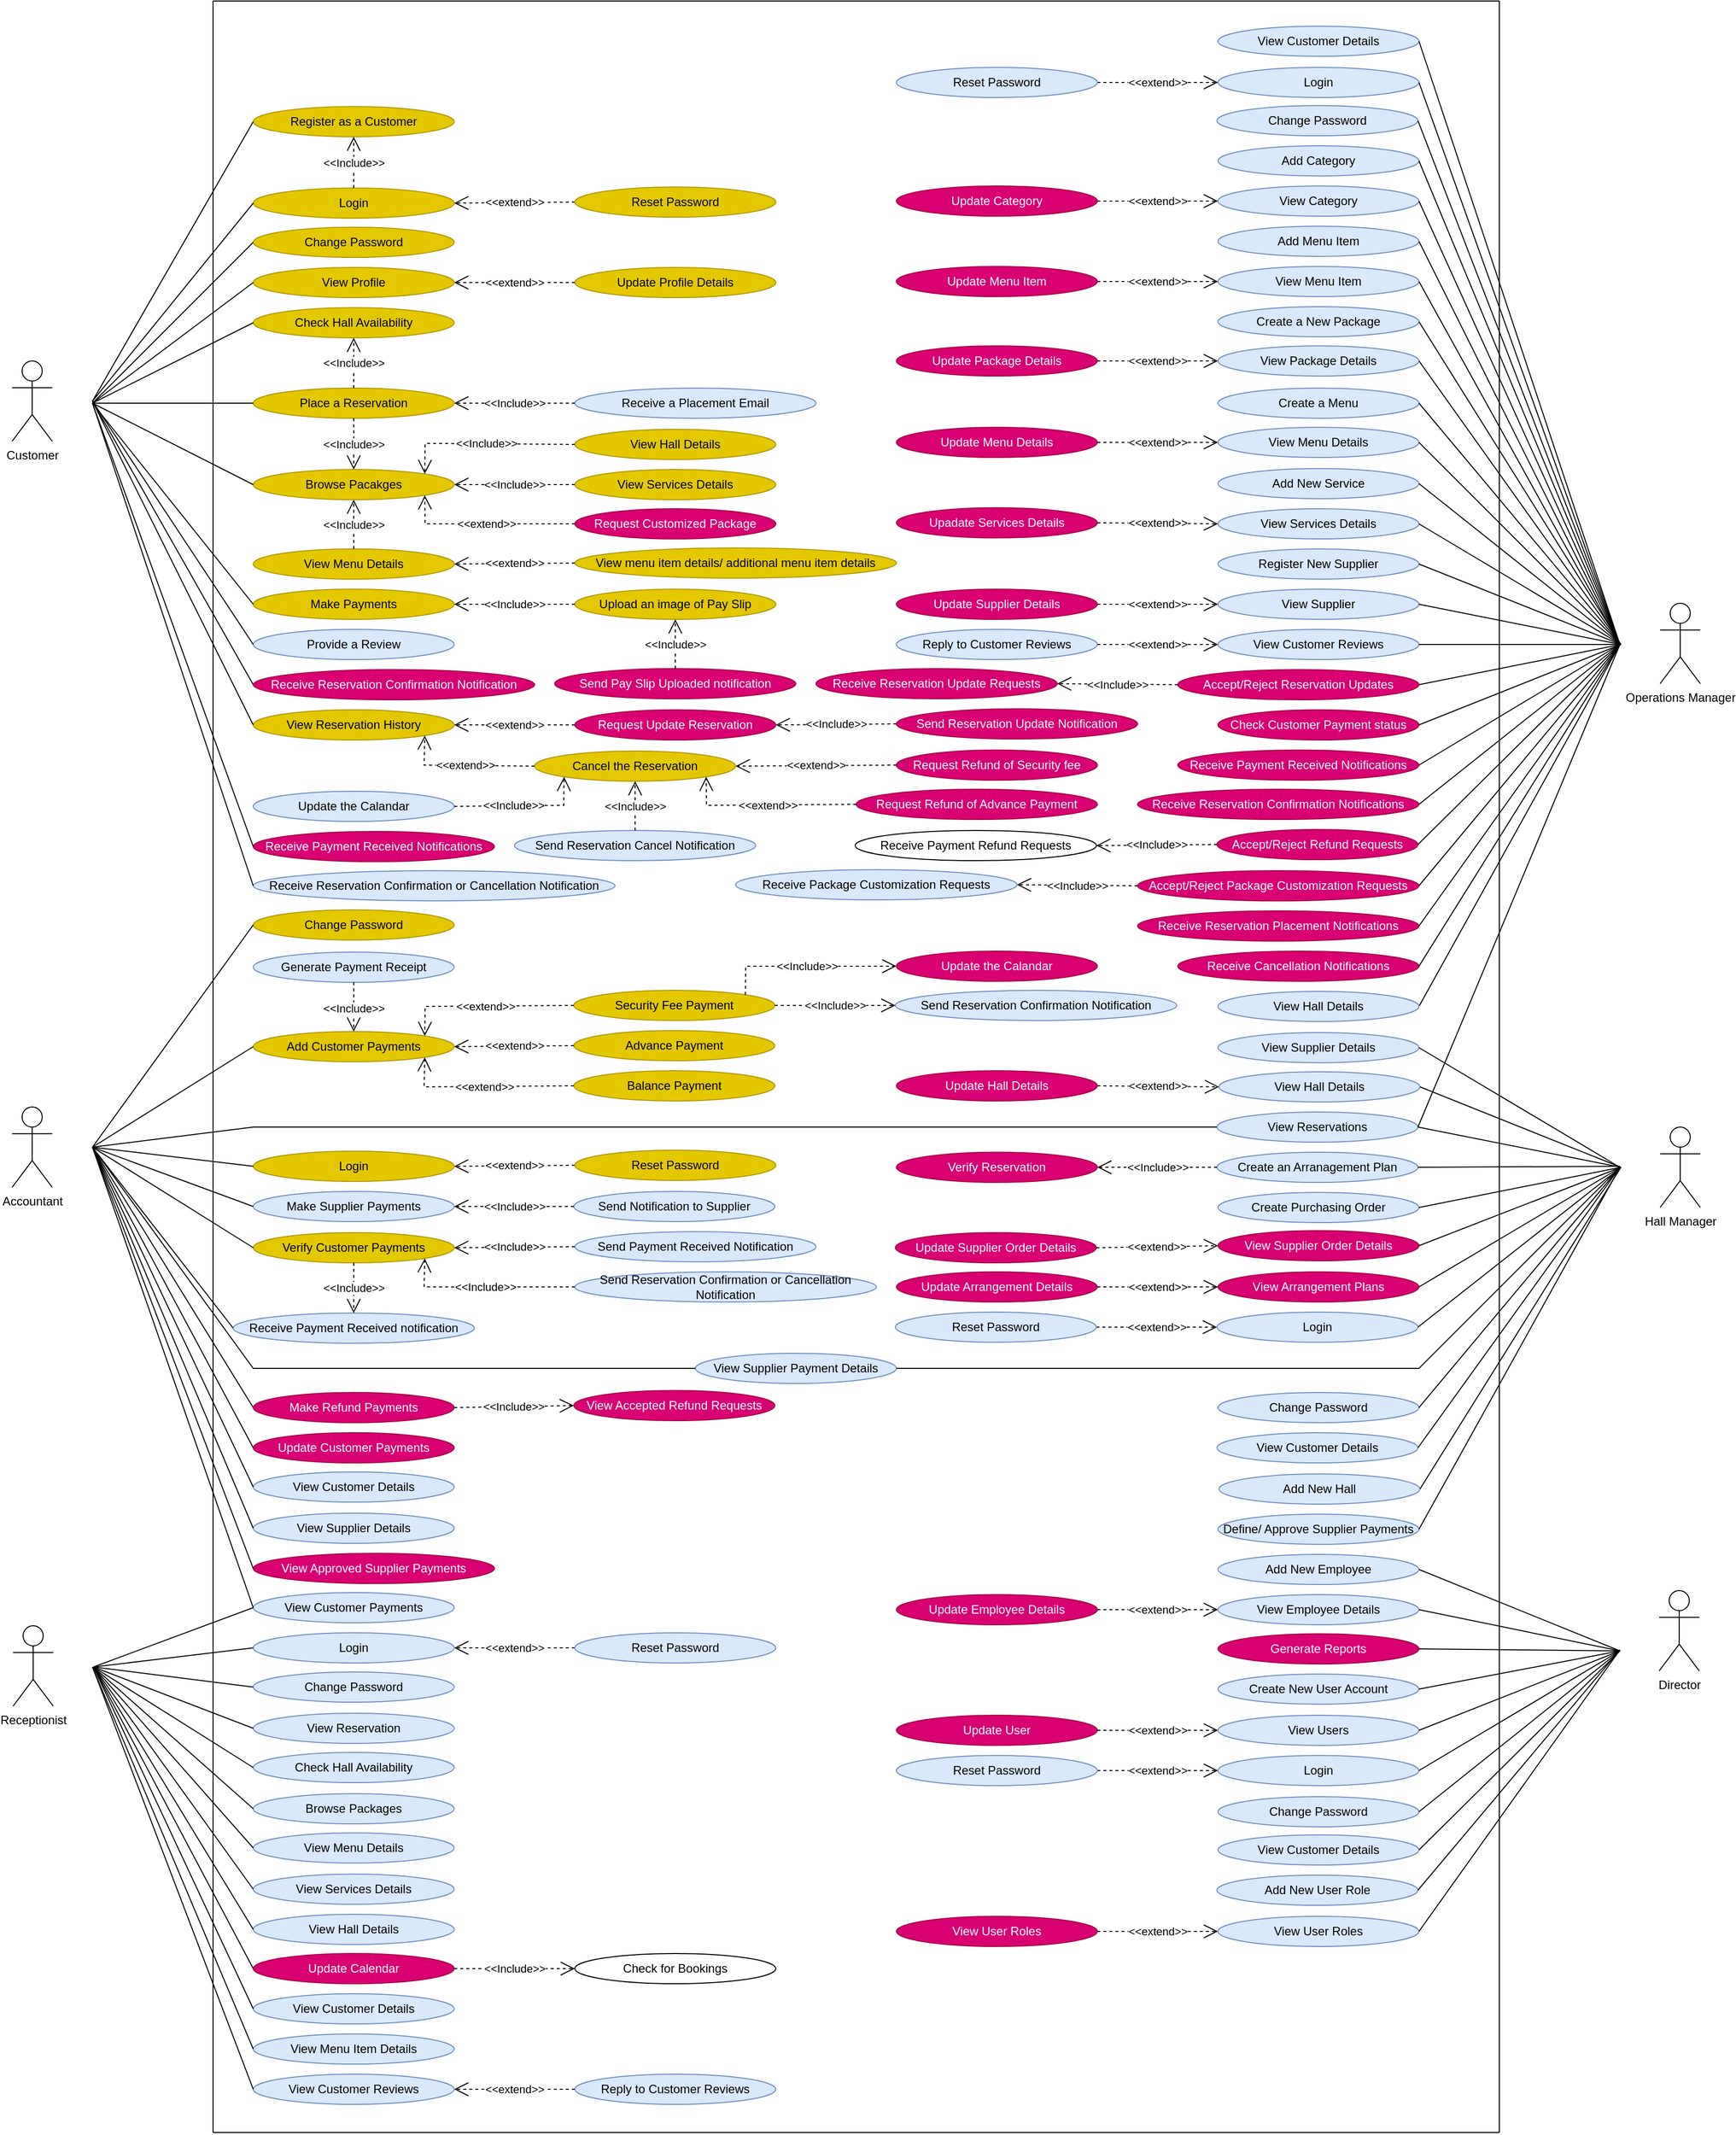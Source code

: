 <mxfile version="20.3.0" type="device" pages="11"><diagram id="2lkczfZHeOf9l_-gV-yy" name="Usecase Diagram"><mxGraphModel dx="854" dy="2193" grid="1" gridSize="10" guides="1" tooltips="1" connect="1" arrows="1" fold="1" page="1" pageScale="1" pageWidth="1169" pageHeight="1654" math="0" shadow="0"><root><mxCell id="0"/><mxCell id="1" parent="0"/><mxCell id="N0oFv8xXMrb5WKuA8qLf-1" value="Customer" style="shape=umlActor;verticalLabelPosition=bottom;verticalAlign=top;html=1;outlineConnect=0;" parent="1" vertex="1"><mxGeometry x="40" y="198" width="40" height="80" as="geometry"/></mxCell><mxCell id="N0oFv8xXMrb5WKuA8qLf-2" value="Register as a Customer" style="ellipse;whiteSpace=wrap;html=1;fillColor=#e3c800;strokeColor=#B09500;fontColor=#000000;" parent="1" vertex="1"><mxGeometry x="280" y="-55" width="200" height="30" as="geometry"/></mxCell><mxCell id="N0oFv8xXMrb5WKuA8qLf-3" value="Login" style="ellipse;whiteSpace=wrap;html=1;fillColor=#e3c800;strokeColor=#B09500;fontColor=#000000;" parent="1" vertex="1"><mxGeometry x="280" y="26" width="200" height="30" as="geometry"/></mxCell><mxCell id="N0oFv8xXMrb5WKuA8qLf-4" value="&amp;lt;&amp;lt;Include&amp;gt;&amp;gt;" style="endArrow=open;endSize=12;dashed=1;html=1;rounded=0;exitX=0.5;exitY=0;exitDx=0;exitDy=0;entryX=0.5;entryY=1;entryDx=0;entryDy=0;strokeColor=#050402;" parent="1" source="N0oFv8xXMrb5WKuA8qLf-3" target="N0oFv8xXMrb5WKuA8qLf-2" edge="1"><mxGeometry width="160" relative="1" as="geometry"><mxPoint x="340" y="48" as="sourcePoint"/><mxPoint x="500" y="48" as="targetPoint"/></mxGeometry></mxCell><mxCell id="N0oFv8xXMrb5WKuA8qLf-5" value="View Profile" style="ellipse;whiteSpace=wrap;html=1;fillColor=#e3c800;strokeColor=#B09500;fontColor=#000000;" parent="1" vertex="1"><mxGeometry x="280" y="105" width="200" height="30" as="geometry"/></mxCell><mxCell id="N0oFv8xXMrb5WKuA8qLf-6" value="Update Profile Details" style="ellipse;whiteSpace=wrap;html=1;fillColor=#e3c800;strokeColor=#B09500;fontColor=#000000;" parent="1" vertex="1"><mxGeometry x="600" y="105" width="200" height="30" as="geometry"/></mxCell><mxCell id="N0oFv8xXMrb5WKuA8qLf-7" value="&amp;lt;&amp;lt;extend&amp;gt;&amp;gt;" style="endArrow=open;endSize=12;dashed=1;html=1;rounded=0;entryX=1;entryY=0.5;entryDx=0;entryDy=0;exitX=0;exitY=0.5;exitDx=0;exitDy=0;strokeColor=#050402;" parent="1" source="N0oFv8xXMrb5WKuA8qLf-6" target="N0oFv8xXMrb5WKuA8qLf-5" edge="1"><mxGeometry width="160" relative="1" as="geometry"><mxPoint x="340" y="48" as="sourcePoint"/><mxPoint x="500" y="48" as="targetPoint"/></mxGeometry></mxCell><mxCell id="N0oFv8xXMrb5WKuA8qLf-8" value="Check Hall Availability" style="ellipse;whiteSpace=wrap;html=1;fillColor=#e3c800;strokeColor=#B09500;fontColor=#000000;" parent="1" vertex="1"><mxGeometry x="280" y="145" width="200" height="30" as="geometry"/></mxCell><mxCell id="N0oFv8xXMrb5WKuA8qLf-9" value="Place a Reservation" style="ellipse;whiteSpace=wrap;html=1;fillColor=#e3c800;strokeColor=#B09500;fontColor=#000000;" parent="1" vertex="1"><mxGeometry x="280" y="225" width="200" height="30" as="geometry"/></mxCell><mxCell id="N0oFv8xXMrb5WKuA8qLf-10" value="View Services Details" style="ellipse;whiteSpace=wrap;html=1;fillColor=#e3c800;strokeColor=#B09500;fontColor=#000000;" parent="1" vertex="1"><mxGeometry x="600" y="306" width="200" height="30" as="geometry"/></mxCell><mxCell id="N0oFv8xXMrb5WKuA8qLf-11" value="Request Customized Package" style="ellipse;whiteSpace=wrap;html=1;fillColor=#d80073;strokeColor=#A50040;fontColor=#ffffff;" parent="1" vertex="1"><mxGeometry x="600" y="345" width="200" height="30" as="geometry"/></mxCell><mxCell id="N0oFv8xXMrb5WKuA8qLf-13" value="View Menu Details" style="ellipse;whiteSpace=wrap;html=1;fillColor=#e3c800;strokeColor=#B09500;fontColor=#000000;" parent="1" vertex="1"><mxGeometry x="280" y="385" width="200" height="30" as="geometry"/></mxCell><mxCell id="N0oFv8xXMrb5WKuA8qLf-15" value="&amp;lt;&amp;lt;Include&amp;gt;&amp;gt;" style="endArrow=open;endSize=12;dashed=1;html=1;rounded=0;exitX=0.5;exitY=0;exitDx=0;exitDy=0;strokeColor=#050402;entryX=0.5;entryY=1;entryDx=0;entryDy=0;" parent="1" source="N0oFv8xXMrb5WKuA8qLf-13" target="N0oFv8xXMrb5WKuA8qLf-18" edge="1"><mxGeometry width="160" relative="1" as="geometry"><mxPoint x="490" y="-31" as="sourcePoint"/><mxPoint x="300" y="350" as="targetPoint"/></mxGeometry></mxCell><mxCell id="N0oFv8xXMrb5WKuA8qLf-16" value="&amp;lt;&amp;lt;Include&amp;gt;&amp;gt;" style="endArrow=open;endSize=12;dashed=1;html=1;rounded=0;strokeColor=#050402;entryX=1;entryY=0.5;entryDx=0;entryDy=0;exitX=0;exitY=0.5;exitDx=0;exitDy=0;" parent="1" source="N0oFv8xXMrb5WKuA8qLf-10" target="N0oFv8xXMrb5WKuA8qLf-18" edge="1"><mxGeometry width="160" relative="1" as="geometry"><mxPoint x="530" y="290" as="sourcePoint"/><mxPoint x="600" y="320" as="targetPoint"/></mxGeometry></mxCell><mxCell id="N0oFv8xXMrb5WKuA8qLf-17" value="&amp;lt;&amp;lt;Include&amp;gt;&amp;gt;" style="endArrow=open;endSize=12;dashed=1;html=1;rounded=0;entryX=0.5;entryY=1;entryDx=0;entryDy=0;strokeColor=#050402;" parent="1" source="N0oFv8xXMrb5WKuA8qLf-9" target="N0oFv8xXMrb5WKuA8qLf-8" edge="1"><mxGeometry width="160" relative="1" as="geometry"><mxPoint x="490" y="-31" as="sourcePoint"/><mxPoint x="610" y="-32" as="targetPoint"/><Array as="points"/><mxPoint as="offset"/></mxGeometry></mxCell><mxCell id="N0oFv8xXMrb5WKuA8qLf-18" value="Browse Pacakges" style="ellipse;whiteSpace=wrap;html=1;fillColor=#e3c800;strokeColor=#B09500;fontColor=#000000;" parent="1" vertex="1"><mxGeometry x="280" y="306" width="200" height="30" as="geometry"/></mxCell><mxCell id="N0oFv8xXMrb5WKuA8qLf-19" value="" style="endArrow=none;html=1;rounded=0;entryX=0;entryY=0.5;entryDx=0;entryDy=0;" parent="1" target="N0oFv8xXMrb5WKuA8qLf-2" edge="1"><mxGeometry width="50" height="50" relative="1" as="geometry"><mxPoint x="120" y="238" as="sourcePoint"/><mxPoint x="450" y="148" as="targetPoint"/></mxGeometry></mxCell><mxCell id="N0oFv8xXMrb5WKuA8qLf-20" value="" style="endArrow=none;html=1;rounded=0;entryX=0;entryY=0.5;entryDx=0;entryDy=0;" parent="1" target="N0oFv8xXMrb5WKuA8qLf-3" edge="1"><mxGeometry width="50" height="50" relative="1" as="geometry"><mxPoint x="120" y="238" as="sourcePoint"/><mxPoint x="290" y="-31" as="targetPoint"/></mxGeometry></mxCell><mxCell id="N0oFv8xXMrb5WKuA8qLf-21" value="" style="endArrow=none;html=1;rounded=0;entryX=0;entryY=0.5;entryDx=0;entryDy=0;" parent="1" target="N0oFv8xXMrb5WKuA8qLf-5" edge="1"><mxGeometry width="50" height="50" relative="1" as="geometry"><mxPoint x="120" y="240" as="sourcePoint"/><mxPoint x="290" y="48" as="targetPoint"/></mxGeometry></mxCell><mxCell id="N0oFv8xXMrb5WKuA8qLf-22" value="" style="endArrow=none;html=1;rounded=0;entryX=0;entryY=0.5;entryDx=0;entryDy=0;" parent="1" target="N0oFv8xXMrb5WKuA8qLf-9" edge="1"><mxGeometry width="50" height="50" relative="1" as="geometry"><mxPoint x="120" y="240" as="sourcePoint"/><mxPoint x="290" y="88" as="targetPoint"/></mxGeometry></mxCell><mxCell id="N0oFv8xXMrb5WKuA8qLf-24" value="" style="endArrow=none;html=1;rounded=0;entryX=0;entryY=0.5;entryDx=0;entryDy=0;" parent="1" target="N0oFv8xXMrb5WKuA8qLf-18" edge="1"><mxGeometry width="50" height="50" relative="1" as="geometry"><mxPoint x="120" y="240" as="sourcePoint"/><mxPoint x="290" y="289" as="targetPoint"/></mxGeometry></mxCell><mxCell id="N0oFv8xXMrb5WKuA8qLf-25" value="View Reservation History" style="ellipse;whiteSpace=wrap;html=1;fillColor=#e3c800;strokeColor=#B09500;fontColor=#000000;" parent="1" vertex="1"><mxGeometry x="280" y="545" width="200" height="30" as="geometry"/></mxCell><mxCell id="N0oFv8xXMrb5WKuA8qLf-26" value="Cancel the Reservation" style="ellipse;whiteSpace=wrap;html=1;fillColor=#e3c800;strokeColor=#B09500;fontColor=#000000;" parent="1" vertex="1"><mxGeometry x="560" y="586" width="200" height="30" as="geometry"/></mxCell><mxCell id="N0oFv8xXMrb5WKuA8qLf-27" value="Request Update Reservation" style="ellipse;whiteSpace=wrap;html=1;fillColor=#d80073;fontColor=#ffffff;strokeColor=#A50040;" parent="1" vertex="1"><mxGeometry x="600" y="545" width="200" height="30" as="geometry"/></mxCell><mxCell id="N0oFv8xXMrb5WKuA8qLf-28" value="&amp;lt;&amp;lt;extend&amp;gt;&amp;gt;" style="endArrow=open;endSize=12;dashed=1;html=1;rounded=0;entryX=1;entryY=0.5;entryDx=0;entryDy=0;exitX=0;exitY=0.5;exitDx=0;exitDy=0;strokeColor=#050402;" parent="1" source="N0oFv8xXMrb5WKuA8qLf-27" target="N0oFv8xXMrb5WKuA8qLf-25" edge="1"><mxGeometry width="160" relative="1" as="geometry"><mxPoint x="390" y="353" as="sourcePoint"/><mxPoint x="390" y="303" as="targetPoint"/></mxGeometry></mxCell><mxCell id="N0oFv8xXMrb5WKuA8qLf-29" value="&amp;lt;&amp;lt;extend&amp;gt;&amp;gt;" style="endArrow=open;endSize=12;dashed=1;html=1;rounded=0;entryX=1;entryY=1;entryDx=0;entryDy=0;exitX=0;exitY=0.5;exitDx=0;exitDy=0;strokeColor=#050402;" parent="1" source="N0oFv8xXMrb5WKuA8qLf-26" target="N0oFv8xXMrb5WKuA8qLf-25" edge="1"><mxGeometry width="160" relative="1" as="geometry"><mxPoint x="610" y="609" as="sourcePoint"/><mxPoint x="490" y="648" as="targetPoint"/><Array as="points"><mxPoint x="450" y="600"/></Array></mxGeometry></mxCell><mxCell id="N0oFv8xXMrb5WKuA8qLf-30" value="" style="endArrow=none;html=1;rounded=0;entryX=0;entryY=0.5;entryDx=0;entryDy=0;" parent="1" target="N0oFv8xXMrb5WKuA8qLf-25" edge="1"><mxGeometry width="50" height="50" relative="1" as="geometry"><mxPoint x="120" y="238" as="sourcePoint"/><mxPoint x="290" y="408" as="targetPoint"/></mxGeometry></mxCell><mxCell id="N0oFv8xXMrb5WKuA8qLf-32" value="Operations Manager" style="shape=umlActor;verticalLabelPosition=bottom;verticalAlign=top;html=1;outlineConnect=0;" parent="1" vertex="1"><mxGeometry x="1680" y="439" width="40" height="80" as="geometry"/></mxCell><mxCell id="N0oFv8xXMrb5WKuA8qLf-33" value="Login" style="ellipse;whiteSpace=wrap;html=1;fillColor=#dae8fc;strokeColor=#6c8ebf;" parent="1" vertex="1"><mxGeometry x="1240" y="-94" width="200" height="30" as="geometry"/></mxCell><mxCell id="N0oFv8xXMrb5WKuA8qLf-34" value="View Reservations" style="ellipse;whiteSpace=wrap;html=1;fillColor=#dae8fc;strokeColor=#6c8ebf;" parent="1" vertex="1"><mxGeometry x="1239" y="945" width="200" height="30" as="geometry"/></mxCell><mxCell id="N0oFv8xXMrb5WKuA8qLf-39" value="" style="endArrow=none;html=1;rounded=0;entryX=1;entryY=0.5;entryDx=0;entryDy=0;" parent="1" target="N0oFv8xXMrb5WKuA8qLf-33" edge="1"><mxGeometry width="50" height="50" relative="1" as="geometry"><mxPoint x="1640" y="480" as="sourcePoint"/><mxPoint x="1261" y="260" as="targetPoint"/></mxGeometry></mxCell><mxCell id="N0oFv8xXMrb5WKuA8qLf-40" value="" style="endArrow=none;html=1;rounded=0;entryX=1;entryY=0.5;entryDx=0;entryDy=0;" parent="1" target="N0oFv8xXMrb5WKuA8qLf-34" edge="1"><mxGeometry width="50" height="50" relative="1" as="geometry"><mxPoint x="1640" y="480" as="sourcePoint"/><mxPoint x="1451" y="130" as="targetPoint"/></mxGeometry></mxCell><mxCell id="N0oFv8xXMrb5WKuA8qLf-41" value="View Hall Details" style="ellipse;whiteSpace=wrap;html=1;fillColor=#e3c800;strokeColor=#B09500;fontColor=#000000;" parent="1" vertex="1"><mxGeometry x="600" y="266" width="200" height="30" as="geometry"/></mxCell><mxCell id="N0oFv8xXMrb5WKuA8qLf-49" value="&amp;lt;&amp;lt;Include&amp;gt;&amp;gt;" style="endArrow=open;endSize=12;dashed=1;html=1;rounded=0;entryX=1;entryY=0;entryDx=0;entryDy=0;strokeColor=#050402;exitX=0;exitY=0.5;exitDx=0;exitDy=0;" parent="1" source="N0oFv8xXMrb5WKuA8qLf-41" target="N0oFv8xXMrb5WKuA8qLf-18" edge="1"><mxGeometry x="-0.014" width="160" relative="1" as="geometry"><mxPoint x="500" y="270" as="sourcePoint"/><mxPoint x="390" y="273" as="targetPoint"/><Array as="points"><mxPoint x="451" y="280"/></Array><mxPoint as="offset"/></mxGeometry></mxCell><mxCell id="N0oFv8xXMrb5WKuA8qLf-50" value="Upload an image of Pay Slip" style="ellipse;whiteSpace=wrap;html=1;fillColor=#e3c800;strokeColor=#B09500;fontColor=#000000;" parent="1" vertex="1"><mxGeometry x="600" y="425" width="200" height="30" as="geometry"/></mxCell><mxCell id="N0oFv8xXMrb5WKuA8qLf-55" value="Create a New Package" style="ellipse;whiteSpace=wrap;html=1;fillColor=#dae8fc;strokeColor=#6c8ebf;" parent="1" vertex="1"><mxGeometry x="1240" y="144" width="200" height="30" as="geometry"/></mxCell><mxCell id="N0oFv8xXMrb5WKuA8qLf-56" value="View Package Details" style="ellipse;whiteSpace=wrap;html=1;fillColor=#dae8fc;strokeColor=#6c8ebf;" parent="1" vertex="1"><mxGeometry x="1240" y="183" width="200" height="30" as="geometry"/></mxCell><mxCell id="N0oFv8xXMrb5WKuA8qLf-57" value="Update Package Details" style="ellipse;whiteSpace=wrap;html=1;fillColor=#d80073;strokeColor=#A50040;fontColor=#ffffff;" parent="1" vertex="1"><mxGeometry x="920" y="183" width="200" height="30" as="geometry"/></mxCell><mxCell id="N0oFv8xXMrb5WKuA8qLf-58" value="&amp;lt;&amp;lt;extend&amp;gt;&amp;gt;" style="endArrow=open;endSize=12;dashed=1;html=1;rounded=0;entryX=0;entryY=0.5;entryDx=0;entryDy=0;exitX=1;exitY=0.5;exitDx=0;exitDy=0;strokeColor=#050402;" parent="1" source="N0oFv8xXMrb5WKuA8qLf-57" target="N0oFv8xXMrb5WKuA8qLf-56" edge="1"><mxGeometry width="160" relative="1" as="geometry"><mxPoint x="1120.0" y="158" as="sourcePoint"/><mxPoint x="650" y="488" as="targetPoint"/></mxGeometry></mxCell><mxCell id="N0oFv8xXMrb5WKuA8qLf-59" value="Create a Menu" style="ellipse;whiteSpace=wrap;html=1;fillColor=#dae8fc;strokeColor=#6c8ebf;" parent="1" vertex="1"><mxGeometry x="1240" y="225" width="200" height="30" as="geometry"/></mxCell><mxCell id="N0oFv8xXMrb5WKuA8qLf-60" value="View Menu Details" style="ellipse;whiteSpace=wrap;html=1;fillColor=#dae8fc;strokeColor=#6c8ebf;" parent="1" vertex="1"><mxGeometry x="1240" y="264" width="200" height="30" as="geometry"/></mxCell><mxCell id="N0oFv8xXMrb5WKuA8qLf-61" value="Update Menu Details" style="ellipse;whiteSpace=wrap;html=1;fillColor=#d80073;strokeColor=#A50040;fontColor=#ffffff;" parent="1" vertex="1"><mxGeometry x="920" y="264" width="200" height="30" as="geometry"/></mxCell><mxCell id="N0oFv8xXMrb5WKuA8qLf-62" value="&amp;lt;&amp;lt;extend&amp;gt;&amp;gt;" style="endArrow=open;endSize=12;dashed=1;html=1;rounded=0;entryX=0;entryY=0.5;entryDx=0;entryDy=0;exitX=1;exitY=0.5;exitDx=0;exitDy=0;strokeColor=#050402;" parent="1" source="N0oFv8xXMrb5WKuA8qLf-61" target="N0oFv8xXMrb5WKuA8qLf-60" edge="1"><mxGeometry width="160" relative="1" as="geometry"><mxPoint x="1130" y="167" as="sourcePoint"/><mxPoint x="1250" y="166" as="targetPoint"/><Array as="points"/></mxGeometry></mxCell><mxCell id="N0oFv8xXMrb5WKuA8qLf-63" value="" style="endArrow=none;html=1;rounded=0;entryX=1;entryY=0.5;entryDx=0;entryDy=0;" parent="1" target="N0oFv8xXMrb5WKuA8qLf-55" edge="1"><mxGeometry width="50" height="50" relative="1" as="geometry"><mxPoint x="1641" y="480" as="sourcePoint"/><mxPoint x="1451" y="170" as="targetPoint"/></mxGeometry></mxCell><mxCell id="N0oFv8xXMrb5WKuA8qLf-64" value="" style="endArrow=none;html=1;rounded=0;entryX=1;entryY=0.5;entryDx=0;entryDy=0;" parent="1" target="N0oFv8xXMrb5WKuA8qLf-56" edge="1"><mxGeometry width="50" height="50" relative="1" as="geometry"><mxPoint x="1641" y="480" as="sourcePoint"/><mxPoint x="1450" y="209" as="targetPoint"/></mxGeometry></mxCell><mxCell id="N0oFv8xXMrb5WKuA8qLf-65" value="" style="endArrow=none;html=1;rounded=0;entryX=1;entryY=0.5;entryDx=0;entryDy=0;" parent="1" target="N0oFv8xXMrb5WKuA8qLf-59" edge="1"><mxGeometry width="50" height="50" relative="1" as="geometry"><mxPoint x="1641" y="480" as="sourcePoint"/><mxPoint x="1450" y="248" as="targetPoint"/></mxGeometry></mxCell><mxCell id="N0oFv8xXMrb5WKuA8qLf-66" value="" style="endArrow=none;html=1;rounded=0;entryX=1;entryY=0.5;entryDx=0;entryDy=0;" parent="1" target="N0oFv8xXMrb5WKuA8qLf-60" edge="1"><mxGeometry width="50" height="50" relative="1" as="geometry"><mxPoint x="1641" y="480" as="sourcePoint"/><mxPoint x="1450" y="289" as="targetPoint"/></mxGeometry></mxCell><mxCell id="N0oFv8xXMrb5WKuA8qLf-67" value="Add New Service" style="ellipse;whiteSpace=wrap;html=1;fillColor=#dae8fc;strokeColor=#6c8ebf;" parent="1" vertex="1"><mxGeometry x="1240" y="305" width="200" height="30" as="geometry"/></mxCell><mxCell id="N0oFv8xXMrb5WKuA8qLf-68" value="View Services Details" style="ellipse;whiteSpace=wrap;html=1;fillColor=#dae8fc;strokeColor=#6c8ebf;" parent="1" vertex="1"><mxGeometry x="1240" y="345" width="200" height="30" as="geometry"/></mxCell><mxCell id="N0oFv8xXMrb5WKuA8qLf-69" value="Upadate Services Details" style="ellipse;whiteSpace=wrap;html=1;fillColor=#d80073;strokeColor=#A50040;fontColor=#ffffff;" parent="1" vertex="1"><mxGeometry x="920" y="344" width="200" height="30" as="geometry"/></mxCell><mxCell id="N0oFv8xXMrb5WKuA8qLf-70" value="&amp;lt;&amp;lt;extend&amp;gt;&amp;gt;" style="endArrow=open;endSize=12;dashed=1;html=1;rounded=0;exitX=1;exitY=0.5;exitDx=0;exitDy=0;strokeColor=#050402;entryX=0;entryY=0.5;entryDx=0;entryDy=0;" parent="1" source="N0oFv8xXMrb5WKuA8qLf-69" target="N0oFv8xXMrb5WKuA8qLf-68" edge="1"><mxGeometry width="160" relative="1" as="geometry"><mxPoint x="990" y="398" as="sourcePoint"/><mxPoint x="1190" y="398" as="targetPoint"/></mxGeometry></mxCell><mxCell id="N0oFv8xXMrb5WKuA8qLf-71" value="" style="endArrow=none;html=1;rounded=0;entryX=1;entryY=0.5;entryDx=0;entryDy=0;" parent="1" target="N0oFv8xXMrb5WKuA8qLf-67" edge="1"><mxGeometry width="50" height="50" relative="1" as="geometry"><mxPoint x="1641" y="480" as="sourcePoint"/><mxPoint x="1450" y="329" as="targetPoint"/></mxGeometry></mxCell><mxCell id="N0oFv8xXMrb5WKuA8qLf-72" value="" style="endArrow=none;html=1;rounded=0;entryX=1;entryY=0.5;entryDx=0;entryDy=0;" parent="1" target="N0oFv8xXMrb5WKuA8qLf-68" edge="1"><mxGeometry width="50" height="50" relative="1" as="geometry"><mxPoint x="1641" y="480" as="sourcePoint"/><mxPoint x="1449" y="448" as="targetPoint"/></mxGeometry></mxCell><mxCell id="N0oFv8xXMrb5WKuA8qLf-73" value="Register New Supplier" style="ellipse;whiteSpace=wrap;html=1;fillColor=#dae8fc;strokeColor=#6c8ebf;" parent="1" vertex="1"><mxGeometry x="1240" y="385" width="200" height="30" as="geometry"/></mxCell><mxCell id="N0oFv8xXMrb5WKuA8qLf-74" value="" style="endArrow=none;html=1;rounded=0;entryX=1;entryY=0.5;entryDx=0;entryDy=0;" parent="1" target="N0oFv8xXMrb5WKuA8qLf-73" edge="1"><mxGeometry width="50" height="50" relative="1" as="geometry"><mxPoint x="1641" y="480" as="sourcePoint"/><mxPoint x="1450" y="489" as="targetPoint"/></mxGeometry></mxCell><mxCell id="N0oFv8xXMrb5WKuA8qLf-75" value="Create Purchasing Order" style="ellipse;whiteSpace=wrap;html=1;fillColor=#dae8fc;strokeColor=#6c8ebf;" parent="1" vertex="1"><mxGeometry x="1240" y="1025" width="200" height="30" as="geometry"/></mxCell><mxCell id="N0oFv8xXMrb5WKuA8qLf-76" value="" style="endArrow=none;html=1;rounded=0;entryX=1;entryY=0.5;entryDx=0;entryDy=0;" parent="1" target="N0oFv8xXMrb5WKuA8qLf-75" edge="1"><mxGeometry width="50" height="50" relative="1" as="geometry"><mxPoint x="1641" y="1000" as="sourcePoint"/><mxPoint x="1450" y="529" as="targetPoint"/></mxGeometry></mxCell><mxCell id="N0oFv8xXMrb5WKuA8qLf-80" value="View Supplier" style="ellipse;whiteSpace=wrap;html=1;strokeColor=#6c8ebf;fillColor=#dae8fc;" parent="1" vertex="1"><mxGeometry x="1240" y="425" width="200" height="30" as="geometry"/></mxCell><mxCell id="N0oFv8xXMrb5WKuA8qLf-81" value="Update Supplier Details" style="ellipse;whiteSpace=wrap;html=1;strokeColor=#A50040;fillColor=#d80073;fontColor=#ffffff;" parent="1" vertex="1"><mxGeometry x="920" y="425" width="200" height="30" as="geometry"/></mxCell><mxCell id="N0oFv8xXMrb5WKuA8qLf-82" value="&amp;lt;&amp;lt;extend&amp;gt;&amp;gt;" style="endArrow=open;endSize=12;dashed=1;html=1;rounded=0;entryX=0;entryY=0.5;entryDx=0;entryDy=0;exitX=1;exitY=0.5;exitDx=0;exitDy=0;strokeColor=#050402;" parent="1" source="N0oFv8xXMrb5WKuA8qLf-81" target="N0oFv8xXMrb5WKuA8qLf-80" edge="1"><mxGeometry width="160" relative="1" as="geometry"><mxPoint x="1130" y="407" as="sourcePoint"/><mxPoint x="1250" y="407" as="targetPoint"/><Array as="points"/></mxGeometry></mxCell><mxCell id="N0oFv8xXMrb5WKuA8qLf-83" value="View Customer Reviews" style="ellipse;whiteSpace=wrap;html=1;fillColor=#dae8fc;strokeColor=#6c8ebf;" parent="1" vertex="1"><mxGeometry x="1240" y="465" width="200" height="30" as="geometry"/></mxCell><mxCell id="N0oFv8xXMrb5WKuA8qLf-84" value="" style="endArrow=none;html=1;rounded=0;entryX=1;entryY=0.5;entryDx=0;entryDy=0;" parent="1" target="N0oFv8xXMrb5WKuA8qLf-83" edge="1"><mxGeometry width="50" height="50" relative="1" as="geometry"><mxPoint x="1641" y="480" as="sourcePoint"/><mxPoint x="1450" y="649" as="targetPoint"/></mxGeometry></mxCell><mxCell id="N0oFv8xXMrb5WKuA8qLf-85" value="Provide a Review" style="ellipse;whiteSpace=wrap;html=1;fillColor=#dae8fc;strokeColor=#6c8ebf;" parent="1" vertex="1"><mxGeometry x="280" y="465" width="200" height="30" as="geometry"/></mxCell><mxCell id="N0oFv8xXMrb5WKuA8qLf-86" value="" style="endArrow=none;html=1;rounded=0;entryX=0;entryY=0.5;entryDx=0;entryDy=0;" parent="1" target="N0oFv8xXMrb5WKuA8qLf-85" edge="1"><mxGeometry width="50" height="50" relative="1" as="geometry"><mxPoint x="120" y="238" as="sourcePoint"/><mxPoint x="289" y="527" as="targetPoint"/></mxGeometry></mxCell><mxCell id="N0oFv8xXMrb5WKuA8qLf-87" value="Add New Hall" style="ellipse;whiteSpace=wrap;html=1;fillColor=#dae8fc;strokeColor=#6c8ebf;" parent="1" vertex="1"><mxGeometry x="1241" y="1305" width="200" height="30" as="geometry"/></mxCell><mxCell id="N0oFv8xXMrb5WKuA8qLf-88" value="View Hall Details" style="ellipse;whiteSpace=wrap;html=1;fillColor=#dae8fc;strokeColor=#6c8ebf;" parent="1" vertex="1"><mxGeometry x="1241" y="905" width="200" height="30" as="geometry"/></mxCell><mxCell id="N0oFv8xXMrb5WKuA8qLf-89" value="Update Hall Details" style="ellipse;whiteSpace=wrap;html=1;fillColor=#d80073;strokeColor=#A50040;fontColor=#ffffff;" parent="1" vertex="1"><mxGeometry x="920" y="904" width="200" height="30" as="geometry"/></mxCell><mxCell id="N0oFv8xXMrb5WKuA8qLf-90" value="&amp;lt;&amp;lt;extend&amp;gt;&amp;gt;" style="endArrow=open;endSize=12;dashed=1;html=1;rounded=0;entryX=0;entryY=0.5;entryDx=0;entryDy=0;exitX=1;exitY=0.5;exitDx=0;exitDy=0;strokeColor=#050402;" parent="1" source="N0oFv8xXMrb5WKuA8qLf-89" target="N0oFv8xXMrb5WKuA8qLf-88" edge="1"><mxGeometry width="160" relative="1" as="geometry"><mxPoint x="1350" y="754" as="sourcePoint"/><mxPoint x="1350" y="704" as="targetPoint"/></mxGeometry></mxCell><mxCell id="N0oFv8xXMrb5WKuA8qLf-91" value="" style="endArrow=none;html=1;rounded=0;entryX=1;entryY=0.5;entryDx=0;entryDy=0;" parent="1" target="N0oFv8xXMrb5WKuA8qLf-87" edge="1"><mxGeometry width="50" height="50" relative="1" as="geometry"><mxPoint x="1641" y="1000" as="sourcePoint"/><mxPoint x="1451" y="809" as="targetPoint"/></mxGeometry></mxCell><mxCell id="N0oFv8xXMrb5WKuA8qLf-92" value="" style="endArrow=none;html=1;rounded=0;entryX=1;entryY=0.5;entryDx=0;entryDy=0;" parent="1" target="N0oFv8xXMrb5WKuA8qLf-88" edge="1"><mxGeometry width="50" height="50" relative="1" as="geometry"><mxPoint x="1641" y="1000" as="sourcePoint"/><mxPoint x="1450" y="849" as="targetPoint"/></mxGeometry></mxCell><mxCell id="N0oFv8xXMrb5WKuA8qLf-93" value="Hall Manager" style="shape=umlActor;verticalLabelPosition=bottom;verticalAlign=top;html=1;outlineConnect=0;" parent="1" vertex="1"><mxGeometry x="1680" y="960" width="40" height="80" as="geometry"/></mxCell><mxCell id="N0oFv8xXMrb5WKuA8qLf-94" value="Create an Arranagement Plan" style="ellipse;whiteSpace=wrap;html=1;fillColor=#dae8fc;strokeColor=#6c8ebf;" parent="1" vertex="1"><mxGeometry x="1239" y="985" width="200" height="30" as="geometry"/></mxCell><mxCell id="N0oFv8xXMrb5WKuA8qLf-95" value="View Arrangement Plans" style="ellipse;whiteSpace=wrap;html=1;fillColor=#d80073;strokeColor=#A50040;fontColor=#ffffff;" parent="1" vertex="1"><mxGeometry x="1240" y="1104" width="200" height="30" as="geometry"/></mxCell><mxCell id="N0oFv8xXMrb5WKuA8qLf-96" value="Update Arrangement Details" style="ellipse;whiteSpace=wrap;html=1;fillColor=#d80073;strokeColor=#A50040;fontColor=#ffffff;" parent="1" vertex="1"><mxGeometry x="920" y="1104" width="200" height="30" as="geometry"/></mxCell><mxCell id="N0oFv8xXMrb5WKuA8qLf-97" value="&amp;lt;&amp;lt;extend&amp;gt;&amp;gt;" style="endArrow=open;endSize=12;dashed=1;html=1;rounded=0;entryX=0;entryY=0.5;entryDx=0;entryDy=0;exitX=1;exitY=0.5;exitDx=0;exitDy=0;strokeColor=#050402;" parent="1" source="N0oFv8xXMrb5WKuA8qLf-96" target="N0oFv8xXMrb5WKuA8qLf-95" edge="1"><mxGeometry width="160" relative="1" as="geometry"><mxPoint x="1069" y="914" as="sourcePoint"/><mxPoint x="1069" y="864" as="targetPoint"/></mxGeometry></mxCell><mxCell id="N0oFv8xXMrb5WKuA8qLf-98" value="" style="endArrow=none;html=1;rounded=0;entryX=1;entryY=0.5;entryDx=0;entryDy=0;" parent="1" target="N0oFv8xXMrb5WKuA8qLf-94" edge="1"><mxGeometry width="50" height="50" relative="1" as="geometry"><mxPoint x="1640" y="999" as="sourcePoint"/><mxPoint x="1451" y="1010" as="targetPoint"/></mxGeometry></mxCell><mxCell id="N0oFv8xXMrb5WKuA8qLf-99" value="" style="endArrow=none;html=1;rounded=0;entryX=1;entryY=0.5;entryDx=0;entryDy=0;" parent="1" target="N0oFv8xXMrb5WKuA8qLf-95" edge="1"><mxGeometry width="50" height="50" relative="1" as="geometry"><mxPoint x="1641" y="1000" as="sourcePoint"/><mxPoint x="1450" y="1048" as="targetPoint"/></mxGeometry></mxCell><mxCell id="N0oFv8xXMrb5WKuA8qLf-100" value="" style="endArrow=none;html=1;rounded=0;entryX=1;entryY=0.5;entryDx=0;entryDy=0;" parent="1" target="N0oFv8xXMrb5WKuA8qLf-80" edge="1"><mxGeometry width="50" height="50" relative="1" as="geometry"><mxPoint x="1641" y="480" as="sourcePoint"/><mxPoint x="1451" y="809" as="targetPoint"/></mxGeometry></mxCell><mxCell id="N0oFv8xXMrb5WKuA8qLf-101" value="" style="endArrow=none;html=1;rounded=0;entryX=1;entryY=0.5;entryDx=0;entryDy=0;" parent="1" target="N0oFv8xXMrb5WKuA8qLf-34" edge="1"><mxGeometry width="50" height="50" relative="1" as="geometry"><mxPoint x="1641" y="1000" as="sourcePoint"/><mxPoint x="1450" y="1048" as="targetPoint"/></mxGeometry></mxCell><mxCell id="N0oFv8xXMrb5WKuA8qLf-102" value="Accountant" style="shape=umlActor;verticalLabelPosition=bottom;verticalAlign=top;html=1;outlineConnect=0;" parent="1" vertex="1"><mxGeometry x="40" y="940" width="40" height="80" as="geometry"/></mxCell><mxCell id="N0oFv8xXMrb5WKuA8qLf-103" value="" style="endArrow=none;html=1;rounded=0;entryX=0;entryY=0.5;entryDx=0;entryDy=0;" parent="1" target="N0oFv8xXMrb5WKuA8qLf-34" edge="1"><mxGeometry width="50" height="50" relative="1" as="geometry"><mxPoint x="120" y="980" as="sourcePoint"/><mxPoint x="980" y="980" as="targetPoint"/><Array as="points"><mxPoint x="280" y="960"/></Array></mxGeometry></mxCell><mxCell id="N0oFv8xXMrb5WKuA8qLf-104" value="Verify Customer Payments" style="ellipse;whiteSpace=wrap;html=1;fillColor=#e3c800;strokeColor=#B09500;fontColor=#000000;" parent="1" vertex="1"><mxGeometry x="280" y="1065" width="200" height="30" as="geometry"/></mxCell><mxCell id="N0oFv8xXMrb5WKuA8qLf-106" value="Add Customer Payments" style="ellipse;whiteSpace=wrap;html=1;fillColor=#e3c800;strokeColor=#B09500;fontColor=#000000;" parent="1" vertex="1"><mxGeometry x="280" y="865" width="200" height="30" as="geometry"/></mxCell><mxCell id="N0oFv8xXMrb5WKuA8qLf-107" value="" style="endArrow=none;html=1;rounded=0;entryX=0;entryY=0.5;entryDx=0;entryDy=0;" parent="1" target="N0oFv8xXMrb5WKuA8qLf-106" edge="1"><mxGeometry width="50" height="50" relative="1" as="geometry"><mxPoint x="120" y="980" as="sourcePoint"/><mxPoint x="289" y="929" as="targetPoint"/></mxGeometry></mxCell><mxCell id="N0oFv8xXMrb5WKuA8qLf-108" value="Generate Payment Receipt" style="ellipse;whiteSpace=wrap;html=1;fillColor=#dae8fc;strokeColor=#6c8ebf;" parent="1" vertex="1"><mxGeometry x="280" y="786" width="200" height="30" as="geometry"/></mxCell><mxCell id="N0oFv8xXMrb5WKuA8qLf-109" value="&amp;lt;&amp;lt;Include&amp;gt;&amp;gt;" style="endArrow=open;endSize=12;dashed=1;html=1;rounded=0;strokeColor=#050402;exitX=0.5;exitY=1;exitDx=0;exitDy=0;entryX=0.5;entryY=0;entryDx=0;entryDy=0;" parent="1" source="N0oFv8xXMrb5WKuA8qLf-108" target="N0oFv8xXMrb5WKuA8qLf-106" edge="1"><mxGeometry x="0.04" width="160" relative="1" as="geometry"><mxPoint x="300" y="840" as="sourcePoint"/><mxPoint x="280" y="850" as="targetPoint"/><mxPoint as="offset"/></mxGeometry></mxCell><mxCell id="N0oFv8xXMrb5WKuA8qLf-110" value="Security Fee Payment" style="ellipse;whiteSpace=wrap;html=1;fillColor=#e3c800;strokeColor=#B09500;fontColor=#000000;" parent="1" vertex="1"><mxGeometry x="599" y="824" width="200" height="30" as="geometry"/></mxCell><mxCell id="N0oFv8xXMrb5WKuA8qLf-111" value="Advance Payment" style="ellipse;whiteSpace=wrap;html=1;fillColor=#e3c800;strokeColor=#B09500;fontColor=#000000;" parent="1" vertex="1"><mxGeometry x="599" y="864" width="200" height="30" as="geometry"/></mxCell><mxCell id="N0oFv8xXMrb5WKuA8qLf-112" value="Balance Payment" style="ellipse;whiteSpace=wrap;html=1;fillColor=#e3c800;strokeColor=#B09500;fontColor=#000000;" parent="1" vertex="1"><mxGeometry x="599" y="904" width="200" height="30" as="geometry"/></mxCell><mxCell id="N0oFv8xXMrb5WKuA8qLf-113" value="&amp;lt;&amp;lt;extend&amp;gt;&amp;gt;" style="endArrow=open;endSize=12;dashed=1;html=1;rounded=0;exitX=0;exitY=0.5;exitDx=0;exitDy=0;entryX=1;entryY=0;entryDx=0;entryDy=0;strokeColor=#050402;" parent="1" source="N0oFv8xXMrb5WKuA8qLf-110" target="N0oFv8xXMrb5WKuA8qLf-106" edge="1"><mxGeometry width="160" relative="1" as="geometry"><mxPoint x="609" y="609" as="sourcePoint"/><mxPoint x="520" y="970" as="targetPoint"/><Array as="points"><mxPoint x="451" y="840"/></Array></mxGeometry></mxCell><mxCell id="N0oFv8xXMrb5WKuA8qLf-114" value="&amp;lt;&amp;lt;extend&amp;gt;&amp;gt;" style="endArrow=open;endSize=12;dashed=1;html=1;rounded=0;exitX=0;exitY=0.5;exitDx=0;exitDy=0;entryX=1;entryY=0.5;entryDx=0;entryDy=0;strokeColor=#050402;" parent="1" source="N0oFv8xXMrb5WKuA8qLf-111" target="N0oFv8xXMrb5WKuA8qLf-106" edge="1"><mxGeometry width="160" relative="1" as="geometry"><mxPoint x="568" y="969" as="sourcePoint"/><mxPoint x="489" y="929" as="targetPoint"/><Array as="points"/></mxGeometry></mxCell><mxCell id="N0oFv8xXMrb5WKuA8qLf-115" value="&amp;lt;&amp;lt;extend&amp;gt;&amp;gt;" style="endArrow=open;endSize=12;dashed=1;html=1;rounded=0;exitX=0;exitY=0.5;exitDx=0;exitDy=0;entryX=1;entryY=1;entryDx=0;entryDy=0;strokeColor=#050402;" parent="1" source="N0oFv8xXMrb5WKuA8qLf-112" target="N0oFv8xXMrb5WKuA8qLf-106" edge="1"><mxGeometry width="160" relative="1" as="geometry"><mxPoint x="569" y="967" as="sourcePoint"/><mxPoint x="489" y="929" as="targetPoint"/><Array as="points"><mxPoint x="450" y="920"/></Array></mxGeometry></mxCell><mxCell id="N0oFv8xXMrb5WKuA8qLf-116" value="View Customer Payments" style="ellipse;whiteSpace=wrap;html=1;fillColor=#dae8fc;strokeColor=#6c8ebf;" parent="1" vertex="1"><mxGeometry x="280" y="1423" width="200" height="30" as="geometry"/></mxCell><mxCell id="N0oFv8xXMrb5WKuA8qLf-117" value="" style="endArrow=none;html=1;rounded=0;entryX=0;entryY=0.5;entryDx=0;entryDy=0;" parent="1" target="N0oFv8xXMrb5WKuA8qLf-116" edge="1"><mxGeometry width="50" height="50" relative="1" as="geometry"><mxPoint x="120" y="980" as="sourcePoint"/><mxPoint x="289" y="944" as="targetPoint"/></mxGeometry></mxCell><mxCell id="N0oFv8xXMrb5WKuA8qLf-119" value="Check Customer Payment status" style="ellipse;whiteSpace=wrap;html=1;fillColor=#d80073;strokeColor=#A50040;fontColor=#ffffff;" parent="1" vertex="1"><mxGeometry x="1240" y="545" width="200" height="30" as="geometry"/></mxCell><mxCell id="N0oFv8xXMrb5WKuA8qLf-120" value="Update Customer Payments" style="ellipse;whiteSpace=wrap;html=1;fillColor=#d80073;strokeColor=#A50040;fontColor=#ffffff;" parent="1" vertex="1"><mxGeometry x="280" y="1264" width="200" height="30" as="geometry"/></mxCell><mxCell id="N0oFv8xXMrb5WKuA8qLf-122" value="" style="endArrow=none;html=1;rounded=0;entryX=1;entryY=0.5;entryDx=0;entryDy=0;" parent="1" target="N0oFv8xXMrb5WKuA8qLf-119" edge="1"><mxGeometry width="50" height="50" relative="1" as="geometry"><mxPoint x="1641" y="480" as="sourcePoint"/><mxPoint x="1451" y="168" as="targetPoint"/></mxGeometry></mxCell><mxCell id="N0oFv8xXMrb5WKuA8qLf-123" value="Make Supplier Payments" style="ellipse;whiteSpace=wrap;html=1;fillColor=#dae8fc;strokeColor=#6c8ebf;" parent="1" vertex="1"><mxGeometry x="280" y="1024" width="200" height="30" as="geometry"/></mxCell><mxCell id="N0oFv8xXMrb5WKuA8qLf-124" value="View Supplier Order Details" style="ellipse;whiteSpace=wrap;html=1;fillColor=#d80073;strokeColor=#A50040;fontColor=#ffffff;" parent="1" vertex="1"><mxGeometry x="1240" y="1063" width="200" height="30" as="geometry"/></mxCell><mxCell id="N0oFv8xXMrb5WKuA8qLf-125" value="Update Supplier Order Details" style="ellipse;whiteSpace=wrap;html=1;fillColor=#d80073;strokeColor=#A50040;fontColor=#ffffff;" parent="1" vertex="1"><mxGeometry x="919" y="1065" width="200" height="30" as="geometry"/></mxCell><mxCell id="N0oFv8xXMrb5WKuA8qLf-126" value="&amp;lt;&amp;lt;extend&amp;gt;&amp;gt;" style="endArrow=open;endSize=12;dashed=1;html=1;rounded=0;entryX=0;entryY=0.5;entryDx=0;entryDy=0;exitX=1;exitY=0.5;exitDx=0;exitDy=0;strokeColor=#050402;" parent="1" source="N0oFv8xXMrb5WKuA8qLf-125" target="N0oFv8xXMrb5WKuA8qLf-124" edge="1"><mxGeometry width="160" relative="1" as="geometry"><mxPoint x="1349" y="834" as="sourcePoint"/><mxPoint x="1349" y="784" as="targetPoint"/></mxGeometry></mxCell><mxCell id="N0oFv8xXMrb5WKuA8qLf-129" value="" style="endArrow=none;html=1;rounded=0;entryX=0;entryY=0.5;entryDx=0;entryDy=0;" parent="1" target="N0oFv8xXMrb5WKuA8qLf-123" edge="1"><mxGeometry width="50" height="50" relative="1" as="geometry"><mxPoint x="120" y="980" as="sourcePoint"/><mxPoint x="289" y="1090" as="targetPoint"/></mxGeometry></mxCell><mxCell id="N0oFv8xXMrb5WKuA8qLf-130" value="" style="endArrow=none;html=1;rounded=0;entryX=1;entryY=0.5;entryDx=0;entryDy=0;" parent="1" target="N0oFv8xXMrb5WKuA8qLf-124" edge="1"><mxGeometry width="50" height="50" relative="1" as="geometry"><mxPoint x="1641" y="1000" as="sourcePoint"/><mxPoint x="1450" y="1090" as="targetPoint"/></mxGeometry></mxCell><mxCell id="N0oFv8xXMrb5WKuA8qLf-131" value="View Approved Supplier Payments" style="ellipse;whiteSpace=wrap;html=1;fillColor=#d80073;strokeColor=#A50040;fontColor=#ffffff;" parent="1" vertex="1"><mxGeometry x="280" y="1384" width="240" height="30" as="geometry"/></mxCell><mxCell id="N0oFv8xXMrb5WKuA8qLf-132" value="" style="endArrow=none;html=1;rounded=0;entryX=0;entryY=0.5;entryDx=0;entryDy=0;" parent="1" target="N0oFv8xXMrb5WKuA8qLf-131" edge="1"><mxGeometry width="50" height="50" relative="1" as="geometry"><mxPoint x="120" y="980" as="sourcePoint"/><mxPoint x="289" y="1090" as="targetPoint"/></mxGeometry></mxCell><mxCell id="N0oFv8xXMrb5WKuA8qLf-133" value="Send Notification to Supplier" style="ellipse;whiteSpace=wrap;html=1;fillColor=#dae8fc;strokeColor=#6c8ebf;" parent="1" vertex="1"><mxGeometry x="599" y="1024" width="200" height="30" as="geometry"/></mxCell><mxCell id="N0oFv8xXMrb5WKuA8qLf-135" value="&amp;lt;&amp;lt;Include&amp;gt;&amp;gt;" style="endArrow=open;endSize=12;dashed=1;html=1;rounded=0;entryX=1;entryY=0.5;entryDx=0;entryDy=0;strokeColor=#050402;exitX=0;exitY=0.5;exitDx=0;exitDy=0;" parent="1" source="N0oFv8xXMrb5WKuA8qLf-133" target="N0oFv8xXMrb5WKuA8qLf-123" edge="1"><mxGeometry width="160" relative="1" as="geometry"><mxPoint x="530" y="970" as="sourcePoint"/><mxPoint x="349" y="994" as="targetPoint"/></mxGeometry></mxCell><mxCell id="N0oFv8xXMrb5WKuA8qLf-136" value="View Supplier Payment Details" style="ellipse;whiteSpace=wrap;html=1;strokeColor=#6c8ebf;fillColor=#dae8fc;" parent="1" vertex="1"><mxGeometry x="720" y="1185" width="200" height="30" as="geometry"/></mxCell><mxCell id="N0oFv8xXMrb5WKuA8qLf-137" value="" style="endArrow=none;html=1;rounded=0;entryX=0;entryY=0.5;entryDx=0;entryDy=0;" parent="1" target="N0oFv8xXMrb5WKuA8qLf-136" edge="1"><mxGeometry width="50" height="50" relative="1" as="geometry"><mxPoint x="120" y="980" as="sourcePoint"/><mxPoint x="289" y="1170" as="targetPoint"/><Array as="points"><mxPoint x="280" y="1200"/></Array></mxGeometry></mxCell><mxCell id="N0oFv8xXMrb5WKuA8qLf-138" value="" style="endArrow=none;html=1;rounded=0;entryX=1;entryY=0.5;entryDx=0;entryDy=0;" parent="1" target="N0oFv8xXMrb5WKuA8qLf-136" edge="1"><mxGeometry width="50" height="50" relative="1" as="geometry"><mxPoint x="1640" y="1000" as="sourcePoint"/><mxPoint x="1169" y="1129" as="targetPoint"/><Array as="points"><mxPoint x="1440" y="1200"/></Array></mxGeometry></mxCell><mxCell id="N0oFv8xXMrb5WKuA8qLf-139" value="Receptionist" style="shape=umlActor;verticalLabelPosition=bottom;verticalAlign=top;html=1;outlineConnect=0;" parent="1" vertex="1"><mxGeometry x="41" y="1456" width="40" height="80" as="geometry"/></mxCell><mxCell id="N0oFv8xXMrb5WKuA8qLf-140" value="Change Password" style="ellipse;whiteSpace=wrap;html=1;fillColor=#e3c800;strokeColor=#B09500;fontColor=#000000;" parent="1" vertex="1"><mxGeometry x="280" y="744" width="200" height="30" as="geometry"/></mxCell><mxCell id="N0oFv8xXMrb5WKuA8qLf-141" value="" style="endArrow=none;html=1;rounded=0;entryX=0;entryY=0.5;entryDx=0;entryDy=0;" parent="1" target="N0oFv8xXMrb5WKuA8qLf-140" edge="1"><mxGeometry width="50" height="50" relative="1" as="geometry"><mxPoint x="120" y="980" as="sourcePoint"/><mxPoint x="289" y="944" as="targetPoint"/></mxGeometry></mxCell><mxCell id="N0oFv8xXMrb5WKuA8qLf-142" value="Login" style="ellipse;whiteSpace=wrap;html=1;fillColor=#dae8fc;strokeColor=#6c8ebf;" parent="1" vertex="1"><mxGeometry x="1239" y="1144" width="200" height="30" as="geometry"/></mxCell><mxCell id="N0oFv8xXMrb5WKuA8qLf-143" value="" style="endArrow=none;html=1;rounded=0;entryX=1;entryY=0.5;entryDx=0;entryDy=0;" parent="1" target="N0oFv8xXMrb5WKuA8qLf-142" edge="1"><mxGeometry width="50" height="50" relative="1" as="geometry"><mxPoint x="1641" y="1000" as="sourcePoint"/><mxPoint x="1450" y="1129" as="targetPoint"/></mxGeometry></mxCell><mxCell id="N0oFv8xXMrb5WKuA8qLf-144" value="Login" style="ellipse;whiteSpace=wrap;html=1;strokeColor=#6c8ebf;fillColor=#dae8fc;" parent="1" vertex="1"><mxGeometry x="280" y="1463" width="200" height="30" as="geometry"/></mxCell><mxCell id="N0oFv8xXMrb5WKuA8qLf-145" value="" style="endArrow=none;html=1;rounded=0;entryX=0;entryY=0.5;entryDx=0;entryDy=0;" parent="1" target="N0oFv8xXMrb5WKuA8qLf-144" edge="1"><mxGeometry width="50" height="50" relative="1" as="geometry"><mxPoint x="121" y="1497" as="sourcePoint"/><mxPoint x="521" y="1267" as="targetPoint"/></mxGeometry></mxCell><mxCell id="N0oFv8xXMrb5WKuA8qLf-146" value="View Reservation" style="ellipse;whiteSpace=wrap;html=1;fillColor=#dae8fc;strokeColor=#6c8ebf;" parent="1" vertex="1"><mxGeometry x="280" y="1543" width="200" height="30" as="geometry"/></mxCell><mxCell id="N0oFv8xXMrb5WKuA8qLf-147" value="" style="endArrow=none;html=1;rounded=0;entryX=0;entryY=0.5;entryDx=0;entryDy=0;" parent="1" target="N0oFv8xXMrb5WKuA8qLf-146" edge="1"><mxGeometry width="50" height="50" relative="1" as="geometry"><mxPoint x="121" y="1497" as="sourcePoint"/><mxPoint x="290" y="1446" as="targetPoint"/></mxGeometry></mxCell><mxCell id="N0oFv8xXMrb5WKuA8qLf-148" value="Check Hall Availability" style="ellipse;whiteSpace=wrap;html=1;fillColor=#dae8fc;strokeColor=#6c8ebf;" parent="1" vertex="1"><mxGeometry x="280" y="1582" width="200" height="30" as="geometry"/></mxCell><mxCell id="N0oFv8xXMrb5WKuA8qLf-149" value="" style="endArrow=none;html=1;rounded=0;entryX=0;entryY=0.5;entryDx=0;entryDy=0;" parent="1" target="N0oFv8xXMrb5WKuA8qLf-148" edge="1"><mxGeometry width="50" height="50" relative="1" as="geometry"><mxPoint x="121" y="1497" as="sourcePoint"/><mxPoint x="290" y="1486" as="targetPoint"/></mxGeometry></mxCell><mxCell id="N0oFv8xXMrb5WKuA8qLf-150" value="Browse Packages" style="ellipse;whiteSpace=wrap;html=1;fillColor=#dae8fc;strokeColor=#6c8ebf;" parent="1" vertex="1"><mxGeometry x="280" y="1623" width="200" height="30" as="geometry"/></mxCell><mxCell id="N0oFv8xXMrb5WKuA8qLf-151" value="" style="endArrow=none;html=1;rounded=0;entryX=0;entryY=0.5;entryDx=0;entryDy=0;" parent="1" target="N0oFv8xXMrb5WKuA8qLf-150" edge="1"><mxGeometry width="50" height="50" relative="1" as="geometry"><mxPoint x="121" y="1497" as="sourcePoint"/><mxPoint x="290" y="1526" as="targetPoint"/></mxGeometry></mxCell><mxCell id="N0oFv8xXMrb5WKuA8qLf-152" value="View Menu Details" style="ellipse;whiteSpace=wrap;html=1;fillColor=#dae8fc;strokeColor=#6c8ebf;" parent="1" vertex="1"><mxGeometry x="280" y="1662" width="200" height="30" as="geometry"/></mxCell><mxCell id="N0oFv8xXMrb5WKuA8qLf-153" value="View Services Details" style="ellipse;whiteSpace=wrap;html=1;fillColor=#dae8fc;strokeColor=#6c8ebf;" parent="1" vertex="1"><mxGeometry x="280" y="1703" width="200" height="30" as="geometry"/></mxCell><mxCell id="N0oFv8xXMrb5WKuA8qLf-154" value="View Hall Details" style="ellipse;whiteSpace=wrap;html=1;fillColor=#dae8fc;strokeColor=#6c8ebf;" parent="1" vertex="1"><mxGeometry x="280" y="1743" width="200" height="30" as="geometry"/></mxCell><mxCell id="N0oFv8xXMrb5WKuA8qLf-155" value="" style="endArrow=none;html=1;rounded=0;entryX=0;entryY=0.5;entryDx=0;entryDy=0;" parent="1" target="N0oFv8xXMrb5WKuA8qLf-152" edge="1"><mxGeometry width="50" height="50" relative="1" as="geometry"><mxPoint x="121" y="1497" as="sourcePoint"/><mxPoint x="290" y="1566" as="targetPoint"/></mxGeometry></mxCell><mxCell id="N0oFv8xXMrb5WKuA8qLf-156" value="" style="endArrow=none;html=1;rounded=0;entryX=0;entryY=0.5;entryDx=0;entryDy=0;" parent="1" target="N0oFv8xXMrb5WKuA8qLf-153" edge="1"><mxGeometry width="50" height="50" relative="1" as="geometry"><mxPoint x="121" y="1497" as="sourcePoint"/><mxPoint x="290" y="1605" as="targetPoint"/></mxGeometry></mxCell><mxCell id="N0oFv8xXMrb5WKuA8qLf-157" value="" style="endArrow=none;html=1;rounded=0;entryX=0;entryY=0.5;entryDx=0;entryDy=0;" parent="1" target="N0oFv8xXMrb5WKuA8qLf-154" edge="1"><mxGeometry width="50" height="50" relative="1" as="geometry"><mxPoint x="121" y="1497" as="sourcePoint"/><mxPoint x="290" y="1646" as="targetPoint"/></mxGeometry></mxCell><mxCell id="N0oFv8xXMrb5WKuA8qLf-159" value="" style="endArrow=none;html=1;rounded=0;entryX=0;entryY=0.5;entryDx=0;entryDy=0;" parent="1" target="N0oFv8xXMrb5WKuA8qLf-116" edge="1"><mxGeometry width="50" height="50" relative="1" as="geometry"><mxPoint x="121" y="1497" as="sourcePoint"/><mxPoint x="290" y="1446" as="targetPoint"/></mxGeometry></mxCell><mxCell id="N0oFv8xXMrb5WKuA8qLf-165" value="Director" style="shape=umlActor;verticalLabelPosition=bottom;verticalAlign=top;html=1;outlineConnect=0;" parent="1" vertex="1"><mxGeometry x="1679" y="1421" width="40" height="80" as="geometry"/></mxCell><mxCell id="N0oFv8xXMrb5WKuA8qLf-166" value="Add New Employee" style="ellipse;whiteSpace=wrap;html=1;fillColor=#dae8fc;strokeColor=#6c8ebf;" parent="1" vertex="1"><mxGeometry x="1240" y="1385" width="200" height="30" as="geometry"/></mxCell><mxCell id="N0oFv8xXMrb5WKuA8qLf-167" value="View Employee Details" style="ellipse;whiteSpace=wrap;html=1;fillColor=#dae8fc;strokeColor=#6c8ebf;" parent="1" vertex="1"><mxGeometry x="1240" y="1425" width="200" height="30" as="geometry"/></mxCell><mxCell id="N0oFv8xXMrb5WKuA8qLf-168" value="Update Employee Details" style="ellipse;whiteSpace=wrap;html=1;fillColor=#d80073;strokeColor=#A50040;fontColor=#ffffff;" parent="1" vertex="1"><mxGeometry x="920" y="1425" width="200" height="30" as="geometry"/></mxCell><mxCell id="N0oFv8xXMrb5WKuA8qLf-169" value="&amp;lt;&amp;lt;extend&amp;gt;&amp;gt;" style="endArrow=open;endSize=12;dashed=1;html=1;rounded=0;entryX=0;entryY=0.5;entryDx=0;entryDy=0;exitX=1;exitY=0.5;exitDx=0;exitDy=0;strokeColor=#050402;" parent="1" source="N0oFv8xXMrb5WKuA8qLf-168" target="N0oFv8xXMrb5WKuA8qLf-167" edge="1"><mxGeometry width="160" relative="1" as="geometry"><mxPoint x="608.0" y="1290" as="sourcePoint"/><mxPoint x="488" y="1290" as="targetPoint"/></mxGeometry></mxCell><mxCell id="N0oFv8xXMrb5WKuA8qLf-171" value="" style="endArrow=none;html=1;rounded=0;entryX=1;entryY=0.5;entryDx=0;entryDy=0;" parent="1" target="N0oFv8xXMrb5WKuA8qLf-166" edge="1"><mxGeometry width="50" height="50" relative="1" as="geometry"><mxPoint x="1640" y="1481" as="sourcePoint"/><mxPoint x="1449" y="1330" as="targetPoint"/></mxGeometry></mxCell><mxCell id="N0oFv8xXMrb5WKuA8qLf-172" value="" style="endArrow=none;html=1;rounded=0;entryX=1;entryY=0.5;entryDx=0;entryDy=0;" parent="1" target="N0oFv8xXMrb5WKuA8qLf-167" edge="1"><mxGeometry width="50" height="50" relative="1" as="geometry"><mxPoint x="1640" y="1481" as="sourcePoint"/><mxPoint x="1449" y="1371" as="targetPoint"/></mxGeometry></mxCell><mxCell id="N0oFv8xXMrb5WKuA8qLf-176" value="Update Calendar" style="ellipse;whiteSpace=wrap;html=1;fillColor=#d80073;strokeColor=#A50040;fontColor=#ffffff;" parent="1" vertex="1"><mxGeometry x="280" y="1782" width="200" height="30" as="geometry"/></mxCell><mxCell id="N0oFv8xXMrb5WKuA8qLf-177" value="" style="endArrow=none;html=1;rounded=0;entryX=0;entryY=0.5;entryDx=0;entryDy=0;" parent="1" target="N0oFv8xXMrb5WKuA8qLf-176" edge="1"><mxGeometry width="50" height="50" relative="1" as="geometry"><mxPoint x="121" y="1497" as="sourcePoint"/><mxPoint x="290" y="1646" as="targetPoint"/></mxGeometry></mxCell><mxCell id="N0oFv8xXMrb5WKuA8qLf-178" value="Create New User Account" style="ellipse;whiteSpace=wrap;html=1;strokeColor=#6c8ebf;fillColor=#dae8fc;" parent="1" vertex="1"><mxGeometry x="1240" y="1504" width="200" height="30" as="geometry"/></mxCell><mxCell id="N0oFv8xXMrb5WKuA8qLf-179" value="" style="endArrow=none;html=1;rounded=0;entryX=1;entryY=0.5;entryDx=0;entryDy=0;" parent="1" target="N0oFv8xXMrb5WKuA8qLf-178" edge="1"><mxGeometry width="50" height="50" relative="1" as="geometry"><mxPoint x="1640" y="1481" as="sourcePoint"/><mxPoint x="1449" y="1451" as="targetPoint"/></mxGeometry></mxCell><mxCell id="N0oFv8xXMrb5WKuA8qLf-180" value="View Users" style="ellipse;whiteSpace=wrap;html=1;strokeColor=#6c8ebf;fillColor=#dae8fc;" parent="1" vertex="1"><mxGeometry x="1240" y="1545" width="200" height="30" as="geometry"/></mxCell><mxCell id="N0oFv8xXMrb5WKuA8qLf-181" value="Update User" style="ellipse;whiteSpace=wrap;html=1;strokeColor=#A50040;fillColor=#d80073;fontColor=#ffffff;" parent="1" vertex="1"><mxGeometry x="920" y="1545" width="200" height="30" as="geometry"/></mxCell><mxCell id="N0oFv8xXMrb5WKuA8qLf-182" value="" style="endArrow=none;html=1;rounded=0;entryX=1;entryY=0.5;entryDx=0;entryDy=0;" parent="1" target="N0oFv8xXMrb5WKuA8qLf-180" edge="1"><mxGeometry width="50" height="50" relative="1" as="geometry"><mxPoint x="1640" y="1481" as="sourcePoint"/><mxPoint x="1449" y="1490" as="targetPoint"/></mxGeometry></mxCell><mxCell id="N0oFv8xXMrb5WKuA8qLf-183" value="&amp;lt;&amp;lt;extend&amp;gt;&amp;gt;" style="endArrow=open;endSize=12;dashed=1;html=1;rounded=0;entryX=0;entryY=0.5;entryDx=0;entryDy=0;exitX=1;exitY=0.5;exitDx=0;exitDy=0;strokeColor=#050402;" parent="1" source="N0oFv8xXMrb5WKuA8qLf-181" target="N0oFv8xXMrb5WKuA8qLf-180" edge="1"><mxGeometry width="160" relative="1" as="geometry"><mxPoint x="848" y="1490" as="sourcePoint"/><mxPoint x="968" y="1490" as="targetPoint"/></mxGeometry></mxCell><mxCell id="N0oFv8xXMrb5WKuA8qLf-184" value="Login" style="ellipse;whiteSpace=wrap;html=1;fillColor=#dae8fc;strokeColor=#6c8ebf;" parent="1" vertex="1"><mxGeometry x="1240" y="1585" width="200" height="30" as="geometry"/></mxCell><mxCell id="N0oFv8xXMrb5WKuA8qLf-185" value="" style="endArrow=none;html=1;rounded=0;entryX=1;entryY=0.5;entryDx=0;entryDy=0;" parent="1" target="N0oFv8xXMrb5WKuA8qLf-184" edge="1"><mxGeometry width="50" height="50" relative="1" as="geometry"><mxPoint x="1640" y="1481" as="sourcePoint"/><mxPoint x="1449" y="1532" as="targetPoint"/></mxGeometry></mxCell><mxCell id="N0oFv8xXMrb5WKuA8qLf-186" value="" style="endArrow=none;html=1;rounded=0;strokeColor=#050402;" parent="1" edge="1"><mxGeometry width="50" height="50" relative="1" as="geometry"><mxPoint x="240" y="1960" as="sourcePoint"/><mxPoint x="240" y="-160" as="targetPoint"/></mxGeometry></mxCell><mxCell id="N0oFv8xXMrb5WKuA8qLf-188" value="" style="endArrow=none;html=1;rounded=0;strokeColor=#050402;" parent="1" edge="1"><mxGeometry width="50" height="50" relative="1" as="geometry"><mxPoint x="240" y="-160" as="sourcePoint"/><mxPoint x="1520" y="-160" as="targetPoint"/></mxGeometry></mxCell><mxCell id="N0oFv8xXMrb5WKuA8qLf-189" value="" style="endArrow=none;html=1;rounded=0;strokeColor=#050402;" parent="1" edge="1"><mxGeometry width="50" height="50" relative="1" as="geometry"><mxPoint x="1520" y="1960" as="sourcePoint"/><mxPoint x="1520" y="-160" as="targetPoint"/></mxGeometry></mxCell><mxCell id="N0oFv8xXMrb5WKuA8qLf-190" value="" style="endArrow=none;html=1;rounded=0;strokeColor=#050402;" parent="1" edge="1"><mxGeometry width="50" height="50" relative="1" as="geometry"><mxPoint x="240" y="1960" as="sourcePoint"/><mxPoint x="1520" y="1960" as="targetPoint"/></mxGeometry></mxCell><mxCell id="N0oFv8xXMrb5WKuA8qLf-192" value="" style="endArrow=none;html=1;rounded=0;entryX=0;entryY=0.5;entryDx=0;entryDy=0;" parent="1" target="N0oFv8xXMrb5WKuA8qLf-8" edge="1"><mxGeometry width="50" height="50" relative="1" as="geometry"><mxPoint x="120" y="240" as="sourcePoint"/><mxPoint x="290" y="-31.0" as="targetPoint"/><Array as="points"/></mxGeometry></mxCell><mxCell id="N0oFv8xXMrb5WKuA8qLf-193" value="Request Refund of Security fee" style="ellipse;whiteSpace=wrap;html=1;fillColor=#d80073;strokeColor=#A50040;fontColor=#ffffff;" parent="1" vertex="1"><mxGeometry x="920" y="585" width="200" height="30" as="geometry"/></mxCell><mxCell id="N0oFv8xXMrb5WKuA8qLf-194" value="&amp;lt;&amp;lt;extend&amp;gt;&amp;gt;" style="endArrow=open;endSize=12;dashed=1;html=1;rounded=0;entryX=1;entryY=0.5;entryDx=0;entryDy=0;exitX=0;exitY=0.5;exitDx=0;exitDy=0;strokeColor=#050402;" parent="1" source="N0oFv8xXMrb5WKuA8qLf-193" target="N0oFv8xXMrb5WKuA8qLf-26" edge="1"><mxGeometry width="160" relative="1" as="geometry"><mxPoint x="610.0" y="648" as="sourcePoint"/><mxPoint x="490" y="648" as="targetPoint"/></mxGeometry></mxCell><mxCell id="N0oFv8xXMrb5WKuA8qLf-195" value="Send Reservation Confirmation Notification" style="ellipse;whiteSpace=wrap;html=1;fillColor=#dae8fc;strokeColor=#6c8ebf;" parent="1" vertex="1"><mxGeometry x="919" y="824" width="280" height="30" as="geometry"/></mxCell><mxCell id="N0oFv8xXMrb5WKuA8qLf-196" value="&amp;lt;&amp;lt;Include&amp;gt;&amp;gt;" style="endArrow=open;endSize=12;dashed=1;html=1;rounded=0;entryX=0;entryY=0.5;entryDx=0;entryDy=0;exitX=1;exitY=0.5;exitDx=0;exitDy=0;strokeColor=#050402;" parent="1" source="N0oFv8xXMrb5WKuA8qLf-110" target="N0oFv8xXMrb5WKuA8qLf-195" edge="1"><mxGeometry width="160" relative="1" as="geometry"><mxPoint x="389" y="1104" as="sourcePoint"/><mxPoint x="390" y="1152" as="targetPoint"/></mxGeometry></mxCell><mxCell id="N0oFv8xXMrb5WKuA8qLf-198" value="Verify Reservation" style="ellipse;whiteSpace=wrap;html=1;fillColor=#d80073;strokeColor=#A50040;fontColor=#ffffff;" parent="1" vertex="1"><mxGeometry x="920" y="985" width="200" height="30" as="geometry"/></mxCell><mxCell id="N0oFv8xXMrb5WKuA8qLf-200" value="Generate Reports" style="ellipse;whiteSpace=wrap;html=1;fillColor=#d80073;strokeColor=#A50040;fontColor=#ffffff;" parent="1" vertex="1"><mxGeometry x="1240" y="1464" width="200" height="30" as="geometry"/></mxCell><mxCell id="N0oFv8xXMrb5WKuA8qLf-201" value="" style="endArrow=none;html=1;rounded=0;entryX=1;entryY=0.5;entryDx=0;entryDy=0;" parent="1" target="N0oFv8xXMrb5WKuA8qLf-200" edge="1"><mxGeometry width="50" height="50" relative="1" as="geometry"><mxPoint x="1640" y="1481" as="sourcePoint"/><mxPoint x="1449" y="1411" as="targetPoint"/></mxGeometry></mxCell><mxCell id="hgoM3bfPUj6keJauTBLB-1" value="Receive Reservation Update Requests" style="ellipse;whiteSpace=wrap;html=1;fillColor=#d80073;fontColor=#ffffff;strokeColor=#A50040;" parent="1" vertex="1"><mxGeometry x="840" y="504" width="240" height="30" as="geometry"/></mxCell><mxCell id="hgoM3bfPUj6keJauTBLB-2" value="" style="endArrow=none;html=1;rounded=0;entryX=1;entryY=0.5;entryDx=0;entryDy=0;" parent="1" target="hgoM3bfPUj6keJauTBLB-3" edge="1"><mxGeometry width="50" height="50" relative="1" as="geometry"><mxPoint x="1641" y="480" as="sourcePoint"/><mxPoint x="1440" y="640" as="targetPoint"/></mxGeometry></mxCell><mxCell id="hgoM3bfPUj6keJauTBLB-3" value="Accept/Reject Reservation Updates" style="ellipse;whiteSpace=wrap;html=1;fillColor=#d80073;fontColor=#ffffff;strokeColor=#A50040;" parent="1" vertex="1"><mxGeometry x="1200" y="505" width="240" height="30" as="geometry"/></mxCell><mxCell id="hgoM3bfPUj6keJauTBLB-4" value="&amp;lt;&amp;lt;Include&amp;gt;&amp;gt;" style="endArrow=open;endSize=12;dashed=1;html=1;rounded=0;strokeColor=#050402;exitX=0;exitY=0.5;exitDx=0;exitDy=0;entryX=1;entryY=0.5;entryDx=0;entryDy=0;" parent="1" source="hgoM3bfPUj6keJauTBLB-3" target="hgoM3bfPUj6keJauTBLB-1" edge="1"><mxGeometry width="160" relative="1" as="geometry"><mxPoint x="1210" y="660" as="sourcePoint"/><mxPoint x="1110" y="670" as="targetPoint"/></mxGeometry></mxCell><mxCell id="hgoM3bfPUj6keJauTBLB-5" value="Send Payment Received Notification" style="ellipse;whiteSpace=wrap;html=1;fillColor=#dae8fc;strokeColor=#6c8ebf;" parent="1" vertex="1"><mxGeometry x="600" y="1064" width="240" height="30" as="geometry"/></mxCell><mxCell id="hgoM3bfPUj6keJauTBLB-7" value="&amp;lt;&amp;lt;Include&amp;gt;&amp;gt;" style="endArrow=open;endSize=12;dashed=1;html=1;rounded=0;entryX=1;entryY=0.5;entryDx=0;entryDy=0;strokeColor=#050402;exitX=0;exitY=0.5;exitDx=0;exitDy=0;" parent="1" source="hgoM3bfPUj6keJauTBLB-5" target="N0oFv8xXMrb5WKuA8qLf-104" edge="1"><mxGeometry width="160" relative="1" as="geometry"><mxPoint x="290" y="840" as="sourcePoint"/><mxPoint x="356" y="1011" as="targetPoint"/></mxGeometry></mxCell><mxCell id="hgoM3bfPUj6keJauTBLB-8" value="Send Reservation Update Notification" style="ellipse;whiteSpace=wrap;html=1;fillColor=#d80073;fontColor=#ffffff;strokeColor=#A50040;" parent="1" vertex="1"><mxGeometry x="920" y="544" width="240" height="30" as="geometry"/></mxCell><mxCell id="hgoM3bfPUj6keJauTBLB-9" value="Send Reservation Cancel Notification" style="ellipse;whiteSpace=wrap;html=1;fillColor=#dae8fc;strokeColor=#6c8ebf;" parent="1" vertex="1"><mxGeometry x="540" y="665" width="240" height="30" as="geometry"/></mxCell><mxCell id="hgoM3bfPUj6keJauTBLB-10" value="&amp;lt;&amp;lt;Include&amp;gt;&amp;gt;" style="endArrow=open;endSize=12;dashed=1;html=1;rounded=0;exitX=0.5;exitY=0;exitDx=0;exitDy=0;strokeColor=#050402;entryX=0.5;entryY=1;entryDx=0;entryDy=0;" parent="1" source="hgoM3bfPUj6keJauTBLB-9" target="N0oFv8xXMrb5WKuA8qLf-26" edge="1"><mxGeometry width="160" relative="1" as="geometry"><mxPoint x="740.334" y="794.488" as="sourcePoint"/><mxPoint x="570" y="630" as="targetPoint"/></mxGeometry></mxCell><mxCell id="hgoM3bfPUj6keJauTBLB-11" value="&amp;lt;&amp;lt;Include&amp;gt;&amp;gt;" style="endArrow=open;endSize=12;dashed=1;html=1;rounded=0;entryX=1;entryY=0.5;entryDx=0;entryDy=0;strokeColor=#050402;exitX=0;exitY=0.5;exitDx=0;exitDy=0;" parent="1" source="hgoM3bfPUj6keJauTBLB-8" target="N0oFv8xXMrb5WKuA8qLf-27" edge="1"><mxGeometry width="160" relative="1" as="geometry"><mxPoint x="810" y="520" as="sourcePoint"/><mxPoint x="920" y="638" as="targetPoint"/></mxGeometry></mxCell><mxCell id="hgoM3bfPUj6keJauTBLB-12" value="Request Refund of Advance Payment" style="ellipse;whiteSpace=wrap;html=1;fillColor=#d80073;strokeColor=#A50040;fontColor=#ffffff;" parent="1" vertex="1"><mxGeometry x="880" y="624" width="240" height="30" as="geometry"/></mxCell><mxCell id="hgoM3bfPUj6keJauTBLB-13" value="&amp;lt;&amp;lt;extend&amp;gt;&amp;gt;" style="endArrow=open;endSize=12;dashed=1;html=1;rounded=0;entryX=1;entryY=1;entryDx=0;entryDy=0;exitX=0;exitY=0.5;exitDx=0;exitDy=0;strokeColor=#050402;" parent="1" source="hgoM3bfPUj6keJauTBLB-12" target="N0oFv8xXMrb5WKuA8qLf-26" edge="1"><mxGeometry width="160" relative="1" as="geometry"><mxPoint x="815" y="532" as="sourcePoint"/><mxPoint x="735.334" y="498.512" as="targetPoint"/><Array as="points"><mxPoint x="731" y="640"/></Array></mxGeometry></mxCell><mxCell id="hgoM3bfPUj6keJauTBLB-14" value="Check for Bookings" style="ellipse;whiteSpace=wrap;html=1;fillColor=none;" parent="1" vertex="1"><mxGeometry x="600" y="1782" width="200" height="30" as="geometry"/></mxCell><mxCell id="hgoM3bfPUj6keJauTBLB-15" value="&amp;lt;&amp;lt;Include&amp;gt;&amp;gt;" style="endArrow=open;endSize=12;dashed=1;html=1;rounded=0;entryX=0;entryY=0.5;entryDx=0;entryDy=0;exitX=1;exitY=0.5;exitDx=0;exitDy=0;strokeColor=#050402;" parent="1" source="N0oFv8xXMrb5WKuA8qLf-176" target="hgoM3bfPUj6keJauTBLB-14" edge="1"><mxGeometry width="160" relative="1" as="geometry"><mxPoint x="561" y="1768" as="sourcePoint"/><mxPoint x="391" y="1390" as="targetPoint"/></mxGeometry></mxCell><mxCell id="z0Ldon45TZTuIo6TBZlY-1" value="Receive Payment Received Notifications" style="ellipse;whiteSpace=wrap;html=1;fillColor=#d80073;fontColor=#ffffff;strokeColor=#A50040;" parent="1" vertex="1"><mxGeometry x="1200" y="585" width="240" height="30" as="geometry"/></mxCell><mxCell id="z0Ldon45TZTuIo6TBZlY-2" value="Reply to Customer Reviews" style="ellipse;whiteSpace=wrap;html=1;fillColor=#dae8fc;strokeColor=#6c8ebf;" parent="1" vertex="1"><mxGeometry x="920" y="465" width="200" height="30" as="geometry"/></mxCell><mxCell id="z0Ldon45TZTuIo6TBZlY-3" value="&amp;lt;&amp;lt;extend&amp;gt;&amp;gt;" style="endArrow=open;endSize=12;dashed=1;html=1;rounded=0;entryX=0;entryY=0.5;entryDx=0;entryDy=0;exitX=1;exitY=0.5;exitDx=0;exitDy=0;strokeColor=#050402;" parent="1" source="z0Ldon45TZTuIo6TBZlY-2" target="N0oFv8xXMrb5WKuA8qLf-83" edge="1"><mxGeometry width="160" relative="1" as="geometry"><mxPoint x="1250.0" y="488.0" as="sourcePoint"/><mxPoint x="1250.0" y="448" as="targetPoint"/><Array as="points"/></mxGeometry></mxCell><mxCell id="z0Ldon45TZTuIo6TBZlY-4" value="" style="endArrow=none;html=1;rounded=0;entryX=1;entryY=0.5;entryDx=0;entryDy=0;" parent="1" target="z0Ldon45TZTuIo6TBZlY-1" edge="1"><mxGeometry width="50" height="50" relative="1" as="geometry"><mxPoint x="1640" y="480" as="sourcePoint"/><mxPoint x="1470.0" y="690.0" as="targetPoint"/><Array as="points"/></mxGeometry></mxCell><mxCell id="z0Ldon45TZTuIo6TBZlY-5" value="" style="endArrow=none;html=1;rounded=0;entryX=0;entryY=0.5;entryDx=0;entryDy=0;" parent="1" target="z0Ldon45TZTuIo6TBZlY-16" edge="1"><mxGeometry width="50" height="50" relative="1" as="geometry"><mxPoint x="120" y="238" as="sourcePoint"/><mxPoint x="310" y="598" as="targetPoint"/><Array as="points"/></mxGeometry></mxCell><mxCell id="z0Ldon45TZTuIo6TBZlY-6" value="Receive Cancellation Notifications" style="ellipse;whiteSpace=wrap;html=1;fillColor=#d80073;fontColor=#ffffff;strokeColor=#A50040;" parent="1" vertex="1"><mxGeometry x="1200" y="785" width="240" height="30" as="geometry"/></mxCell><mxCell id="z0Ldon45TZTuIo6TBZlY-7" value="" style="endArrow=none;html=1;rounded=0;entryX=1;entryY=0.5;entryDx=0;entryDy=0;" parent="1" target="z0Ldon45TZTuIo6TBZlY-6" edge="1"><mxGeometry width="50" height="50" relative="1" as="geometry"><mxPoint x="1640" y="480" as="sourcePoint"/><mxPoint x="1450.0" y="689" as="targetPoint"/></mxGeometry></mxCell><mxCell id="z0Ldon45TZTuIo6TBZlY-8" value="Receive Payment Refund Requests" style="ellipse;whiteSpace=wrap;html=1;fillColor=none;" parent="1" vertex="1"><mxGeometry x="879" y="665" width="240" height="30" as="geometry"/></mxCell><mxCell id="z0Ldon45TZTuIo6TBZlY-9" value="Accept/Reject Refund Requests" style="ellipse;whiteSpace=wrap;html=1;fillColor=#d80073;fontColor=#ffffff;strokeColor=#A50040;" parent="1" vertex="1"><mxGeometry x="1239" y="664" width="200" height="30" as="geometry"/></mxCell><mxCell id="z0Ldon45TZTuIo6TBZlY-10" value="&amp;lt;&amp;lt;Include&amp;gt;&amp;gt;" style="endArrow=open;endSize=12;dashed=1;html=1;rounded=0;strokeColor=#050402;exitX=0;exitY=0.5;exitDx=0;exitDy=0;entryX=1;entryY=0.5;entryDx=0;entryDy=0;" parent="1" source="z0Ldon45TZTuIo6TBZlY-9" target="z0Ldon45TZTuIo6TBZlY-8" edge="1"><mxGeometry width="160" relative="1" as="geometry"><mxPoint x="1250.0" y="490" as="sourcePoint"/><mxPoint x="1130.0" y="490" as="targetPoint"/></mxGeometry></mxCell><mxCell id="z0Ldon45TZTuIo6TBZlY-11" value="" style="endArrow=none;html=1;rounded=0;entryX=1;entryY=0.5;entryDx=0;entryDy=0;" parent="1" target="z0Ldon45TZTuIo6TBZlY-9" edge="1"><mxGeometry width="50" height="50" relative="1" as="geometry"><mxPoint x="1640" y="480" as="sourcePoint"/><mxPoint x="1450.0" y="570.0" as="targetPoint"/></mxGeometry></mxCell><mxCell id="z0Ldon45TZTuIo6TBZlY-12" value="View Accepted Refund Requests" style="ellipse;whiteSpace=wrap;html=1;fillColor=#d80073;fontColor=#ffffff;strokeColor=#A50040;" parent="1" vertex="1"><mxGeometry x="599" y="1222" width="200" height="30" as="geometry"/></mxCell><mxCell id="z0Ldon45TZTuIo6TBZlY-13" value="" style="endArrow=none;html=1;rounded=0;entryX=0;entryY=0.5;entryDx=0;entryDy=0;" parent="1" target="z0Ldon45TZTuIo6TBZlY-39" edge="1"><mxGeometry width="50" height="50" relative="1" as="geometry"><mxPoint x="120" y="980" as="sourcePoint"/><mxPoint x="289.0" y="1209" as="targetPoint"/></mxGeometry></mxCell><mxCell id="z0Ldon45TZTuIo6TBZlY-14" value="Receive a Placement Email" style="ellipse;whiteSpace=wrap;html=1;fillColor=#dae8fc;strokeColor=#6c8ebf;" parent="1" vertex="1"><mxGeometry x="600" y="225" width="240" height="30" as="geometry"/></mxCell><mxCell id="z0Ldon45TZTuIo6TBZlY-15" value="&amp;lt;&amp;lt;Include&amp;gt;&amp;gt;" style="endArrow=open;endSize=12;dashed=1;html=1;rounded=0;entryX=1;entryY=0.5;entryDx=0;entryDy=0;strokeColor=#050402;exitX=0;exitY=0.5;exitDx=0;exitDy=0;" parent="1" source="z0Ldon45TZTuIo6TBZlY-14" target="N0oFv8xXMrb5WKuA8qLf-9" edge="1"><mxGeometry width="160" relative="1" as="geometry"><mxPoint x="510" y="288" as="sourcePoint"/><mxPoint x="390" y="223" as="targetPoint"/><Array as="points"/></mxGeometry></mxCell><mxCell id="z0Ldon45TZTuIo6TBZlY-16" value="Receive Reservation Confirmation Notification" style="ellipse;whiteSpace=wrap;html=1;fillColor=#d80073;strokeColor=#A50040;fontColor=#ffffff;" parent="1" vertex="1"><mxGeometry x="280" y="505" width="280" height="30" as="geometry"/></mxCell><mxCell id="z0Ldon45TZTuIo6TBZlY-17" value="Change Password" style="ellipse;whiteSpace=wrap;html=1;fillColor=#e3c800;strokeColor=#B09500;fontColor=#000000;" parent="1" vertex="1"><mxGeometry x="280" y="65" width="200" height="30" as="geometry"/></mxCell><mxCell id="z0Ldon45TZTuIo6TBZlY-18" value="&amp;lt;&amp;lt;extend&amp;gt;&amp;gt;" style="endArrow=open;endSize=12;dashed=1;html=1;rounded=0;entryX=1;entryY=0.5;entryDx=0;entryDy=0;exitX=0;exitY=0.5;exitDx=0;exitDy=0;strokeColor=#050402;" parent="1" source="1ZkhT0Upoccc5SVmJGvR-11" target="N0oFv8xXMrb5WKuA8qLf-3" edge="1"><mxGeometry width="160" relative="1" as="geometry"><mxPoint x="390.0" y="73" as="sourcePoint"/><mxPoint x="390.0" y="23" as="targetPoint"/><Array as="points"/></mxGeometry></mxCell><mxCell id="z0Ldon45TZTuIo6TBZlY-19" value="Login" style="ellipse;whiteSpace=wrap;html=1;fillColor=#e3c800;strokeColor=#B09500;fontColor=#000000;" parent="1" vertex="1"><mxGeometry x="280" y="984" width="200" height="30" as="geometry"/></mxCell><mxCell id="z0Ldon45TZTuIo6TBZlY-20" value="&amp;lt;&amp;lt;extend&amp;gt;&amp;gt;" style="endArrow=open;endSize=12;dashed=1;html=1;rounded=0;strokeColor=#050402;exitX=0;exitY=0.5;exitDx=0;exitDy=0;entryX=1;entryY=0.5;entryDx=0;entryDy=0;" parent="1" source="1ZkhT0Upoccc5SVmJGvR-17" target="z0Ldon45TZTuIo6TBZlY-19" edge="1"><mxGeometry width="160" relative="1" as="geometry"><mxPoint x="590" y="800" as="sourcePoint"/><mxPoint x="550" y="640" as="targetPoint"/><Array as="points"/></mxGeometry></mxCell><mxCell id="z0Ldon45TZTuIo6TBZlY-21" value="Change Password" style="ellipse;whiteSpace=wrap;html=1;fillColor=#dae8fc;strokeColor=#6c8ebf;" parent="1" vertex="1"><mxGeometry x="280" y="1502" width="200" height="30" as="geometry"/></mxCell><mxCell id="z0Ldon45TZTuIo6TBZlY-22" value="&amp;lt;&amp;lt;extend&amp;gt;&amp;gt;" style="endArrow=open;endSize=12;dashed=1;html=1;rounded=0;exitX=0;exitY=0.5;exitDx=0;exitDy=0;strokeColor=#050402;entryX=1;entryY=0.5;entryDx=0;entryDy=0;" parent="1" source="1ZkhT0Upoccc5SVmJGvR-16" target="N0oFv8xXMrb5WKuA8qLf-144" edge="1"><mxGeometry width="160" relative="1" as="geometry"><mxPoint x="610" y="1407" as="sourcePoint"/><mxPoint x="500" y="1519" as="targetPoint"/><Array as="points"/></mxGeometry></mxCell><mxCell id="z0Ldon45TZTuIo6TBZlY-24" value="Change Password" style="ellipse;whiteSpace=wrap;html=1;fillColor=#dae8fc;strokeColor=#6c8ebf;" parent="1" vertex="1"><mxGeometry x="1240" y="1626" width="200" height="30" as="geometry"/></mxCell><mxCell id="z0Ldon45TZTuIo6TBZlY-25" value="&amp;lt;&amp;lt;extend&amp;gt;&amp;gt;" style="endArrow=open;endSize=12;dashed=1;html=1;rounded=0;entryX=0;entryY=0.5;entryDx=0;entryDy=0;exitX=1;exitY=0.5;exitDx=0;exitDy=0;strokeColor=#050402;" parent="1" source="1ZkhT0Upoccc5SVmJGvR-15" target="N0oFv8xXMrb5WKuA8qLf-184" edge="1"><mxGeometry width="160" relative="1" as="geometry"><mxPoint x="1129.0" y="1571.0" as="sourcePoint"/><mxPoint x="1249.0" y="1571.0" as="targetPoint"/><Array as="points"/></mxGeometry></mxCell><mxCell id="z0Ldon45TZTuIo6TBZlY-26" value="Change Password" style="ellipse;whiteSpace=wrap;html=1;fillColor=#dae8fc;strokeColor=#6c8ebf;" parent="1" vertex="1"><mxGeometry x="1240" y="1224" width="200" height="30" as="geometry"/></mxCell><mxCell id="z0Ldon45TZTuIo6TBZlY-27" value="&amp;lt;&amp;lt;extend&amp;gt;&amp;gt;" style="endArrow=open;endSize=12;dashed=1;html=1;rounded=0;entryX=0;entryY=0.5;entryDx=0;entryDy=0;exitX=1;exitY=0.5;exitDx=0;exitDy=0;strokeColor=#050402;" parent="1" source="1ZkhT0Upoccc5SVmJGvR-14" target="N0oFv8xXMrb5WKuA8qLf-142" edge="1"><mxGeometry width="160" relative="1" as="geometry"><mxPoint x="1130" y="1250" as="sourcePoint"/><mxPoint x="1250" y="1250" as="targetPoint"/><Array as="points"/></mxGeometry></mxCell><mxCell id="z0Ldon45TZTuIo6TBZlY-28" value="Change Password" style="ellipse;whiteSpace=wrap;html=1;fillColor=#dae8fc;strokeColor=#6c8ebf;" parent="1" vertex="1"><mxGeometry x="1239" y="-56" width="200" height="30" as="geometry"/></mxCell><mxCell id="z0Ldon45TZTuIo6TBZlY-29" value="&amp;lt;&amp;lt;extend&amp;gt;&amp;gt;" style="endArrow=open;endSize=12;dashed=1;html=1;rounded=0;entryX=0;entryY=0.5;entryDx=0;entryDy=0;exitX=1;exitY=0.5;exitDx=0;exitDy=0;strokeColor=#050402;" parent="1" source="1ZkhT0Upoccc5SVmJGvR-12" target="N0oFv8xXMrb5WKuA8qLf-33" edge="1"><mxGeometry width="160" relative="1" as="geometry"><mxPoint x="1130" y="210" as="sourcePoint"/><mxPoint x="1250" y="210" as="targetPoint"/><Array as="points"/></mxGeometry></mxCell><mxCell id="z0Ldon45TZTuIo6TBZlY-31" value="Receive Reservation Confirmation Notifications" style="ellipse;whiteSpace=wrap;html=1;fillColor=#d80073;fontColor=#ffffff;strokeColor=#A50040;" parent="1" vertex="1"><mxGeometry x="1160" y="624" width="280" height="30" as="geometry"/></mxCell><mxCell id="z0Ldon45TZTuIo6TBZlY-32" value="" style="endArrow=none;html=1;rounded=0;entryX=1;entryY=0.5;entryDx=0;entryDy=0;" parent="1" target="z0Ldon45TZTuIo6TBZlY-31" edge="1"><mxGeometry width="50" height="50" relative="1" as="geometry"><mxPoint x="1640" y="480" as="sourcePoint"/><mxPoint x="1450" y="570" as="targetPoint"/></mxGeometry></mxCell><mxCell id="z0Ldon45TZTuIo6TBZlY-35" value="Update the Calandar" style="ellipse;whiteSpace=wrap;html=1;fillColor=#d80073;strokeColor=#A50040;fontColor=#ffffff;" parent="1" vertex="1"><mxGeometry x="920" y="785" width="200" height="30" as="geometry"/></mxCell><mxCell id="z0Ldon45TZTuIo6TBZlY-36" value="&amp;lt;&amp;lt;Include&amp;gt;&amp;gt;" style="endArrow=open;endSize=12;dashed=1;html=1;rounded=0;entryX=0;entryY=0.5;entryDx=0;entryDy=0;exitX=1;exitY=0;exitDx=0;exitDy=0;strokeColor=#050402;" parent="1" source="N0oFv8xXMrb5WKuA8qLf-110" target="z0Ldon45TZTuIo6TBZlY-35" edge="1"><mxGeometry width="160" relative="1" as="geometry"><mxPoint x="809" y="849" as="sourcePoint"/><mxPoint x="929.0" y="849" as="targetPoint"/><Array as="points"><mxPoint x="770" y="800"/></Array></mxGeometry></mxCell><mxCell id="z0Ldon45TZTuIo6TBZlY-37" value="&amp;lt;&amp;lt;Include&amp;gt;&amp;gt;" style="endArrow=open;endSize=12;dashed=1;html=1;rounded=0;entryX=1;entryY=0.5;entryDx=0;entryDy=0;strokeColor=#050402;exitX=0;exitY=0.5;exitDx=0;exitDy=0;" parent="1" source="N0oFv8xXMrb5WKuA8qLf-94" target="N0oFv8xXMrb5WKuA8qLf-198" edge="1"><mxGeometry width="160" relative="1" as="geometry"><mxPoint x="1020" y="1020" as="sourcePoint"/><mxPoint x="929.0" y="849" as="targetPoint"/><Array as="points"/></mxGeometry></mxCell><mxCell id="z0Ldon45TZTuIo6TBZlY-39" value="Make Refund Payments" style="ellipse;whiteSpace=wrap;html=1;fillColor=#d80073;fontColor=#ffffff;strokeColor=#A50040;" parent="1" vertex="1"><mxGeometry x="280" y="1224" width="200" height="30" as="geometry"/></mxCell><mxCell id="z0Ldon45TZTuIo6TBZlY-40" value="&amp;lt;&amp;lt;Include&amp;gt;&amp;gt;" style="endArrow=open;endSize=12;dashed=1;html=1;rounded=0;entryX=0;entryY=0.5;entryDx=0;entryDy=0;exitX=1;exitY=0.5;exitDx=0;exitDy=0;strokeColor=#050402;" parent="1" source="z0Ldon45TZTuIo6TBZlY-39" target="z0Ldon45TZTuIo6TBZlY-12" edge="1"><mxGeometry width="160" relative="1" as="geometry"><mxPoint x="489" y="1090" as="sourcePoint"/><mxPoint x="609" y="1090" as="targetPoint"/></mxGeometry></mxCell><mxCell id="JnOwWAFZIVmKIU8XzVof-1" value="Add Category" style="ellipse;whiteSpace=wrap;html=1;fillColor=#dae8fc;strokeColor=#6c8ebf;" parent="1" vertex="1"><mxGeometry x="1240" y="-16" width="200" height="30" as="geometry"/></mxCell><mxCell id="JnOwWAFZIVmKIU8XzVof-2" value="View Category" style="ellipse;whiteSpace=wrap;html=1;fillColor=#dae8fc;strokeColor=#6c8ebf;" parent="1" vertex="1"><mxGeometry x="1240" y="24" width="200" height="30" as="geometry"/></mxCell><mxCell id="JnOwWAFZIVmKIU8XzVof-3" value="Update Category" style="ellipse;whiteSpace=wrap;html=1;fillColor=#d80073;fontColor=#ffffff;strokeColor=#A50040;" parent="1" vertex="1"><mxGeometry x="920" y="24" width="200" height="30" as="geometry"/></mxCell><mxCell id="JnOwWAFZIVmKIU8XzVof-4" value="&amp;lt;&amp;lt;extend&amp;gt;&amp;gt;" style="endArrow=open;endSize=12;dashed=1;html=1;rounded=0;entryX=0;entryY=0.5;entryDx=0;entryDy=0;exitX=1;exitY=0.5;exitDx=0;exitDy=0;strokeColor=#050402;" parent="1" source="JnOwWAFZIVmKIU8XzVof-3" target="JnOwWAFZIVmKIU8XzVof-2" edge="1"><mxGeometry width="160" relative="1" as="geometry"><mxPoint x="1130" y="50" as="sourcePoint"/><mxPoint x="1251" y="50" as="targetPoint"/></mxGeometry></mxCell><mxCell id="JnOwWAFZIVmKIU8XzVof-5" value="Add Menu Item" style="ellipse;whiteSpace=wrap;html=1;fillColor=#dae8fc;strokeColor=#6c8ebf;" parent="1" vertex="1"><mxGeometry x="1240" y="64" width="200" height="30" as="geometry"/></mxCell><mxCell id="JnOwWAFZIVmKIU8XzVof-6" value="View Menu Item" style="ellipse;whiteSpace=wrap;html=1;fillColor=#dae8fc;strokeColor=#6c8ebf;" parent="1" vertex="1"><mxGeometry x="1240" y="104" width="200" height="30" as="geometry"/></mxCell><mxCell id="JnOwWAFZIVmKIU8XzVof-7" value="Update Menu Item" style="ellipse;whiteSpace=wrap;html=1;fillColor=#d80073;fontColor=#ffffff;strokeColor=#A50040;" parent="1" vertex="1"><mxGeometry x="920" y="104" width="200" height="30" as="geometry"/></mxCell><mxCell id="JnOwWAFZIVmKIU8XzVof-8" value="" style="endArrow=none;html=1;rounded=0;entryX=1;entryY=0.5;entryDx=0;entryDy=0;" parent="1" target="JnOwWAFZIVmKIU8XzVof-6" edge="1"><mxGeometry width="50" height="50" relative="1" as="geometry"><mxPoint x="1640" y="480" as="sourcePoint"/><mxPoint x="1450" y="129" as="targetPoint"/></mxGeometry></mxCell><mxCell id="JnOwWAFZIVmKIU8XzVof-9" value="" style="endArrow=none;html=1;rounded=0;entryX=1;entryY=0.5;entryDx=0;entryDy=0;" parent="1" target="JnOwWAFZIVmKIU8XzVof-5" edge="1"><mxGeometry width="50" height="50" relative="1" as="geometry"><mxPoint x="1640" y="480" as="sourcePoint"/><mxPoint x="1450" y="90" as="targetPoint"/></mxGeometry></mxCell><mxCell id="JnOwWAFZIVmKIU8XzVof-10" value="" style="endArrow=none;html=1;rounded=0;entryX=1;entryY=0.5;entryDx=0;entryDy=0;" parent="1" target="JnOwWAFZIVmKIU8XzVof-2" edge="1"><mxGeometry width="50" height="50" relative="1" as="geometry"><mxPoint x="1640" y="480" as="sourcePoint"/><mxPoint x="1450" y="50" as="targetPoint"/></mxGeometry></mxCell><mxCell id="JnOwWAFZIVmKIU8XzVof-11" value="" style="endArrow=none;html=1;rounded=0;entryX=1;entryY=0.5;entryDx=0;entryDy=0;" parent="1" target="JnOwWAFZIVmKIU8XzVof-1" edge="1"><mxGeometry width="50" height="50" relative="1" as="geometry"><mxPoint x="1640" y="480" as="sourcePoint"/><mxPoint x="1450" y="10" as="targetPoint"/></mxGeometry></mxCell><mxCell id="JnOwWAFZIVmKIU8XzVof-12" value="&amp;lt;&amp;lt;extend&amp;gt;&amp;gt;" style="endArrow=open;endSize=12;dashed=1;html=1;rounded=0;entryX=0;entryY=0.5;entryDx=0;entryDy=0;exitX=1;exitY=0.5;exitDx=0;exitDy=0;strokeColor=#050402;" parent="1" source="JnOwWAFZIVmKIU8XzVof-7" target="JnOwWAFZIVmKIU8XzVof-6" edge="1"><mxGeometry width="160" relative="1" as="geometry"><mxPoint x="1130" y="10" as="sourcePoint"/><mxPoint x="1250" y="10" as="targetPoint"/></mxGeometry></mxCell><mxCell id="eghzYvWLNAONQnB5h67--1" value="View menu item details/ additional menu item details" style="ellipse;whiteSpace=wrap;html=1;fillColor=#e3c800;strokeColor=#B09500;fontColor=#000000;" parent="1" vertex="1"><mxGeometry x="600" y="384" width="320" height="30" as="geometry"/></mxCell><mxCell id="eghzYvWLNAONQnB5h67--2" value="&amp;lt;&amp;lt;extend&amp;gt;&amp;gt;" style="endArrow=open;endSize=12;dashed=1;html=1;rounded=0;strokeColor=#050402;entryX=1;entryY=0.5;entryDx=0;entryDy=0;exitX=0;exitY=0.5;exitDx=0;exitDy=0;" parent="1" source="eghzYvWLNAONQnB5h67--1" target="N0oFv8xXMrb5WKuA8qLf-13" edge="1"><mxGeometry width="160" relative="1" as="geometry"><mxPoint x="540" y="248" as="sourcePoint"/><mxPoint x="1250" y="208" as="targetPoint"/></mxGeometry></mxCell><mxCell id="oMEGVq5JB_0mb-YQKLwn-1" value="&amp;lt;&amp;lt;extend&amp;gt;&amp;gt;" style="endArrow=open;endSize=12;dashed=1;html=1;rounded=0;entryX=1;entryY=1;entryDx=0;entryDy=0;exitX=0;exitY=0.5;exitDx=0;exitDy=0;strokeColor=#050402;" parent="1" source="N0oFv8xXMrb5WKuA8qLf-11" target="N0oFv8xXMrb5WKuA8qLf-18" edge="1"><mxGeometry width="160" relative="1" as="geometry"><mxPoint x="610" y="448" as="sourcePoint"/><mxPoint x="490" y="448" as="targetPoint"/><Array as="points"><mxPoint x="451" y="360"/></Array></mxGeometry></mxCell><mxCell id="oMEGVq5JB_0mb-YQKLwn-2" value="&amp;lt;&amp;lt;Include&amp;gt;&amp;gt;" style="endArrow=open;endSize=12;dashed=1;html=1;rounded=0;entryX=0.5;entryY=0;entryDx=0;entryDy=0;strokeColor=#050402;exitX=0.5;exitY=1;exitDx=0;exitDy=0;" parent="1" source="N0oFv8xXMrb5WKuA8qLf-9" target="N0oFv8xXMrb5WKuA8qLf-18" edge="1"><mxGeometry width="160" relative="1" as="geometry"><mxPoint x="390" y="193" as="sourcePoint"/><mxPoint x="390" y="143" as="targetPoint"/><Array as="points"/><mxPoint as="offset"/></mxGeometry></mxCell><mxCell id="oMEGVq5JB_0mb-YQKLwn-3" value="Receive Package Customization Requests" style="ellipse;whiteSpace=wrap;html=1;fillColor=#dae8fc;strokeColor=#6c8ebf;" parent="1" vertex="1"><mxGeometry x="760" y="704" width="280" height="30" as="geometry"/></mxCell><mxCell id="oMEGVq5JB_0mb-YQKLwn-4" value="Accept/Reject Package Customization Requests" style="ellipse;whiteSpace=wrap;html=1;fillColor=#d80073;fontColor=#ffffff;strokeColor=#A50040;" parent="1" vertex="1"><mxGeometry x="1160" y="705" width="280" height="30" as="geometry"/></mxCell><mxCell id="oMEGVq5JB_0mb-YQKLwn-5" value="&amp;lt;&amp;lt;Include&amp;gt;&amp;gt;" style="endArrow=open;endSize=12;dashed=1;html=1;rounded=0;strokeColor=#050402;exitX=0;exitY=0.5;exitDx=0;exitDy=0;entryX=1;entryY=0.5;entryDx=0;entryDy=0;" parent="1" source="oMEGVq5JB_0mb-YQKLwn-4" target="oMEGVq5JB_0mb-YQKLwn-3" edge="1"><mxGeometry width="160" relative="1" as="geometry"><mxPoint x="1250" y="690" as="sourcePoint"/><mxPoint x="1130" y="690" as="targetPoint"/></mxGeometry></mxCell><mxCell id="oMEGVq5JB_0mb-YQKLwn-6" value="View Customer Details" style="ellipse;whiteSpace=wrap;html=1;fillColor=#dae8fc;strokeColor=#6c8ebf;" parent="1" vertex="1"><mxGeometry x="280" y="1822" width="200" height="30" as="geometry"/></mxCell><mxCell id="oMEGVq5JB_0mb-YQKLwn-7" value="" style="endArrow=none;html=1;rounded=0;entryX=0;entryY=0.5;entryDx=0;entryDy=0;" parent="1" target="oMEGVq5JB_0mb-YQKLwn-6" edge="1"><mxGeometry width="50" height="50" relative="1" as="geometry"><mxPoint x="121" y="1497" as="sourcePoint"/><mxPoint x="290.0" y="1646" as="targetPoint"/></mxGeometry></mxCell><mxCell id="oMEGVq5JB_0mb-YQKLwn-8" value="View Customer Details" style="ellipse;whiteSpace=wrap;html=1;fillColor=#dae8fc;strokeColor=#6c8ebf;" parent="1" vertex="1"><mxGeometry x="1240" y="1664" width="200" height="30" as="geometry"/></mxCell><mxCell id="oMEGVq5JB_0mb-YQKLwn-9" value="" style="endArrow=none;html=1;rounded=0;entryX=1;entryY=0.5;entryDx=0;entryDy=0;" parent="1" target="oMEGVq5JB_0mb-YQKLwn-8" edge="1"><mxGeometry width="50" height="50" relative="1" as="geometry"><mxPoint x="1640" y="1481" as="sourcePoint"/><mxPoint x="1450" y="1570" as="targetPoint"/></mxGeometry></mxCell><mxCell id="oMEGVq5JB_0mb-YQKLwn-11" value="View Customer Details" style="ellipse;whiteSpace=wrap;html=1;fillColor=#dae8fc;strokeColor=#6c8ebf;" parent="1" vertex="1"><mxGeometry x="1240" y="-135" width="200" height="30" as="geometry"/></mxCell><mxCell id="oMEGVq5JB_0mb-YQKLwn-12" value="" style="endArrow=none;html=1;rounded=0;entryX=1;entryY=0.5;entryDx=0;entryDy=0;" parent="1" target="oMEGVq5JB_0mb-YQKLwn-11" edge="1"><mxGeometry width="50" height="50" relative="1" as="geometry"><mxPoint x="1640" y="480" as="sourcePoint"/><mxPoint x="1451.0" y="-69" as="targetPoint"/></mxGeometry></mxCell><mxCell id="oMEGVq5JB_0mb-YQKLwn-13" value="View Customer Details" style="ellipse;whiteSpace=wrap;html=1;fillColor=#dae8fc;strokeColor=#6c8ebf;" parent="1" vertex="1"><mxGeometry x="1239" y="1264" width="200" height="30" as="geometry"/></mxCell><mxCell id="oMEGVq5JB_0mb-YQKLwn-14" value="" style="endArrow=none;html=1;rounded=0;entryX=1;entryY=0.5;entryDx=0;entryDy=0;" parent="1" target="oMEGVq5JB_0mb-YQKLwn-13" edge="1"><mxGeometry width="50" height="50" relative="1" as="geometry"><mxPoint x="1640" y="1000" as="sourcePoint"/><mxPoint x="1450" y="1209" as="targetPoint"/></mxGeometry></mxCell><mxCell id="j15zdPrpF7avy8PvVGlH-3" value="" style="endArrow=none;html=1;rounded=0;entryX=0;entryY=0.5;entryDx=0;entryDy=0;" parent="1" target="N0oFv8xXMrb5WKuA8qLf-104" edge="1"><mxGeometry width="50" height="50" relative="1" as="geometry"><mxPoint x="120" y="980" as="sourcePoint"/><mxPoint x="290" y="1089" as="targetPoint"/></mxGeometry></mxCell><mxCell id="j15zdPrpF7avy8PvVGlH-4" value="" style="endArrow=none;html=1;rounded=0;entryX=0;entryY=0.5;entryDx=0;entryDy=0;" parent="1" target="N0oFv8xXMrb5WKuA8qLf-120" edge="1"><mxGeometry width="50" height="50" relative="1" as="geometry"><mxPoint x="120" y="980" as="sourcePoint"/><mxPoint x="290" y="1129" as="targetPoint"/></mxGeometry></mxCell><mxCell id="M4k32etd9L6Sc0upcluG-1" value="" style="endArrow=none;html=1;rounded=0;entryX=0;entryY=0.5;entryDx=0;entryDy=0;" parent="1" target="z0Ldon45TZTuIo6TBZlY-19" edge="1"><mxGeometry width="50" height="50" relative="1" as="geometry"><mxPoint x="120" y="980" as="sourcePoint"/><mxPoint x="290" y="690" as="targetPoint"/></mxGeometry></mxCell><mxCell id="M4k32etd9L6Sc0upcluG-2" value="" style="endArrow=none;html=1;rounded=0;entryX=1;entryY=0.5;entryDx=0;entryDy=0;" parent="1" target="oMEGVq5JB_0mb-YQKLwn-4" edge="1"><mxGeometry width="50" height="50" relative="1" as="geometry"><mxPoint x="1640" y="480" as="sourcePoint"/><mxPoint x="1450" y="690" as="targetPoint"/></mxGeometry></mxCell><mxCell id="M4k32etd9L6Sc0upcluG-3" value="" style="endArrow=none;html=1;rounded=0;entryX=0;entryY=0.5;entryDx=0;entryDy=0;" parent="1" target="z0Ldon45TZTuIo6TBZlY-17" edge="1"><mxGeometry width="50" height="50" relative="1" as="geometry"><mxPoint x="120" y="240" as="sourcePoint"/><mxPoint x="290" y="-30" as="targetPoint"/></mxGeometry></mxCell><mxCell id="1ZkhT0Upoccc5SVmJGvR-1" value="" style="endArrow=none;html=1;rounded=0;entryX=0;entryY=0.5;entryDx=0;entryDy=0;" parent="1" target="z0Ldon45TZTuIo6TBZlY-21" edge="1"><mxGeometry width="50" height="50" relative="1" as="geometry"><mxPoint x="121" y="1497" as="sourcePoint"/><mxPoint x="290" y="1367" as="targetPoint"/></mxGeometry></mxCell><mxCell id="1ZkhT0Upoccc5SVmJGvR-2" value="" style="endArrow=none;html=1;rounded=0;entryX=1;entryY=0.5;entryDx=0;entryDy=0;" parent="1" target="z0Ldon45TZTuIo6TBZlY-26" edge="1"><mxGeometry width="50" height="50" relative="1" as="geometry"><mxPoint x="1640" y="1000" as="sourcePoint"/><mxPoint x="1450" y="1209" as="targetPoint"/></mxGeometry></mxCell><mxCell id="1ZkhT0Upoccc5SVmJGvR-3" value="" style="endArrow=none;html=1;rounded=0;entryX=1;entryY=0.5;entryDx=0;entryDy=0;" parent="1" target="z0Ldon45TZTuIo6TBZlY-24" edge="1"><mxGeometry width="50" height="50" relative="1" as="geometry"><mxPoint x="1640" y="1481" as="sourcePoint"/><mxPoint x="1450" y="1571.0" as="targetPoint"/></mxGeometry></mxCell><mxCell id="1ZkhT0Upoccc5SVmJGvR-4" value="Receive Payment Received Notifications" style="ellipse;whiteSpace=wrap;html=1;fillColor=#d80073;fontColor=#ffffff;strokeColor=#A50040;" parent="1" vertex="1"><mxGeometry x="280" y="666" width="240" height="30" as="geometry"/></mxCell><mxCell id="1ZkhT0Upoccc5SVmJGvR-5" value="" style="endArrow=none;html=1;rounded=0;entryX=0;entryY=0.5;entryDx=0;entryDy=0;" parent="1" target="1ZkhT0Upoccc5SVmJGvR-4" edge="1"><mxGeometry width="50" height="50" relative="1" as="geometry"><mxPoint x="120" y="240" as="sourcePoint"/><mxPoint x="290" y="568" as="targetPoint"/></mxGeometry></mxCell><mxCell id="1ZkhT0Upoccc5SVmJGvR-11" value="Reset Password" style="ellipse;whiteSpace=wrap;html=1;fillColor=#e3c800;strokeColor=#B09500;fontColor=#000000;" parent="1" vertex="1"><mxGeometry x="600" y="25" width="200" height="30" as="geometry"/></mxCell><mxCell id="1ZkhT0Upoccc5SVmJGvR-12" value="Reset Password" style="ellipse;whiteSpace=wrap;html=1;fillColor=#dae8fc;strokeColor=#6c8ebf;" parent="1" vertex="1"><mxGeometry x="920" y="-94" width="200" height="30" as="geometry"/></mxCell><mxCell id="1ZkhT0Upoccc5SVmJGvR-13" value="" style="endArrow=none;html=1;rounded=0;entryX=1;entryY=0.5;entryDx=0;entryDy=0;" parent="1" target="z0Ldon45TZTuIo6TBZlY-28" edge="1"><mxGeometry width="50" height="50" relative="1" as="geometry"><mxPoint x="1640" y="480" as="sourcePoint"/><mxPoint x="1451" y="-69" as="targetPoint"/></mxGeometry></mxCell><mxCell id="1ZkhT0Upoccc5SVmJGvR-14" value="Reset Password" style="ellipse;whiteSpace=wrap;html=1;fillColor=#dae8fc;strokeColor=#6c8ebf;" parent="1" vertex="1"><mxGeometry x="919" y="1144" width="200" height="30" as="geometry"/></mxCell><mxCell id="1ZkhT0Upoccc5SVmJGvR-15" value="Reset Password" style="ellipse;whiteSpace=wrap;html=1;fillColor=#dae8fc;strokeColor=#6c8ebf;" parent="1" vertex="1"><mxGeometry x="920" y="1585" width="200" height="30" as="geometry"/></mxCell><mxCell id="1ZkhT0Upoccc5SVmJGvR-16" value="Reset Password" style="ellipse;whiteSpace=wrap;html=1;fillColor=#dae8fc;strokeColor=#6c8ebf;" parent="1" vertex="1"><mxGeometry x="600" y="1463" width="200" height="30" as="geometry"/></mxCell><mxCell id="1ZkhT0Upoccc5SVmJGvR-17" value="Reset Password" style="ellipse;whiteSpace=wrap;html=1;fillColor=#e3c800;strokeColor=#B09500;fontColor=#000000;" parent="1" vertex="1"><mxGeometry x="600" y="983" width="200" height="30" as="geometry"/></mxCell><mxCell id="xu_d3WU6gvkoiYSRrZTh-2" value="Receive Reservation Placement Notifications" style="ellipse;whiteSpace=wrap;html=1;fillColor=#d80073;fontColor=#ffffff;strokeColor=#A50040;" parent="1" vertex="1"><mxGeometry x="1160" y="745" width="280" height="30" as="geometry"/></mxCell><mxCell id="xu_d3WU6gvkoiYSRrZTh-3" value="" style="endArrow=none;html=1;rounded=0;entryX=1;entryY=0.5;entryDx=0;entryDy=0;" parent="1" target="xu_d3WU6gvkoiYSRrZTh-2" edge="1"><mxGeometry width="50" height="50" relative="1" as="geometry"><mxPoint x="1640" y="480" as="sourcePoint"/><mxPoint x="1450.0" y="730.0" as="targetPoint"/></mxGeometry></mxCell><mxCell id="xu_d3WU6gvkoiYSRrZTh-4" value="Send Pay Slip Uploaded notification" style="ellipse;whiteSpace=wrap;html=1;fillColor=#d80073;strokeColor=#A50040;fontColor=#ffffff;" parent="1" vertex="1"><mxGeometry x="580" y="504" width="240" height="30" as="geometry"/></mxCell><mxCell id="xu_d3WU6gvkoiYSRrZTh-5" value="&amp;lt;&amp;lt;Include&amp;gt;&amp;gt;" style="endArrow=open;endSize=12;dashed=1;html=1;rounded=0;strokeColor=#050402;entryX=0.5;entryY=1;entryDx=0;entryDy=0;exitX=0.5;exitY=0;exitDx=0;exitDy=0;" parent="1" source="xu_d3WU6gvkoiYSRrZTh-4" target="N0oFv8xXMrb5WKuA8qLf-50" edge="1"><mxGeometry width="160" relative="1" as="geometry"><mxPoint x="590" y="500" as="sourcePoint"/><mxPoint x="390.0" y="394" as="targetPoint"/></mxGeometry></mxCell><mxCell id="xu_d3WU6gvkoiYSRrZTh-6" value="Receive Payment Received notification" style="ellipse;whiteSpace=wrap;html=1;fillColor=#dae8fc;strokeColor=#6c8ebf;" parent="1" vertex="1"><mxGeometry x="260" y="1145" width="240" height="30" as="geometry"/></mxCell><mxCell id="xu_d3WU6gvkoiYSRrZTh-7" value="" style="endArrow=none;html=1;rounded=0;entryX=0;entryY=0.5;entryDx=0;entryDy=0;" parent="1" target="xu_d3WU6gvkoiYSRrZTh-6" edge="1"><mxGeometry width="50" height="50" relative="1" as="geometry"><mxPoint x="120" y="980" as="sourcePoint"/><mxPoint x="290.0" y="1250" as="targetPoint"/></mxGeometry></mxCell><mxCell id="5I75QOspol_kd6ITcz4h-1" value="&amp;lt;&amp;lt;Include&amp;gt;&amp;gt;" style="endArrow=open;endSize=12;dashed=1;html=1;rounded=0;entryX=0.5;entryY=0;entryDx=0;entryDy=0;strokeColor=#050402;exitX=0.5;exitY=1;exitDx=0;exitDy=0;" parent="1" source="N0oFv8xXMrb5WKuA8qLf-104" target="xu_d3WU6gvkoiYSRrZTh-6" edge="1"><mxGeometry width="160" relative="1" as="geometry"><mxPoint x="611" y="1129.0" as="sourcePoint"/><mxPoint x="490" y="1130" as="targetPoint"/></mxGeometry></mxCell><mxCell id="jVExf-CUUawjYnLDtMSD-1" value="Add New User Role" style="ellipse;whiteSpace=wrap;html=1;fillColor=#dae8fc;strokeColor=#6c8ebf;" parent="1" vertex="1"><mxGeometry x="1239" y="1704" width="200" height="30" as="geometry"/></mxCell><mxCell id="jVExf-CUUawjYnLDtMSD-2" value="" style="endArrow=none;html=1;rounded=0;entryX=1;entryY=0.5;entryDx=0;entryDy=0;" parent="1" target="jVExf-CUUawjYnLDtMSD-1" edge="1"><mxGeometry width="50" height="50" relative="1" as="geometry"><mxPoint x="1640" y="1480" as="sourcePoint"/><mxPoint x="1450" y="1649" as="targetPoint"/></mxGeometry></mxCell><mxCell id="jVExf-CUUawjYnLDtMSD-3" value="View User Roles" style="ellipse;whiteSpace=wrap;html=1;fillColor=#dae8fc;strokeColor=#6c8ebf;" parent="1" vertex="1"><mxGeometry x="1240" y="1745" width="200" height="30" as="geometry"/></mxCell><mxCell id="jVExf-CUUawjYnLDtMSD-4" value="View User Roles" style="ellipse;whiteSpace=wrap;html=1;fillColor=#d80073;fontColor=#ffffff;strokeColor=#A50040;" parent="1" vertex="1"><mxGeometry x="920" y="1745" width="200" height="30" as="geometry"/></mxCell><mxCell id="jVExf-CUUawjYnLDtMSD-5" value="&amp;lt;&amp;lt;extend&amp;gt;&amp;gt;" style="endArrow=open;endSize=12;dashed=1;html=1;rounded=0;entryX=0;entryY=0.5;entryDx=0;entryDy=0;exitX=1;exitY=0.5;exitDx=0;exitDy=0;strokeColor=#050402;" parent="1" source="jVExf-CUUawjYnLDtMSD-4" target="jVExf-CUUawjYnLDtMSD-3" edge="1"><mxGeometry width="160" relative="1" as="geometry"><mxPoint x="1130" y="1610" as="sourcePoint"/><mxPoint x="1250" y="1610" as="targetPoint"/><Array as="points"/></mxGeometry></mxCell><mxCell id="jVExf-CUUawjYnLDtMSD-6" value="" style="endArrow=none;html=1;rounded=0;entryX=1;entryY=0.5;entryDx=0;entryDy=0;" parent="1" target="jVExf-CUUawjYnLDtMSD-3" edge="1"><mxGeometry width="50" height="50" relative="1" as="geometry"><mxPoint x="1640" y="1480" as="sourcePoint"/><mxPoint x="1449" y="1689" as="targetPoint"/></mxGeometry></mxCell><mxCell id="jVExf-CUUawjYnLDtMSD-7" value="View Menu Item Details" style="ellipse;whiteSpace=wrap;html=1;fillColor=#dae8fc;strokeColor=#6c8ebf;" parent="1" vertex="1"><mxGeometry x="280" y="1862" width="200" height="30" as="geometry"/></mxCell><mxCell id="jVExf-CUUawjYnLDtMSD-8" value="" style="endArrow=none;html=1;rounded=0;entryX=0;entryY=0.5;entryDx=0;entryDy=0;" parent="1" target="jVExf-CUUawjYnLDtMSD-7" edge="1"><mxGeometry width="50" height="50" relative="1" as="geometry"><mxPoint x="120" y="1497" as="sourcePoint"/><mxPoint x="291.0" y="1726" as="targetPoint"/></mxGeometry></mxCell><mxCell id="jVExf-CUUawjYnLDtMSD-9" value="View Customer Details" style="ellipse;whiteSpace=wrap;html=1;fillColor=#dae8fc;strokeColor=#6c8ebf;" parent="1" vertex="1"><mxGeometry x="280" y="1303" width="200" height="30" as="geometry"/></mxCell><mxCell id="jVExf-CUUawjYnLDtMSD-10" value="" style="endArrow=none;html=1;rounded=0;entryX=0;entryY=0.5;entryDx=0;entryDy=0;" parent="1" target="jVExf-CUUawjYnLDtMSD-9" edge="1"><mxGeometry width="50" height="50" relative="1" as="geometry"><mxPoint x="120" y="980" as="sourcePoint"/><mxPoint x="290" y="1250" as="targetPoint"/></mxGeometry></mxCell><mxCell id="jVExf-CUUawjYnLDtMSD-11" value="" style="endArrow=none;html=1;rounded=0;entryX=1;entryY=0.5;entryDx=0;entryDy=0;" parent="1" target="jVExf-CUUawjYnLDtMSD-12" edge="1"><mxGeometry width="50" height="50" relative="1" as="geometry"><mxPoint x="1640" y="480" as="sourcePoint"/><mxPoint x="1449" y="970" as="targetPoint"/></mxGeometry></mxCell><mxCell id="jVExf-CUUawjYnLDtMSD-12" value="View Hall Details" style="ellipse;whiteSpace=wrap;html=1;fillColor=#dae8fc;strokeColor=#6c8ebf;" parent="1" vertex="1"><mxGeometry x="1240" y="825" width="200" height="30" as="geometry"/></mxCell><mxCell id="jVExf-CUUawjYnLDtMSD-13" value="View Supplier Details" style="ellipse;whiteSpace=wrap;html=1;fillColor=#dae8fc;strokeColor=#6c8ebf;" parent="1" vertex="1"><mxGeometry x="280" y="1344" width="200" height="30" as="geometry"/></mxCell><mxCell id="jVExf-CUUawjYnLDtMSD-14" value="View Supplier Details" style="ellipse;whiteSpace=wrap;html=1;fillColor=#dae8fc;strokeColor=#6c8ebf;" parent="1" vertex="1"><mxGeometry x="1240" y="866" width="200" height="30" as="geometry"/></mxCell><mxCell id="jVExf-CUUawjYnLDtMSD-15" value="" style="endArrow=none;html=1;rounded=0;entryX=1;entryY=0.5;entryDx=0;entryDy=0;" parent="1" target="jVExf-CUUawjYnLDtMSD-14" edge="1"><mxGeometry width="50" height="50" relative="1" as="geometry"><mxPoint x="1640" y="1000" as="sourcePoint"/><mxPoint x="1451.0" y="930" as="targetPoint"/></mxGeometry></mxCell><mxCell id="jVExf-CUUawjYnLDtMSD-16" value="" style="endArrow=none;html=1;rounded=0;entryX=0;entryY=0.5;entryDx=0;entryDy=0;" parent="1" target="jVExf-CUUawjYnLDtMSD-13" edge="1"><mxGeometry width="50" height="50" relative="1" as="geometry"><mxPoint x="120" y="980" as="sourcePoint"/><mxPoint x="290" y="1290" as="targetPoint"/></mxGeometry></mxCell><mxCell id="jVExf-CUUawjYnLDtMSD-17" value="Define/ Approve Supplier Payments" style="ellipse;whiteSpace=wrap;html=1;fillColor=#dae8fc;strokeColor=#6c8ebf;" parent="1" vertex="1"><mxGeometry x="1240" y="1345" width="200" height="30" as="geometry"/></mxCell><mxCell id="jVExf-CUUawjYnLDtMSD-18" value="" style="endArrow=none;html=1;rounded=0;entryX=1;entryY=0.5;entryDx=0;entryDy=0;" parent="1" target="jVExf-CUUawjYnLDtMSD-17" edge="1"><mxGeometry width="50" height="50" relative="1" as="geometry"><mxPoint x="1640" y="1000" as="sourcePoint"/><mxPoint x="1451.0" y="1330" as="targetPoint"/></mxGeometry></mxCell><mxCell id="1qFG2NTcY6yx3suevZhv-1" value="View Customer Reviews" style="ellipse;whiteSpace=wrap;html=1;fillColor=#dae8fc;strokeColor=#6c8ebf;" parent="1" vertex="1"><mxGeometry x="280" y="1902" width="200" height="30" as="geometry"/></mxCell><mxCell id="1qFG2NTcY6yx3suevZhv-2" value="Reply to Customer Reviews" style="ellipse;whiteSpace=wrap;html=1;fillColor=#dae8fc;strokeColor=#6c8ebf;" parent="1" vertex="1"><mxGeometry x="600" y="1902" width="200" height="30" as="geometry"/></mxCell><mxCell id="1qFG2NTcY6yx3suevZhv-3" value="&amp;lt;&amp;lt;extend&amp;gt;&amp;gt;" style="endArrow=open;endSize=12;dashed=1;html=1;rounded=0;entryX=1;entryY=0.5;entryDx=0;entryDy=0;exitX=0;exitY=0.5;exitDx=0;exitDy=0;strokeColor=#050402;" parent="1" source="1qFG2NTcY6yx3suevZhv-2" target="1qFG2NTcY6yx3suevZhv-1" edge="1"><mxGeometry width="160" relative="1" as="geometry"><mxPoint x="860.0" y="1912.0" as="sourcePoint"/><mxPoint x="860.0" y="1872" as="targetPoint"/><Array as="points"/></mxGeometry></mxCell><mxCell id="1qFG2NTcY6yx3suevZhv-4" value="" style="endArrow=none;html=1;rounded=0;entryX=0;entryY=0.5;entryDx=0;entryDy=0;" parent="1" target="1qFG2NTcY6yx3suevZhv-1" edge="1"><mxGeometry width="50" height="50" relative="1" as="geometry"><mxPoint x="120" y="1497" as="sourcePoint"/><mxPoint x="290" y="1847" as="targetPoint"/></mxGeometry></mxCell><mxCell id="q9Em_NNxUozICl44BfsX-1" value="Update the Calandar" style="ellipse;whiteSpace=wrap;html=1;fillColor=#dae8fc;strokeColor=#6c8ebf;" parent="1" vertex="1"><mxGeometry x="280" y="626" width="200" height="30" as="geometry"/></mxCell><mxCell id="q9Em_NNxUozICl44BfsX-2" value="&amp;lt;&amp;lt;Include&amp;gt;&amp;gt;" style="endArrow=open;endSize=12;dashed=1;html=1;rounded=0;exitX=1;exitY=0.5;exitDx=0;exitDy=0;strokeColor=#050402;entryX=0;entryY=1;entryDx=0;entryDy=0;" parent="1" source="q9Em_NNxUozICl44BfsX-1" target="N0oFv8xXMrb5WKuA8qLf-26" edge="1"><mxGeometry x="-0.133" width="160" relative="1" as="geometry"><mxPoint x="670" y="675" as="sourcePoint"/><mxPoint x="670" y="625" as="targetPoint"/><Array as="points"><mxPoint x="589" y="640"/></Array><mxPoint as="offset"/></mxGeometry></mxCell><mxCell id="vd7FASjCXF9pNvlXdKk0-1" value="Make Payments" style="ellipse;whiteSpace=wrap;html=1;fillColor=#e3c800;strokeColor=#B09500;fontColor=#000000;" parent="1" vertex="1"><mxGeometry x="280" y="425" width="200" height="30" as="geometry"/></mxCell><mxCell id="vd7FASjCXF9pNvlXdKk0-2" value="" style="endArrow=none;html=1;rounded=0;entryX=0;entryY=0.5;entryDx=0;entryDy=0;" parent="1" target="vd7FASjCXF9pNvlXdKk0-1" edge="1"><mxGeometry width="50" height="50" relative="1" as="geometry"><mxPoint x="120" y="240" as="sourcePoint"/><mxPoint x="290.0" y="691" as="targetPoint"/></mxGeometry></mxCell><mxCell id="vd7FASjCXF9pNvlXdKk0-3" value="&amp;lt;&amp;lt;Include&amp;gt;&amp;gt;" style="endArrow=open;endSize=12;dashed=1;html=1;rounded=0;strokeColor=#050402;entryX=1;entryY=0.5;entryDx=0;entryDy=0;exitX=0;exitY=0.5;exitDx=0;exitDy=0;" parent="1" source="N0oFv8xXMrb5WKuA8qLf-50" target="vd7FASjCXF9pNvlXdKk0-1" edge="1"><mxGeometry width="160" relative="1" as="geometry"><mxPoint x="729" y="514" as="sourcePoint"/><mxPoint x="750" y="465.0" as="targetPoint"/></mxGeometry></mxCell><mxCell id="mLNrlqsDhlQdVnN8XFA0-1" value="Send Reservation Confirmation or Cancellation Notification" style="ellipse;whiteSpace=wrap;html=1;fillColor=#dae8fc;strokeColor=#6c8ebf;" vertex="1" parent="1"><mxGeometry x="600" y="1104" width="300" height="30" as="geometry"/></mxCell><mxCell id="mLNrlqsDhlQdVnN8XFA0-2" value="&amp;lt;&amp;lt;Include&amp;gt;&amp;gt;" style="endArrow=open;endSize=12;dashed=1;html=1;rounded=0;entryX=1;entryY=1;entryDx=0;entryDy=0;strokeColor=#050402;exitX=0;exitY=0.5;exitDx=0;exitDy=0;" edge="1" parent="1" source="mLNrlqsDhlQdVnN8XFA0-1" target="N0oFv8xXMrb5WKuA8qLf-104"><mxGeometry width="160" relative="1" as="geometry"><mxPoint x="610" y="1089" as="sourcePoint"/><mxPoint x="490" y="1090" as="targetPoint"/><Array as="points"><mxPoint x="450" y="1119"/></Array></mxGeometry></mxCell><mxCell id="mLNrlqsDhlQdVnN8XFA0-3" value="Receive Reservation Confirmation or Cancellation Notification" style="ellipse;whiteSpace=wrap;html=1;fillColor=#dae8fc;strokeColor=#6c8ebf;" vertex="1" parent="1"><mxGeometry x="280" y="705" width="360" height="30" as="geometry"/></mxCell><mxCell id="mLNrlqsDhlQdVnN8XFA0-4" value="" style="endArrow=none;html=1;rounded=0;entryX=0;entryY=0.5;entryDx=0;entryDy=0;" edge="1" parent="1" target="mLNrlqsDhlQdVnN8XFA0-3"><mxGeometry width="50" height="50" relative="1" as="geometry"><mxPoint x="120" y="240" as="sourcePoint"/><mxPoint x="290" y="691" as="targetPoint"/></mxGeometry></mxCell></root></mxGraphModel></diagram><diagram name="5/29 Usecase Diagram_old" id="ChtZ6kGP_LwwuuUs3fqZ"><mxGraphModel dx="899" dy="2221" grid="1" gridSize="10" guides="1" tooltips="1" connect="1" arrows="1" fold="1" page="1" pageScale="1" pageWidth="1169" pageHeight="1654" math="0" shadow="0"><root><mxCell id="lTDTpP_ExuNpVoTCt36X-0"/><mxCell id="lTDTpP_ExuNpVoTCt36X-1" parent="lTDTpP_ExuNpVoTCt36X-0"/><mxCell id="lTDTpP_ExuNpVoTCt36X-2" value="Customer" style="shape=umlActor;verticalLabelPosition=bottom;verticalAlign=top;html=1;outlineConnect=0;" parent="lTDTpP_ExuNpVoTCt36X-1" vertex="1"><mxGeometry x="40" y="198" width="40" height="80" as="geometry"/></mxCell><mxCell id="lTDTpP_ExuNpVoTCt36X-3" value="Register as a Customer" style="ellipse;whiteSpace=wrap;html=1;fillColor=#dae8fc;strokeColor=#6c8ebf;" parent="lTDTpP_ExuNpVoTCt36X-1" vertex="1"><mxGeometry x="280" y="-55" width="200" height="30" as="geometry"/></mxCell><mxCell id="lTDTpP_ExuNpVoTCt36X-4" value="Login" style="ellipse;whiteSpace=wrap;html=1;fillColor=#dae8fc;strokeColor=#6c8ebf;" parent="lTDTpP_ExuNpVoTCt36X-1" vertex="1"><mxGeometry x="280" y="26" width="200" height="30" as="geometry"/></mxCell><mxCell id="lTDTpP_ExuNpVoTCt36X-5" value="&amp;lt;&amp;lt;Include&amp;gt;&amp;gt;" style="endArrow=open;endSize=12;dashed=1;html=1;rounded=0;exitX=0.5;exitY=0;exitDx=0;exitDy=0;entryX=0.5;entryY=1;entryDx=0;entryDy=0;strokeColor=#050402;" parent="lTDTpP_ExuNpVoTCt36X-1" source="lTDTpP_ExuNpVoTCt36X-4" target="lTDTpP_ExuNpVoTCt36X-3" edge="1"><mxGeometry width="160" relative="1" as="geometry"><mxPoint x="340" y="48" as="sourcePoint"/><mxPoint x="500" y="48" as="targetPoint"/></mxGeometry></mxCell><mxCell id="lTDTpP_ExuNpVoTCt36X-6" value="View Profile" style="ellipse;whiteSpace=wrap;html=1;fillColor=#dae8fc;strokeColor=#6c8ebf;" parent="lTDTpP_ExuNpVoTCt36X-1" vertex="1"><mxGeometry x="280" y="105" width="200" height="30" as="geometry"/></mxCell><mxCell id="lTDTpP_ExuNpVoTCt36X-7" value="Update Profile Detail" style="ellipse;whiteSpace=wrap;html=1;fillColor=#dae8fc;strokeColor=#6c8ebf;" parent="lTDTpP_ExuNpVoTCt36X-1" vertex="1"><mxGeometry x="600" y="105" width="200" height="30" as="geometry"/></mxCell><mxCell id="lTDTpP_ExuNpVoTCt36X-8" value="&amp;lt;&amp;lt;extend&amp;gt;&amp;gt;" style="endArrow=open;endSize=12;dashed=1;html=1;rounded=0;entryX=1;entryY=0.5;entryDx=0;entryDy=0;exitX=0;exitY=0.5;exitDx=0;exitDy=0;strokeColor=#050402;" parent="lTDTpP_ExuNpVoTCt36X-1" source="lTDTpP_ExuNpVoTCt36X-7" target="lTDTpP_ExuNpVoTCt36X-6" edge="1"><mxGeometry width="160" relative="1" as="geometry"><mxPoint x="340" y="48" as="sourcePoint"/><mxPoint x="500" y="48" as="targetPoint"/></mxGeometry></mxCell><mxCell id="lTDTpP_ExuNpVoTCt36X-9" value="Check Hall Availability" style="ellipse;whiteSpace=wrap;html=1;fillColor=#dae8fc;strokeColor=#6c8ebf;" parent="lTDTpP_ExuNpVoTCt36X-1" vertex="1"><mxGeometry x="280" y="145" width="200" height="30" as="geometry"/></mxCell><mxCell id="lTDTpP_ExuNpVoTCt36X-10" value="Place a Reservation" style="ellipse;whiteSpace=wrap;html=1;fillColor=#dae8fc;strokeColor=#6c8ebf;" parent="lTDTpP_ExuNpVoTCt36X-1" vertex="1"><mxGeometry x="280" y="226" width="200" height="30" as="geometry"/></mxCell><mxCell id="lTDTpP_ExuNpVoTCt36X-11" value="View Services Details" style="ellipse;whiteSpace=wrap;html=1;fillColor=#dae8fc;strokeColor=#6c8ebf;" parent="lTDTpP_ExuNpVoTCt36X-1" vertex="1"><mxGeometry x="600" y="306" width="200" height="30" as="geometry"/></mxCell><mxCell id="lTDTpP_ExuNpVoTCt36X-12" value="Request Customized Package" style="ellipse;whiteSpace=wrap;html=1;fillColor=#dae8fc;strokeColor=#6c8ebf;" parent="lTDTpP_ExuNpVoTCt36X-1" vertex="1"><mxGeometry x="600" y="345" width="200" height="30" as="geometry"/></mxCell><mxCell id="lTDTpP_ExuNpVoTCt36X-13" value="View Menu Details" style="ellipse;whiteSpace=wrap;html=1;fillColor=#dae8fc;strokeColor=#6c8ebf;" parent="lTDTpP_ExuNpVoTCt36X-1" vertex="1"><mxGeometry x="280" y="385" width="200" height="30" as="geometry"/></mxCell><mxCell id="lTDTpP_ExuNpVoTCt36X-14" value="&amp;lt;&amp;lt;Include&amp;gt;&amp;gt;" style="endArrow=open;endSize=12;dashed=1;html=1;rounded=0;exitX=0.5;exitY=0;exitDx=0;exitDy=0;strokeColor=#050402;entryX=0.5;entryY=1;entryDx=0;entryDy=0;" parent="lTDTpP_ExuNpVoTCt36X-1" source="lTDTpP_ExuNpVoTCt36X-13" target="lTDTpP_ExuNpVoTCt36X-17" edge="1"><mxGeometry width="160" relative="1" as="geometry"><mxPoint x="490" y="-31" as="sourcePoint"/><mxPoint x="300" y="350" as="targetPoint"/></mxGeometry></mxCell><mxCell id="lTDTpP_ExuNpVoTCt36X-15" value="&amp;lt;&amp;lt;Include&amp;gt;&amp;gt;" style="endArrow=open;endSize=12;dashed=1;html=1;rounded=0;strokeColor=#050402;entryX=1;entryY=0.5;entryDx=0;entryDy=0;exitX=0;exitY=0.5;exitDx=0;exitDy=0;" parent="lTDTpP_ExuNpVoTCt36X-1" source="lTDTpP_ExuNpVoTCt36X-11" target="lTDTpP_ExuNpVoTCt36X-17" edge="1"><mxGeometry width="160" relative="1" as="geometry"><mxPoint x="530" y="290" as="sourcePoint"/><mxPoint x="600" y="320" as="targetPoint"/></mxGeometry></mxCell><mxCell id="lTDTpP_ExuNpVoTCt36X-16" value="&amp;lt;&amp;lt;Include&amp;gt;&amp;gt;" style="endArrow=open;endSize=12;dashed=1;html=1;rounded=0;entryX=0.5;entryY=1;entryDx=0;entryDy=0;strokeColor=#050402;" parent="lTDTpP_ExuNpVoTCt36X-1" source="lTDTpP_ExuNpVoTCt36X-10" target="lTDTpP_ExuNpVoTCt36X-9" edge="1"><mxGeometry width="160" relative="1" as="geometry"><mxPoint x="490" y="-31" as="sourcePoint"/><mxPoint x="610" y="-32" as="targetPoint"/><Array as="points"/><mxPoint as="offset"/></mxGeometry></mxCell><mxCell id="lTDTpP_ExuNpVoTCt36X-17" value="Browse Pacakges" style="ellipse;whiteSpace=wrap;html=1;fillColor=#dae8fc;strokeColor=#6c8ebf;" parent="lTDTpP_ExuNpVoTCt36X-1" vertex="1"><mxGeometry x="280" y="306" width="200" height="30" as="geometry"/></mxCell><mxCell id="lTDTpP_ExuNpVoTCt36X-18" value="" style="endArrow=none;html=1;rounded=0;entryX=0;entryY=0.5;entryDx=0;entryDy=0;" parent="lTDTpP_ExuNpVoTCt36X-1" target="lTDTpP_ExuNpVoTCt36X-3" edge="1"><mxGeometry width="50" height="50" relative="1" as="geometry"><mxPoint x="120" y="238" as="sourcePoint"/><mxPoint x="450" y="148" as="targetPoint"/></mxGeometry></mxCell><mxCell id="lTDTpP_ExuNpVoTCt36X-19" value="" style="endArrow=none;html=1;rounded=0;entryX=0;entryY=0.5;entryDx=0;entryDy=0;" parent="lTDTpP_ExuNpVoTCt36X-1" target="lTDTpP_ExuNpVoTCt36X-4" edge="1"><mxGeometry width="50" height="50" relative="1" as="geometry"><mxPoint x="120" y="238" as="sourcePoint"/><mxPoint x="290" y="-31" as="targetPoint"/></mxGeometry></mxCell><mxCell id="lTDTpP_ExuNpVoTCt36X-20" value="" style="endArrow=none;html=1;rounded=0;entryX=0;entryY=0.5;entryDx=0;entryDy=0;" parent="lTDTpP_ExuNpVoTCt36X-1" target="lTDTpP_ExuNpVoTCt36X-6" edge="1"><mxGeometry width="50" height="50" relative="1" as="geometry"><mxPoint x="120" y="240" as="sourcePoint"/><mxPoint x="290" y="48" as="targetPoint"/></mxGeometry></mxCell><mxCell id="lTDTpP_ExuNpVoTCt36X-21" value="" style="endArrow=none;html=1;rounded=0;entryX=0;entryY=0.5;entryDx=0;entryDy=0;" parent="lTDTpP_ExuNpVoTCt36X-1" target="lTDTpP_ExuNpVoTCt36X-10" edge="1"><mxGeometry width="50" height="50" relative="1" as="geometry"><mxPoint x="120" y="240" as="sourcePoint"/><mxPoint x="290" y="88" as="targetPoint"/></mxGeometry></mxCell><mxCell id="lTDTpP_ExuNpVoTCt36X-22" value="" style="endArrow=none;html=1;rounded=0;entryX=0;entryY=0.5;entryDx=0;entryDy=0;" parent="lTDTpP_ExuNpVoTCt36X-1" target="lTDTpP_ExuNpVoTCt36X-17" edge="1"><mxGeometry width="50" height="50" relative="1" as="geometry"><mxPoint x="120" y="240" as="sourcePoint"/><mxPoint x="290" y="289" as="targetPoint"/></mxGeometry></mxCell><mxCell id="lTDTpP_ExuNpVoTCt36X-23" value="View Reservation History" style="ellipse;whiteSpace=wrap;html=1;fillColor=#dae8fc;strokeColor=#6c8ebf;" parent="lTDTpP_ExuNpVoTCt36X-1" vertex="1"><mxGeometry x="280" y="545" width="200" height="30" as="geometry"/></mxCell><mxCell id="lTDTpP_ExuNpVoTCt36X-24" value="Cancel the Reservation" style="ellipse;whiteSpace=wrap;html=1;fillColor=#d80073;strokeColor=#A50040;fontColor=#ffffff;" parent="lTDTpP_ExuNpVoTCt36X-1" vertex="1"><mxGeometry x="560" y="586" width="200" height="30" as="geometry"/></mxCell><mxCell id="lTDTpP_ExuNpVoTCt36X-25" value="Request Update Reservation" style="ellipse;whiteSpace=wrap;html=1;fillColor=#d80073;fontColor=#ffffff;strokeColor=#A50040;" parent="lTDTpP_ExuNpVoTCt36X-1" vertex="1"><mxGeometry x="600" y="545" width="200" height="30" as="geometry"/></mxCell><mxCell id="lTDTpP_ExuNpVoTCt36X-26" value="&amp;lt;&amp;lt;extend&amp;gt;&amp;gt;" style="endArrow=open;endSize=12;dashed=1;html=1;rounded=0;entryX=1;entryY=0.5;entryDx=0;entryDy=0;exitX=0;exitY=0.5;exitDx=0;exitDy=0;strokeColor=#050402;" parent="lTDTpP_ExuNpVoTCt36X-1" source="lTDTpP_ExuNpVoTCt36X-25" target="lTDTpP_ExuNpVoTCt36X-23" edge="1"><mxGeometry width="160" relative="1" as="geometry"><mxPoint x="390" y="353" as="sourcePoint"/><mxPoint x="390" y="303" as="targetPoint"/></mxGeometry></mxCell><mxCell id="lTDTpP_ExuNpVoTCt36X-27" value="&amp;lt;&amp;lt;extend&amp;gt;&amp;gt;" style="endArrow=open;endSize=12;dashed=1;html=1;rounded=0;entryX=1;entryY=1;entryDx=0;entryDy=0;exitX=0;exitY=0.5;exitDx=0;exitDy=0;strokeColor=#050402;" parent="lTDTpP_ExuNpVoTCt36X-1" source="lTDTpP_ExuNpVoTCt36X-24" target="lTDTpP_ExuNpVoTCt36X-23" edge="1"><mxGeometry width="160" relative="1" as="geometry"><mxPoint x="610" y="609" as="sourcePoint"/><mxPoint x="490" y="648" as="targetPoint"/><Array as="points"><mxPoint x="450" y="600"/></Array></mxGeometry></mxCell><mxCell id="lTDTpP_ExuNpVoTCt36X-28" value="" style="endArrow=none;html=1;rounded=0;entryX=0;entryY=0.5;entryDx=0;entryDy=0;" parent="lTDTpP_ExuNpVoTCt36X-1" target="lTDTpP_ExuNpVoTCt36X-23" edge="1"><mxGeometry width="50" height="50" relative="1" as="geometry"><mxPoint x="120" y="238" as="sourcePoint"/><mxPoint x="290" y="408" as="targetPoint"/></mxGeometry></mxCell><mxCell id="lTDTpP_ExuNpVoTCt36X-29" value="Operations Manager" style="shape=umlActor;verticalLabelPosition=bottom;verticalAlign=top;html=1;outlineConnect=0;" parent="lTDTpP_ExuNpVoTCt36X-1" vertex="1"><mxGeometry x="1680" y="439" width="40" height="80" as="geometry"/></mxCell><mxCell id="lTDTpP_ExuNpVoTCt36X-30" value="Login" style="ellipse;whiteSpace=wrap;html=1;fillColor=#dae8fc;strokeColor=#6c8ebf;" parent="lTDTpP_ExuNpVoTCt36X-1" vertex="1"><mxGeometry x="1240" y="-94" width="200" height="30" as="geometry"/></mxCell><mxCell id="lTDTpP_ExuNpVoTCt36X-31" value="View Reservations" style="ellipse;whiteSpace=wrap;html=1;fillColor=#dae8fc;strokeColor=#6c8ebf;" parent="lTDTpP_ExuNpVoTCt36X-1" vertex="1"><mxGeometry x="1239" y="945" width="200" height="30" as="geometry"/></mxCell><mxCell id="lTDTpP_ExuNpVoTCt36X-32" value="" style="endArrow=none;html=1;rounded=0;entryX=1;entryY=0.5;entryDx=0;entryDy=0;" parent="lTDTpP_ExuNpVoTCt36X-1" target="lTDTpP_ExuNpVoTCt36X-30" edge="1"><mxGeometry width="50" height="50" relative="1" as="geometry"><mxPoint x="1640" y="480" as="sourcePoint"/><mxPoint x="1261" y="260" as="targetPoint"/></mxGeometry></mxCell><mxCell id="lTDTpP_ExuNpVoTCt36X-33" value="" style="endArrow=none;html=1;rounded=0;entryX=1;entryY=0.5;entryDx=0;entryDy=0;" parent="lTDTpP_ExuNpVoTCt36X-1" target="lTDTpP_ExuNpVoTCt36X-31" edge="1"><mxGeometry width="50" height="50" relative="1" as="geometry"><mxPoint x="1640" y="480" as="sourcePoint"/><mxPoint x="1451" y="130" as="targetPoint"/></mxGeometry></mxCell><mxCell id="lTDTpP_ExuNpVoTCt36X-34" value="View Hall Details" style="ellipse;whiteSpace=wrap;html=1;fillColor=#dae8fc;strokeColor=#6c8ebf;" parent="lTDTpP_ExuNpVoTCt36X-1" vertex="1"><mxGeometry x="600" y="266" width="200" height="30" as="geometry"/></mxCell><mxCell id="lTDTpP_ExuNpVoTCt36X-35" value="&amp;lt;&amp;lt;Include&amp;gt;&amp;gt;" style="endArrow=open;endSize=12;dashed=1;html=1;rounded=0;entryX=1;entryY=0;entryDx=0;entryDy=0;strokeColor=#050402;exitX=0;exitY=0.5;exitDx=0;exitDy=0;" parent="lTDTpP_ExuNpVoTCt36X-1" source="lTDTpP_ExuNpVoTCt36X-34" target="lTDTpP_ExuNpVoTCt36X-17" edge="1"><mxGeometry x="-0.014" width="160" relative="1" as="geometry"><mxPoint x="500" y="270" as="sourcePoint"/><mxPoint x="390" y="273" as="targetPoint"/><Array as="points"><mxPoint x="451" y="280"/></Array><mxPoint as="offset"/></mxGeometry></mxCell><mxCell id="lTDTpP_ExuNpVoTCt36X-36" value="Upload an image of Pay Slip" style="ellipse;whiteSpace=wrap;html=1;fillColor=#dae8fc;strokeColor=#6c8ebf;" parent="lTDTpP_ExuNpVoTCt36X-1" vertex="1"><mxGeometry x="280" y="426" width="200" height="30" as="geometry"/></mxCell><mxCell id="lTDTpP_ExuNpVoTCt36X-37" value="" style="endArrow=none;html=1;rounded=0;entryX=0;entryY=0.5;entryDx=0;entryDy=0;" parent="lTDTpP_ExuNpVoTCt36X-1" target="lTDTpP_ExuNpVoTCt36X-36" edge="1"><mxGeometry width="50" height="50" relative="1" as="geometry"><mxPoint x="120" y="238" as="sourcePoint"/><mxPoint x="279" y="517" as="targetPoint"/></mxGeometry></mxCell><mxCell id="lTDTpP_ExuNpVoTCt36X-38" value="Create a New Package" style="ellipse;whiteSpace=wrap;html=1;fillColor=#dae8fc;strokeColor=#6c8ebf;" parent="lTDTpP_ExuNpVoTCt36X-1" vertex="1"><mxGeometry x="1240" y="144" width="200" height="30" as="geometry"/></mxCell><mxCell id="lTDTpP_ExuNpVoTCt36X-39" value="View Package Details" style="ellipse;whiteSpace=wrap;html=1;fillColor=#dae8fc;strokeColor=#6c8ebf;" parent="lTDTpP_ExuNpVoTCt36X-1" vertex="1"><mxGeometry x="1240" y="183" width="200" height="30" as="geometry"/></mxCell><mxCell id="lTDTpP_ExuNpVoTCt36X-40" value="Update Package Details" style="ellipse;whiteSpace=wrap;html=1;fillColor=#d80073;strokeColor=#A50040;fontColor=#ffffff;" parent="lTDTpP_ExuNpVoTCt36X-1" vertex="1"><mxGeometry x="920" y="183" width="200" height="30" as="geometry"/></mxCell><mxCell id="lTDTpP_ExuNpVoTCt36X-41" value="&amp;lt;&amp;lt;extend&amp;gt;&amp;gt;" style="endArrow=open;endSize=12;dashed=1;html=1;rounded=0;entryX=0;entryY=0.5;entryDx=0;entryDy=0;exitX=1;exitY=0.5;exitDx=0;exitDy=0;strokeColor=#050402;" parent="lTDTpP_ExuNpVoTCt36X-1" source="lTDTpP_ExuNpVoTCt36X-40" target="lTDTpP_ExuNpVoTCt36X-39" edge="1"><mxGeometry width="160" relative="1" as="geometry"><mxPoint x="1120.0" y="158" as="sourcePoint"/><mxPoint x="650" y="488" as="targetPoint"/></mxGeometry></mxCell><mxCell id="lTDTpP_ExuNpVoTCt36X-42" value="Create a Menu" style="ellipse;whiteSpace=wrap;html=1;fillColor=#dae8fc;strokeColor=#6c8ebf;" parent="lTDTpP_ExuNpVoTCt36X-1" vertex="1"><mxGeometry x="1240" y="225" width="200" height="30" as="geometry"/></mxCell><mxCell id="lTDTpP_ExuNpVoTCt36X-43" value="View Menu Details" style="ellipse;whiteSpace=wrap;html=1;fillColor=#dae8fc;strokeColor=#6c8ebf;" parent="lTDTpP_ExuNpVoTCt36X-1" vertex="1"><mxGeometry x="1240" y="264" width="200" height="30" as="geometry"/></mxCell><mxCell id="lTDTpP_ExuNpVoTCt36X-44" value="Update Menu Details" style="ellipse;whiteSpace=wrap;html=1;fillColor=#d80073;strokeColor=#A50040;fontColor=#ffffff;" parent="lTDTpP_ExuNpVoTCt36X-1" vertex="1"><mxGeometry x="920" y="264" width="200" height="30" as="geometry"/></mxCell><mxCell id="lTDTpP_ExuNpVoTCt36X-45" value="&amp;lt;&amp;lt;extend&amp;gt;&amp;gt;" style="endArrow=open;endSize=12;dashed=1;html=1;rounded=0;entryX=0;entryY=0.5;entryDx=0;entryDy=0;exitX=1;exitY=0.5;exitDx=0;exitDy=0;strokeColor=#050402;" parent="lTDTpP_ExuNpVoTCt36X-1" source="lTDTpP_ExuNpVoTCt36X-44" target="lTDTpP_ExuNpVoTCt36X-43" edge="1"><mxGeometry width="160" relative="1" as="geometry"><mxPoint x="1130" y="167" as="sourcePoint"/><mxPoint x="1250" y="166" as="targetPoint"/><Array as="points"/></mxGeometry></mxCell><mxCell id="lTDTpP_ExuNpVoTCt36X-46" value="" style="endArrow=none;html=1;rounded=0;entryX=1;entryY=0.5;entryDx=0;entryDy=0;" parent="lTDTpP_ExuNpVoTCt36X-1" target="lTDTpP_ExuNpVoTCt36X-38" edge="1"><mxGeometry width="50" height="50" relative="1" as="geometry"><mxPoint x="1641" y="480" as="sourcePoint"/><mxPoint x="1451" y="170" as="targetPoint"/></mxGeometry></mxCell><mxCell id="lTDTpP_ExuNpVoTCt36X-47" value="" style="endArrow=none;html=1;rounded=0;entryX=1;entryY=0.5;entryDx=0;entryDy=0;" parent="lTDTpP_ExuNpVoTCt36X-1" target="lTDTpP_ExuNpVoTCt36X-39" edge="1"><mxGeometry width="50" height="50" relative="1" as="geometry"><mxPoint x="1641" y="480" as="sourcePoint"/><mxPoint x="1450" y="209" as="targetPoint"/></mxGeometry></mxCell><mxCell id="lTDTpP_ExuNpVoTCt36X-48" value="" style="endArrow=none;html=1;rounded=0;entryX=1;entryY=0.5;entryDx=0;entryDy=0;" parent="lTDTpP_ExuNpVoTCt36X-1" target="lTDTpP_ExuNpVoTCt36X-42" edge="1"><mxGeometry width="50" height="50" relative="1" as="geometry"><mxPoint x="1641" y="480" as="sourcePoint"/><mxPoint x="1450" y="248" as="targetPoint"/></mxGeometry></mxCell><mxCell id="lTDTpP_ExuNpVoTCt36X-49" value="" style="endArrow=none;html=1;rounded=0;entryX=1;entryY=0.5;entryDx=0;entryDy=0;" parent="lTDTpP_ExuNpVoTCt36X-1" target="lTDTpP_ExuNpVoTCt36X-43" edge="1"><mxGeometry width="50" height="50" relative="1" as="geometry"><mxPoint x="1641" y="480" as="sourcePoint"/><mxPoint x="1450" y="289" as="targetPoint"/></mxGeometry></mxCell><mxCell id="lTDTpP_ExuNpVoTCt36X-50" value="Add New Service" style="ellipse;whiteSpace=wrap;html=1;fillColor=#dae8fc;strokeColor=#6c8ebf;" parent="lTDTpP_ExuNpVoTCt36X-1" vertex="1"><mxGeometry x="1240" y="305" width="200" height="30" as="geometry"/></mxCell><mxCell id="lTDTpP_ExuNpVoTCt36X-51" value="View Services Details" style="ellipse;whiteSpace=wrap;html=1;fillColor=#dae8fc;strokeColor=#6c8ebf;" parent="lTDTpP_ExuNpVoTCt36X-1" vertex="1"><mxGeometry x="1240" y="345" width="200" height="30" as="geometry"/></mxCell><mxCell id="lTDTpP_ExuNpVoTCt36X-52" value="Upadate Services Details" style="ellipse;whiteSpace=wrap;html=1;fillColor=#d80073;strokeColor=#A50040;fontColor=#ffffff;" parent="lTDTpP_ExuNpVoTCt36X-1" vertex="1"><mxGeometry x="920" y="344" width="200" height="30" as="geometry"/></mxCell><mxCell id="lTDTpP_ExuNpVoTCt36X-53" value="&amp;lt;&amp;lt;extend&amp;gt;&amp;gt;" style="endArrow=open;endSize=12;dashed=1;html=1;rounded=0;exitX=1;exitY=0.5;exitDx=0;exitDy=0;strokeColor=#050402;entryX=0;entryY=0.5;entryDx=0;entryDy=0;" parent="lTDTpP_ExuNpVoTCt36X-1" source="lTDTpP_ExuNpVoTCt36X-52" target="lTDTpP_ExuNpVoTCt36X-51" edge="1"><mxGeometry width="160" relative="1" as="geometry"><mxPoint x="990" y="398" as="sourcePoint"/><mxPoint x="1190" y="398" as="targetPoint"/></mxGeometry></mxCell><mxCell id="lTDTpP_ExuNpVoTCt36X-54" value="" style="endArrow=none;html=1;rounded=0;entryX=1;entryY=0.5;entryDx=0;entryDy=0;" parent="lTDTpP_ExuNpVoTCt36X-1" target="lTDTpP_ExuNpVoTCt36X-50" edge="1"><mxGeometry width="50" height="50" relative="1" as="geometry"><mxPoint x="1641" y="480" as="sourcePoint"/><mxPoint x="1450" y="329" as="targetPoint"/></mxGeometry></mxCell><mxCell id="lTDTpP_ExuNpVoTCt36X-55" value="" style="endArrow=none;html=1;rounded=0;entryX=1;entryY=0.5;entryDx=0;entryDy=0;" parent="lTDTpP_ExuNpVoTCt36X-1" target="lTDTpP_ExuNpVoTCt36X-51" edge="1"><mxGeometry width="50" height="50" relative="1" as="geometry"><mxPoint x="1641" y="480" as="sourcePoint"/><mxPoint x="1449" y="448" as="targetPoint"/></mxGeometry></mxCell><mxCell id="lTDTpP_ExuNpVoTCt36X-56" value="Register New Supplier" style="ellipse;whiteSpace=wrap;html=1;fillColor=#dae8fc;strokeColor=#6c8ebf;" parent="lTDTpP_ExuNpVoTCt36X-1" vertex="1"><mxGeometry x="1240" y="385" width="200" height="30" as="geometry"/></mxCell><mxCell id="lTDTpP_ExuNpVoTCt36X-57" value="" style="endArrow=none;html=1;rounded=0;entryX=1;entryY=0.5;entryDx=0;entryDy=0;" parent="lTDTpP_ExuNpVoTCt36X-1" target="lTDTpP_ExuNpVoTCt36X-56" edge="1"><mxGeometry width="50" height="50" relative="1" as="geometry"><mxPoint x="1641" y="480" as="sourcePoint"/><mxPoint x="1450" y="489" as="targetPoint"/></mxGeometry></mxCell><mxCell id="lTDTpP_ExuNpVoTCt36X-58" value="Create Purchasing Order" style="ellipse;whiteSpace=wrap;html=1;fillColor=#dae8fc;strokeColor=#6c8ebf;" parent="lTDTpP_ExuNpVoTCt36X-1" vertex="1"><mxGeometry x="1240" y="1025" width="200" height="30" as="geometry"/></mxCell><mxCell id="lTDTpP_ExuNpVoTCt36X-59" value="" style="endArrow=none;html=1;rounded=0;entryX=1;entryY=0.5;entryDx=0;entryDy=0;" parent="lTDTpP_ExuNpVoTCt36X-1" target="lTDTpP_ExuNpVoTCt36X-58" edge="1"><mxGeometry width="50" height="50" relative="1" as="geometry"><mxPoint x="1641" y="1000" as="sourcePoint"/><mxPoint x="1450" y="529" as="targetPoint"/></mxGeometry></mxCell><mxCell id="lTDTpP_ExuNpVoTCt36X-60" value="View Supplier" style="ellipse;whiteSpace=wrap;html=1;strokeColor=#6c8ebf;fillColor=#dae8fc;" parent="lTDTpP_ExuNpVoTCt36X-1" vertex="1"><mxGeometry x="1240" y="425" width="200" height="30" as="geometry"/></mxCell><mxCell id="lTDTpP_ExuNpVoTCt36X-61" value="Update Supplier Details" style="ellipse;whiteSpace=wrap;html=1;strokeColor=#A50040;fillColor=#d80073;fontColor=#ffffff;" parent="lTDTpP_ExuNpVoTCt36X-1" vertex="1"><mxGeometry x="920" y="425" width="200" height="30" as="geometry"/></mxCell><mxCell id="lTDTpP_ExuNpVoTCt36X-62" value="&amp;lt;&amp;lt;extend&amp;gt;&amp;gt;" style="endArrow=open;endSize=12;dashed=1;html=1;rounded=0;entryX=0;entryY=0.5;entryDx=0;entryDy=0;exitX=1;exitY=0.5;exitDx=0;exitDy=0;strokeColor=#050402;" parent="lTDTpP_ExuNpVoTCt36X-1" source="lTDTpP_ExuNpVoTCt36X-61" target="lTDTpP_ExuNpVoTCt36X-60" edge="1"><mxGeometry width="160" relative="1" as="geometry"><mxPoint x="1130" y="407" as="sourcePoint"/><mxPoint x="1250" y="407" as="targetPoint"/><Array as="points"/></mxGeometry></mxCell><mxCell id="lTDTpP_ExuNpVoTCt36X-63" value="View Customer Reviews" style="ellipse;whiteSpace=wrap;html=1;fillColor=#dae8fc;strokeColor=#6c8ebf;" parent="lTDTpP_ExuNpVoTCt36X-1" vertex="1"><mxGeometry x="1240" y="465" width="200" height="30" as="geometry"/></mxCell><mxCell id="lTDTpP_ExuNpVoTCt36X-64" value="" style="endArrow=none;html=1;rounded=0;entryX=1;entryY=0.5;entryDx=0;entryDy=0;" parent="lTDTpP_ExuNpVoTCt36X-1" target="lTDTpP_ExuNpVoTCt36X-63" edge="1"><mxGeometry width="50" height="50" relative="1" as="geometry"><mxPoint x="1641" y="480" as="sourcePoint"/><mxPoint x="1450" y="649" as="targetPoint"/></mxGeometry></mxCell><mxCell id="lTDTpP_ExuNpVoTCt36X-65" value="Provide a Review" style="ellipse;whiteSpace=wrap;html=1;fillColor=#dae8fc;strokeColor=#6c8ebf;" parent="lTDTpP_ExuNpVoTCt36X-1" vertex="1"><mxGeometry x="280" y="465" width="200" height="30" as="geometry"/></mxCell><mxCell id="lTDTpP_ExuNpVoTCt36X-66" value="" style="endArrow=none;html=1;rounded=0;entryX=0;entryY=0.5;entryDx=0;entryDy=0;" parent="lTDTpP_ExuNpVoTCt36X-1" target="lTDTpP_ExuNpVoTCt36X-65" edge="1"><mxGeometry width="50" height="50" relative="1" as="geometry"><mxPoint x="120" y="238" as="sourcePoint"/><mxPoint x="289" y="527" as="targetPoint"/></mxGeometry></mxCell><mxCell id="lTDTpP_ExuNpVoTCt36X-67" value="Add New Hall" style="ellipse;whiteSpace=wrap;html=1;fillColor=#dae8fc;strokeColor=#6c8ebf;" parent="lTDTpP_ExuNpVoTCt36X-1" vertex="1"><mxGeometry x="1241" y="1305" width="200" height="30" as="geometry"/></mxCell><mxCell id="lTDTpP_ExuNpVoTCt36X-68" value="View Hall Details" style="ellipse;whiteSpace=wrap;html=1;fillColor=#dae8fc;strokeColor=#6c8ebf;" parent="lTDTpP_ExuNpVoTCt36X-1" vertex="1"><mxGeometry x="1241" y="905" width="200" height="30" as="geometry"/></mxCell><mxCell id="lTDTpP_ExuNpVoTCt36X-69" value="Update Hall Details" style="ellipse;whiteSpace=wrap;html=1;fillColor=#d80073;strokeColor=#A50040;fontColor=#ffffff;" parent="lTDTpP_ExuNpVoTCt36X-1" vertex="1"><mxGeometry x="920" y="904" width="200" height="30" as="geometry"/></mxCell><mxCell id="lTDTpP_ExuNpVoTCt36X-70" value="&amp;lt;&amp;lt;extend&amp;gt;&amp;gt;" style="endArrow=open;endSize=12;dashed=1;html=1;rounded=0;entryX=0;entryY=0.5;entryDx=0;entryDy=0;exitX=1;exitY=0.5;exitDx=0;exitDy=0;strokeColor=#050402;" parent="lTDTpP_ExuNpVoTCt36X-1" source="lTDTpP_ExuNpVoTCt36X-69" target="lTDTpP_ExuNpVoTCt36X-68" edge="1"><mxGeometry width="160" relative="1" as="geometry"><mxPoint x="1350" y="754" as="sourcePoint"/><mxPoint x="1350" y="704" as="targetPoint"/></mxGeometry></mxCell><mxCell id="lTDTpP_ExuNpVoTCt36X-71" value="" style="endArrow=none;html=1;rounded=0;entryX=1;entryY=0.5;entryDx=0;entryDy=0;" parent="lTDTpP_ExuNpVoTCt36X-1" target="lTDTpP_ExuNpVoTCt36X-67" edge="1"><mxGeometry width="50" height="50" relative="1" as="geometry"><mxPoint x="1641" y="1000" as="sourcePoint"/><mxPoint x="1451" y="809" as="targetPoint"/></mxGeometry></mxCell><mxCell id="lTDTpP_ExuNpVoTCt36X-72" value="" style="endArrow=none;html=1;rounded=0;entryX=1;entryY=0.5;entryDx=0;entryDy=0;" parent="lTDTpP_ExuNpVoTCt36X-1" target="lTDTpP_ExuNpVoTCt36X-68" edge="1"><mxGeometry width="50" height="50" relative="1" as="geometry"><mxPoint x="1641" y="1000" as="sourcePoint"/><mxPoint x="1450" y="849" as="targetPoint"/></mxGeometry></mxCell><mxCell id="lTDTpP_ExuNpVoTCt36X-73" value="Hall Manager" style="shape=umlActor;verticalLabelPosition=bottom;verticalAlign=top;html=1;outlineConnect=0;" parent="lTDTpP_ExuNpVoTCt36X-1" vertex="1"><mxGeometry x="1680" y="960" width="40" height="80" as="geometry"/></mxCell><mxCell id="lTDTpP_ExuNpVoTCt36X-74" value="Create an Arranagement Plan" style="ellipse;whiteSpace=wrap;html=1;fillColor=#dae8fc;strokeColor=#6c8ebf;" parent="lTDTpP_ExuNpVoTCt36X-1" vertex="1"><mxGeometry x="1239" y="985" width="200" height="30" as="geometry"/></mxCell><mxCell id="lTDTpP_ExuNpVoTCt36X-75" value="View Arrangement Plans" style="ellipse;whiteSpace=wrap;html=1;fillColor=#d80073;strokeColor=#A50040;fontColor=#ffffff;" parent="lTDTpP_ExuNpVoTCt36X-1" vertex="1"><mxGeometry x="1240" y="1104" width="200" height="30" as="geometry"/></mxCell><mxCell id="lTDTpP_ExuNpVoTCt36X-76" value="Update Arrangement Details" style="ellipse;whiteSpace=wrap;html=1;fillColor=#d80073;strokeColor=#A50040;fontColor=#ffffff;" parent="lTDTpP_ExuNpVoTCt36X-1" vertex="1"><mxGeometry x="920" y="1104" width="200" height="30" as="geometry"/></mxCell><mxCell id="lTDTpP_ExuNpVoTCt36X-77" value="&amp;lt;&amp;lt;extend&amp;gt;&amp;gt;" style="endArrow=open;endSize=12;dashed=1;html=1;rounded=0;entryX=0;entryY=0.5;entryDx=0;entryDy=0;exitX=1;exitY=0.5;exitDx=0;exitDy=0;strokeColor=#050402;" parent="lTDTpP_ExuNpVoTCt36X-1" source="lTDTpP_ExuNpVoTCt36X-76" target="lTDTpP_ExuNpVoTCt36X-75" edge="1"><mxGeometry width="160" relative="1" as="geometry"><mxPoint x="1069" y="914" as="sourcePoint"/><mxPoint x="1069" y="864" as="targetPoint"/></mxGeometry></mxCell><mxCell id="lTDTpP_ExuNpVoTCt36X-78" value="" style="endArrow=none;html=1;rounded=0;entryX=1;entryY=0.5;entryDx=0;entryDy=0;" parent="lTDTpP_ExuNpVoTCt36X-1" target="lTDTpP_ExuNpVoTCt36X-74" edge="1"><mxGeometry width="50" height="50" relative="1" as="geometry"><mxPoint x="1640" y="999" as="sourcePoint"/><mxPoint x="1451" y="1010" as="targetPoint"/></mxGeometry></mxCell><mxCell id="lTDTpP_ExuNpVoTCt36X-79" value="" style="endArrow=none;html=1;rounded=0;entryX=1;entryY=0.5;entryDx=0;entryDy=0;" parent="lTDTpP_ExuNpVoTCt36X-1" target="lTDTpP_ExuNpVoTCt36X-75" edge="1"><mxGeometry width="50" height="50" relative="1" as="geometry"><mxPoint x="1641" y="1000" as="sourcePoint"/><mxPoint x="1450" y="1048" as="targetPoint"/></mxGeometry></mxCell><mxCell id="lTDTpP_ExuNpVoTCt36X-80" value="" style="endArrow=none;html=1;rounded=0;entryX=1;entryY=0.5;entryDx=0;entryDy=0;" parent="lTDTpP_ExuNpVoTCt36X-1" target="lTDTpP_ExuNpVoTCt36X-60" edge="1"><mxGeometry width="50" height="50" relative="1" as="geometry"><mxPoint x="1641" y="480" as="sourcePoint"/><mxPoint x="1451" y="809" as="targetPoint"/></mxGeometry></mxCell><mxCell id="lTDTpP_ExuNpVoTCt36X-81" value="" style="endArrow=none;html=1;rounded=0;entryX=1;entryY=0.5;entryDx=0;entryDy=0;" parent="lTDTpP_ExuNpVoTCt36X-1" target="lTDTpP_ExuNpVoTCt36X-31" edge="1"><mxGeometry width="50" height="50" relative="1" as="geometry"><mxPoint x="1641" y="1000" as="sourcePoint"/><mxPoint x="1450" y="1048" as="targetPoint"/></mxGeometry></mxCell><mxCell id="lTDTpP_ExuNpVoTCt36X-82" value="Accountant" style="shape=umlActor;verticalLabelPosition=bottom;verticalAlign=top;html=1;outlineConnect=0;" parent="lTDTpP_ExuNpVoTCt36X-1" vertex="1"><mxGeometry x="40" y="940" width="40" height="80" as="geometry"/></mxCell><mxCell id="lTDTpP_ExuNpVoTCt36X-83" value="" style="endArrow=none;html=1;rounded=0;entryX=0;entryY=0.5;entryDx=0;entryDy=0;" parent="lTDTpP_ExuNpVoTCt36X-1" target="lTDTpP_ExuNpVoTCt36X-31" edge="1"><mxGeometry width="50" height="50" relative="1" as="geometry"><mxPoint x="120" y="980" as="sourcePoint"/><mxPoint x="980" y="980" as="targetPoint"/><Array as="points"><mxPoint x="280" y="960"/></Array></mxGeometry></mxCell><mxCell id="lTDTpP_ExuNpVoTCt36X-84" value="Verify Customer Payments" style="ellipse;whiteSpace=wrap;html=1;fillColor=#dae8fc;strokeColor=#6c8ebf;" parent="lTDTpP_ExuNpVoTCt36X-1" vertex="1"><mxGeometry x="280" y="1065" width="200" height="30" as="geometry"/></mxCell><mxCell id="lTDTpP_ExuNpVoTCt36X-85" value="Add Customer Payments" style="ellipse;whiteSpace=wrap;html=1;fillColor=#dae8fc;strokeColor=#6c8ebf;" parent="lTDTpP_ExuNpVoTCt36X-1" vertex="1"><mxGeometry x="280" y="865" width="200" height="30" as="geometry"/></mxCell><mxCell id="lTDTpP_ExuNpVoTCt36X-86" value="" style="endArrow=none;html=1;rounded=0;entryX=0;entryY=0.5;entryDx=0;entryDy=0;" parent="lTDTpP_ExuNpVoTCt36X-1" target="lTDTpP_ExuNpVoTCt36X-85" edge="1"><mxGeometry width="50" height="50" relative="1" as="geometry"><mxPoint x="120" y="980" as="sourcePoint"/><mxPoint x="289" y="929" as="targetPoint"/></mxGeometry></mxCell><mxCell id="lTDTpP_ExuNpVoTCt36X-87" value="Generate Payment Receipt" style="ellipse;whiteSpace=wrap;html=1;fillColor=#dae8fc;strokeColor=#6c8ebf;" parent="lTDTpP_ExuNpVoTCt36X-1" vertex="1"><mxGeometry x="280" y="786" width="200" height="30" as="geometry"/></mxCell><mxCell id="lTDTpP_ExuNpVoTCt36X-88" value="&amp;lt;&amp;lt;Include&amp;gt;&amp;gt;" style="endArrow=open;endSize=12;dashed=1;html=1;rounded=0;strokeColor=#050402;exitX=0.5;exitY=1;exitDx=0;exitDy=0;entryX=0.5;entryY=0;entryDx=0;entryDy=0;" parent="lTDTpP_ExuNpVoTCt36X-1" source="lTDTpP_ExuNpVoTCt36X-87" target="lTDTpP_ExuNpVoTCt36X-85" edge="1"><mxGeometry x="0.04" width="160" relative="1" as="geometry"><mxPoint x="300" y="840" as="sourcePoint"/><mxPoint x="280" y="850" as="targetPoint"/><mxPoint as="offset"/></mxGeometry></mxCell><mxCell id="lTDTpP_ExuNpVoTCt36X-89" value="Security Fee Payment" style="ellipse;whiteSpace=wrap;html=1;fillColor=#dae8fc;strokeColor=#6c8ebf;" parent="lTDTpP_ExuNpVoTCt36X-1" vertex="1"><mxGeometry x="599" y="824" width="200" height="30" as="geometry"/></mxCell><mxCell id="lTDTpP_ExuNpVoTCt36X-90" value="Advance Payment" style="ellipse;whiteSpace=wrap;html=1;fillColor=#dae8fc;strokeColor=#6c8ebf;" parent="lTDTpP_ExuNpVoTCt36X-1" vertex="1"><mxGeometry x="599" y="864" width="200" height="30" as="geometry"/></mxCell><mxCell id="lTDTpP_ExuNpVoTCt36X-91" value="Balance Payment" style="ellipse;whiteSpace=wrap;html=1;fillColor=#dae8fc;strokeColor=#6c8ebf;" parent="lTDTpP_ExuNpVoTCt36X-1" vertex="1"><mxGeometry x="599" y="904" width="200" height="30" as="geometry"/></mxCell><mxCell id="lTDTpP_ExuNpVoTCt36X-92" value="&amp;lt;&amp;lt;extend&amp;gt;&amp;gt;" style="endArrow=open;endSize=12;dashed=1;html=1;rounded=0;exitX=0;exitY=0.5;exitDx=0;exitDy=0;entryX=1;entryY=0;entryDx=0;entryDy=0;strokeColor=#050402;" parent="lTDTpP_ExuNpVoTCt36X-1" source="lTDTpP_ExuNpVoTCt36X-89" target="lTDTpP_ExuNpVoTCt36X-85" edge="1"><mxGeometry width="160" relative="1" as="geometry"><mxPoint x="609" y="609" as="sourcePoint"/><mxPoint x="520" y="970" as="targetPoint"/><Array as="points"><mxPoint x="451" y="840"/></Array></mxGeometry></mxCell><mxCell id="lTDTpP_ExuNpVoTCt36X-93" value="&amp;lt;&amp;lt;extend&amp;gt;&amp;gt;" style="endArrow=open;endSize=12;dashed=1;html=1;rounded=0;exitX=0;exitY=0.5;exitDx=0;exitDy=0;entryX=1;entryY=0.5;entryDx=0;entryDy=0;strokeColor=#050402;" parent="lTDTpP_ExuNpVoTCt36X-1" source="lTDTpP_ExuNpVoTCt36X-90" target="lTDTpP_ExuNpVoTCt36X-85" edge="1"><mxGeometry width="160" relative="1" as="geometry"><mxPoint x="568" y="969" as="sourcePoint"/><mxPoint x="489" y="929" as="targetPoint"/><Array as="points"/></mxGeometry></mxCell><mxCell id="lTDTpP_ExuNpVoTCt36X-94" value="&amp;lt;&amp;lt;extend&amp;gt;&amp;gt;" style="endArrow=open;endSize=12;dashed=1;html=1;rounded=0;exitX=0;exitY=0.5;exitDx=0;exitDy=0;entryX=1;entryY=1;entryDx=0;entryDy=0;strokeColor=#050402;" parent="lTDTpP_ExuNpVoTCt36X-1" source="lTDTpP_ExuNpVoTCt36X-91" target="lTDTpP_ExuNpVoTCt36X-85" edge="1"><mxGeometry width="160" relative="1" as="geometry"><mxPoint x="569" y="967" as="sourcePoint"/><mxPoint x="489" y="929" as="targetPoint"/><Array as="points"><mxPoint x="450" y="920"/></Array></mxGeometry></mxCell><mxCell id="lTDTpP_ExuNpVoTCt36X-95" value="View Customer Payments" style="ellipse;whiteSpace=wrap;html=1;fillColor=#dae8fc;strokeColor=#6c8ebf;" parent="lTDTpP_ExuNpVoTCt36X-1" vertex="1"><mxGeometry x="280" y="1386" width="200" height="30" as="geometry"/></mxCell><mxCell id="lTDTpP_ExuNpVoTCt36X-96" value="" style="endArrow=none;html=1;rounded=0;entryX=0;entryY=0.5;entryDx=0;entryDy=0;" parent="lTDTpP_ExuNpVoTCt36X-1" target="lTDTpP_ExuNpVoTCt36X-95" edge="1"><mxGeometry width="50" height="50" relative="1" as="geometry"><mxPoint x="120" y="980" as="sourcePoint"/><mxPoint x="289" y="944" as="targetPoint"/></mxGeometry></mxCell><mxCell id="lTDTpP_ExuNpVoTCt36X-97" value="Check Customer Payment status" style="ellipse;whiteSpace=wrap;html=1;fillColor=#d80073;strokeColor=#A50040;fontColor=#ffffff;" parent="lTDTpP_ExuNpVoTCt36X-1" vertex="1"><mxGeometry x="1240" y="545" width="200" height="30" as="geometry"/></mxCell><mxCell id="lTDTpP_ExuNpVoTCt36X-98" value="Update Customer Payments" style="ellipse;whiteSpace=wrap;html=1;fillColor=#d80073;strokeColor=#A50040;fontColor=#ffffff;" parent="lTDTpP_ExuNpVoTCt36X-1" vertex="1"><mxGeometry x="280" y="1225" width="200" height="30" as="geometry"/></mxCell><mxCell id="lTDTpP_ExuNpVoTCt36X-99" value="" style="endArrow=none;html=1;rounded=0;entryX=1;entryY=0.5;entryDx=0;entryDy=0;" parent="lTDTpP_ExuNpVoTCt36X-1" target="lTDTpP_ExuNpVoTCt36X-97" edge="1"><mxGeometry width="50" height="50" relative="1" as="geometry"><mxPoint x="1641" y="480" as="sourcePoint"/><mxPoint x="1451" y="168" as="targetPoint"/></mxGeometry></mxCell><mxCell id="lTDTpP_ExuNpVoTCt36X-100" value="Make Supplier Payments" style="ellipse;whiteSpace=wrap;html=1;fillColor=#dae8fc;strokeColor=#6c8ebf;" parent="lTDTpP_ExuNpVoTCt36X-1" vertex="1"><mxGeometry x="280" y="985" width="200" height="30" as="geometry"/></mxCell><mxCell id="lTDTpP_ExuNpVoTCt36X-101" value="View Supplier Order Details" style="ellipse;whiteSpace=wrap;html=1;fillColor=#d80073;strokeColor=#A50040;fontColor=#ffffff;" parent="lTDTpP_ExuNpVoTCt36X-1" vertex="1"><mxGeometry x="1240" y="1063" width="200" height="30" as="geometry"/></mxCell><mxCell id="lTDTpP_ExuNpVoTCt36X-102" value="Update Supplier Order Details" style="ellipse;whiteSpace=wrap;html=1;fillColor=#d80073;strokeColor=#A50040;fontColor=#ffffff;" parent="lTDTpP_ExuNpVoTCt36X-1" vertex="1"><mxGeometry x="919" y="1065" width="200" height="30" as="geometry"/></mxCell><mxCell id="lTDTpP_ExuNpVoTCt36X-103" value="&amp;lt;&amp;lt;extend&amp;gt;&amp;gt;" style="endArrow=open;endSize=12;dashed=1;html=1;rounded=0;entryX=0;entryY=0.5;entryDx=0;entryDy=0;exitX=1;exitY=0.5;exitDx=0;exitDy=0;strokeColor=#050402;" parent="lTDTpP_ExuNpVoTCt36X-1" source="lTDTpP_ExuNpVoTCt36X-102" target="lTDTpP_ExuNpVoTCt36X-101" edge="1"><mxGeometry width="160" relative="1" as="geometry"><mxPoint x="1349" y="834" as="sourcePoint"/><mxPoint x="1349" y="784" as="targetPoint"/></mxGeometry></mxCell><mxCell id="lTDTpP_ExuNpVoTCt36X-104" value="" style="endArrow=none;html=1;rounded=0;entryX=0;entryY=0.5;entryDx=0;entryDy=0;" parent="lTDTpP_ExuNpVoTCt36X-1" target="lTDTpP_ExuNpVoTCt36X-100" edge="1"><mxGeometry width="50" height="50" relative="1" as="geometry"><mxPoint x="120" y="980" as="sourcePoint"/><mxPoint x="289" y="1090" as="targetPoint"/></mxGeometry></mxCell><mxCell id="lTDTpP_ExuNpVoTCt36X-105" value="" style="endArrow=none;html=1;rounded=0;entryX=1;entryY=0.5;entryDx=0;entryDy=0;" parent="lTDTpP_ExuNpVoTCt36X-1" target="lTDTpP_ExuNpVoTCt36X-101" edge="1"><mxGeometry width="50" height="50" relative="1" as="geometry"><mxPoint x="1641" y="1000" as="sourcePoint"/><mxPoint x="1450" y="1090" as="targetPoint"/></mxGeometry></mxCell><mxCell id="lTDTpP_ExuNpVoTCt36X-106" value="View Approved Supplier Payments" style="ellipse;whiteSpace=wrap;html=1;fillColor=#d80073;strokeColor=#A50040;fontColor=#ffffff;" parent="lTDTpP_ExuNpVoTCt36X-1" vertex="1"><mxGeometry x="280" y="1345" width="240" height="30" as="geometry"/></mxCell><mxCell id="lTDTpP_ExuNpVoTCt36X-107" value="" style="endArrow=none;html=1;rounded=0;entryX=0;entryY=0.5;entryDx=0;entryDy=0;" parent="lTDTpP_ExuNpVoTCt36X-1" target="lTDTpP_ExuNpVoTCt36X-106" edge="1"><mxGeometry width="50" height="50" relative="1" as="geometry"><mxPoint x="120" y="980" as="sourcePoint"/><mxPoint x="289" y="1090" as="targetPoint"/></mxGeometry></mxCell><mxCell id="lTDTpP_ExuNpVoTCt36X-108" value="Send Notification to Supplier" style="ellipse;whiteSpace=wrap;html=1;fillColor=#dae8fc;strokeColor=#6c8ebf;" parent="lTDTpP_ExuNpVoTCt36X-1" vertex="1"><mxGeometry x="599" y="985" width="200" height="30" as="geometry"/></mxCell><mxCell id="lTDTpP_ExuNpVoTCt36X-109" value="&amp;lt;&amp;lt;Include&amp;gt;&amp;gt;" style="endArrow=open;endSize=12;dashed=1;html=1;rounded=0;entryX=1;entryY=0.5;entryDx=0;entryDy=0;strokeColor=#050402;exitX=0;exitY=0.5;exitDx=0;exitDy=0;" parent="lTDTpP_ExuNpVoTCt36X-1" source="lTDTpP_ExuNpVoTCt36X-108" target="lTDTpP_ExuNpVoTCt36X-100" edge="1"><mxGeometry width="160" relative="1" as="geometry"><mxPoint x="530" y="970" as="sourcePoint"/><mxPoint x="349" y="994" as="targetPoint"/></mxGeometry></mxCell><mxCell id="lTDTpP_ExuNpVoTCt36X-110" value="View Supplier Payment Details" style="ellipse;whiteSpace=wrap;html=1;strokeColor=#6c8ebf;fillColor=#dae8fc;" parent="lTDTpP_ExuNpVoTCt36X-1" vertex="1"><mxGeometry x="720" y="1185" width="200" height="30" as="geometry"/></mxCell><mxCell id="lTDTpP_ExuNpVoTCt36X-111" value="" style="endArrow=none;html=1;rounded=0;entryX=0;entryY=0.5;entryDx=0;entryDy=0;" parent="lTDTpP_ExuNpVoTCt36X-1" target="lTDTpP_ExuNpVoTCt36X-110" edge="1"><mxGeometry width="50" height="50" relative="1" as="geometry"><mxPoint x="120" y="980" as="sourcePoint"/><mxPoint x="289" y="1170" as="targetPoint"/><Array as="points"><mxPoint x="280" y="1200"/></Array></mxGeometry></mxCell><mxCell id="lTDTpP_ExuNpVoTCt36X-112" value="" style="endArrow=none;html=1;rounded=0;entryX=1;entryY=0.5;entryDx=0;entryDy=0;" parent="lTDTpP_ExuNpVoTCt36X-1" target="lTDTpP_ExuNpVoTCt36X-110" edge="1"><mxGeometry width="50" height="50" relative="1" as="geometry"><mxPoint x="1640" y="1000" as="sourcePoint"/><mxPoint x="1169" y="1129" as="targetPoint"/><Array as="points"><mxPoint x="1440" y="1200"/></Array></mxGeometry></mxCell><mxCell id="lTDTpP_ExuNpVoTCt36X-113" value="Receptionist" style="shape=umlActor;verticalLabelPosition=bottom;verticalAlign=top;html=1;outlineConnect=0;" parent="lTDTpP_ExuNpVoTCt36X-1" vertex="1"><mxGeometry x="41" y="1419" width="40" height="80" as="geometry"/></mxCell><mxCell id="lTDTpP_ExuNpVoTCt36X-114" value="Change Password" style="ellipse;whiteSpace=wrap;html=1;fillColor=#dae8fc;strokeColor=#6c8ebf;" parent="lTDTpP_ExuNpVoTCt36X-1" vertex="1"><mxGeometry x="280" y="706" width="200" height="30" as="geometry"/></mxCell><mxCell id="lTDTpP_ExuNpVoTCt36X-115" value="" style="endArrow=none;html=1;rounded=0;entryX=0;entryY=0.5;entryDx=0;entryDy=0;" parent="lTDTpP_ExuNpVoTCt36X-1" target="lTDTpP_ExuNpVoTCt36X-114" edge="1"><mxGeometry width="50" height="50" relative="1" as="geometry"><mxPoint x="120" y="980" as="sourcePoint"/><mxPoint x="289" y="944" as="targetPoint"/></mxGeometry></mxCell><mxCell id="lTDTpP_ExuNpVoTCt36X-116" value="Login" style="ellipse;whiteSpace=wrap;html=1;fillColor=#dae8fc;strokeColor=#6c8ebf;" parent="lTDTpP_ExuNpVoTCt36X-1" vertex="1"><mxGeometry x="1239" y="1144" width="200" height="30" as="geometry"/></mxCell><mxCell id="lTDTpP_ExuNpVoTCt36X-117" value="" style="endArrow=none;html=1;rounded=0;entryX=1;entryY=0.5;entryDx=0;entryDy=0;" parent="lTDTpP_ExuNpVoTCt36X-1" target="lTDTpP_ExuNpVoTCt36X-116" edge="1"><mxGeometry width="50" height="50" relative="1" as="geometry"><mxPoint x="1641" y="1000" as="sourcePoint"/><mxPoint x="1450" y="1129" as="targetPoint"/></mxGeometry></mxCell><mxCell id="lTDTpP_ExuNpVoTCt36X-118" value="Login" style="ellipse;whiteSpace=wrap;html=1;strokeColor=#6c8ebf;fillColor=#dae8fc;" parent="lTDTpP_ExuNpVoTCt36X-1" vertex="1"><mxGeometry x="280" y="1426" width="200" height="30" as="geometry"/></mxCell><mxCell id="lTDTpP_ExuNpVoTCt36X-119" value="" style="endArrow=none;html=1;rounded=0;entryX=0;entryY=0.5;entryDx=0;entryDy=0;" parent="lTDTpP_ExuNpVoTCt36X-1" target="lTDTpP_ExuNpVoTCt36X-118" edge="1"><mxGeometry width="50" height="50" relative="1" as="geometry"><mxPoint x="121" y="1460" as="sourcePoint"/><mxPoint x="521" y="1230" as="targetPoint"/></mxGeometry></mxCell><mxCell id="lTDTpP_ExuNpVoTCt36X-120" value="View Reservation" style="ellipse;whiteSpace=wrap;html=1;fillColor=#dae8fc;strokeColor=#6c8ebf;" parent="lTDTpP_ExuNpVoTCt36X-1" vertex="1"><mxGeometry x="280" y="1506" width="200" height="30" as="geometry"/></mxCell><mxCell id="lTDTpP_ExuNpVoTCt36X-121" value="" style="endArrow=none;html=1;rounded=0;entryX=0;entryY=0.5;entryDx=0;entryDy=0;" parent="lTDTpP_ExuNpVoTCt36X-1" target="lTDTpP_ExuNpVoTCt36X-120" edge="1"><mxGeometry width="50" height="50" relative="1" as="geometry"><mxPoint x="121" y="1460" as="sourcePoint"/><mxPoint x="290" y="1409" as="targetPoint"/></mxGeometry></mxCell><mxCell id="lTDTpP_ExuNpVoTCt36X-122" value="Check Hall Availability" style="ellipse;whiteSpace=wrap;html=1;fillColor=#dae8fc;strokeColor=#6c8ebf;" parent="lTDTpP_ExuNpVoTCt36X-1" vertex="1"><mxGeometry x="280" y="1545" width="200" height="30" as="geometry"/></mxCell><mxCell id="lTDTpP_ExuNpVoTCt36X-123" value="" style="endArrow=none;html=1;rounded=0;entryX=0;entryY=0.5;entryDx=0;entryDy=0;" parent="lTDTpP_ExuNpVoTCt36X-1" target="lTDTpP_ExuNpVoTCt36X-122" edge="1"><mxGeometry width="50" height="50" relative="1" as="geometry"><mxPoint x="121" y="1460" as="sourcePoint"/><mxPoint x="290" y="1449" as="targetPoint"/></mxGeometry></mxCell><mxCell id="lTDTpP_ExuNpVoTCt36X-124" value="Browse Packages" style="ellipse;whiteSpace=wrap;html=1;fillColor=#dae8fc;strokeColor=#6c8ebf;" parent="lTDTpP_ExuNpVoTCt36X-1" vertex="1"><mxGeometry x="280" y="1586" width="200" height="30" as="geometry"/></mxCell><mxCell id="lTDTpP_ExuNpVoTCt36X-125" value="" style="endArrow=none;html=1;rounded=0;entryX=0;entryY=0.5;entryDx=0;entryDy=0;" parent="lTDTpP_ExuNpVoTCt36X-1" target="lTDTpP_ExuNpVoTCt36X-124" edge="1"><mxGeometry width="50" height="50" relative="1" as="geometry"><mxPoint x="121" y="1460" as="sourcePoint"/><mxPoint x="290" y="1489" as="targetPoint"/></mxGeometry></mxCell><mxCell id="lTDTpP_ExuNpVoTCt36X-126" value="View Menu Details" style="ellipse;whiteSpace=wrap;html=1;fillColor=#dae8fc;strokeColor=#6c8ebf;" parent="lTDTpP_ExuNpVoTCt36X-1" vertex="1"><mxGeometry x="280" y="1625" width="200" height="30" as="geometry"/></mxCell><mxCell id="lTDTpP_ExuNpVoTCt36X-127" value="View Services Details" style="ellipse;whiteSpace=wrap;html=1;fillColor=#dae8fc;strokeColor=#6c8ebf;" parent="lTDTpP_ExuNpVoTCt36X-1" vertex="1"><mxGeometry x="280" y="1666" width="200" height="30" as="geometry"/></mxCell><mxCell id="lTDTpP_ExuNpVoTCt36X-128" value="View Hall Details" style="ellipse;whiteSpace=wrap;html=1;fillColor=#dae8fc;strokeColor=#6c8ebf;" parent="lTDTpP_ExuNpVoTCt36X-1" vertex="1"><mxGeometry x="280" y="1706" width="200" height="30" as="geometry"/></mxCell><mxCell id="lTDTpP_ExuNpVoTCt36X-129" value="" style="endArrow=none;html=1;rounded=0;entryX=0;entryY=0.5;entryDx=0;entryDy=0;" parent="lTDTpP_ExuNpVoTCt36X-1" target="lTDTpP_ExuNpVoTCt36X-126" edge="1"><mxGeometry width="50" height="50" relative="1" as="geometry"><mxPoint x="121" y="1460" as="sourcePoint"/><mxPoint x="290" y="1529" as="targetPoint"/></mxGeometry></mxCell><mxCell id="lTDTpP_ExuNpVoTCt36X-130" value="" style="endArrow=none;html=1;rounded=0;entryX=0;entryY=0.5;entryDx=0;entryDy=0;" parent="lTDTpP_ExuNpVoTCt36X-1" target="lTDTpP_ExuNpVoTCt36X-127" edge="1"><mxGeometry width="50" height="50" relative="1" as="geometry"><mxPoint x="121" y="1460" as="sourcePoint"/><mxPoint x="290" y="1568" as="targetPoint"/></mxGeometry></mxCell><mxCell id="lTDTpP_ExuNpVoTCt36X-131" value="" style="endArrow=none;html=1;rounded=0;entryX=0;entryY=0.5;entryDx=0;entryDy=0;" parent="lTDTpP_ExuNpVoTCt36X-1" target="lTDTpP_ExuNpVoTCt36X-128" edge="1"><mxGeometry width="50" height="50" relative="1" as="geometry"><mxPoint x="121" y="1460" as="sourcePoint"/><mxPoint x="290" y="1609" as="targetPoint"/></mxGeometry></mxCell><mxCell id="lTDTpP_ExuNpVoTCt36X-132" value="" style="endArrow=none;html=1;rounded=0;entryX=0;entryY=0.5;entryDx=0;entryDy=0;" parent="lTDTpP_ExuNpVoTCt36X-1" target="lTDTpP_ExuNpVoTCt36X-95" edge="1"><mxGeometry width="50" height="50" relative="1" as="geometry"><mxPoint x="121" y="1460" as="sourcePoint"/><mxPoint x="290" y="1409" as="targetPoint"/></mxGeometry></mxCell><mxCell id="lTDTpP_ExuNpVoTCt36X-133" value="Director" style="shape=umlActor;verticalLabelPosition=bottom;verticalAlign=top;html=1;outlineConnect=0;" parent="lTDTpP_ExuNpVoTCt36X-1" vertex="1"><mxGeometry x="1679" y="1421" width="40" height="80" as="geometry"/></mxCell><mxCell id="lTDTpP_ExuNpVoTCt36X-134" value="Add New Employee" style="ellipse;whiteSpace=wrap;html=1;fillColor=#dae8fc;strokeColor=#6c8ebf;" parent="lTDTpP_ExuNpVoTCt36X-1" vertex="1"><mxGeometry x="1240" y="1385" width="200" height="30" as="geometry"/></mxCell><mxCell id="lTDTpP_ExuNpVoTCt36X-135" value="View Employee Details" style="ellipse;whiteSpace=wrap;html=1;fillColor=#dae8fc;strokeColor=#6c8ebf;" parent="lTDTpP_ExuNpVoTCt36X-1" vertex="1"><mxGeometry x="1240" y="1425" width="200" height="30" as="geometry"/></mxCell><mxCell id="lTDTpP_ExuNpVoTCt36X-136" value="Update Employee Details" style="ellipse;whiteSpace=wrap;html=1;fillColor=#d80073;strokeColor=#A50040;fontColor=#ffffff;" parent="lTDTpP_ExuNpVoTCt36X-1" vertex="1"><mxGeometry x="920" y="1425" width="200" height="30" as="geometry"/></mxCell><mxCell id="lTDTpP_ExuNpVoTCt36X-137" value="&amp;lt;&amp;lt;extend&amp;gt;&amp;gt;" style="endArrow=open;endSize=12;dashed=1;html=1;rounded=0;entryX=0;entryY=0.5;entryDx=0;entryDy=0;exitX=1;exitY=0.5;exitDx=0;exitDy=0;strokeColor=#050402;" parent="lTDTpP_ExuNpVoTCt36X-1" source="lTDTpP_ExuNpVoTCt36X-136" target="lTDTpP_ExuNpVoTCt36X-135" edge="1"><mxGeometry width="160" relative="1" as="geometry"><mxPoint x="608.0" y="1290" as="sourcePoint"/><mxPoint x="488" y="1290" as="targetPoint"/></mxGeometry></mxCell><mxCell id="lTDTpP_ExuNpVoTCt36X-138" value="" style="endArrow=none;html=1;rounded=0;entryX=1;entryY=0.5;entryDx=0;entryDy=0;" parent="lTDTpP_ExuNpVoTCt36X-1" target="lTDTpP_ExuNpVoTCt36X-134" edge="1"><mxGeometry width="50" height="50" relative="1" as="geometry"><mxPoint x="1640" y="1481" as="sourcePoint"/><mxPoint x="1449" y="1330" as="targetPoint"/></mxGeometry></mxCell><mxCell id="lTDTpP_ExuNpVoTCt36X-139" value="" style="endArrow=none;html=1;rounded=0;entryX=1;entryY=0.5;entryDx=0;entryDy=0;" parent="lTDTpP_ExuNpVoTCt36X-1" target="lTDTpP_ExuNpVoTCt36X-135" edge="1"><mxGeometry width="50" height="50" relative="1" as="geometry"><mxPoint x="1640" y="1481" as="sourcePoint"/><mxPoint x="1449" y="1371" as="targetPoint"/></mxGeometry></mxCell><mxCell id="lTDTpP_ExuNpVoTCt36X-140" value="Update Calendar" style="ellipse;whiteSpace=wrap;html=1;fillColor=#d80073;strokeColor=#A50040;fontColor=#ffffff;" parent="lTDTpP_ExuNpVoTCt36X-1" vertex="1"><mxGeometry x="280" y="1745" width="200" height="30" as="geometry"/></mxCell><mxCell id="lTDTpP_ExuNpVoTCt36X-141" value="" style="endArrow=none;html=1;rounded=0;entryX=0;entryY=0.5;entryDx=0;entryDy=0;" parent="lTDTpP_ExuNpVoTCt36X-1" target="lTDTpP_ExuNpVoTCt36X-140" edge="1"><mxGeometry width="50" height="50" relative="1" as="geometry"><mxPoint x="121" y="1460" as="sourcePoint"/><mxPoint x="290" y="1609" as="targetPoint"/></mxGeometry></mxCell><mxCell id="lTDTpP_ExuNpVoTCt36X-142" value="Create New User Account" style="ellipse;whiteSpace=wrap;html=1;strokeColor=#6c8ebf;fillColor=#dae8fc;" parent="lTDTpP_ExuNpVoTCt36X-1" vertex="1"><mxGeometry x="1240" y="1504" width="200" height="30" as="geometry"/></mxCell><mxCell id="lTDTpP_ExuNpVoTCt36X-143" value="" style="endArrow=none;html=1;rounded=0;entryX=1;entryY=0.5;entryDx=0;entryDy=0;" parent="lTDTpP_ExuNpVoTCt36X-1" target="lTDTpP_ExuNpVoTCt36X-142" edge="1"><mxGeometry width="50" height="50" relative="1" as="geometry"><mxPoint x="1640" y="1481" as="sourcePoint"/><mxPoint x="1449" y="1451" as="targetPoint"/></mxGeometry></mxCell><mxCell id="lTDTpP_ExuNpVoTCt36X-144" value="View Users" style="ellipse;whiteSpace=wrap;html=1;strokeColor=#6c8ebf;fillColor=#dae8fc;" parent="lTDTpP_ExuNpVoTCt36X-1" vertex="1"><mxGeometry x="1240" y="1545" width="200" height="30" as="geometry"/></mxCell><mxCell id="lTDTpP_ExuNpVoTCt36X-145" value="Update User" style="ellipse;whiteSpace=wrap;html=1;strokeColor=#A50040;fillColor=#d80073;fontColor=#ffffff;" parent="lTDTpP_ExuNpVoTCt36X-1" vertex="1"><mxGeometry x="920" y="1545" width="200" height="30" as="geometry"/></mxCell><mxCell id="lTDTpP_ExuNpVoTCt36X-146" value="" style="endArrow=none;html=1;rounded=0;entryX=1;entryY=0.5;entryDx=0;entryDy=0;" parent="lTDTpP_ExuNpVoTCt36X-1" target="lTDTpP_ExuNpVoTCt36X-144" edge="1"><mxGeometry width="50" height="50" relative="1" as="geometry"><mxPoint x="1640" y="1481" as="sourcePoint"/><mxPoint x="1449" y="1490" as="targetPoint"/></mxGeometry></mxCell><mxCell id="lTDTpP_ExuNpVoTCt36X-147" value="&amp;lt;&amp;lt;extend&amp;gt;&amp;gt;" style="endArrow=open;endSize=12;dashed=1;html=1;rounded=0;entryX=0;entryY=0.5;entryDx=0;entryDy=0;exitX=1;exitY=0.5;exitDx=0;exitDy=0;strokeColor=#050402;" parent="lTDTpP_ExuNpVoTCt36X-1" source="lTDTpP_ExuNpVoTCt36X-145" target="lTDTpP_ExuNpVoTCt36X-144" edge="1"><mxGeometry width="160" relative="1" as="geometry"><mxPoint x="848" y="1490" as="sourcePoint"/><mxPoint x="968" y="1490" as="targetPoint"/></mxGeometry></mxCell><mxCell id="lTDTpP_ExuNpVoTCt36X-148" value="Login" style="ellipse;whiteSpace=wrap;html=1;fillColor=#dae8fc;strokeColor=#6c8ebf;" parent="lTDTpP_ExuNpVoTCt36X-1" vertex="1"><mxGeometry x="1240" y="1585" width="200" height="30" as="geometry"/></mxCell><mxCell id="lTDTpP_ExuNpVoTCt36X-149" value="" style="endArrow=none;html=1;rounded=0;entryX=1;entryY=0.5;entryDx=0;entryDy=0;" parent="lTDTpP_ExuNpVoTCt36X-1" target="lTDTpP_ExuNpVoTCt36X-148" edge="1"><mxGeometry width="50" height="50" relative="1" as="geometry"><mxPoint x="1640" y="1481" as="sourcePoint"/><mxPoint x="1449" y="1532" as="targetPoint"/></mxGeometry></mxCell><mxCell id="lTDTpP_ExuNpVoTCt36X-150" value="" style="endArrow=none;html=1;rounded=0;strokeColor=#050402;" parent="lTDTpP_ExuNpVoTCt36X-1" edge="1"><mxGeometry width="50" height="50" relative="1" as="geometry"><mxPoint x="240" y="1960" as="sourcePoint"/><mxPoint x="240" y="-160" as="targetPoint"/></mxGeometry></mxCell><mxCell id="lTDTpP_ExuNpVoTCt36X-151" value="" style="endArrow=none;html=1;rounded=0;strokeColor=#050402;" parent="lTDTpP_ExuNpVoTCt36X-1" edge="1"><mxGeometry width="50" height="50" relative="1" as="geometry"><mxPoint x="240" y="-160" as="sourcePoint"/><mxPoint x="1520" y="-160" as="targetPoint"/></mxGeometry></mxCell><mxCell id="lTDTpP_ExuNpVoTCt36X-152" value="" style="endArrow=none;html=1;rounded=0;strokeColor=#050402;" parent="lTDTpP_ExuNpVoTCt36X-1" edge="1"><mxGeometry width="50" height="50" relative="1" as="geometry"><mxPoint x="1520" y="1960" as="sourcePoint"/><mxPoint x="1520" y="-160" as="targetPoint"/></mxGeometry></mxCell><mxCell id="lTDTpP_ExuNpVoTCt36X-153" value="" style="endArrow=none;html=1;rounded=0;strokeColor=#050402;" parent="lTDTpP_ExuNpVoTCt36X-1" edge="1"><mxGeometry width="50" height="50" relative="1" as="geometry"><mxPoint x="240" y="1960" as="sourcePoint"/><mxPoint x="1520" y="1960" as="targetPoint"/></mxGeometry></mxCell><mxCell id="lTDTpP_ExuNpVoTCt36X-154" value="" style="endArrow=none;html=1;rounded=0;entryX=0;entryY=0.5;entryDx=0;entryDy=0;" parent="lTDTpP_ExuNpVoTCt36X-1" target="lTDTpP_ExuNpVoTCt36X-9" edge="1"><mxGeometry width="50" height="50" relative="1" as="geometry"><mxPoint x="120" y="240" as="sourcePoint"/><mxPoint x="290" y="-31.0" as="targetPoint"/><Array as="points"/></mxGeometry></mxCell><mxCell id="lTDTpP_ExuNpVoTCt36X-155" value="Request Refund of Security fee" style="ellipse;whiteSpace=wrap;html=1;fillColor=#d80073;strokeColor=#A50040;fontColor=#ffffff;" parent="lTDTpP_ExuNpVoTCt36X-1" vertex="1"><mxGeometry x="920" y="585" width="200" height="30" as="geometry"/></mxCell><mxCell id="lTDTpP_ExuNpVoTCt36X-156" value="&amp;lt;&amp;lt;extend&amp;gt;&amp;gt;" style="endArrow=open;endSize=12;dashed=1;html=1;rounded=0;entryX=1;entryY=0.5;entryDx=0;entryDy=0;exitX=0;exitY=0.5;exitDx=0;exitDy=0;strokeColor=#050402;" parent="lTDTpP_ExuNpVoTCt36X-1" source="lTDTpP_ExuNpVoTCt36X-155" target="lTDTpP_ExuNpVoTCt36X-24" edge="1"><mxGeometry width="160" relative="1" as="geometry"><mxPoint x="610.0" y="648" as="sourcePoint"/><mxPoint x="490" y="648" as="targetPoint"/></mxGeometry></mxCell><mxCell id="lTDTpP_ExuNpVoTCt36X-157" value="Send Reservation Confirmation Notification" style="ellipse;whiteSpace=wrap;html=1;fillColor=#dae8fc;strokeColor=#6c8ebf;" parent="lTDTpP_ExuNpVoTCt36X-1" vertex="1"><mxGeometry x="919" y="824" width="280" height="30" as="geometry"/></mxCell><mxCell id="lTDTpP_ExuNpVoTCt36X-158" value="&amp;lt;&amp;lt;Include&amp;gt;&amp;gt;" style="endArrow=open;endSize=12;dashed=1;html=1;rounded=0;entryX=0;entryY=0.5;entryDx=0;entryDy=0;exitX=1;exitY=0.5;exitDx=0;exitDy=0;strokeColor=#050402;" parent="lTDTpP_ExuNpVoTCt36X-1" source="lTDTpP_ExuNpVoTCt36X-89" target="lTDTpP_ExuNpVoTCt36X-157" edge="1"><mxGeometry width="160" relative="1" as="geometry"><mxPoint x="389" y="1104" as="sourcePoint"/><mxPoint x="390" y="1152" as="targetPoint"/></mxGeometry></mxCell><mxCell id="lTDTpP_ExuNpVoTCt36X-159" value="Verify Reservation" style="ellipse;whiteSpace=wrap;html=1;fillColor=#d80073;strokeColor=#A50040;fontColor=#ffffff;" parent="lTDTpP_ExuNpVoTCt36X-1" vertex="1"><mxGeometry x="920" y="985" width="200" height="30" as="geometry"/></mxCell><mxCell id="lTDTpP_ExuNpVoTCt36X-160" value="Generate Reports" style="ellipse;whiteSpace=wrap;html=1;fillColor=#d80073;strokeColor=#A50040;fontColor=#ffffff;" parent="lTDTpP_ExuNpVoTCt36X-1" vertex="1"><mxGeometry x="1240" y="1464" width="200" height="30" as="geometry"/></mxCell><mxCell id="lTDTpP_ExuNpVoTCt36X-161" value="" style="endArrow=none;html=1;rounded=0;entryX=1;entryY=0.5;entryDx=0;entryDy=0;" parent="lTDTpP_ExuNpVoTCt36X-1" target="lTDTpP_ExuNpVoTCt36X-160" edge="1"><mxGeometry width="50" height="50" relative="1" as="geometry"><mxPoint x="1640" y="1481" as="sourcePoint"/><mxPoint x="1449" y="1411" as="targetPoint"/></mxGeometry></mxCell><mxCell id="lTDTpP_ExuNpVoTCt36X-162" value="Receive Reservation Update Requests" style="ellipse;whiteSpace=wrap;html=1;fillColor=none;" parent="lTDTpP_ExuNpVoTCt36X-1" vertex="1"><mxGeometry x="840" y="504" width="240" height="30" as="geometry"/></mxCell><mxCell id="lTDTpP_ExuNpVoTCt36X-163" value="" style="endArrow=none;html=1;rounded=0;entryX=1;entryY=0.5;entryDx=0;entryDy=0;" parent="lTDTpP_ExuNpVoTCt36X-1" target="lTDTpP_ExuNpVoTCt36X-164" edge="1"><mxGeometry width="50" height="50" relative="1" as="geometry"><mxPoint x="1641" y="480" as="sourcePoint"/><mxPoint x="1440" y="640" as="targetPoint"/></mxGeometry></mxCell><mxCell id="lTDTpP_ExuNpVoTCt36X-164" value="Accept/Reject Reservation Updates" style="ellipse;whiteSpace=wrap;html=1;fillColor=#d80073;fontColor=#ffffff;strokeColor=#A50040;" parent="lTDTpP_ExuNpVoTCt36X-1" vertex="1"><mxGeometry x="1200" y="505" width="240" height="30" as="geometry"/></mxCell><mxCell id="lTDTpP_ExuNpVoTCt36X-165" value="&amp;lt;&amp;lt;Include&amp;gt;&amp;gt;" style="endArrow=open;endSize=12;dashed=1;html=1;rounded=0;strokeColor=#050402;exitX=0;exitY=0.5;exitDx=0;exitDy=0;entryX=1;entryY=0.5;entryDx=0;entryDy=0;" parent="lTDTpP_ExuNpVoTCt36X-1" source="lTDTpP_ExuNpVoTCt36X-164" target="lTDTpP_ExuNpVoTCt36X-162" edge="1"><mxGeometry width="160" relative="1" as="geometry"><mxPoint x="1210" y="660" as="sourcePoint"/><mxPoint x="1110" y="670" as="targetPoint"/></mxGeometry></mxCell><mxCell id="lTDTpP_ExuNpVoTCt36X-166" value="Send Payment Received Notification" style="ellipse;whiteSpace=wrap;html=1;fillColor=#dae8fc;strokeColor=#6c8ebf;" parent="lTDTpP_ExuNpVoTCt36X-1" vertex="1"><mxGeometry x="600" y="1064" width="240" height="30" as="geometry"/></mxCell><mxCell id="lTDTpP_ExuNpVoTCt36X-167" value="&amp;lt;&amp;lt;Include&amp;gt;&amp;gt;" style="endArrow=open;endSize=12;dashed=1;html=1;rounded=0;entryX=1;entryY=0.5;entryDx=0;entryDy=0;strokeColor=#050402;exitX=0;exitY=0.5;exitDx=0;exitDy=0;" parent="lTDTpP_ExuNpVoTCt36X-1" source="lTDTpP_ExuNpVoTCt36X-166" target="lTDTpP_ExuNpVoTCt36X-84" edge="1"><mxGeometry width="160" relative="1" as="geometry"><mxPoint x="290" y="840" as="sourcePoint"/><mxPoint x="356" y="1011" as="targetPoint"/></mxGeometry></mxCell><mxCell id="lTDTpP_ExuNpVoTCt36X-168" value="Send Reservation Update Notification" style="ellipse;whiteSpace=wrap;html=1;fillColor=none;" parent="lTDTpP_ExuNpVoTCt36X-1" vertex="1"><mxGeometry x="920" y="544" width="240" height="30" as="geometry"/></mxCell><mxCell id="lTDTpP_ExuNpVoTCt36X-169" value="Send Reservation Cancel Notification" style="ellipse;whiteSpace=wrap;html=1;fillColor=none;" parent="lTDTpP_ExuNpVoTCt36X-1" vertex="1"><mxGeometry x="540" y="665" width="240" height="30" as="geometry"/></mxCell><mxCell id="lTDTpP_ExuNpVoTCt36X-170" value="&amp;lt;&amp;lt;Include&amp;gt;&amp;gt;" style="endArrow=open;endSize=12;dashed=1;html=1;rounded=0;exitX=0.5;exitY=0;exitDx=0;exitDy=0;strokeColor=#050402;entryX=0.5;entryY=1;entryDx=0;entryDy=0;" parent="lTDTpP_ExuNpVoTCt36X-1" source="lTDTpP_ExuNpVoTCt36X-169" target="lTDTpP_ExuNpVoTCt36X-24" edge="1"><mxGeometry width="160" relative="1" as="geometry"><mxPoint x="740.334" y="794.488" as="sourcePoint"/><mxPoint x="570" y="630" as="targetPoint"/></mxGeometry></mxCell><mxCell id="lTDTpP_ExuNpVoTCt36X-171" value="&amp;lt;&amp;lt;Include&amp;gt;&amp;gt;" style="endArrow=open;endSize=12;dashed=1;html=1;rounded=0;entryX=1;entryY=0.5;entryDx=0;entryDy=0;strokeColor=#050402;exitX=0;exitY=0.5;exitDx=0;exitDy=0;" parent="lTDTpP_ExuNpVoTCt36X-1" source="lTDTpP_ExuNpVoTCt36X-168" target="lTDTpP_ExuNpVoTCt36X-25" edge="1"><mxGeometry width="160" relative="1" as="geometry"><mxPoint x="810" y="520" as="sourcePoint"/><mxPoint x="920" y="638" as="targetPoint"/></mxGeometry></mxCell><mxCell id="lTDTpP_ExuNpVoTCt36X-172" value="Request Refund of Advance Payment" style="ellipse;whiteSpace=wrap;html=1;fillColor=#d80073;strokeColor=#A50040;fontColor=#ffffff;" parent="lTDTpP_ExuNpVoTCt36X-1" vertex="1"><mxGeometry x="880" y="624" width="240" height="30" as="geometry"/></mxCell><mxCell id="lTDTpP_ExuNpVoTCt36X-173" value="&amp;lt;&amp;lt;extend&amp;gt;&amp;gt;" style="endArrow=open;endSize=12;dashed=1;html=1;rounded=0;entryX=1;entryY=1;entryDx=0;entryDy=0;exitX=0;exitY=0.5;exitDx=0;exitDy=0;strokeColor=#050402;" parent="lTDTpP_ExuNpVoTCt36X-1" source="lTDTpP_ExuNpVoTCt36X-172" target="lTDTpP_ExuNpVoTCt36X-24" edge="1"><mxGeometry width="160" relative="1" as="geometry"><mxPoint x="815" y="532" as="sourcePoint"/><mxPoint x="735.334" y="498.512" as="targetPoint"/><Array as="points"><mxPoint x="731" y="640"/></Array></mxGeometry></mxCell><mxCell id="lTDTpP_ExuNpVoTCt36X-174" value="Check for Bookings" style="ellipse;whiteSpace=wrap;html=1;fillColor=none;" parent="lTDTpP_ExuNpVoTCt36X-1" vertex="1"><mxGeometry x="600" y="1745" width="200" height="30" as="geometry"/></mxCell><mxCell id="lTDTpP_ExuNpVoTCt36X-175" value="&amp;lt;&amp;lt;Include&amp;gt;&amp;gt;" style="endArrow=open;endSize=12;dashed=1;html=1;rounded=0;entryX=0;entryY=0.5;entryDx=0;entryDy=0;exitX=1;exitY=0.5;exitDx=0;exitDy=0;strokeColor=#050402;" parent="lTDTpP_ExuNpVoTCt36X-1" source="lTDTpP_ExuNpVoTCt36X-140" target="lTDTpP_ExuNpVoTCt36X-174" edge="1"><mxGeometry width="160" relative="1" as="geometry"><mxPoint x="561" y="1731" as="sourcePoint"/><mxPoint x="391" y="1353" as="targetPoint"/></mxGeometry></mxCell><mxCell id="lTDTpP_ExuNpVoTCt36X-176" value="Receive Payment Received Notifications" style="ellipse;whiteSpace=wrap;html=1;fillColor=#d80073;fontColor=#ffffff;strokeColor=#A50040;" parent="lTDTpP_ExuNpVoTCt36X-1" vertex="1"><mxGeometry x="1200" y="585" width="240" height="30" as="geometry"/></mxCell><mxCell id="lTDTpP_ExuNpVoTCt36X-177" value="Reply to Customer Reviews" style="ellipse;whiteSpace=wrap;html=1;fillColor=#dae8fc;strokeColor=#6c8ebf;" parent="lTDTpP_ExuNpVoTCt36X-1" vertex="1"><mxGeometry x="920" y="465" width="200" height="30" as="geometry"/></mxCell><mxCell id="lTDTpP_ExuNpVoTCt36X-178" value="&amp;lt;&amp;lt;extend&amp;gt;&amp;gt;" style="endArrow=open;endSize=12;dashed=1;html=1;rounded=0;entryX=0;entryY=0.5;entryDx=0;entryDy=0;exitX=1;exitY=0.5;exitDx=0;exitDy=0;strokeColor=#050402;" parent="lTDTpP_ExuNpVoTCt36X-1" source="lTDTpP_ExuNpVoTCt36X-177" target="lTDTpP_ExuNpVoTCt36X-63" edge="1"><mxGeometry width="160" relative="1" as="geometry"><mxPoint x="1250.0" y="488.0" as="sourcePoint"/><mxPoint x="1250.0" y="448" as="targetPoint"/><Array as="points"/></mxGeometry></mxCell><mxCell id="lTDTpP_ExuNpVoTCt36X-179" value="" style="endArrow=none;html=1;rounded=0;entryX=1;entryY=0.5;entryDx=0;entryDy=0;" parent="lTDTpP_ExuNpVoTCt36X-1" target="lTDTpP_ExuNpVoTCt36X-176" edge="1"><mxGeometry width="50" height="50" relative="1" as="geometry"><mxPoint x="1640" y="480" as="sourcePoint"/><mxPoint x="1470.0" y="690.0" as="targetPoint"/><Array as="points"/></mxGeometry></mxCell><mxCell id="lTDTpP_ExuNpVoTCt36X-180" value="" style="endArrow=none;html=1;rounded=0;entryX=0;entryY=0.5;entryDx=0;entryDy=0;" parent="lTDTpP_ExuNpVoTCt36X-1" target="lTDTpP_ExuNpVoTCt36X-191" edge="1"><mxGeometry width="50" height="50" relative="1" as="geometry"><mxPoint x="120" y="238" as="sourcePoint"/><mxPoint x="310" y="598" as="targetPoint"/><Array as="points"/></mxGeometry></mxCell><mxCell id="lTDTpP_ExuNpVoTCt36X-181" value="Receive Cancellation Notifications" style="ellipse;whiteSpace=wrap;html=1;fillColor=#d80073;fontColor=#ffffff;strokeColor=#A50040;" parent="lTDTpP_ExuNpVoTCt36X-1" vertex="1"><mxGeometry x="1200" y="785" width="240" height="30" as="geometry"/></mxCell><mxCell id="lTDTpP_ExuNpVoTCt36X-182" value="" style="endArrow=none;html=1;rounded=0;entryX=1;entryY=0.5;entryDx=0;entryDy=0;" parent="lTDTpP_ExuNpVoTCt36X-1" target="lTDTpP_ExuNpVoTCt36X-181" edge="1"><mxGeometry width="50" height="50" relative="1" as="geometry"><mxPoint x="1640" y="480" as="sourcePoint"/><mxPoint x="1450.0" y="689" as="targetPoint"/></mxGeometry></mxCell><mxCell id="lTDTpP_ExuNpVoTCt36X-183" value="Receive Payment Refund Requests" style="ellipse;whiteSpace=wrap;html=1;fillColor=none;" parent="lTDTpP_ExuNpVoTCt36X-1" vertex="1"><mxGeometry x="879" y="665" width="240" height="30" as="geometry"/></mxCell><mxCell id="lTDTpP_ExuNpVoTCt36X-184" value="Accept/Reject Refund Requests" style="ellipse;whiteSpace=wrap;html=1;fillColor=#d80073;fontColor=#ffffff;strokeColor=#A50040;" parent="lTDTpP_ExuNpVoTCt36X-1" vertex="1"><mxGeometry x="1239" y="664" width="200" height="30" as="geometry"/></mxCell><mxCell id="lTDTpP_ExuNpVoTCt36X-185" value="&amp;lt;&amp;lt;Include&amp;gt;&amp;gt;" style="endArrow=open;endSize=12;dashed=1;html=1;rounded=0;strokeColor=#050402;exitX=0;exitY=0.5;exitDx=0;exitDy=0;entryX=1;entryY=0.5;entryDx=0;entryDy=0;" parent="lTDTpP_ExuNpVoTCt36X-1" source="lTDTpP_ExuNpVoTCt36X-184" target="lTDTpP_ExuNpVoTCt36X-183" edge="1"><mxGeometry width="160" relative="1" as="geometry"><mxPoint x="1250.0" y="490" as="sourcePoint"/><mxPoint x="1130.0" y="490" as="targetPoint"/></mxGeometry></mxCell><mxCell id="lTDTpP_ExuNpVoTCt36X-186" value="" style="endArrow=none;html=1;rounded=0;entryX=1;entryY=0.5;entryDx=0;entryDy=0;" parent="lTDTpP_ExuNpVoTCt36X-1" target="lTDTpP_ExuNpVoTCt36X-184" edge="1"><mxGeometry width="50" height="50" relative="1" as="geometry"><mxPoint x="1640" y="480" as="sourcePoint"/><mxPoint x="1450.0" y="570.0" as="targetPoint"/></mxGeometry></mxCell><mxCell id="lTDTpP_ExuNpVoTCt36X-187" value="View Accepted Refund Requests" style="ellipse;whiteSpace=wrap;html=1;fillColor=#d80073;fontColor=#ffffff;strokeColor=#A50040;" parent="lTDTpP_ExuNpVoTCt36X-1" vertex="1"><mxGeometry x="599" y="1023" width="200" height="30" as="geometry"/></mxCell><mxCell id="lTDTpP_ExuNpVoTCt36X-188" value="" style="endArrow=none;html=1;rounded=0;entryX=0;entryY=0.5;entryDx=0;entryDy=0;" parent="lTDTpP_ExuNpVoTCt36X-1" target="lTDTpP_ExuNpVoTCt36X-209" edge="1"><mxGeometry width="50" height="50" relative="1" as="geometry"><mxPoint x="120" y="980" as="sourcePoint"/><mxPoint x="289.0" y="1209" as="targetPoint"/></mxGeometry></mxCell><mxCell id="lTDTpP_ExuNpVoTCt36X-189" value="Receive a Placement Confirmation Email" style="ellipse;whiteSpace=wrap;html=1;fillColor=#dae8fc;strokeColor=#6c8ebf;" parent="lTDTpP_ExuNpVoTCt36X-1" vertex="1"><mxGeometry x="600" y="226" width="240" height="30" as="geometry"/></mxCell><mxCell id="lTDTpP_ExuNpVoTCt36X-190" value="&amp;lt;&amp;lt;Include&amp;gt;&amp;gt;" style="endArrow=open;endSize=12;dashed=1;html=1;rounded=0;entryX=1;entryY=0.5;entryDx=0;entryDy=0;strokeColor=#050402;exitX=0;exitY=0.5;exitDx=0;exitDy=0;" parent="lTDTpP_ExuNpVoTCt36X-1" source="lTDTpP_ExuNpVoTCt36X-189" target="lTDTpP_ExuNpVoTCt36X-10" edge="1"><mxGeometry width="160" relative="1" as="geometry"><mxPoint x="510" y="288" as="sourcePoint"/><mxPoint x="390" y="223" as="targetPoint"/><Array as="points"/></mxGeometry></mxCell><mxCell id="lTDTpP_ExuNpVoTCt36X-191" value="Receive Reservation Confirmation Notification" style="ellipse;whiteSpace=wrap;html=1;fillColor=#d80073;strokeColor=#A50040;fontColor=#ffffff;" parent="lTDTpP_ExuNpVoTCt36X-1" vertex="1"><mxGeometry x="280" y="505" width="280" height="30" as="geometry"/></mxCell><mxCell id="lTDTpP_ExuNpVoTCt36X-192" value="Change Password" style="ellipse;whiteSpace=wrap;html=1;fillColor=#dae8fc;strokeColor=#6c8ebf;" parent="lTDTpP_ExuNpVoTCt36X-1" vertex="1"><mxGeometry x="280" y="65" width="200" height="30" as="geometry"/></mxCell><mxCell id="lTDTpP_ExuNpVoTCt36X-193" value="&amp;lt;&amp;lt;extend&amp;gt;&amp;gt;" style="endArrow=open;endSize=12;dashed=1;html=1;rounded=0;entryX=1;entryY=0.5;entryDx=0;entryDy=0;exitX=0;exitY=0.5;exitDx=0;exitDy=0;strokeColor=#050402;" parent="lTDTpP_ExuNpVoTCt36X-1" source="lTDTpP_ExuNpVoTCt36X-248" target="lTDTpP_ExuNpVoTCt36X-4" edge="1"><mxGeometry width="160" relative="1" as="geometry"><mxPoint x="390.0" y="73" as="sourcePoint"/><mxPoint x="390.0" y="23" as="targetPoint"/><Array as="points"/></mxGeometry></mxCell><mxCell id="lTDTpP_ExuNpVoTCt36X-194" value="Login" style="ellipse;whiteSpace=wrap;html=1;fillColor=#dae8fc;strokeColor=#6c8ebf;" parent="lTDTpP_ExuNpVoTCt36X-1" vertex="1"><mxGeometry x="280" y="746" width="200" height="30" as="geometry"/></mxCell><mxCell id="lTDTpP_ExuNpVoTCt36X-195" value="&amp;lt;&amp;lt;extend&amp;gt;&amp;gt;" style="endArrow=open;endSize=12;dashed=1;html=1;rounded=0;strokeColor=#050402;exitX=0;exitY=0.5;exitDx=0;exitDy=0;entryX=1;entryY=0.5;entryDx=0;entryDy=0;" parent="lTDTpP_ExuNpVoTCt36X-1" source="lTDTpP_ExuNpVoTCt36X-254" target="lTDTpP_ExuNpVoTCt36X-194" edge="1"><mxGeometry width="160" relative="1" as="geometry"><mxPoint x="590" y="800" as="sourcePoint"/><mxPoint x="550" y="640" as="targetPoint"/><Array as="points"/></mxGeometry></mxCell><mxCell id="lTDTpP_ExuNpVoTCt36X-196" value="Change Password" style="ellipse;whiteSpace=wrap;html=1;fillColor=#dae8fc;strokeColor=#6c8ebf;" parent="lTDTpP_ExuNpVoTCt36X-1" vertex="1"><mxGeometry x="280" y="1465" width="200" height="30" as="geometry"/></mxCell><mxCell id="lTDTpP_ExuNpVoTCt36X-197" value="&amp;lt;&amp;lt;extend&amp;gt;&amp;gt;" style="endArrow=open;endSize=12;dashed=1;html=1;rounded=0;exitX=0;exitY=0.5;exitDx=0;exitDy=0;strokeColor=#050402;entryX=1;entryY=0.5;entryDx=0;entryDy=0;" parent="lTDTpP_ExuNpVoTCt36X-1" source="lTDTpP_ExuNpVoTCt36X-253" target="lTDTpP_ExuNpVoTCt36X-118" edge="1"><mxGeometry width="160" relative="1" as="geometry"><mxPoint x="610" y="1370" as="sourcePoint"/><mxPoint x="500" y="1482" as="targetPoint"/><Array as="points"/></mxGeometry></mxCell><mxCell id="lTDTpP_ExuNpVoTCt36X-198" value="Change Password" style="ellipse;whiteSpace=wrap;html=1;fillColor=#dae8fc;strokeColor=#6c8ebf;" parent="lTDTpP_ExuNpVoTCt36X-1" vertex="1"><mxGeometry x="1240" y="1626" width="200" height="30" as="geometry"/></mxCell><mxCell id="lTDTpP_ExuNpVoTCt36X-199" value="&amp;lt;&amp;lt;extend&amp;gt;&amp;gt;" style="endArrow=open;endSize=12;dashed=1;html=1;rounded=0;entryX=0;entryY=0.5;entryDx=0;entryDy=0;exitX=1;exitY=0.5;exitDx=0;exitDy=0;strokeColor=#050402;" parent="lTDTpP_ExuNpVoTCt36X-1" source="lTDTpP_ExuNpVoTCt36X-252" target="lTDTpP_ExuNpVoTCt36X-148" edge="1"><mxGeometry width="160" relative="1" as="geometry"><mxPoint x="1129.0" y="1571.0" as="sourcePoint"/><mxPoint x="1249.0" y="1571.0" as="targetPoint"/><Array as="points"/></mxGeometry></mxCell><mxCell id="lTDTpP_ExuNpVoTCt36X-200" value="Change Password" style="ellipse;whiteSpace=wrap;html=1;fillColor=#dae8fc;strokeColor=#6c8ebf;" parent="lTDTpP_ExuNpVoTCt36X-1" vertex="1"><mxGeometry x="1240" y="1224" width="200" height="30" as="geometry"/></mxCell><mxCell id="lTDTpP_ExuNpVoTCt36X-201" value="&amp;lt;&amp;lt;extend&amp;gt;&amp;gt;" style="endArrow=open;endSize=12;dashed=1;html=1;rounded=0;entryX=0;entryY=0.5;entryDx=0;entryDy=0;exitX=1;exitY=0.5;exitDx=0;exitDy=0;strokeColor=#050402;" parent="lTDTpP_ExuNpVoTCt36X-1" source="lTDTpP_ExuNpVoTCt36X-251" target="lTDTpP_ExuNpVoTCt36X-116" edge="1"><mxGeometry width="160" relative="1" as="geometry"><mxPoint x="1130" y="1250" as="sourcePoint"/><mxPoint x="1250" y="1250" as="targetPoint"/><Array as="points"/></mxGeometry></mxCell><mxCell id="lTDTpP_ExuNpVoTCt36X-202" value="Change Password" style="ellipse;whiteSpace=wrap;html=1;fillColor=#dae8fc;strokeColor=#6c8ebf;" parent="lTDTpP_ExuNpVoTCt36X-1" vertex="1"><mxGeometry x="1239" y="-56" width="200" height="30" as="geometry"/></mxCell><mxCell id="lTDTpP_ExuNpVoTCt36X-203" value="&amp;lt;&amp;lt;extend&amp;gt;&amp;gt;" style="endArrow=open;endSize=12;dashed=1;html=1;rounded=0;entryX=0;entryY=0.5;entryDx=0;entryDy=0;exitX=1;exitY=0.5;exitDx=0;exitDy=0;strokeColor=#050402;" parent="lTDTpP_ExuNpVoTCt36X-1" source="lTDTpP_ExuNpVoTCt36X-249" target="lTDTpP_ExuNpVoTCt36X-30" edge="1"><mxGeometry width="160" relative="1" as="geometry"><mxPoint x="1130" y="210" as="sourcePoint"/><mxPoint x="1250" y="210" as="targetPoint"/><Array as="points"/></mxGeometry></mxCell><mxCell id="lTDTpP_ExuNpVoTCt36X-204" value="Receive Reservation Confirmation Notifications" style="ellipse;whiteSpace=wrap;html=1;fillColor=#d80073;fontColor=#ffffff;strokeColor=#A50040;" parent="lTDTpP_ExuNpVoTCt36X-1" vertex="1"><mxGeometry x="1160" y="624" width="280" height="30" as="geometry"/></mxCell><mxCell id="lTDTpP_ExuNpVoTCt36X-205" value="" style="endArrow=none;html=1;rounded=0;entryX=1;entryY=0.5;entryDx=0;entryDy=0;" parent="lTDTpP_ExuNpVoTCt36X-1" target="lTDTpP_ExuNpVoTCt36X-204" edge="1"><mxGeometry width="50" height="50" relative="1" as="geometry"><mxPoint x="1640" y="480" as="sourcePoint"/><mxPoint x="1450" y="570" as="targetPoint"/></mxGeometry></mxCell><mxCell id="lTDTpP_ExuNpVoTCt36X-206" value="Update the Calandar" style="ellipse;whiteSpace=wrap;html=1;fillColor=#dae8fc;strokeColor=#6c8ebf;" parent="lTDTpP_ExuNpVoTCt36X-1" vertex="1"><mxGeometry x="920" y="785" width="200" height="30" as="geometry"/></mxCell><mxCell id="lTDTpP_ExuNpVoTCt36X-207" value="&amp;lt;&amp;lt;Include&amp;gt;&amp;gt;" style="endArrow=open;endSize=12;dashed=1;html=1;rounded=0;entryX=0;entryY=0.5;entryDx=0;entryDy=0;exitX=1;exitY=0;exitDx=0;exitDy=0;strokeColor=#050402;" parent="lTDTpP_ExuNpVoTCt36X-1" source="lTDTpP_ExuNpVoTCt36X-89" target="lTDTpP_ExuNpVoTCt36X-206" edge="1"><mxGeometry width="160" relative="1" as="geometry"><mxPoint x="809" y="849" as="sourcePoint"/><mxPoint x="929.0" y="849" as="targetPoint"/><Array as="points"><mxPoint x="770" y="800"/></Array></mxGeometry></mxCell><mxCell id="lTDTpP_ExuNpVoTCt36X-208" value="&amp;lt;&amp;lt;Include&amp;gt;&amp;gt;" style="endArrow=open;endSize=12;dashed=1;html=1;rounded=0;entryX=1;entryY=0.5;entryDx=0;entryDy=0;strokeColor=#050402;exitX=0;exitY=0.5;exitDx=0;exitDy=0;" parent="lTDTpP_ExuNpVoTCt36X-1" source="lTDTpP_ExuNpVoTCt36X-74" target="lTDTpP_ExuNpVoTCt36X-159" edge="1"><mxGeometry width="160" relative="1" as="geometry"><mxPoint x="1020" y="1020" as="sourcePoint"/><mxPoint x="929.0" y="849" as="targetPoint"/><Array as="points"/></mxGeometry></mxCell><mxCell id="lTDTpP_ExuNpVoTCt36X-209" value="Make Refund Payments" style="ellipse;whiteSpace=wrap;html=1;fillColor=#d80073;fontColor=#ffffff;strokeColor=#A50040;" parent="lTDTpP_ExuNpVoTCt36X-1" vertex="1"><mxGeometry x="280" y="1025" width="200" height="30" as="geometry"/></mxCell><mxCell id="lTDTpP_ExuNpVoTCt36X-210" value="&amp;lt;&amp;lt;Include&amp;gt;&amp;gt;" style="endArrow=open;endSize=12;dashed=1;html=1;rounded=0;entryX=0;entryY=0.5;entryDx=0;entryDy=0;exitX=1;exitY=0.5;exitDx=0;exitDy=0;strokeColor=#050402;" parent="lTDTpP_ExuNpVoTCt36X-1" source="lTDTpP_ExuNpVoTCt36X-209" target="lTDTpP_ExuNpVoTCt36X-187" edge="1"><mxGeometry width="160" relative="1" as="geometry"><mxPoint x="489" y="1090" as="sourcePoint"/><mxPoint x="609" y="1090" as="targetPoint"/></mxGeometry></mxCell><mxCell id="lTDTpP_ExuNpVoTCt36X-211" value="Add Category" style="ellipse;whiteSpace=wrap;html=1;fillColor=#dae8fc;strokeColor=#6c8ebf;" parent="lTDTpP_ExuNpVoTCt36X-1" vertex="1"><mxGeometry x="1240" y="-16" width="200" height="30" as="geometry"/></mxCell><mxCell id="lTDTpP_ExuNpVoTCt36X-212" value="View Category" style="ellipse;whiteSpace=wrap;html=1;fillColor=#dae8fc;strokeColor=#6c8ebf;" parent="lTDTpP_ExuNpVoTCt36X-1" vertex="1"><mxGeometry x="1240" y="24" width="200" height="30" as="geometry"/></mxCell><mxCell id="lTDTpP_ExuNpVoTCt36X-213" value="Update Category" style="ellipse;whiteSpace=wrap;html=1;fillColor=#d80073;fontColor=#ffffff;strokeColor=#A50040;" parent="lTDTpP_ExuNpVoTCt36X-1" vertex="1"><mxGeometry x="920" y="24" width="200" height="30" as="geometry"/></mxCell><mxCell id="lTDTpP_ExuNpVoTCt36X-214" value="&amp;lt;&amp;lt;extend&amp;gt;&amp;gt;" style="endArrow=open;endSize=12;dashed=1;html=1;rounded=0;entryX=0;entryY=0.5;entryDx=0;entryDy=0;exitX=1;exitY=0.5;exitDx=0;exitDy=0;strokeColor=#050402;" parent="lTDTpP_ExuNpVoTCt36X-1" source="lTDTpP_ExuNpVoTCt36X-213" target="lTDTpP_ExuNpVoTCt36X-212" edge="1"><mxGeometry width="160" relative="1" as="geometry"><mxPoint x="1130" y="50" as="sourcePoint"/><mxPoint x="1251" y="50" as="targetPoint"/></mxGeometry></mxCell><mxCell id="lTDTpP_ExuNpVoTCt36X-215" value="Add Menu Item" style="ellipse;whiteSpace=wrap;html=1;fillColor=#dae8fc;strokeColor=#6c8ebf;" parent="lTDTpP_ExuNpVoTCt36X-1" vertex="1"><mxGeometry x="1240" y="64" width="200" height="30" as="geometry"/></mxCell><mxCell id="lTDTpP_ExuNpVoTCt36X-216" value="View Menu Item" style="ellipse;whiteSpace=wrap;html=1;fillColor=#dae8fc;strokeColor=#6c8ebf;" parent="lTDTpP_ExuNpVoTCt36X-1" vertex="1"><mxGeometry x="1240" y="104" width="200" height="30" as="geometry"/></mxCell><mxCell id="lTDTpP_ExuNpVoTCt36X-217" value="Update Menu Item" style="ellipse;whiteSpace=wrap;html=1;fillColor=#d80073;fontColor=#ffffff;strokeColor=#A50040;" parent="lTDTpP_ExuNpVoTCt36X-1" vertex="1"><mxGeometry x="920" y="104" width="200" height="30" as="geometry"/></mxCell><mxCell id="lTDTpP_ExuNpVoTCt36X-218" value="" style="endArrow=none;html=1;rounded=0;entryX=1;entryY=0.5;entryDx=0;entryDy=0;" parent="lTDTpP_ExuNpVoTCt36X-1" target="lTDTpP_ExuNpVoTCt36X-216" edge="1"><mxGeometry width="50" height="50" relative="1" as="geometry"><mxPoint x="1640" y="480" as="sourcePoint"/><mxPoint x="1450" y="129" as="targetPoint"/></mxGeometry></mxCell><mxCell id="lTDTpP_ExuNpVoTCt36X-219" value="" style="endArrow=none;html=1;rounded=0;entryX=1;entryY=0.5;entryDx=0;entryDy=0;" parent="lTDTpP_ExuNpVoTCt36X-1" target="lTDTpP_ExuNpVoTCt36X-215" edge="1"><mxGeometry width="50" height="50" relative="1" as="geometry"><mxPoint x="1640" y="480" as="sourcePoint"/><mxPoint x="1450" y="90" as="targetPoint"/></mxGeometry></mxCell><mxCell id="lTDTpP_ExuNpVoTCt36X-220" value="" style="endArrow=none;html=1;rounded=0;entryX=1;entryY=0.5;entryDx=0;entryDy=0;" parent="lTDTpP_ExuNpVoTCt36X-1" target="lTDTpP_ExuNpVoTCt36X-212" edge="1"><mxGeometry width="50" height="50" relative="1" as="geometry"><mxPoint x="1640" y="480" as="sourcePoint"/><mxPoint x="1450" y="50" as="targetPoint"/></mxGeometry></mxCell><mxCell id="lTDTpP_ExuNpVoTCt36X-221" value="" style="endArrow=none;html=1;rounded=0;entryX=1;entryY=0.5;entryDx=0;entryDy=0;" parent="lTDTpP_ExuNpVoTCt36X-1" target="lTDTpP_ExuNpVoTCt36X-211" edge="1"><mxGeometry width="50" height="50" relative="1" as="geometry"><mxPoint x="1640" y="480" as="sourcePoint"/><mxPoint x="1450" y="10" as="targetPoint"/></mxGeometry></mxCell><mxCell id="lTDTpP_ExuNpVoTCt36X-222" value="&amp;lt;&amp;lt;extend&amp;gt;&amp;gt;" style="endArrow=open;endSize=12;dashed=1;html=1;rounded=0;entryX=0;entryY=0.5;entryDx=0;entryDy=0;exitX=1;exitY=0.5;exitDx=0;exitDy=0;strokeColor=#050402;" parent="lTDTpP_ExuNpVoTCt36X-1" source="lTDTpP_ExuNpVoTCt36X-217" target="lTDTpP_ExuNpVoTCt36X-216" edge="1"><mxGeometry width="160" relative="1" as="geometry"><mxPoint x="1130" y="10" as="sourcePoint"/><mxPoint x="1250" y="10" as="targetPoint"/></mxGeometry></mxCell><mxCell id="lTDTpP_ExuNpVoTCt36X-223" value="View menu item details/ additional menu item details" style="ellipse;whiteSpace=wrap;html=1;fillColor=#dae8fc;strokeColor=#6c8ebf;" parent="lTDTpP_ExuNpVoTCt36X-1" vertex="1"><mxGeometry x="600" y="384" width="320" height="30" as="geometry"/></mxCell><mxCell id="lTDTpP_ExuNpVoTCt36X-224" value="&amp;lt;&amp;lt;extend&amp;gt;&amp;gt;" style="endArrow=open;endSize=12;dashed=1;html=1;rounded=0;strokeColor=#050402;entryX=1;entryY=0.5;entryDx=0;entryDy=0;exitX=0;exitY=0.5;exitDx=0;exitDy=0;" parent="lTDTpP_ExuNpVoTCt36X-1" source="lTDTpP_ExuNpVoTCt36X-223" target="lTDTpP_ExuNpVoTCt36X-13" edge="1"><mxGeometry width="160" relative="1" as="geometry"><mxPoint x="540" y="248" as="sourcePoint"/><mxPoint x="1250" y="208" as="targetPoint"/></mxGeometry></mxCell><mxCell id="lTDTpP_ExuNpVoTCt36X-225" value="&amp;lt;&amp;lt;extend&amp;gt;&amp;gt;" style="endArrow=open;endSize=12;dashed=1;html=1;rounded=0;entryX=1;entryY=1;entryDx=0;entryDy=0;exitX=0;exitY=0.5;exitDx=0;exitDy=0;strokeColor=#050402;" parent="lTDTpP_ExuNpVoTCt36X-1" source="lTDTpP_ExuNpVoTCt36X-12" target="lTDTpP_ExuNpVoTCt36X-17" edge="1"><mxGeometry width="160" relative="1" as="geometry"><mxPoint x="610" y="448" as="sourcePoint"/><mxPoint x="490" y="448" as="targetPoint"/><Array as="points"><mxPoint x="451" y="360"/></Array></mxGeometry></mxCell><mxCell id="lTDTpP_ExuNpVoTCt36X-226" value="&amp;lt;&amp;lt;Include&amp;gt;&amp;gt;" style="endArrow=open;endSize=12;dashed=1;html=1;rounded=0;entryX=0.5;entryY=0;entryDx=0;entryDy=0;strokeColor=#050402;exitX=0.5;exitY=1;exitDx=0;exitDy=0;" parent="lTDTpP_ExuNpVoTCt36X-1" source="lTDTpP_ExuNpVoTCt36X-10" target="lTDTpP_ExuNpVoTCt36X-17" edge="1"><mxGeometry width="160" relative="1" as="geometry"><mxPoint x="390" y="193" as="sourcePoint"/><mxPoint x="390" y="143" as="targetPoint"/><Array as="points"/><mxPoint as="offset"/></mxGeometry></mxCell><mxCell id="lTDTpP_ExuNpVoTCt36X-227" value="Receive Package Customization Requests" style="ellipse;whiteSpace=wrap;html=1;fillColor=#dae8fc;strokeColor=#6c8ebf;" parent="lTDTpP_ExuNpVoTCt36X-1" vertex="1"><mxGeometry x="760" y="704" width="280" height="30" as="geometry"/></mxCell><mxCell id="lTDTpP_ExuNpVoTCt36X-228" value="Accept/Reject Package Customization Requests" style="ellipse;whiteSpace=wrap;html=1;fillColor=#d80073;fontColor=#ffffff;strokeColor=#A50040;" parent="lTDTpP_ExuNpVoTCt36X-1" vertex="1"><mxGeometry x="1160" y="705" width="280" height="30" as="geometry"/></mxCell><mxCell id="lTDTpP_ExuNpVoTCt36X-229" value="&amp;lt;&amp;lt;Include&amp;gt;&amp;gt;" style="endArrow=open;endSize=12;dashed=1;html=1;rounded=0;strokeColor=#050402;exitX=0;exitY=0.5;exitDx=0;exitDy=0;entryX=1;entryY=0.5;entryDx=0;entryDy=0;" parent="lTDTpP_ExuNpVoTCt36X-1" source="lTDTpP_ExuNpVoTCt36X-228" target="lTDTpP_ExuNpVoTCt36X-227" edge="1"><mxGeometry width="160" relative="1" as="geometry"><mxPoint x="1250" y="690" as="sourcePoint"/><mxPoint x="1130" y="690" as="targetPoint"/></mxGeometry></mxCell><mxCell id="lTDTpP_ExuNpVoTCt36X-230" value="View Customer Details" style="ellipse;whiteSpace=wrap;html=1;fillColor=#dae8fc;strokeColor=#6c8ebf;" parent="lTDTpP_ExuNpVoTCt36X-1" vertex="1"><mxGeometry x="280" y="1785" width="200" height="30" as="geometry"/></mxCell><mxCell id="lTDTpP_ExuNpVoTCt36X-231" value="" style="endArrow=none;html=1;rounded=0;entryX=0;entryY=0.5;entryDx=0;entryDy=0;" parent="lTDTpP_ExuNpVoTCt36X-1" target="lTDTpP_ExuNpVoTCt36X-230" edge="1"><mxGeometry width="50" height="50" relative="1" as="geometry"><mxPoint x="121" y="1460" as="sourcePoint"/><mxPoint x="290.0" y="1609" as="targetPoint"/></mxGeometry></mxCell><mxCell id="lTDTpP_ExuNpVoTCt36X-232" value="View Customer Details" style="ellipse;whiteSpace=wrap;html=1;fillColor=#dae8fc;strokeColor=#6c8ebf;" parent="lTDTpP_ExuNpVoTCt36X-1" vertex="1"><mxGeometry x="1240" y="1664" width="200" height="30" as="geometry"/></mxCell><mxCell id="lTDTpP_ExuNpVoTCt36X-233" value="" style="endArrow=none;html=1;rounded=0;entryX=1;entryY=0.5;entryDx=0;entryDy=0;" parent="lTDTpP_ExuNpVoTCt36X-1" target="lTDTpP_ExuNpVoTCt36X-232" edge="1"><mxGeometry width="50" height="50" relative="1" as="geometry"><mxPoint x="1640" y="1481" as="sourcePoint"/><mxPoint x="1450" y="1570" as="targetPoint"/></mxGeometry></mxCell><mxCell id="lTDTpP_ExuNpVoTCt36X-234" value="View Customer Details" style="ellipse;whiteSpace=wrap;html=1;fillColor=#dae8fc;strokeColor=#6c8ebf;" parent="lTDTpP_ExuNpVoTCt36X-1" vertex="1"><mxGeometry x="1240" y="-135" width="200" height="30" as="geometry"/></mxCell><mxCell id="lTDTpP_ExuNpVoTCt36X-235" value="" style="endArrow=none;html=1;rounded=0;entryX=1;entryY=0.5;entryDx=0;entryDy=0;" parent="lTDTpP_ExuNpVoTCt36X-1" target="lTDTpP_ExuNpVoTCt36X-234" edge="1"><mxGeometry width="50" height="50" relative="1" as="geometry"><mxPoint x="1640" y="480" as="sourcePoint"/><mxPoint x="1451.0" y="-69" as="targetPoint"/></mxGeometry></mxCell><mxCell id="lTDTpP_ExuNpVoTCt36X-236" value="View Customer Details" style="ellipse;whiteSpace=wrap;html=1;fillColor=#dae8fc;strokeColor=#6c8ebf;" parent="lTDTpP_ExuNpVoTCt36X-1" vertex="1"><mxGeometry x="1239" y="1264" width="200" height="30" as="geometry"/></mxCell><mxCell id="lTDTpP_ExuNpVoTCt36X-237" value="" style="endArrow=none;html=1;rounded=0;entryX=1;entryY=0.5;entryDx=0;entryDy=0;" parent="lTDTpP_ExuNpVoTCt36X-1" target="lTDTpP_ExuNpVoTCt36X-236" edge="1"><mxGeometry width="50" height="50" relative="1" as="geometry"><mxPoint x="1640" y="1000" as="sourcePoint"/><mxPoint x="1450" y="1209" as="targetPoint"/></mxGeometry></mxCell><mxCell id="lTDTpP_ExuNpVoTCt36X-238" value="" style="endArrow=none;html=1;rounded=0;entryX=0;entryY=0.5;entryDx=0;entryDy=0;" parent="lTDTpP_ExuNpVoTCt36X-1" target="lTDTpP_ExuNpVoTCt36X-84" edge="1"><mxGeometry width="50" height="50" relative="1" as="geometry"><mxPoint x="120" y="980" as="sourcePoint"/><mxPoint x="290" y="1089" as="targetPoint"/></mxGeometry></mxCell><mxCell id="lTDTpP_ExuNpVoTCt36X-239" value="" style="endArrow=none;html=1;rounded=0;entryX=0;entryY=0.5;entryDx=0;entryDy=0;" parent="lTDTpP_ExuNpVoTCt36X-1" target="lTDTpP_ExuNpVoTCt36X-98" edge="1"><mxGeometry width="50" height="50" relative="1" as="geometry"><mxPoint x="120" y="980" as="sourcePoint"/><mxPoint x="290" y="1129" as="targetPoint"/></mxGeometry></mxCell><mxCell id="lTDTpP_ExuNpVoTCt36X-240" value="" style="endArrow=none;html=1;rounded=0;entryX=0;entryY=0.5;entryDx=0;entryDy=0;" parent="lTDTpP_ExuNpVoTCt36X-1" target="lTDTpP_ExuNpVoTCt36X-194" edge="1"><mxGeometry width="50" height="50" relative="1" as="geometry"><mxPoint x="120" y="980" as="sourcePoint"/><mxPoint x="290" y="690" as="targetPoint"/></mxGeometry></mxCell><mxCell id="lTDTpP_ExuNpVoTCt36X-241" value="" style="endArrow=none;html=1;rounded=0;entryX=1;entryY=0.5;entryDx=0;entryDy=0;" parent="lTDTpP_ExuNpVoTCt36X-1" target="lTDTpP_ExuNpVoTCt36X-228" edge="1"><mxGeometry width="50" height="50" relative="1" as="geometry"><mxPoint x="1640" y="480" as="sourcePoint"/><mxPoint x="1450" y="690" as="targetPoint"/></mxGeometry></mxCell><mxCell id="lTDTpP_ExuNpVoTCt36X-242" value="" style="endArrow=none;html=1;rounded=0;entryX=0;entryY=0.5;entryDx=0;entryDy=0;" parent="lTDTpP_ExuNpVoTCt36X-1" target="lTDTpP_ExuNpVoTCt36X-192" edge="1"><mxGeometry width="50" height="50" relative="1" as="geometry"><mxPoint x="120" y="240" as="sourcePoint"/><mxPoint x="290" y="-30" as="targetPoint"/></mxGeometry></mxCell><mxCell id="lTDTpP_ExuNpVoTCt36X-243" value="" style="endArrow=none;html=1;rounded=0;entryX=0;entryY=0.5;entryDx=0;entryDy=0;" parent="lTDTpP_ExuNpVoTCt36X-1" target="lTDTpP_ExuNpVoTCt36X-196" edge="1"><mxGeometry width="50" height="50" relative="1" as="geometry"><mxPoint x="121" y="1460" as="sourcePoint"/><mxPoint x="290" y="1330" as="targetPoint"/></mxGeometry></mxCell><mxCell id="lTDTpP_ExuNpVoTCt36X-244" value="" style="endArrow=none;html=1;rounded=0;entryX=1;entryY=0.5;entryDx=0;entryDy=0;" parent="lTDTpP_ExuNpVoTCt36X-1" target="lTDTpP_ExuNpVoTCt36X-200" edge="1"><mxGeometry width="50" height="50" relative="1" as="geometry"><mxPoint x="1640" y="1000" as="sourcePoint"/><mxPoint x="1450" y="1209" as="targetPoint"/></mxGeometry></mxCell><mxCell id="lTDTpP_ExuNpVoTCt36X-245" value="" style="endArrow=none;html=1;rounded=0;entryX=1;entryY=0.5;entryDx=0;entryDy=0;" parent="lTDTpP_ExuNpVoTCt36X-1" target="lTDTpP_ExuNpVoTCt36X-198" edge="1"><mxGeometry width="50" height="50" relative="1" as="geometry"><mxPoint x="1640" y="1481" as="sourcePoint"/><mxPoint x="1450" y="1571.0" as="targetPoint"/></mxGeometry></mxCell><mxCell id="lTDTpP_ExuNpVoTCt36X-246" value="Receive Payment Received Notifications" style="ellipse;whiteSpace=wrap;html=1;fillColor=#d80073;fontColor=#ffffff;strokeColor=#A50040;" parent="lTDTpP_ExuNpVoTCt36X-1" vertex="1"><mxGeometry x="280" y="666" width="240" height="30" as="geometry"/></mxCell><mxCell id="lTDTpP_ExuNpVoTCt36X-247" value="" style="endArrow=none;html=1;rounded=0;entryX=0;entryY=0.5;entryDx=0;entryDy=0;" parent="lTDTpP_ExuNpVoTCt36X-1" target="lTDTpP_ExuNpVoTCt36X-246" edge="1"><mxGeometry width="50" height="50" relative="1" as="geometry"><mxPoint x="120" y="240" as="sourcePoint"/><mxPoint x="290" y="568" as="targetPoint"/></mxGeometry></mxCell><mxCell id="lTDTpP_ExuNpVoTCt36X-248" value="Reset Password" style="ellipse;whiteSpace=wrap;html=1;fillColor=#dae8fc;strokeColor=#6c8ebf;" parent="lTDTpP_ExuNpVoTCt36X-1" vertex="1"><mxGeometry x="600" y="25" width="200" height="30" as="geometry"/></mxCell><mxCell id="lTDTpP_ExuNpVoTCt36X-249" value="Reset Password" style="ellipse;whiteSpace=wrap;html=1;fillColor=#dae8fc;strokeColor=#6c8ebf;" parent="lTDTpP_ExuNpVoTCt36X-1" vertex="1"><mxGeometry x="920" y="-94" width="200" height="30" as="geometry"/></mxCell><mxCell id="lTDTpP_ExuNpVoTCt36X-250" value="" style="endArrow=none;html=1;rounded=0;entryX=1;entryY=0.5;entryDx=0;entryDy=0;" parent="lTDTpP_ExuNpVoTCt36X-1" target="lTDTpP_ExuNpVoTCt36X-202" edge="1"><mxGeometry width="50" height="50" relative="1" as="geometry"><mxPoint x="1640" y="480" as="sourcePoint"/><mxPoint x="1451" y="-69" as="targetPoint"/></mxGeometry></mxCell><mxCell id="lTDTpP_ExuNpVoTCt36X-251" value="Reset Password" style="ellipse;whiteSpace=wrap;html=1;fillColor=#dae8fc;strokeColor=#6c8ebf;" parent="lTDTpP_ExuNpVoTCt36X-1" vertex="1"><mxGeometry x="919" y="1144" width="200" height="30" as="geometry"/></mxCell><mxCell id="lTDTpP_ExuNpVoTCt36X-252" value="Reset Password" style="ellipse;whiteSpace=wrap;html=1;fillColor=#dae8fc;strokeColor=#6c8ebf;" parent="lTDTpP_ExuNpVoTCt36X-1" vertex="1"><mxGeometry x="920" y="1585" width="200" height="30" as="geometry"/></mxCell><mxCell id="lTDTpP_ExuNpVoTCt36X-253" value="Reset Password" style="ellipse;whiteSpace=wrap;html=1;fillColor=#dae8fc;strokeColor=#6c8ebf;" parent="lTDTpP_ExuNpVoTCt36X-1" vertex="1"><mxGeometry x="600" y="1426" width="200" height="30" as="geometry"/></mxCell><mxCell id="lTDTpP_ExuNpVoTCt36X-254" value="Reset Password" style="ellipse;whiteSpace=wrap;html=1;fillColor=#dae8fc;strokeColor=#6c8ebf;" parent="lTDTpP_ExuNpVoTCt36X-1" vertex="1"><mxGeometry x="600" y="745" width="200" height="30" as="geometry"/></mxCell><mxCell id="lTDTpP_ExuNpVoTCt36X-255" value="Receive Reservation Placement Notifications" style="ellipse;whiteSpace=wrap;html=1;fillColor=#d80073;fontColor=#ffffff;strokeColor=#A50040;" parent="lTDTpP_ExuNpVoTCt36X-1" vertex="1"><mxGeometry x="1160" y="745" width="280" height="30" as="geometry"/></mxCell><mxCell id="lTDTpP_ExuNpVoTCt36X-256" value="" style="endArrow=none;html=1;rounded=0;entryX=1;entryY=0.5;entryDx=0;entryDy=0;" parent="lTDTpP_ExuNpVoTCt36X-1" target="lTDTpP_ExuNpVoTCt36X-255" edge="1"><mxGeometry width="50" height="50" relative="1" as="geometry"><mxPoint x="1640" y="480" as="sourcePoint"/><mxPoint x="1450.0" y="730.0" as="targetPoint"/></mxGeometry></mxCell><mxCell id="lTDTpP_ExuNpVoTCt36X-257" value="Send Pay Slip Uploaded notification" style="ellipse;whiteSpace=wrap;html=1;fillColor=#dae8fc;strokeColor=#6c8ebf;" parent="lTDTpP_ExuNpVoTCt36X-1" vertex="1"><mxGeometry x="600" y="425" width="240" height="30" as="geometry"/></mxCell><mxCell id="lTDTpP_ExuNpVoTCt36X-258" value="&amp;lt;&amp;lt;Include&amp;gt;&amp;gt;" style="endArrow=open;endSize=12;dashed=1;html=1;rounded=0;strokeColor=#050402;entryX=1;entryY=0.5;entryDx=0;entryDy=0;exitX=0;exitY=0.5;exitDx=0;exitDy=0;" parent="lTDTpP_ExuNpVoTCt36X-1" source="lTDTpP_ExuNpVoTCt36X-257" target="lTDTpP_ExuNpVoTCt36X-36" edge="1"><mxGeometry width="160" relative="1" as="geometry"><mxPoint x="590" y="500" as="sourcePoint"/><mxPoint x="390.0" y="394" as="targetPoint"/></mxGeometry></mxCell><mxCell id="lTDTpP_ExuNpVoTCt36X-259" value="Receive Pay Slip Upload notification" style="ellipse;whiteSpace=wrap;html=1;fillColor=#dae8fc;strokeColor=#6c8ebf;" parent="lTDTpP_ExuNpVoTCt36X-1" vertex="1"><mxGeometry x="260" y="1145" width="240" height="30" as="geometry"/></mxCell><mxCell id="lTDTpP_ExuNpVoTCt36X-260" value="" style="endArrow=none;html=1;rounded=0;entryX=0;entryY=0.5;entryDx=0;entryDy=0;" parent="lTDTpP_ExuNpVoTCt36X-1" target="lTDTpP_ExuNpVoTCt36X-259" edge="1"><mxGeometry width="50" height="50" relative="1" as="geometry"><mxPoint x="120" y="980" as="sourcePoint"/><mxPoint x="290.0" y="1250" as="targetPoint"/></mxGeometry></mxCell><mxCell id="lTDTpP_ExuNpVoTCt36X-261" value="&amp;lt;&amp;lt;Include&amp;gt;&amp;gt;" style="endArrow=open;endSize=12;dashed=1;html=1;rounded=0;entryX=0.5;entryY=0;entryDx=0;entryDy=0;strokeColor=#050402;exitX=0.5;exitY=1;exitDx=0;exitDy=0;" parent="lTDTpP_ExuNpVoTCt36X-1" source="lTDTpP_ExuNpVoTCt36X-84" target="lTDTpP_ExuNpVoTCt36X-259" edge="1"><mxGeometry width="160" relative="1" as="geometry"><mxPoint x="611" y="1129.0" as="sourcePoint"/><mxPoint x="490" y="1130" as="targetPoint"/></mxGeometry></mxCell><mxCell id="lTDTpP_ExuNpVoTCt36X-262" value="Add New User Role" style="ellipse;whiteSpace=wrap;html=1;fillColor=#dae8fc;strokeColor=#6c8ebf;" parent="lTDTpP_ExuNpVoTCt36X-1" vertex="1"><mxGeometry x="1239" y="1704" width="200" height="30" as="geometry"/></mxCell><mxCell id="lTDTpP_ExuNpVoTCt36X-263" value="" style="endArrow=none;html=1;rounded=0;entryX=1;entryY=0.5;entryDx=0;entryDy=0;" parent="lTDTpP_ExuNpVoTCt36X-1" target="lTDTpP_ExuNpVoTCt36X-262" edge="1"><mxGeometry width="50" height="50" relative="1" as="geometry"><mxPoint x="1640" y="1480" as="sourcePoint"/><mxPoint x="1450" y="1649" as="targetPoint"/></mxGeometry></mxCell><mxCell id="lTDTpP_ExuNpVoTCt36X-264" value="View User Roles" style="ellipse;whiteSpace=wrap;html=1;fillColor=#dae8fc;strokeColor=#6c8ebf;" parent="lTDTpP_ExuNpVoTCt36X-1" vertex="1"><mxGeometry x="1240" y="1745" width="200" height="30" as="geometry"/></mxCell><mxCell id="lTDTpP_ExuNpVoTCt36X-265" value="View User Roles" style="ellipse;whiteSpace=wrap;html=1;fillColor=#d80073;fontColor=#ffffff;strokeColor=#A50040;" parent="lTDTpP_ExuNpVoTCt36X-1" vertex="1"><mxGeometry x="920" y="1745" width="200" height="30" as="geometry"/></mxCell><mxCell id="lTDTpP_ExuNpVoTCt36X-266" value="&amp;lt;&amp;lt;extend&amp;gt;&amp;gt;" style="endArrow=open;endSize=12;dashed=1;html=1;rounded=0;entryX=0;entryY=0.5;entryDx=0;entryDy=0;exitX=1;exitY=0.5;exitDx=0;exitDy=0;strokeColor=#050402;" parent="lTDTpP_ExuNpVoTCt36X-1" source="lTDTpP_ExuNpVoTCt36X-265" target="lTDTpP_ExuNpVoTCt36X-264" edge="1"><mxGeometry width="160" relative="1" as="geometry"><mxPoint x="1130" y="1610" as="sourcePoint"/><mxPoint x="1250" y="1610" as="targetPoint"/><Array as="points"/></mxGeometry></mxCell><mxCell id="lTDTpP_ExuNpVoTCt36X-267" value="" style="endArrow=none;html=1;rounded=0;entryX=1;entryY=0.5;entryDx=0;entryDy=0;" parent="lTDTpP_ExuNpVoTCt36X-1" target="lTDTpP_ExuNpVoTCt36X-264" edge="1"><mxGeometry width="50" height="50" relative="1" as="geometry"><mxPoint x="1640" y="1480" as="sourcePoint"/><mxPoint x="1449" y="1689" as="targetPoint"/></mxGeometry></mxCell><mxCell id="lTDTpP_ExuNpVoTCt36X-268" value="View Menu Item Details" style="ellipse;whiteSpace=wrap;html=1;fillColor=#dae8fc;strokeColor=#6c8ebf;" parent="lTDTpP_ExuNpVoTCt36X-1" vertex="1"><mxGeometry x="280" y="1825" width="200" height="30" as="geometry"/></mxCell><mxCell id="lTDTpP_ExuNpVoTCt36X-269" value="" style="endArrow=none;html=1;rounded=0;entryX=0;entryY=0.5;entryDx=0;entryDy=0;" parent="lTDTpP_ExuNpVoTCt36X-1" target="lTDTpP_ExuNpVoTCt36X-268" edge="1"><mxGeometry width="50" height="50" relative="1" as="geometry"><mxPoint x="120" y="1460" as="sourcePoint"/><mxPoint x="291.0" y="1689" as="targetPoint"/></mxGeometry></mxCell><mxCell id="lTDTpP_ExuNpVoTCt36X-270" value="View Customer Details" style="ellipse;whiteSpace=wrap;html=1;fillColor=#dae8fc;strokeColor=#6c8ebf;" parent="lTDTpP_ExuNpVoTCt36X-1" vertex="1"><mxGeometry x="280" y="1265" width="200" height="30" as="geometry"/></mxCell><mxCell id="lTDTpP_ExuNpVoTCt36X-271" value="" style="endArrow=none;html=1;rounded=0;entryX=0;entryY=0.5;entryDx=0;entryDy=0;" parent="lTDTpP_ExuNpVoTCt36X-1" target="lTDTpP_ExuNpVoTCt36X-270" edge="1"><mxGeometry width="50" height="50" relative="1" as="geometry"><mxPoint x="120" y="980" as="sourcePoint"/><mxPoint x="290" y="1250" as="targetPoint"/></mxGeometry></mxCell><mxCell id="lTDTpP_ExuNpVoTCt36X-272" value="" style="endArrow=none;html=1;rounded=0;entryX=1;entryY=0.5;entryDx=0;entryDy=0;" parent="lTDTpP_ExuNpVoTCt36X-1" target="lTDTpP_ExuNpVoTCt36X-273" edge="1"><mxGeometry width="50" height="50" relative="1" as="geometry"><mxPoint x="1640" y="480" as="sourcePoint"/><mxPoint x="1449" y="970" as="targetPoint"/></mxGeometry></mxCell><mxCell id="lTDTpP_ExuNpVoTCt36X-273" value="View Hall Details" style="ellipse;whiteSpace=wrap;html=1;fillColor=#dae8fc;strokeColor=#6c8ebf;" parent="lTDTpP_ExuNpVoTCt36X-1" vertex="1"><mxGeometry x="1240" y="825" width="200" height="30" as="geometry"/></mxCell><mxCell id="lTDTpP_ExuNpVoTCt36X-274" value="View Supplier Details" style="ellipse;whiteSpace=wrap;html=1;fillColor=#dae8fc;strokeColor=#6c8ebf;" parent="lTDTpP_ExuNpVoTCt36X-1" vertex="1"><mxGeometry x="279" y="1305" width="200" height="30" as="geometry"/></mxCell><mxCell id="lTDTpP_ExuNpVoTCt36X-275" value="View Supplier Details" style="ellipse;whiteSpace=wrap;html=1;fillColor=#dae8fc;strokeColor=#6c8ebf;" parent="lTDTpP_ExuNpVoTCt36X-1" vertex="1"><mxGeometry x="1240" y="866" width="200" height="30" as="geometry"/></mxCell><mxCell id="lTDTpP_ExuNpVoTCt36X-276" value="" style="endArrow=none;html=1;rounded=0;entryX=1;entryY=0.5;entryDx=0;entryDy=0;" parent="lTDTpP_ExuNpVoTCt36X-1" target="lTDTpP_ExuNpVoTCt36X-275" edge="1"><mxGeometry width="50" height="50" relative="1" as="geometry"><mxPoint x="1640" y="1000" as="sourcePoint"/><mxPoint x="1451.0" y="930" as="targetPoint"/></mxGeometry></mxCell><mxCell id="lTDTpP_ExuNpVoTCt36X-277" value="" style="endArrow=none;html=1;rounded=0;entryX=0;entryY=0.5;entryDx=0;entryDy=0;" parent="lTDTpP_ExuNpVoTCt36X-1" target="lTDTpP_ExuNpVoTCt36X-274" edge="1"><mxGeometry width="50" height="50" relative="1" as="geometry"><mxPoint x="120" y="980" as="sourcePoint"/><mxPoint x="290" y="1290" as="targetPoint"/></mxGeometry></mxCell><mxCell id="lTDTpP_ExuNpVoTCt36X-278" value="Define/ Approve Supplier Payments" style="ellipse;whiteSpace=wrap;html=1;fillColor=#dae8fc;strokeColor=#6c8ebf;" parent="lTDTpP_ExuNpVoTCt36X-1" vertex="1"><mxGeometry x="1240" y="1345" width="200" height="30" as="geometry"/></mxCell><mxCell id="lTDTpP_ExuNpVoTCt36X-279" value="" style="endArrow=none;html=1;rounded=0;entryX=1;entryY=0.5;entryDx=0;entryDy=0;" parent="lTDTpP_ExuNpVoTCt36X-1" target="lTDTpP_ExuNpVoTCt36X-278" edge="1"><mxGeometry width="50" height="50" relative="1" as="geometry"><mxPoint x="1640" y="1000" as="sourcePoint"/><mxPoint x="1451.0" y="1330" as="targetPoint"/></mxGeometry></mxCell><mxCell id="lTDTpP_ExuNpVoTCt36X-280" value="View Customer Reviews" style="ellipse;whiteSpace=wrap;html=1;fillColor=#dae8fc;strokeColor=#6c8ebf;" parent="lTDTpP_ExuNpVoTCt36X-1" vertex="1"><mxGeometry x="280" y="1865" width="200" height="30" as="geometry"/></mxCell><mxCell id="lTDTpP_ExuNpVoTCt36X-281" value="Reply to Customer Reviews" style="ellipse;whiteSpace=wrap;html=1;fillColor=#dae8fc;strokeColor=#6c8ebf;" parent="lTDTpP_ExuNpVoTCt36X-1" vertex="1"><mxGeometry x="600" y="1865" width="200" height="30" as="geometry"/></mxCell><mxCell id="lTDTpP_ExuNpVoTCt36X-282" value="&amp;lt;&amp;lt;extend&amp;gt;&amp;gt;" style="endArrow=open;endSize=12;dashed=1;html=1;rounded=0;entryX=1;entryY=0.5;entryDx=0;entryDy=0;exitX=0;exitY=0.5;exitDx=0;exitDy=0;strokeColor=#050402;" parent="lTDTpP_ExuNpVoTCt36X-1" source="lTDTpP_ExuNpVoTCt36X-281" target="lTDTpP_ExuNpVoTCt36X-280" edge="1"><mxGeometry width="160" relative="1" as="geometry"><mxPoint x="860.0" y="1875.0" as="sourcePoint"/><mxPoint x="860.0" y="1835" as="targetPoint"/><Array as="points"/></mxGeometry></mxCell><mxCell id="lTDTpP_ExuNpVoTCt36X-283" value="" style="endArrow=none;html=1;rounded=0;entryX=0;entryY=0.5;entryDx=0;entryDy=0;" parent="lTDTpP_ExuNpVoTCt36X-1" target="lTDTpP_ExuNpVoTCt36X-280" edge="1"><mxGeometry width="50" height="50" relative="1" as="geometry"><mxPoint x="120" y="1460" as="sourcePoint"/><mxPoint x="290" y="1810" as="targetPoint"/></mxGeometry></mxCell><mxCell id="lTDTpP_ExuNpVoTCt36X-284" value="Update the Calandar" style="ellipse;whiteSpace=wrap;html=1;fillColor=#dae8fc;strokeColor=#6c8ebf;" parent="lTDTpP_ExuNpVoTCt36X-1" vertex="1"><mxGeometry x="280" y="626" width="200" height="30" as="geometry"/></mxCell><mxCell id="lTDTpP_ExuNpVoTCt36X-285" value="&amp;lt;&amp;lt;Include&amp;gt;&amp;gt;" style="endArrow=open;endSize=12;dashed=1;html=1;rounded=0;exitX=1;exitY=0.5;exitDx=0;exitDy=0;strokeColor=#050402;entryX=0;entryY=1;entryDx=0;entryDy=0;" parent="lTDTpP_ExuNpVoTCt36X-1" source="lTDTpP_ExuNpVoTCt36X-284" target="lTDTpP_ExuNpVoTCt36X-24" edge="1"><mxGeometry x="-0.133" width="160" relative="1" as="geometry"><mxPoint x="670" y="675" as="sourcePoint"/><mxPoint x="670" y="625" as="targetPoint"/><Array as="points"><mxPoint x="589" y="640"/></Array><mxPoint as="offset"/></mxGeometry></mxCell></root></mxGraphModel></diagram><diagram name="Hall Manager Use Case Diagram" id="NFtrMcGyunc3AsXTzJvo"><mxGraphModel dx="1898" dy="1198" grid="1" gridSize="10" guides="1" tooltips="1" connect="1" arrows="1" fold="1" page="1" pageScale="1" pageWidth="1169" pageHeight="1654" math="0" shadow="0"><root><mxCell id="_OiA871Lox8Pj5nnTIyZ-0"/><mxCell id="_OiA871Lox8Pj5nnTIyZ-1" parent="_OiA871Lox8Pj5nnTIyZ-0"/><mxCell id="_OiA871Lox8Pj5nnTIyZ-31" value="View Reservations" style="ellipse;whiteSpace=wrap;html=1;fillColor=none;" vertex="1" parent="_OiA871Lox8Pj5nnTIyZ-1"><mxGeometry x="959" y="904" width="200" height="30" as="geometry"/></mxCell><mxCell id="_OiA871Lox8Pj5nnTIyZ-58" value="Create Purchasing Order" style="ellipse;whiteSpace=wrap;html=1;fillColor=none;" vertex="1" parent="_OiA871Lox8Pj5nnTIyZ-1"><mxGeometry x="960" y="984" width="200" height="30" as="geometry"/></mxCell><mxCell id="_OiA871Lox8Pj5nnTIyZ-59" value="" style="endArrow=none;html=1;rounded=0;entryX=1;entryY=0.5;entryDx=0;entryDy=0;" edge="1" parent="_OiA871Lox8Pj5nnTIyZ-1" target="_OiA871Lox8Pj5nnTIyZ-58"><mxGeometry width="50" height="50" relative="1" as="geometry"><mxPoint x="1280" y="1080" as="sourcePoint"/><mxPoint x="1450" y="529" as="targetPoint"/></mxGeometry></mxCell><mxCell id="_OiA871Lox8Pj5nnTIyZ-67" value="Add New Hall" style="ellipse;whiteSpace=wrap;html=1;fillColor=none;" vertex="1" parent="_OiA871Lox8Pj5nnTIyZ-1"><mxGeometry x="961" y="1266" width="200" height="30" as="geometry"/></mxCell><mxCell id="_OiA871Lox8Pj5nnTIyZ-68" value="View Hall Details" style="ellipse;whiteSpace=wrap;html=1;fillColor=none;" vertex="1" parent="_OiA871Lox8Pj5nnTIyZ-1"><mxGeometry x="960" y="824" width="200" height="30" as="geometry"/></mxCell><mxCell id="_OiA871Lox8Pj5nnTIyZ-69" value="Update Hall Details" style="ellipse;whiteSpace=wrap;html=1;fillColor=none;" vertex="1" parent="_OiA871Lox8Pj5nnTIyZ-1"><mxGeometry x="719" y="824" width="160" height="30" as="geometry"/></mxCell><mxCell id="_OiA871Lox8Pj5nnTIyZ-70" value="&amp;lt;&amp;lt;extend&amp;gt;&amp;gt;" style="endArrow=open;endSize=12;dashed=1;html=1;rounded=0;entryX=0;entryY=0.5;entryDx=0;entryDy=0;exitX=1;exitY=0.5;exitDx=0;exitDy=0;strokeColor=#050402;" edge="1" parent="_OiA871Lox8Pj5nnTIyZ-1" source="_OiA871Lox8Pj5nnTIyZ-69" target="_OiA871Lox8Pj5nnTIyZ-68"><mxGeometry width="160" relative="1" as="geometry"><mxPoint x="1191" y="754" as="sourcePoint"/><mxPoint x="1191" y="704" as="targetPoint"/></mxGeometry></mxCell><mxCell id="_OiA871Lox8Pj5nnTIyZ-71" value="" style="endArrow=none;html=1;rounded=0;entryX=1;entryY=0.5;entryDx=0;entryDy=0;" edge="1" parent="_OiA871Lox8Pj5nnTIyZ-1" target="_OiA871Lox8Pj5nnTIyZ-67"><mxGeometry width="50" height="50" relative="1" as="geometry"><mxPoint x="1280" y="1080" as="sourcePoint"/><mxPoint x="1451" y="809" as="targetPoint"/></mxGeometry></mxCell><mxCell id="_OiA871Lox8Pj5nnTIyZ-72" value="" style="endArrow=none;html=1;rounded=0;entryX=1;entryY=0.5;entryDx=0;entryDy=0;" edge="1" parent="_OiA871Lox8Pj5nnTIyZ-1" target="_OiA871Lox8Pj5nnTIyZ-68"><mxGeometry width="50" height="50" relative="1" as="geometry"><mxPoint x="1280" y="1080" as="sourcePoint"/><mxPoint x="1450" y="849" as="targetPoint"/></mxGeometry></mxCell><mxCell id="_OiA871Lox8Pj5nnTIyZ-73" value="Hall Manager" style="shape=umlActor;verticalLabelPosition=bottom;verticalAlign=top;html=1;outlineConnect=0;" vertex="1" parent="_OiA871Lox8Pj5nnTIyZ-1"><mxGeometry x="1320" y="1040" width="40" height="80" as="geometry"/></mxCell><mxCell id="_OiA871Lox8Pj5nnTIyZ-74" value="Create an Arranagement Plan" style="ellipse;whiteSpace=wrap;html=1;fillColor=none;" vertex="1" parent="_OiA871Lox8Pj5nnTIyZ-1"><mxGeometry x="959" y="944" width="200" height="30" as="geometry"/></mxCell><mxCell id="_OiA871Lox8Pj5nnTIyZ-75" value="View Arrangement Plans" style="ellipse;whiteSpace=wrap;html=1;fillColor=none;" vertex="1" parent="_OiA871Lox8Pj5nnTIyZ-1"><mxGeometry x="960" y="1104" width="200" height="30" as="geometry"/></mxCell><mxCell id="_OiA871Lox8Pj5nnTIyZ-76" value="Update Arrangement Details" style="ellipse;whiteSpace=wrap;html=1;fillColor=none;" vertex="1" parent="_OiA871Lox8Pj5nnTIyZ-1"><mxGeometry x="720" y="1105" width="160" height="30" as="geometry"/></mxCell><mxCell id="_OiA871Lox8Pj5nnTIyZ-77" value="&amp;lt;&amp;lt;extend&amp;gt;&amp;gt;" style="endArrow=open;endSize=12;dashed=1;html=1;rounded=0;entryX=0;entryY=0.5;entryDx=0;entryDy=0;exitX=1;exitY=0.5;exitDx=0;exitDy=0;strokeColor=#050402;" edge="1" parent="_OiA871Lox8Pj5nnTIyZ-1" source="_OiA871Lox8Pj5nnTIyZ-76" target="_OiA871Lox8Pj5nnTIyZ-75"><mxGeometry width="160" relative="1" as="geometry"><mxPoint x="910" y="914" as="sourcePoint"/><mxPoint x="910" y="864" as="targetPoint"/></mxGeometry></mxCell><mxCell id="_OiA871Lox8Pj5nnTIyZ-78" value="" style="endArrow=none;html=1;rounded=0;entryX=1;entryY=0.5;entryDx=0;entryDy=0;" edge="1" parent="_OiA871Lox8Pj5nnTIyZ-1" target="_OiA871Lox8Pj5nnTIyZ-74"><mxGeometry width="50" height="50" relative="1" as="geometry"><mxPoint x="1280" y="1080" as="sourcePoint"/><mxPoint x="1451" y="1010" as="targetPoint"/></mxGeometry></mxCell><mxCell id="_OiA871Lox8Pj5nnTIyZ-79" value="" style="endArrow=none;html=1;rounded=0;entryX=1;entryY=0.5;entryDx=0;entryDy=0;" edge="1" parent="_OiA871Lox8Pj5nnTIyZ-1" target="_OiA871Lox8Pj5nnTIyZ-75"><mxGeometry width="50" height="50" relative="1" as="geometry"><mxPoint x="1280" y="1080" as="sourcePoint"/><mxPoint x="1450" y="1048" as="targetPoint"/></mxGeometry></mxCell><mxCell id="_OiA871Lox8Pj5nnTIyZ-81" value="" style="endArrow=none;html=1;rounded=0;entryX=1;entryY=0.5;entryDx=0;entryDy=0;" edge="1" parent="_OiA871Lox8Pj5nnTIyZ-1" target="_OiA871Lox8Pj5nnTIyZ-31"><mxGeometry width="50" height="50" relative="1" as="geometry"><mxPoint x="1280" y="1080" as="sourcePoint"/><mxPoint x="1450" y="1048" as="targetPoint"/></mxGeometry></mxCell><mxCell id="_OiA871Lox8Pj5nnTIyZ-101" value="View Supplier Order Details" style="ellipse;whiteSpace=wrap;html=1;fillColor=none;" vertex="1" parent="_OiA871Lox8Pj5nnTIyZ-1"><mxGeometry x="960" y="1183" width="200" height="30" as="geometry"/></mxCell><mxCell id="_OiA871Lox8Pj5nnTIyZ-102" value="Update Supplier Order Details" style="ellipse;whiteSpace=wrap;html=1;fillColor=none;" vertex="1" parent="_OiA871Lox8Pj5nnTIyZ-1"><mxGeometry x="719" y="1186" width="160" height="30" as="geometry"/></mxCell><mxCell id="_OiA871Lox8Pj5nnTIyZ-103" value="&amp;lt;&amp;lt;extend&amp;gt;&amp;gt;" style="endArrow=open;endSize=12;dashed=1;html=1;rounded=0;entryX=0;entryY=0.5;entryDx=0;entryDy=0;exitX=1;exitY=0.5;exitDx=0;exitDy=0;strokeColor=#050402;" edge="1" parent="_OiA871Lox8Pj5nnTIyZ-1" source="_OiA871Lox8Pj5nnTIyZ-102" target="_OiA871Lox8Pj5nnTIyZ-101"><mxGeometry width="160" relative="1" as="geometry"><mxPoint x="1190" y="834" as="sourcePoint"/><mxPoint x="1190" y="784" as="targetPoint"/></mxGeometry></mxCell><mxCell id="_OiA871Lox8Pj5nnTIyZ-105" value="" style="endArrow=none;html=1;rounded=0;entryX=1;entryY=0.5;entryDx=0;entryDy=0;" edge="1" parent="_OiA871Lox8Pj5nnTIyZ-1" target="_OiA871Lox8Pj5nnTIyZ-101"><mxGeometry width="50" height="50" relative="1" as="geometry"><mxPoint x="1280" y="1080" as="sourcePoint"/><mxPoint x="1450" y="1090" as="targetPoint"/></mxGeometry></mxCell><mxCell id="_OiA871Lox8Pj5nnTIyZ-110" value="View Supplier Payment Details" style="ellipse;whiteSpace=wrap;html=1;fillColor=none;" vertex="1" parent="_OiA871Lox8Pj5nnTIyZ-1"><mxGeometry x="959" y="1025" width="200" height="30" as="geometry"/></mxCell><mxCell id="_OiA871Lox8Pj5nnTIyZ-112" value="" style="endArrow=none;html=1;rounded=0;entryX=1;entryY=0.5;entryDx=0;entryDy=0;" edge="1" parent="_OiA871Lox8Pj5nnTIyZ-1" target="_OiA871Lox8Pj5nnTIyZ-110"><mxGeometry width="50" height="50" relative="1" as="geometry"><mxPoint x="1280" y="1080" as="sourcePoint"/><mxPoint x="1169" y="1129" as="targetPoint"/><Array as="points"/></mxGeometry></mxCell><mxCell id="_OiA871Lox8Pj5nnTIyZ-116" value="Login" style="ellipse;whiteSpace=wrap;html=1;fillColor=none;" vertex="1" parent="_OiA871Lox8Pj5nnTIyZ-1"><mxGeometry x="959" y="1144" width="200" height="30" as="geometry"/></mxCell><mxCell id="_OiA871Lox8Pj5nnTIyZ-117" value="" style="endArrow=none;html=1;rounded=0;entryX=1;entryY=0.5;entryDx=0;entryDy=0;" edge="1" parent="_OiA871Lox8Pj5nnTIyZ-1" target="_OiA871Lox8Pj5nnTIyZ-116"><mxGeometry width="50" height="50" relative="1" as="geometry"><mxPoint x="1280" y="1080" as="sourcePoint"/><mxPoint x="1450" y="1129" as="targetPoint"/></mxGeometry></mxCell><mxCell id="_OiA871Lox8Pj5nnTIyZ-133" value="Director" style="shape=umlActor;verticalLabelPosition=bottom;verticalAlign=top;html=1;outlineConnect=0;" vertex="1" parent="_OiA871Lox8Pj5nnTIyZ-1"><mxGeometry x="320" y="1020" width="40" height="80" as="geometry"/></mxCell><mxCell id="_OiA871Lox8Pj5nnTIyZ-134" value="Add New Employee" style="ellipse;whiteSpace=wrap;html=1;fillColor=none;" vertex="1" parent="_OiA871Lox8Pj5nnTIyZ-1"><mxGeometry x="480" y="865" width="160" height="30" as="geometry"/></mxCell><mxCell id="_OiA871Lox8Pj5nnTIyZ-135" value="View Employee Details" style="ellipse;whiteSpace=wrap;html=1;fillColor=none;" vertex="1" parent="_OiA871Lox8Pj5nnTIyZ-1"><mxGeometry x="480" y="905" width="160" height="30" as="geometry"/></mxCell><mxCell id="_OiA871Lox8Pj5nnTIyZ-136" value="Update Employee Details" style="ellipse;whiteSpace=wrap;html=1;fillColor=none;" vertex="1" parent="_OiA871Lox8Pj5nnTIyZ-1"><mxGeometry x="719" y="905" width="160" height="30" as="geometry"/></mxCell><mxCell id="_OiA871Lox8Pj5nnTIyZ-137" value="&amp;lt;&amp;lt;extend&amp;gt;&amp;gt;" style="endArrow=open;endSize=12;dashed=1;html=1;rounded=0;entryX=1;entryY=0.5;entryDx=0;entryDy=0;exitX=0;exitY=0.5;exitDx=0;exitDy=0;strokeColor=#050402;" edge="1" parent="_OiA871Lox8Pj5nnTIyZ-1" source="_OiA871Lox8Pj5nnTIyZ-136" target="_OiA871Lox8Pj5nnTIyZ-135"><mxGeometry width="160" relative="1" as="geometry"><mxPoint x="-212.0" y="765" as="sourcePoint"/><mxPoint x="-332" y="765" as="targetPoint"/></mxGeometry></mxCell><mxCell id="_OiA871Lox8Pj5nnTIyZ-138" value="" style="endArrow=none;html=1;rounded=0;entryX=0;entryY=0.5;entryDx=0;entryDy=0;" edge="1" parent="_OiA871Lox8Pj5nnTIyZ-1" target="_OiA871Lox8Pj5nnTIyZ-134"><mxGeometry width="50" height="50" relative="1" as="geometry"><mxPoint x="400" y="1060" as="sourcePoint"/><mxPoint x="629" y="805" as="targetPoint"/></mxGeometry></mxCell><mxCell id="_OiA871Lox8Pj5nnTIyZ-139" value="" style="endArrow=none;html=1;rounded=0;entryX=0;entryY=0.5;entryDx=0;entryDy=0;" edge="1" parent="_OiA871Lox8Pj5nnTIyZ-1" target="_OiA871Lox8Pj5nnTIyZ-135"><mxGeometry width="50" height="50" relative="1" as="geometry"><mxPoint x="400" y="1060" as="sourcePoint"/><mxPoint x="629" y="846" as="targetPoint"/></mxGeometry></mxCell><mxCell id="_OiA871Lox8Pj5nnTIyZ-142" value="Create New User Account" style="ellipse;whiteSpace=wrap;html=1;fillColor=none;" vertex="1" parent="_OiA871Lox8Pj5nnTIyZ-1"><mxGeometry x="480" y="984" width="160" height="30" as="geometry"/></mxCell><mxCell id="_OiA871Lox8Pj5nnTIyZ-143" value="" style="endArrow=none;html=1;rounded=0;entryX=0;entryY=0.5;entryDx=0;entryDy=0;" edge="1" parent="_OiA871Lox8Pj5nnTIyZ-1" target="_OiA871Lox8Pj5nnTIyZ-142"><mxGeometry width="50" height="50" relative="1" as="geometry"><mxPoint x="400" y="1060" as="sourcePoint"/><mxPoint x="629" y="926" as="targetPoint"/></mxGeometry></mxCell><mxCell id="_OiA871Lox8Pj5nnTIyZ-144" value="View Users" style="ellipse;whiteSpace=wrap;html=1;fillColor=none;" vertex="1" parent="_OiA871Lox8Pj5nnTIyZ-1"><mxGeometry x="480" y="1025" width="160" height="30" as="geometry"/></mxCell><mxCell id="_OiA871Lox8Pj5nnTIyZ-145" value="Update User" style="ellipse;whiteSpace=wrap;html=1;fillColor=none;" vertex="1" parent="_OiA871Lox8Pj5nnTIyZ-1"><mxGeometry x="719" y="1026" width="160" height="30" as="geometry"/></mxCell><mxCell id="_OiA871Lox8Pj5nnTIyZ-146" value="" style="endArrow=none;html=1;rounded=0;entryX=0;entryY=0.5;entryDx=0;entryDy=0;" edge="1" parent="_OiA871Lox8Pj5nnTIyZ-1" target="_OiA871Lox8Pj5nnTIyZ-144"><mxGeometry width="50" height="50" relative="1" as="geometry"><mxPoint x="400" y="1060" as="sourcePoint"/><mxPoint x="629" y="965" as="targetPoint"/></mxGeometry></mxCell><mxCell id="_OiA871Lox8Pj5nnTIyZ-147" value="&amp;lt;&amp;lt;extend&amp;gt;&amp;gt;" style="endArrow=open;endSize=12;dashed=1;html=1;rounded=0;entryX=1;entryY=0.5;entryDx=0;entryDy=0;exitX=0;exitY=0.5;exitDx=0;exitDy=0;strokeColor=#050402;" edge="1" parent="_OiA871Lox8Pj5nnTIyZ-1" source="_OiA871Lox8Pj5nnTIyZ-145" target="_OiA871Lox8Pj5nnTIyZ-144"><mxGeometry width="160" relative="1" as="geometry"><mxPoint x="28" y="965" as="sourcePoint"/><mxPoint x="148" y="965" as="targetPoint"/></mxGeometry></mxCell><mxCell id="_OiA871Lox8Pj5nnTIyZ-148" value="Login" style="ellipse;whiteSpace=wrap;html=1;fillColor=none;" vertex="1" parent="_OiA871Lox8Pj5nnTIyZ-1"><mxGeometry x="480" y="1065" width="160" height="30" as="geometry"/></mxCell><mxCell id="_OiA871Lox8Pj5nnTIyZ-149" value="" style="endArrow=none;html=1;rounded=0;entryX=0;entryY=0.5;entryDx=0;entryDy=0;" edge="1" parent="_OiA871Lox8Pj5nnTIyZ-1" target="_OiA871Lox8Pj5nnTIyZ-148"><mxGeometry width="50" height="50" relative="1" as="geometry"><mxPoint x="400" y="1060" as="sourcePoint"/><mxPoint x="629" y="1007" as="targetPoint"/></mxGeometry></mxCell><mxCell id="_OiA871Lox8Pj5nnTIyZ-150" value="" style="endArrow=none;html=1;rounded=0;strokeColor=#050402;" edge="1" parent="_OiA871Lox8Pj5nnTIyZ-1"><mxGeometry width="50" height="50" relative="1" as="geometry"><mxPoint x="440" y="1360" as="sourcePoint"/><mxPoint x="440" y="800" as="targetPoint"/></mxGeometry></mxCell><mxCell id="_OiA871Lox8Pj5nnTIyZ-151" value="" style="endArrow=none;html=1;rounded=0;strokeColor=#050402;" edge="1" parent="_OiA871Lox8Pj5nnTIyZ-1"><mxGeometry width="50" height="50" relative="1" as="geometry"><mxPoint x="440" y="800" as="sourcePoint"/><mxPoint x="1200" y="800" as="targetPoint"/></mxGeometry></mxCell><mxCell id="_OiA871Lox8Pj5nnTIyZ-152" value="" style="endArrow=none;html=1;rounded=0;strokeColor=#050402;" edge="1" parent="_OiA871Lox8Pj5nnTIyZ-1"><mxGeometry width="50" height="50" relative="1" as="geometry"><mxPoint x="1200" y="1360" as="sourcePoint"/><mxPoint x="1200" y="800" as="targetPoint"/></mxGeometry></mxCell><mxCell id="_OiA871Lox8Pj5nnTIyZ-153" value="" style="endArrow=none;html=1;rounded=0;strokeColor=#050402;" edge="1" parent="_OiA871Lox8Pj5nnTIyZ-1"><mxGeometry width="50" height="50" relative="1" as="geometry"><mxPoint x="440" y="1360" as="sourcePoint"/><mxPoint x="1200" y="1360" as="targetPoint"/></mxGeometry></mxCell><mxCell id="_OiA871Lox8Pj5nnTIyZ-159" value="Verify Reservation" style="ellipse;whiteSpace=wrap;html=1;fillColor=none;" vertex="1" parent="_OiA871Lox8Pj5nnTIyZ-1"><mxGeometry x="720" y="945" width="160" height="30" as="geometry"/></mxCell><mxCell id="_OiA871Lox8Pj5nnTIyZ-160" value="Generate Reports" style="ellipse;whiteSpace=wrap;html=1;fillColor=none;" vertex="1" parent="_OiA871Lox8Pj5nnTIyZ-1"><mxGeometry x="480" y="944" width="160" height="30" as="geometry"/></mxCell><mxCell id="_OiA871Lox8Pj5nnTIyZ-161" value="" style="endArrow=none;html=1;rounded=0;entryX=0;entryY=0.5;entryDx=0;entryDy=0;" edge="1" parent="_OiA871Lox8Pj5nnTIyZ-1" target="_OiA871Lox8Pj5nnTIyZ-160"><mxGeometry width="50" height="50" relative="1" as="geometry"><mxPoint x="400" y="1060" as="sourcePoint"/><mxPoint x="629" y="886" as="targetPoint"/></mxGeometry></mxCell><mxCell id="_OiA871Lox8Pj5nnTIyZ-198" value="Change Password" style="ellipse;whiteSpace=wrap;html=1;fillColor=none;" vertex="1" parent="_OiA871Lox8Pj5nnTIyZ-1"><mxGeometry x="480" y="1106" width="160" height="30" as="geometry"/></mxCell><mxCell id="_OiA871Lox8Pj5nnTIyZ-199" value="&amp;lt;&amp;lt;extend&amp;gt;&amp;gt;" style="endArrow=open;endSize=12;dashed=1;html=1;rounded=0;entryX=1;entryY=0.5;entryDx=0;entryDy=0;exitX=0;exitY=0.5;exitDx=0;exitDy=0;strokeColor=#050402;" edge="1" parent="_OiA871Lox8Pj5nnTIyZ-1" source="_OiA871Lox8Pj5nnTIyZ-252" target="_OiA871Lox8Pj5nnTIyZ-148"><mxGeometry width="160" relative="1" as="geometry"><mxPoint x="309.0" y="1046.0" as="sourcePoint"/><mxPoint x="429.0" y="1046.0" as="targetPoint"/><Array as="points"/></mxGeometry></mxCell><mxCell id="_OiA871Lox8Pj5nnTIyZ-200" value="Change Password" style="ellipse;whiteSpace=wrap;html=1;fillColor=none;" vertex="1" parent="_OiA871Lox8Pj5nnTIyZ-1"><mxGeometry x="960" y="1065" width="200" height="30" as="geometry"/></mxCell><mxCell id="_OiA871Lox8Pj5nnTIyZ-201" value="&amp;lt;&amp;lt;extend&amp;gt;&amp;gt;" style="endArrow=open;endSize=12;dashed=1;html=1;rounded=0;entryX=0;entryY=0.5;entryDx=0;entryDy=0;exitX=1;exitY=0.5;exitDx=0;exitDy=0;strokeColor=#050402;" edge="1" parent="_OiA871Lox8Pj5nnTIyZ-1" source="_OiA871Lox8Pj5nnTIyZ-251" target="_OiA871Lox8Pj5nnTIyZ-116"><mxGeometry width="160" relative="1" as="geometry"><mxPoint x="971" y="1250" as="sourcePoint"/><mxPoint x="1091" y="1250" as="targetPoint"/><Array as="points"/></mxGeometry></mxCell><mxCell id="_OiA871Lox8Pj5nnTIyZ-208" value="&amp;lt;&amp;lt;Include&amp;gt;&amp;gt;" style="endArrow=open;endSize=12;dashed=1;html=1;rounded=0;entryX=1;entryY=0.5;entryDx=0;entryDy=0;strokeColor=#050402;exitX=0;exitY=0.5;exitDx=0;exitDy=0;" edge="1" parent="_OiA871Lox8Pj5nnTIyZ-1" source="_OiA871Lox8Pj5nnTIyZ-74" target="_OiA871Lox8Pj5nnTIyZ-159"><mxGeometry width="160" relative="1" as="geometry"><mxPoint x="861" y="1020" as="sourcePoint"/><mxPoint x="770.0" y="849" as="targetPoint"/><Array as="points"/></mxGeometry></mxCell><mxCell id="_OiA871Lox8Pj5nnTIyZ-232" value="View Customer Details" style="ellipse;whiteSpace=wrap;html=1;fillColor=none;" vertex="1" parent="_OiA871Lox8Pj5nnTIyZ-1"><mxGeometry x="480" y="1144" width="160" height="30" as="geometry"/></mxCell><mxCell id="_OiA871Lox8Pj5nnTIyZ-233" value="" style="endArrow=none;html=1;rounded=0;entryX=0;entryY=0.5;entryDx=0;entryDy=0;" edge="1" parent="_OiA871Lox8Pj5nnTIyZ-1" target="_OiA871Lox8Pj5nnTIyZ-232"><mxGeometry width="50" height="50" relative="1" as="geometry"><mxPoint x="400" y="1060" as="sourcePoint"/><mxPoint x="630" y="1045" as="targetPoint"/></mxGeometry></mxCell><mxCell id="_OiA871Lox8Pj5nnTIyZ-236" value="View Customer Details" style="ellipse;whiteSpace=wrap;html=1;fillColor=none;" vertex="1" parent="_OiA871Lox8Pj5nnTIyZ-1"><mxGeometry x="959" y="1225" width="200" height="30" as="geometry"/></mxCell><mxCell id="_OiA871Lox8Pj5nnTIyZ-237" value="" style="endArrow=none;html=1;rounded=0;entryX=1;entryY=0.5;entryDx=0;entryDy=0;" edge="1" parent="_OiA871Lox8Pj5nnTIyZ-1" target="_OiA871Lox8Pj5nnTIyZ-236"><mxGeometry width="50" height="50" relative="1" as="geometry"><mxPoint x="1280" y="1080" as="sourcePoint"/><mxPoint x="1450" y="1209" as="targetPoint"/></mxGeometry></mxCell><mxCell id="_OiA871Lox8Pj5nnTIyZ-244" value="" style="endArrow=none;html=1;rounded=0;entryX=1;entryY=0.5;entryDx=0;entryDy=0;" edge="1" parent="_OiA871Lox8Pj5nnTIyZ-1" target="_OiA871Lox8Pj5nnTIyZ-200"><mxGeometry width="50" height="50" relative="1" as="geometry"><mxPoint x="1280" y="1080" as="sourcePoint"/><mxPoint x="1450" y="1209" as="targetPoint"/></mxGeometry></mxCell><mxCell id="_OiA871Lox8Pj5nnTIyZ-245" value="" style="endArrow=none;html=1;rounded=0;entryX=0;entryY=0.5;entryDx=0;entryDy=0;" edge="1" parent="_OiA871Lox8Pj5nnTIyZ-1" target="_OiA871Lox8Pj5nnTIyZ-198"><mxGeometry width="50" height="50" relative="1" as="geometry"><mxPoint x="400" y="1060" as="sourcePoint"/><mxPoint x="630" y="1046.0" as="targetPoint"/></mxGeometry></mxCell><mxCell id="_OiA871Lox8Pj5nnTIyZ-251" value="Reset Password" style="ellipse;whiteSpace=wrap;html=1;fillColor=none;" vertex="1" parent="_OiA871Lox8Pj5nnTIyZ-1"><mxGeometry x="719" y="1145" width="160" height="30" as="geometry"/></mxCell><mxCell id="_OiA871Lox8Pj5nnTIyZ-252" value="Reset Password" style="ellipse;whiteSpace=wrap;html=1;fillColor=none;" vertex="1" parent="_OiA871Lox8Pj5nnTIyZ-1"><mxGeometry x="719" y="1066" width="160" height="30" as="geometry"/></mxCell><mxCell id="_OiA871Lox8Pj5nnTIyZ-262" value="Add New User Role" style="ellipse;whiteSpace=wrap;html=1;fillColor=none;" vertex="1" parent="_OiA871Lox8Pj5nnTIyZ-1"><mxGeometry x="479" y="1184" width="160" height="30" as="geometry"/></mxCell><mxCell id="_OiA871Lox8Pj5nnTIyZ-263" value="" style="endArrow=none;html=1;rounded=0;entryX=0;entryY=0.5;entryDx=0;entryDy=0;" edge="1" parent="_OiA871Lox8Pj5nnTIyZ-1" target="_OiA871Lox8Pj5nnTIyZ-262"><mxGeometry width="50" height="50" relative="1" as="geometry"><mxPoint x="400" y="1060" as="sourcePoint"/><mxPoint x="630" y="1124" as="targetPoint"/></mxGeometry></mxCell><mxCell id="_OiA871Lox8Pj5nnTIyZ-264" value="View User Roles" style="ellipse;whiteSpace=wrap;html=1;fillColor=none;" vertex="1" parent="_OiA871Lox8Pj5nnTIyZ-1"><mxGeometry x="480" y="1225" width="160" height="30" as="geometry"/></mxCell><mxCell id="_OiA871Lox8Pj5nnTIyZ-265" value="Update User Roles" style="ellipse;whiteSpace=wrap;html=1;fillColor=none;" vertex="1" parent="_OiA871Lox8Pj5nnTIyZ-1"><mxGeometry x="719" y="1226" width="160" height="30" as="geometry"/></mxCell><mxCell id="_OiA871Lox8Pj5nnTIyZ-266" value="&amp;lt;&amp;lt;extend&amp;gt;&amp;gt;" style="endArrow=open;endSize=12;dashed=1;html=1;rounded=0;entryX=1;entryY=0.5;entryDx=0;entryDy=0;exitX=0;exitY=0.5;exitDx=0;exitDy=0;strokeColor=#050402;" edge="1" parent="_OiA871Lox8Pj5nnTIyZ-1" source="_OiA871Lox8Pj5nnTIyZ-265" target="_OiA871Lox8Pj5nnTIyZ-264"><mxGeometry width="160" relative="1" as="geometry"><mxPoint x="310" y="1085" as="sourcePoint"/><mxPoint x="430" y="1085" as="targetPoint"/><Array as="points"/></mxGeometry></mxCell><mxCell id="_OiA871Lox8Pj5nnTIyZ-267" value="" style="endArrow=none;html=1;rounded=0;entryX=0;entryY=0.5;entryDx=0;entryDy=0;" edge="1" parent="_OiA871Lox8Pj5nnTIyZ-1" target="_OiA871Lox8Pj5nnTIyZ-264"><mxGeometry width="50" height="50" relative="1" as="geometry"><mxPoint x="400" y="1060" as="sourcePoint"/><mxPoint x="629" y="1164" as="targetPoint"/></mxGeometry></mxCell><mxCell id="_OiA871Lox8Pj5nnTIyZ-275" value="View Supplier Details" style="ellipse;whiteSpace=wrap;html=1;fillColor=none;" vertex="1" parent="_OiA871Lox8Pj5nnTIyZ-1"><mxGeometry x="960" y="866" width="200" height="30" as="geometry"/></mxCell><mxCell id="_OiA871Lox8Pj5nnTIyZ-276" value="" style="endArrow=none;html=1;rounded=0;entryX=1;entryY=0.5;entryDx=0;entryDy=0;" edge="1" parent="_OiA871Lox8Pj5nnTIyZ-1" target="_OiA871Lox8Pj5nnTIyZ-275"><mxGeometry width="50" height="50" relative="1" as="geometry"><mxPoint x="1280" y="1080" as="sourcePoint"/><mxPoint x="1451.0" y="930" as="targetPoint"/></mxGeometry></mxCell><mxCell id="_OiA871Lox8Pj5nnTIyZ-278" value="Define/ Approve Supplier Payments" style="ellipse;whiteSpace=wrap;html=1;fillColor=none;" vertex="1" parent="_OiA871Lox8Pj5nnTIyZ-1"><mxGeometry x="960" y="1306" width="200" height="30" as="geometry"/></mxCell><mxCell id="_OiA871Lox8Pj5nnTIyZ-279" value="" style="endArrow=none;html=1;rounded=0;entryX=1;entryY=0.5;entryDx=0;entryDy=0;" edge="1" parent="_OiA871Lox8Pj5nnTIyZ-1" target="_OiA871Lox8Pj5nnTIyZ-278"><mxGeometry width="50" height="50" relative="1" as="geometry"><mxPoint x="1280" y="1080" as="sourcePoint"/><mxPoint x="1451.0" y="1330" as="targetPoint"/></mxGeometry></mxCell></root></mxGraphModel></diagram><diagram name="Booking Manager Use Case Diagram" id="awQSu7NLiPdXAhF2Db-d"><mxGraphModel dx="949" dy="2253" grid="1" gridSize="10" guides="1" tooltips="1" connect="1" arrows="1" fold="1" page="1" pageScale="1" pageWidth="1169" pageHeight="1654" math="0" shadow="0"><root><mxCell id="UTqI0mhM8uIspj7Bq0V4-0"/><mxCell id="UTqI0mhM8uIspj7Bq0V4-1" parent="UTqI0mhM8uIspj7Bq0V4-0"/><mxCell id="UTqI0mhM8uIspj7Bq0V4-29" value="Booking Manager" style="shape=umlActor;verticalLabelPosition=bottom;verticalAlign=top;html=1;outlineConnect=0;" vertex="1" parent="UTqI0mhM8uIspj7Bq0V4-1"><mxGeometry x="1680" y="439" width="40" height="81" as="geometry"/></mxCell><mxCell id="UTqI0mhM8uIspj7Bq0V4-30" value="Login" style="ellipse;whiteSpace=wrap;html=1;fillColor=none;" vertex="1" parent="UTqI0mhM8uIspj7Bq0V4-1"><mxGeometry x="1240" y="-94" width="200" height="30" as="geometry"/></mxCell><mxCell id="UTqI0mhM8uIspj7Bq0V4-31" value="View Reservations" style="ellipse;whiteSpace=wrap;html=1;fillColor=none;" vertex="1" parent="UTqI0mhM8uIspj7Bq0V4-1"><mxGeometry x="1239" y="867" width="200" height="30" as="geometry"/></mxCell><mxCell id="UTqI0mhM8uIspj7Bq0V4-32" value="" style="endArrow=none;html=1;rounded=0;entryX=1;entryY=0.5;entryDx=0;entryDy=0;" edge="1" parent="UTqI0mhM8uIspj7Bq0V4-1" target="UTqI0mhM8uIspj7Bq0V4-30"><mxGeometry width="50" height="50" relative="1" as="geometry"><mxPoint x="1640" y="480" as="sourcePoint"/><mxPoint x="1261" y="260" as="targetPoint"/></mxGeometry></mxCell><mxCell id="UTqI0mhM8uIspj7Bq0V4-33" value="" style="endArrow=none;html=1;rounded=0;entryX=1;entryY=0.5;entryDx=0;entryDy=0;" edge="1" parent="UTqI0mhM8uIspj7Bq0V4-1" target="UTqI0mhM8uIspj7Bq0V4-31"><mxGeometry width="50" height="50" relative="1" as="geometry"><mxPoint x="1640" y="480" as="sourcePoint"/><mxPoint x="1451" y="130" as="targetPoint"/></mxGeometry></mxCell><mxCell id="UTqI0mhM8uIspj7Bq0V4-38" value="Create a New Package" style="ellipse;whiteSpace=wrap;html=1;fillColor=none;" vertex="1" parent="UTqI0mhM8uIspj7Bq0V4-1"><mxGeometry x="1240" y="144" width="200" height="30" as="geometry"/></mxCell><mxCell id="UTqI0mhM8uIspj7Bq0V4-39" value="View Package Details" style="ellipse;whiteSpace=wrap;html=1;fillColor=none;" vertex="1" parent="UTqI0mhM8uIspj7Bq0V4-1"><mxGeometry x="1240" y="183" width="200" height="30" as="geometry"/></mxCell><mxCell id="UTqI0mhM8uIspj7Bq0V4-40" value="Update Package Details" style="ellipse;whiteSpace=wrap;html=1;fillColor=none;" vertex="1" parent="UTqI0mhM8uIspj7Bq0V4-1"><mxGeometry x="920" y="183" width="200" height="30" as="geometry"/></mxCell><mxCell id="UTqI0mhM8uIspj7Bq0V4-41" value="&amp;lt;&amp;lt;extend&amp;gt;&amp;gt;" style="endArrow=open;endSize=12;dashed=1;html=1;rounded=0;entryX=0;entryY=0.5;entryDx=0;entryDy=0;exitX=1;exitY=0.5;exitDx=0;exitDy=0;strokeColor=#050402;" edge="1" parent="UTqI0mhM8uIspj7Bq0V4-1" source="UTqI0mhM8uIspj7Bq0V4-40" target="UTqI0mhM8uIspj7Bq0V4-39"><mxGeometry width="160" relative="1" as="geometry"><mxPoint x="1120.0" y="158" as="sourcePoint"/><mxPoint x="650" y="488" as="targetPoint"/></mxGeometry></mxCell><mxCell id="UTqI0mhM8uIspj7Bq0V4-42" value="Create a Menu" style="ellipse;whiteSpace=wrap;html=1;fillColor=none;" vertex="1" parent="UTqI0mhM8uIspj7Bq0V4-1"><mxGeometry x="1240" y="225" width="200" height="30" as="geometry"/></mxCell><mxCell id="UTqI0mhM8uIspj7Bq0V4-43" value="View Menu Details" style="ellipse;whiteSpace=wrap;html=1;fillColor=none;" vertex="1" parent="UTqI0mhM8uIspj7Bq0V4-1"><mxGeometry x="1240" y="264" width="200" height="30" as="geometry"/></mxCell><mxCell id="UTqI0mhM8uIspj7Bq0V4-44" value="Update Menu Details" style="ellipse;whiteSpace=wrap;html=1;fillColor=none;" vertex="1" parent="UTqI0mhM8uIspj7Bq0V4-1"><mxGeometry x="920" y="264" width="200" height="30" as="geometry"/></mxCell><mxCell id="UTqI0mhM8uIspj7Bq0V4-45" value="&amp;lt;&amp;lt;extend&amp;gt;&amp;gt;" style="endArrow=open;endSize=12;dashed=1;html=1;rounded=0;entryX=0;entryY=0.5;entryDx=0;entryDy=0;exitX=1;exitY=0.5;exitDx=0;exitDy=0;strokeColor=#050402;" edge="1" parent="UTqI0mhM8uIspj7Bq0V4-1" source="UTqI0mhM8uIspj7Bq0V4-44" target="UTqI0mhM8uIspj7Bq0V4-43"><mxGeometry width="160" relative="1" as="geometry"><mxPoint x="1130" y="167" as="sourcePoint"/><mxPoint x="1250" y="166" as="targetPoint"/><Array as="points"/></mxGeometry></mxCell><mxCell id="UTqI0mhM8uIspj7Bq0V4-46" value="" style="endArrow=none;html=1;rounded=0;entryX=1;entryY=0.5;entryDx=0;entryDy=0;" edge="1" parent="UTqI0mhM8uIspj7Bq0V4-1" target="UTqI0mhM8uIspj7Bq0V4-38"><mxGeometry width="50" height="50" relative="1" as="geometry"><mxPoint x="1641" y="480" as="sourcePoint"/><mxPoint x="1451" y="170" as="targetPoint"/></mxGeometry></mxCell><mxCell id="UTqI0mhM8uIspj7Bq0V4-47" value="" style="endArrow=none;html=1;rounded=0;entryX=1;entryY=0.5;entryDx=0;entryDy=0;" edge="1" parent="UTqI0mhM8uIspj7Bq0V4-1" target="UTqI0mhM8uIspj7Bq0V4-39"><mxGeometry width="50" height="50" relative="1" as="geometry"><mxPoint x="1641" y="480" as="sourcePoint"/><mxPoint x="1450" y="209" as="targetPoint"/></mxGeometry></mxCell><mxCell id="UTqI0mhM8uIspj7Bq0V4-48" value="" style="endArrow=none;html=1;rounded=0;entryX=1;entryY=0.5;entryDx=0;entryDy=0;" edge="1" parent="UTqI0mhM8uIspj7Bq0V4-1" target="UTqI0mhM8uIspj7Bq0V4-42"><mxGeometry width="50" height="50" relative="1" as="geometry"><mxPoint x="1641" y="480" as="sourcePoint"/><mxPoint x="1450" y="248" as="targetPoint"/></mxGeometry></mxCell><mxCell id="UTqI0mhM8uIspj7Bq0V4-49" value="" style="endArrow=none;html=1;rounded=0;entryX=1;entryY=0.5;entryDx=0;entryDy=0;" edge="1" parent="UTqI0mhM8uIspj7Bq0V4-1" target="UTqI0mhM8uIspj7Bq0V4-43"><mxGeometry width="50" height="50" relative="1" as="geometry"><mxPoint x="1641" y="480" as="sourcePoint"/><mxPoint x="1450" y="289" as="targetPoint"/></mxGeometry></mxCell><mxCell id="UTqI0mhM8uIspj7Bq0V4-50" value="Add New Service" style="ellipse;whiteSpace=wrap;html=1;fillColor=none;" vertex="1" parent="UTqI0mhM8uIspj7Bq0V4-1"><mxGeometry x="1240" y="305" width="200" height="30" as="geometry"/></mxCell><mxCell id="UTqI0mhM8uIspj7Bq0V4-51" value="View Services Details" style="ellipse;whiteSpace=wrap;html=1;fillColor=none;" vertex="1" parent="UTqI0mhM8uIspj7Bq0V4-1"><mxGeometry x="1240" y="345" width="200" height="30" as="geometry"/></mxCell><mxCell id="UTqI0mhM8uIspj7Bq0V4-52" value="Upadate Services Details" style="ellipse;whiteSpace=wrap;html=1;fillColor=none;" vertex="1" parent="UTqI0mhM8uIspj7Bq0V4-1"><mxGeometry x="920" y="344" width="200" height="30" as="geometry"/></mxCell><mxCell id="UTqI0mhM8uIspj7Bq0V4-53" value="&amp;lt;&amp;lt;extend&amp;gt;&amp;gt;" style="endArrow=open;endSize=12;dashed=1;html=1;rounded=0;exitX=1;exitY=0.5;exitDx=0;exitDy=0;strokeColor=#050402;entryX=0;entryY=0.5;entryDx=0;entryDy=0;" edge="1" parent="UTqI0mhM8uIspj7Bq0V4-1" source="UTqI0mhM8uIspj7Bq0V4-52" target="UTqI0mhM8uIspj7Bq0V4-51"><mxGeometry width="160" relative="1" as="geometry"><mxPoint x="990" y="398" as="sourcePoint"/><mxPoint x="1190" y="398" as="targetPoint"/></mxGeometry></mxCell><mxCell id="UTqI0mhM8uIspj7Bq0V4-54" value="" style="endArrow=none;html=1;rounded=0;entryX=1;entryY=0.5;entryDx=0;entryDy=0;" edge="1" parent="UTqI0mhM8uIspj7Bq0V4-1" target="UTqI0mhM8uIspj7Bq0V4-50"><mxGeometry width="50" height="50" relative="1" as="geometry"><mxPoint x="1641" y="480" as="sourcePoint"/><mxPoint x="1450" y="329" as="targetPoint"/></mxGeometry></mxCell><mxCell id="UTqI0mhM8uIspj7Bq0V4-55" value="" style="endArrow=none;html=1;rounded=0;entryX=1;entryY=0.5;entryDx=0;entryDy=0;" edge="1" parent="UTqI0mhM8uIspj7Bq0V4-1" target="UTqI0mhM8uIspj7Bq0V4-51"><mxGeometry width="50" height="50" relative="1" as="geometry"><mxPoint x="1641" y="480" as="sourcePoint"/><mxPoint x="1449" y="448" as="targetPoint"/></mxGeometry></mxCell><mxCell id="UTqI0mhM8uIspj7Bq0V4-56" value="Register New Supplier" style="ellipse;whiteSpace=wrap;html=1;fillColor=none;" vertex="1" parent="UTqI0mhM8uIspj7Bq0V4-1"><mxGeometry x="1240" y="385" width="200" height="30" as="geometry"/></mxCell><mxCell id="UTqI0mhM8uIspj7Bq0V4-57" value="" style="endArrow=none;html=1;rounded=0;entryX=1;entryY=0.5;entryDx=0;entryDy=0;" edge="1" parent="UTqI0mhM8uIspj7Bq0V4-1" target="UTqI0mhM8uIspj7Bq0V4-56"><mxGeometry width="50" height="50" relative="1" as="geometry"><mxPoint x="1641" y="480" as="sourcePoint"/><mxPoint x="1450" y="489" as="targetPoint"/></mxGeometry></mxCell><mxCell id="UTqI0mhM8uIspj7Bq0V4-60" value="View Supplier" style="ellipse;whiteSpace=wrap;html=1;fillColor=none;" vertex="1" parent="UTqI0mhM8uIspj7Bq0V4-1"><mxGeometry x="1240" y="425" width="200" height="30" as="geometry"/></mxCell><mxCell id="UTqI0mhM8uIspj7Bq0V4-61" value="Update Supplier Details" style="ellipse;whiteSpace=wrap;html=1;fillColor=none;" vertex="1" parent="UTqI0mhM8uIspj7Bq0V4-1"><mxGeometry x="920" y="425" width="200" height="30" as="geometry"/></mxCell><mxCell id="UTqI0mhM8uIspj7Bq0V4-62" value="&amp;lt;&amp;lt;extend&amp;gt;&amp;gt;" style="endArrow=open;endSize=12;dashed=1;html=1;rounded=0;entryX=0;entryY=0.5;entryDx=0;entryDy=0;exitX=1;exitY=0.5;exitDx=0;exitDy=0;strokeColor=#050402;" edge="1" parent="UTqI0mhM8uIspj7Bq0V4-1" source="UTqI0mhM8uIspj7Bq0V4-61" target="UTqI0mhM8uIspj7Bq0V4-60"><mxGeometry width="160" relative="1" as="geometry"><mxPoint x="1130" y="407" as="sourcePoint"/><mxPoint x="1250" y="407" as="targetPoint"/><Array as="points"/></mxGeometry></mxCell><mxCell id="UTqI0mhM8uIspj7Bq0V4-63" value="View Customer Reviews" style="ellipse;whiteSpace=wrap;html=1;fillColor=none;" vertex="1" parent="UTqI0mhM8uIspj7Bq0V4-1"><mxGeometry x="1240" y="465" width="200" height="30" as="geometry"/></mxCell><mxCell id="UTqI0mhM8uIspj7Bq0V4-64" value="" style="endArrow=none;html=1;rounded=0;entryX=1;entryY=0.5;entryDx=0;entryDy=0;" edge="1" parent="UTqI0mhM8uIspj7Bq0V4-1" target="UTqI0mhM8uIspj7Bq0V4-63"><mxGeometry width="50" height="50" relative="1" as="geometry"><mxPoint x="1641" y="480" as="sourcePoint"/><mxPoint x="1450" y="649" as="targetPoint"/></mxGeometry></mxCell><mxCell id="UTqI0mhM8uIspj7Bq0V4-80" value="" style="endArrow=none;html=1;rounded=0;entryX=1;entryY=0.5;entryDx=0;entryDy=0;" edge="1" parent="UTqI0mhM8uIspj7Bq0V4-1" target="UTqI0mhM8uIspj7Bq0V4-60"><mxGeometry width="50" height="50" relative="1" as="geometry"><mxPoint x="1641" y="480" as="sourcePoint"/><mxPoint x="1451" y="809" as="targetPoint"/></mxGeometry></mxCell><mxCell id="UTqI0mhM8uIspj7Bq0V4-97" value="Check Customer Payment status" style="ellipse;whiteSpace=wrap;html=1;fillColor=none;" vertex="1" parent="UTqI0mhM8uIspj7Bq0V4-1"><mxGeometry x="1240" y="545" width="200" height="30" as="geometry"/></mxCell><mxCell id="UTqI0mhM8uIspj7Bq0V4-99" value="" style="endArrow=none;html=1;rounded=0;entryX=1;entryY=0.5;entryDx=0;entryDy=0;" edge="1" parent="UTqI0mhM8uIspj7Bq0V4-1" target="UTqI0mhM8uIspj7Bq0V4-97"><mxGeometry width="50" height="50" relative="1" as="geometry"><mxPoint x="1641" y="480" as="sourcePoint"/><mxPoint x="1451" y="168" as="targetPoint"/></mxGeometry></mxCell><mxCell id="UTqI0mhM8uIspj7Bq0V4-150" value="" style="endArrow=none;html=1;rounded=0;strokeColor=#050402;" edge="1" parent="UTqI0mhM8uIspj7Bq0V4-1"><mxGeometry width="50" height="50" relative="1" as="geometry"><mxPoint x="720" y="920" as="sourcePoint"/><mxPoint x="720" y="-160" as="targetPoint"/></mxGeometry></mxCell><mxCell id="UTqI0mhM8uIspj7Bq0V4-151" value="" style="endArrow=none;html=1;rounded=0;strokeColor=#050402;" edge="1" parent="UTqI0mhM8uIspj7Bq0V4-1"><mxGeometry width="50" height="50" relative="1" as="geometry"><mxPoint x="720" y="-160" as="sourcePoint"/><mxPoint x="1520" y="-160" as="targetPoint"/></mxGeometry></mxCell><mxCell id="UTqI0mhM8uIspj7Bq0V4-152" value="" style="endArrow=none;html=1;rounded=0;strokeColor=#050402;" edge="1" parent="UTqI0mhM8uIspj7Bq0V4-1"><mxGeometry width="50" height="50" relative="1" as="geometry"><mxPoint x="1520" y="920" as="sourcePoint"/><mxPoint x="1520" y="-160" as="targetPoint"/></mxGeometry></mxCell><mxCell id="UTqI0mhM8uIspj7Bq0V4-153" value="" style="endArrow=none;html=1;rounded=0;strokeColor=#050402;" edge="1" parent="UTqI0mhM8uIspj7Bq0V4-1"><mxGeometry width="50" height="50" relative="1" as="geometry"><mxPoint x="720" y="920" as="sourcePoint"/><mxPoint x="1520" y="920" as="targetPoint"/></mxGeometry></mxCell><mxCell id="UTqI0mhM8uIspj7Bq0V4-162" value="Receive Reservation Update Requests" style="ellipse;whiteSpace=wrap;html=1;fillColor=none;" vertex="1" parent="UTqI0mhM8uIspj7Bq0V4-1"><mxGeometry x="840" y="504" width="240" height="30" as="geometry"/></mxCell><mxCell id="UTqI0mhM8uIspj7Bq0V4-163" value="" style="endArrow=none;html=1;rounded=0;entryX=1;entryY=0.5;entryDx=0;entryDy=0;" edge="1" parent="UTqI0mhM8uIspj7Bq0V4-1" target="UTqI0mhM8uIspj7Bq0V4-164"><mxGeometry width="50" height="50" relative="1" as="geometry"><mxPoint x="1641" y="480" as="sourcePoint"/><mxPoint x="1440" y="640" as="targetPoint"/></mxGeometry></mxCell><mxCell id="UTqI0mhM8uIspj7Bq0V4-164" value="Accept/Reject Reservation Updates" style="ellipse;whiteSpace=wrap;html=1;fillColor=none;" vertex="1" parent="UTqI0mhM8uIspj7Bq0V4-1"><mxGeometry x="1200" y="505" width="240" height="30" as="geometry"/></mxCell><mxCell id="UTqI0mhM8uIspj7Bq0V4-165" value="&amp;lt;&amp;lt;Include&amp;gt;&amp;gt;" style="endArrow=open;endSize=12;dashed=1;html=1;rounded=0;strokeColor=#050402;exitX=0;exitY=0.5;exitDx=0;exitDy=0;entryX=1;entryY=0.5;entryDx=0;entryDy=0;" edge="1" parent="UTqI0mhM8uIspj7Bq0V4-1" source="UTqI0mhM8uIspj7Bq0V4-164" target="UTqI0mhM8uIspj7Bq0V4-162"><mxGeometry width="160" relative="1" as="geometry"><mxPoint x="1210" y="660" as="sourcePoint"/><mxPoint x="1110" y="670" as="targetPoint"/></mxGeometry></mxCell><mxCell id="UTqI0mhM8uIspj7Bq0V4-176" value="Receive Payment Received Notifications" style="ellipse;whiteSpace=wrap;html=1;fillColor=none;" vertex="1" parent="UTqI0mhM8uIspj7Bq0V4-1"><mxGeometry x="1200" y="585" width="240" height="30" as="geometry"/></mxCell><mxCell id="UTqI0mhM8uIspj7Bq0V4-177" value="Reply to Customer Reviews" style="ellipse;whiteSpace=wrap;html=1;fillColor=none;" vertex="1" parent="UTqI0mhM8uIspj7Bq0V4-1"><mxGeometry x="920" y="465" width="200" height="30" as="geometry"/></mxCell><mxCell id="UTqI0mhM8uIspj7Bq0V4-178" value="&amp;lt;&amp;lt;extend&amp;gt;&amp;gt;" style="endArrow=open;endSize=12;dashed=1;html=1;rounded=0;entryX=0;entryY=0.5;entryDx=0;entryDy=0;exitX=1;exitY=0.5;exitDx=0;exitDy=0;strokeColor=#050402;" edge="1" parent="UTqI0mhM8uIspj7Bq0V4-1" source="UTqI0mhM8uIspj7Bq0V4-177" target="UTqI0mhM8uIspj7Bq0V4-63"><mxGeometry width="160" relative="1" as="geometry"><mxPoint x="1250.0" y="488.0" as="sourcePoint"/><mxPoint x="1250.0" y="448" as="targetPoint"/><Array as="points"/></mxGeometry></mxCell><mxCell id="UTqI0mhM8uIspj7Bq0V4-179" value="" style="endArrow=none;html=1;rounded=0;entryX=1;entryY=0.5;entryDx=0;entryDy=0;" edge="1" parent="UTqI0mhM8uIspj7Bq0V4-1" target="UTqI0mhM8uIspj7Bq0V4-176"><mxGeometry width="50" height="50" relative="1" as="geometry"><mxPoint x="1640" y="480" as="sourcePoint"/><mxPoint x="1470.0" y="690.0" as="targetPoint"/><Array as="points"/></mxGeometry></mxCell><mxCell id="UTqI0mhM8uIspj7Bq0V4-181" value="Receive Cancellation Notifications" style="ellipse;whiteSpace=wrap;html=1;fillColor=none;" vertex="1" parent="UTqI0mhM8uIspj7Bq0V4-1"><mxGeometry x="1200" y="785" width="240" height="30" as="geometry"/></mxCell><mxCell id="UTqI0mhM8uIspj7Bq0V4-182" value="" style="endArrow=none;html=1;rounded=0;entryX=1;entryY=0.5;entryDx=0;entryDy=0;" edge="1" parent="UTqI0mhM8uIspj7Bq0V4-1" target="UTqI0mhM8uIspj7Bq0V4-181"><mxGeometry width="50" height="50" relative="1" as="geometry"><mxPoint x="1640" y="480" as="sourcePoint"/><mxPoint x="1450.0" y="689" as="targetPoint"/></mxGeometry></mxCell><mxCell id="UTqI0mhM8uIspj7Bq0V4-183" value="Receive Payment Refund Requests" style="ellipse;whiteSpace=wrap;html=1;fillColor=none;" vertex="1" parent="UTqI0mhM8uIspj7Bq0V4-1"><mxGeometry x="879" y="665" width="240" height="30" as="geometry"/></mxCell><mxCell id="UTqI0mhM8uIspj7Bq0V4-184" value="Accept/Reject Refund Requests" style="ellipse;whiteSpace=wrap;html=1;fillColor=none;" vertex="1" parent="UTqI0mhM8uIspj7Bq0V4-1"><mxGeometry x="1239" y="664" width="200" height="30" as="geometry"/></mxCell><mxCell id="UTqI0mhM8uIspj7Bq0V4-185" value="&amp;lt;&amp;lt;Include&amp;gt;&amp;gt;" style="endArrow=open;endSize=12;dashed=1;html=1;rounded=0;strokeColor=#050402;exitX=0;exitY=0.5;exitDx=0;exitDy=0;entryX=1;entryY=0.5;entryDx=0;entryDy=0;" edge="1" parent="UTqI0mhM8uIspj7Bq0V4-1" source="UTqI0mhM8uIspj7Bq0V4-184" target="UTqI0mhM8uIspj7Bq0V4-183"><mxGeometry width="160" relative="1" as="geometry"><mxPoint x="1250.0" y="490" as="sourcePoint"/><mxPoint x="1130.0" y="490" as="targetPoint"/></mxGeometry></mxCell><mxCell id="UTqI0mhM8uIspj7Bq0V4-186" value="" style="endArrow=none;html=1;rounded=0;entryX=1;entryY=0.5;entryDx=0;entryDy=0;" edge="1" parent="UTqI0mhM8uIspj7Bq0V4-1" target="UTqI0mhM8uIspj7Bq0V4-184"><mxGeometry width="50" height="50" relative="1" as="geometry"><mxPoint x="1640" y="480" as="sourcePoint"/><mxPoint x="1450.0" y="570.0" as="targetPoint"/></mxGeometry></mxCell><mxCell id="UTqI0mhM8uIspj7Bq0V4-202" value="Change Password" style="ellipse;whiteSpace=wrap;html=1;fillColor=none;" vertex="1" parent="UTqI0mhM8uIspj7Bq0V4-1"><mxGeometry x="1239" y="-56" width="200" height="30" as="geometry"/></mxCell><mxCell id="UTqI0mhM8uIspj7Bq0V4-203" value="&amp;lt;&amp;lt;extend&amp;gt;&amp;gt;" style="endArrow=open;endSize=12;dashed=1;html=1;rounded=0;entryX=0;entryY=0.5;entryDx=0;entryDy=0;exitX=1;exitY=0.5;exitDx=0;exitDy=0;strokeColor=#050402;" edge="1" parent="UTqI0mhM8uIspj7Bq0V4-1" source="UTqI0mhM8uIspj7Bq0V4-249" target="UTqI0mhM8uIspj7Bq0V4-30"><mxGeometry width="160" relative="1" as="geometry"><mxPoint x="1130" y="210" as="sourcePoint"/><mxPoint x="1250" y="210" as="targetPoint"/><Array as="points"/></mxGeometry></mxCell><mxCell id="UTqI0mhM8uIspj7Bq0V4-204" value="Receive Reservation Confirmation Notifications" style="ellipse;whiteSpace=wrap;html=1;fillColor=none;" vertex="1" parent="UTqI0mhM8uIspj7Bq0V4-1"><mxGeometry x="1160" y="624" width="280" height="30" as="geometry"/></mxCell><mxCell id="UTqI0mhM8uIspj7Bq0V4-205" value="" style="endArrow=none;html=1;rounded=0;entryX=1;entryY=0.5;entryDx=0;entryDy=0;" edge="1" parent="UTqI0mhM8uIspj7Bq0V4-1" target="UTqI0mhM8uIspj7Bq0V4-204"><mxGeometry width="50" height="50" relative="1" as="geometry"><mxPoint x="1640" y="480" as="sourcePoint"/><mxPoint x="1450" y="570" as="targetPoint"/></mxGeometry></mxCell><mxCell id="UTqI0mhM8uIspj7Bq0V4-211" value="Add Category" style="ellipse;whiteSpace=wrap;html=1;fillColor=none;" vertex="1" parent="UTqI0mhM8uIspj7Bq0V4-1"><mxGeometry x="1240" y="-16" width="200" height="30" as="geometry"/></mxCell><mxCell id="UTqI0mhM8uIspj7Bq0V4-212" value="View Category" style="ellipse;whiteSpace=wrap;html=1;fillColor=none;" vertex="1" parent="UTqI0mhM8uIspj7Bq0V4-1"><mxGeometry x="1240" y="24" width="200" height="30" as="geometry"/></mxCell><mxCell id="UTqI0mhM8uIspj7Bq0V4-213" value="Update Category" style="ellipse;whiteSpace=wrap;html=1;fillColor=none;" vertex="1" parent="UTqI0mhM8uIspj7Bq0V4-1"><mxGeometry x="920" y="24" width="200" height="30" as="geometry"/></mxCell><mxCell id="UTqI0mhM8uIspj7Bq0V4-214" value="&amp;lt;&amp;lt;extend&amp;gt;&amp;gt;" style="endArrow=open;endSize=12;dashed=1;html=1;rounded=0;entryX=0;entryY=0.5;entryDx=0;entryDy=0;exitX=1;exitY=0.5;exitDx=0;exitDy=0;strokeColor=#050402;" edge="1" parent="UTqI0mhM8uIspj7Bq0V4-1" source="UTqI0mhM8uIspj7Bq0V4-213" target="UTqI0mhM8uIspj7Bq0V4-212"><mxGeometry width="160" relative="1" as="geometry"><mxPoint x="1130" y="50" as="sourcePoint"/><mxPoint x="1251" y="50" as="targetPoint"/></mxGeometry></mxCell><mxCell id="UTqI0mhM8uIspj7Bq0V4-215" value="Add Menu Item" style="ellipse;whiteSpace=wrap;html=1;fillColor=none;" vertex="1" parent="UTqI0mhM8uIspj7Bq0V4-1"><mxGeometry x="1240" y="64" width="200" height="30" as="geometry"/></mxCell><mxCell id="UTqI0mhM8uIspj7Bq0V4-216" value="View Menu Item" style="ellipse;whiteSpace=wrap;html=1;fillColor=none;" vertex="1" parent="UTqI0mhM8uIspj7Bq0V4-1"><mxGeometry x="1240" y="104" width="200" height="30" as="geometry"/></mxCell><mxCell id="UTqI0mhM8uIspj7Bq0V4-217" value="Update Menu Item" style="ellipse;whiteSpace=wrap;html=1;fillColor=none;" vertex="1" parent="UTqI0mhM8uIspj7Bq0V4-1"><mxGeometry x="920" y="104" width="200" height="30" as="geometry"/></mxCell><mxCell id="UTqI0mhM8uIspj7Bq0V4-218" value="" style="endArrow=none;html=1;rounded=0;entryX=1;entryY=0.5;entryDx=0;entryDy=0;" edge="1" parent="UTqI0mhM8uIspj7Bq0V4-1" target="UTqI0mhM8uIspj7Bq0V4-216"><mxGeometry width="50" height="50" relative="1" as="geometry"><mxPoint x="1640" y="480" as="sourcePoint"/><mxPoint x="1450" y="129" as="targetPoint"/></mxGeometry></mxCell><mxCell id="UTqI0mhM8uIspj7Bq0V4-219" value="" style="endArrow=none;html=1;rounded=0;entryX=1;entryY=0.5;entryDx=0;entryDy=0;" edge="1" parent="UTqI0mhM8uIspj7Bq0V4-1" target="UTqI0mhM8uIspj7Bq0V4-215"><mxGeometry width="50" height="50" relative="1" as="geometry"><mxPoint x="1640" y="480" as="sourcePoint"/><mxPoint x="1450" y="90" as="targetPoint"/></mxGeometry></mxCell><mxCell id="UTqI0mhM8uIspj7Bq0V4-220" value="" style="endArrow=none;html=1;rounded=0;entryX=1;entryY=0.5;entryDx=0;entryDy=0;" edge="1" parent="UTqI0mhM8uIspj7Bq0V4-1" target="UTqI0mhM8uIspj7Bq0V4-212"><mxGeometry width="50" height="50" relative="1" as="geometry"><mxPoint x="1640" y="480" as="sourcePoint"/><mxPoint x="1450" y="50" as="targetPoint"/></mxGeometry></mxCell><mxCell id="UTqI0mhM8uIspj7Bq0V4-221" value="" style="endArrow=none;html=1;rounded=0;entryX=1;entryY=0.5;entryDx=0;entryDy=0;" edge="1" parent="UTqI0mhM8uIspj7Bq0V4-1" target="UTqI0mhM8uIspj7Bq0V4-211"><mxGeometry width="50" height="50" relative="1" as="geometry"><mxPoint x="1640" y="480" as="sourcePoint"/><mxPoint x="1450" y="10" as="targetPoint"/></mxGeometry></mxCell><mxCell id="UTqI0mhM8uIspj7Bq0V4-222" value="&amp;lt;&amp;lt;extend&amp;gt;&amp;gt;" style="endArrow=open;endSize=12;dashed=1;html=1;rounded=0;entryX=0;entryY=0.5;entryDx=0;entryDy=0;exitX=1;exitY=0.5;exitDx=0;exitDy=0;strokeColor=#050402;" edge="1" parent="UTqI0mhM8uIspj7Bq0V4-1" source="UTqI0mhM8uIspj7Bq0V4-217" target="UTqI0mhM8uIspj7Bq0V4-216"><mxGeometry width="160" relative="1" as="geometry"><mxPoint x="1130" y="10" as="sourcePoint"/><mxPoint x="1250" y="10" as="targetPoint"/></mxGeometry></mxCell><mxCell id="UTqI0mhM8uIspj7Bq0V4-227" value="Receive Package Customization Requests" style="ellipse;whiteSpace=wrap;html=1;fillColor=none;" vertex="1" parent="UTqI0mhM8uIspj7Bq0V4-1"><mxGeometry x="760" y="704" width="280" height="30" as="geometry"/></mxCell><mxCell id="UTqI0mhM8uIspj7Bq0V4-228" value="Accept/Reject Package Customization Requests" style="ellipse;whiteSpace=wrap;html=1;fillColor=none;" vertex="1" parent="UTqI0mhM8uIspj7Bq0V4-1"><mxGeometry x="1160" y="705" width="280" height="30" as="geometry"/></mxCell><mxCell id="UTqI0mhM8uIspj7Bq0V4-229" value="&amp;lt;&amp;lt;Include&amp;gt;&amp;gt;" style="endArrow=open;endSize=12;dashed=1;html=1;rounded=0;strokeColor=#050402;exitX=0;exitY=0.5;exitDx=0;exitDy=0;entryX=1;entryY=0.5;entryDx=0;entryDy=0;" edge="1" parent="UTqI0mhM8uIspj7Bq0V4-1" source="UTqI0mhM8uIspj7Bq0V4-228" target="UTqI0mhM8uIspj7Bq0V4-227"><mxGeometry width="160" relative="1" as="geometry"><mxPoint x="1250" y="690" as="sourcePoint"/><mxPoint x="1130" y="690" as="targetPoint"/></mxGeometry></mxCell><mxCell id="UTqI0mhM8uIspj7Bq0V4-234" value="View Customer Details" style="ellipse;whiteSpace=wrap;html=1;fillColor=none;" vertex="1" parent="UTqI0mhM8uIspj7Bq0V4-1"><mxGeometry x="1240" y="-135" width="200" height="30" as="geometry"/></mxCell><mxCell id="UTqI0mhM8uIspj7Bq0V4-235" value="" style="endArrow=none;html=1;rounded=0;entryX=1;entryY=0.5;entryDx=0;entryDy=0;" edge="1" parent="UTqI0mhM8uIspj7Bq0V4-1" target="UTqI0mhM8uIspj7Bq0V4-234"><mxGeometry width="50" height="50" relative="1" as="geometry"><mxPoint x="1640" y="480" as="sourcePoint"/><mxPoint x="1451.0" y="-69" as="targetPoint"/></mxGeometry></mxCell><mxCell id="UTqI0mhM8uIspj7Bq0V4-241" value="" style="endArrow=none;html=1;rounded=0;entryX=1;entryY=0.5;entryDx=0;entryDy=0;" edge="1" parent="UTqI0mhM8uIspj7Bq0V4-1" target="UTqI0mhM8uIspj7Bq0V4-228"><mxGeometry width="50" height="50" relative="1" as="geometry"><mxPoint x="1640" y="480" as="sourcePoint"/><mxPoint x="1450" y="690" as="targetPoint"/></mxGeometry></mxCell><mxCell id="UTqI0mhM8uIspj7Bq0V4-249" value="Reset Password" style="ellipse;whiteSpace=wrap;html=1;fillColor=none;" vertex="1" parent="UTqI0mhM8uIspj7Bq0V4-1"><mxGeometry x="920" y="-94" width="200" height="30" as="geometry"/></mxCell><mxCell id="UTqI0mhM8uIspj7Bq0V4-250" value="" style="endArrow=none;html=1;rounded=0;entryX=1;entryY=0.5;entryDx=0;entryDy=0;" edge="1" parent="UTqI0mhM8uIspj7Bq0V4-1" target="UTqI0mhM8uIspj7Bq0V4-202"><mxGeometry width="50" height="50" relative="1" as="geometry"><mxPoint x="1640" y="480" as="sourcePoint"/><mxPoint x="1451" y="-69" as="targetPoint"/></mxGeometry></mxCell><mxCell id="UTqI0mhM8uIspj7Bq0V4-255" value="Receive Reservation Placement Notifications" style="ellipse;whiteSpace=wrap;html=1;fillColor=none;" vertex="1" parent="UTqI0mhM8uIspj7Bq0V4-1"><mxGeometry x="1160" y="745" width="280" height="30" as="geometry"/></mxCell><mxCell id="UTqI0mhM8uIspj7Bq0V4-256" value="" style="endArrow=none;html=1;rounded=0;entryX=1;entryY=0.5;entryDx=0;entryDy=0;" edge="1" parent="UTqI0mhM8uIspj7Bq0V4-1" target="UTqI0mhM8uIspj7Bq0V4-255"><mxGeometry width="50" height="50" relative="1" as="geometry"><mxPoint x="1640" y="480" as="sourcePoint"/><mxPoint x="1450.0" y="730.0" as="targetPoint"/></mxGeometry></mxCell><mxCell id="UTqI0mhM8uIspj7Bq0V4-272" value="" style="endArrow=none;html=1;rounded=0;entryX=1;entryY=0.5;entryDx=0;entryDy=0;" edge="1" parent="UTqI0mhM8uIspj7Bq0V4-1" target="UTqI0mhM8uIspj7Bq0V4-273"><mxGeometry width="50" height="50" relative="1" as="geometry"><mxPoint x="1640" y="480" as="sourcePoint"/><mxPoint x="1449" y="970" as="targetPoint"/></mxGeometry></mxCell><mxCell id="UTqI0mhM8uIspj7Bq0V4-273" value="View Hall Details" style="ellipse;whiteSpace=wrap;html=1;fillColor=none;" vertex="1" parent="UTqI0mhM8uIspj7Bq0V4-1"><mxGeometry x="1240" y="825" width="200" height="30" as="geometry"/></mxCell></root></mxGraphModel></diagram><diagram name="Receptionist Use Case Diagram" id="cLcypHrbyznpW1ox7MH_"><mxGraphModel dx="1005" dy="634" grid="1" gridSize="10" guides="1" tooltips="1" connect="1" arrows="1" fold="1" page="1" pageScale="1" pageWidth="827" pageHeight="1169" math="0" shadow="0"><root><mxCell id="SwijdjGftY0JY65XGkdN-0"/><mxCell id="SwijdjGftY0JY65XGkdN-1" parent="SwijdjGftY0JY65XGkdN-0"/><mxCell id="SwijdjGftY0JY65XGkdN-95" value="View Customer Payments" style="ellipse;whiteSpace=wrap;html=1;fillColor=none;" vertex="1" parent="SwijdjGftY0JY65XGkdN-1"><mxGeometry x="280" y="264" width="160" height="30" as="geometry"/></mxCell><mxCell id="SwijdjGftY0JY65XGkdN-113" value="Receptionist" style="shape=umlActor;verticalLabelPosition=bottom;verticalAlign=top;html=1;outlineConnect=0;" vertex="1" parent="SwijdjGftY0JY65XGkdN-1"><mxGeometry x="80" y="479" width="40" height="80" as="geometry"/></mxCell><mxCell id="SwijdjGftY0JY65XGkdN-118" value="Login" style="ellipse;whiteSpace=wrap;html=1;fillColor=none;" vertex="1" parent="SwijdjGftY0JY65XGkdN-1"><mxGeometry x="280" y="304" width="160" height="30" as="geometry"/></mxCell><mxCell id="SwijdjGftY0JY65XGkdN-119" value="" style="endArrow=none;html=1;rounded=0;entryX=0;entryY=0.5;entryDx=0;entryDy=0;" edge="1" parent="SwijdjGftY0JY65XGkdN-1" target="SwijdjGftY0JY65XGkdN-118"><mxGeometry width="50" height="50" relative="1" as="geometry"><mxPoint x="160" y="520" as="sourcePoint"/><mxPoint x="498" y="125" as="targetPoint"/></mxGeometry></mxCell><mxCell id="SwijdjGftY0JY65XGkdN-120" value="View Reservation" style="ellipse;whiteSpace=wrap;html=1;fillColor=none;" vertex="1" parent="SwijdjGftY0JY65XGkdN-1"><mxGeometry x="280" y="384" width="160" height="30" as="geometry"/></mxCell><mxCell id="SwijdjGftY0JY65XGkdN-121" value="" style="endArrow=none;html=1;rounded=0;entryX=0;entryY=0.5;entryDx=0;entryDy=0;" edge="1" parent="SwijdjGftY0JY65XGkdN-1" target="SwijdjGftY0JY65XGkdN-120"><mxGeometry width="50" height="50" relative="1" as="geometry"><mxPoint x="160" y="520" as="sourcePoint"/><mxPoint x="267" y="304" as="targetPoint"/></mxGeometry></mxCell><mxCell id="SwijdjGftY0JY65XGkdN-122" value="Check Hall Availability" style="ellipse;whiteSpace=wrap;html=1;fillColor=none;" vertex="1" parent="SwijdjGftY0JY65XGkdN-1"><mxGeometry x="280" y="424" width="160" height="30" as="geometry"/></mxCell><mxCell id="SwijdjGftY0JY65XGkdN-123" value="" style="endArrow=none;html=1;rounded=0;entryX=0;entryY=0.5;entryDx=0;entryDy=0;" edge="1" parent="SwijdjGftY0JY65XGkdN-1" target="SwijdjGftY0JY65XGkdN-122"><mxGeometry width="50" height="50" relative="1" as="geometry"><mxPoint x="160" y="520" as="sourcePoint"/><mxPoint x="267" y="344" as="targetPoint"/></mxGeometry></mxCell><mxCell id="SwijdjGftY0JY65XGkdN-124" value="Browse Packages" style="ellipse;whiteSpace=wrap;html=1;fillColor=none;" vertex="1" parent="SwijdjGftY0JY65XGkdN-1"><mxGeometry x="280" y="465" width="160" height="30" as="geometry"/></mxCell><mxCell id="SwijdjGftY0JY65XGkdN-125" value="" style="endArrow=none;html=1;rounded=0;entryX=0;entryY=0.5;entryDx=0;entryDy=0;" edge="1" parent="SwijdjGftY0JY65XGkdN-1" target="SwijdjGftY0JY65XGkdN-124"><mxGeometry width="50" height="50" relative="1" as="geometry"><mxPoint x="160" y="520" as="sourcePoint"/><mxPoint x="267" y="384" as="targetPoint"/></mxGeometry></mxCell><mxCell id="SwijdjGftY0JY65XGkdN-126" value="View Menu Details" style="ellipse;whiteSpace=wrap;html=1;fillColor=none;" vertex="1" parent="SwijdjGftY0JY65XGkdN-1"><mxGeometry x="280" y="504" width="160" height="30" as="geometry"/></mxCell><mxCell id="SwijdjGftY0JY65XGkdN-127" value="View Services Details" style="ellipse;whiteSpace=wrap;html=1;fillColor=none;" vertex="1" parent="SwijdjGftY0JY65XGkdN-1"><mxGeometry x="280" y="545" width="160" height="30" as="geometry"/></mxCell><mxCell id="SwijdjGftY0JY65XGkdN-128" value="View Hall Details" style="ellipse;whiteSpace=wrap;html=1;fillColor=none;" vertex="1" parent="SwijdjGftY0JY65XGkdN-1"><mxGeometry x="280" y="585" width="160" height="30" as="geometry"/></mxCell><mxCell id="SwijdjGftY0JY65XGkdN-129" value="" style="endArrow=none;html=1;rounded=0;entryX=0;entryY=0.5;entryDx=0;entryDy=0;" edge="1" parent="SwijdjGftY0JY65XGkdN-1" target="SwijdjGftY0JY65XGkdN-126"><mxGeometry width="50" height="50" relative="1" as="geometry"><mxPoint x="160" y="520" as="sourcePoint"/><mxPoint x="267" y="424" as="targetPoint"/></mxGeometry></mxCell><mxCell id="SwijdjGftY0JY65XGkdN-130" value="" style="endArrow=none;html=1;rounded=0;entryX=0;entryY=0.5;entryDx=0;entryDy=0;" edge="1" parent="SwijdjGftY0JY65XGkdN-1" target="SwijdjGftY0JY65XGkdN-127"><mxGeometry width="50" height="50" relative="1" as="geometry"><mxPoint x="160" y="520" as="sourcePoint"/><mxPoint x="267" y="463" as="targetPoint"/></mxGeometry></mxCell><mxCell id="SwijdjGftY0JY65XGkdN-131" value="" style="endArrow=none;html=1;rounded=0;entryX=0;entryY=0.5;entryDx=0;entryDy=0;" edge="1" parent="SwijdjGftY0JY65XGkdN-1" target="SwijdjGftY0JY65XGkdN-128"><mxGeometry width="50" height="50" relative="1" as="geometry"><mxPoint x="160" y="520" as="sourcePoint"/><mxPoint x="267" y="504" as="targetPoint"/></mxGeometry></mxCell><mxCell id="SwijdjGftY0JY65XGkdN-132" value="" style="endArrow=none;html=1;rounded=0;entryX=0;entryY=0.5;entryDx=0;entryDy=0;" edge="1" parent="SwijdjGftY0JY65XGkdN-1" target="SwijdjGftY0JY65XGkdN-95"><mxGeometry width="50" height="50" relative="1" as="geometry"><mxPoint x="160" y="520" as="sourcePoint"/><mxPoint x="267" y="304" as="targetPoint"/></mxGeometry></mxCell><mxCell id="SwijdjGftY0JY65XGkdN-140" value="Update Calendar" style="ellipse;whiteSpace=wrap;html=1;fillColor=none;" vertex="1" parent="SwijdjGftY0JY65XGkdN-1"><mxGeometry x="280" y="624" width="160" height="30" as="geometry"/></mxCell><mxCell id="SwijdjGftY0JY65XGkdN-141" value="" style="endArrow=none;html=1;rounded=0;entryX=0;entryY=0.5;entryDx=0;entryDy=0;" edge="1" parent="SwijdjGftY0JY65XGkdN-1" target="SwijdjGftY0JY65XGkdN-140"><mxGeometry width="50" height="50" relative="1" as="geometry"><mxPoint x="160" y="520" as="sourcePoint"/><mxPoint x="267" y="504" as="targetPoint"/></mxGeometry></mxCell><mxCell id="SwijdjGftY0JY65XGkdN-150" value="" style="endArrow=none;html=1;rounded=0;strokeColor=#050402;" edge="1" parent="SwijdjGftY0JY65XGkdN-1"><mxGeometry width="50" height="50" relative="1" as="geometry"><mxPoint x="240" y="800" as="sourcePoint"/><mxPoint x="240" y="240" as="targetPoint"/></mxGeometry></mxCell><mxCell id="SwijdjGftY0JY65XGkdN-151" value="" style="endArrow=none;html=1;rounded=0;strokeColor=#050402;" edge="1" parent="SwijdjGftY0JY65XGkdN-1"><mxGeometry width="50" height="50" relative="1" as="geometry"><mxPoint x="240" y="240" as="sourcePoint"/><mxPoint x="720" y="240" as="targetPoint"/></mxGeometry></mxCell><mxCell id="SwijdjGftY0JY65XGkdN-152" value="" style="endArrow=none;html=1;rounded=0;strokeColor=#050402;" edge="1" parent="SwijdjGftY0JY65XGkdN-1"><mxGeometry width="50" height="50" relative="1" as="geometry"><mxPoint x="720" y="800" as="sourcePoint"/><mxPoint x="720" y="240" as="targetPoint"/></mxGeometry></mxCell><mxCell id="SwijdjGftY0JY65XGkdN-153" value="" style="endArrow=none;html=1;rounded=0;strokeColor=#050402;" edge="1" parent="SwijdjGftY0JY65XGkdN-1"><mxGeometry width="50" height="50" relative="1" as="geometry"><mxPoint x="240" y="800" as="sourcePoint"/><mxPoint x="720" y="800" as="targetPoint"/></mxGeometry></mxCell><mxCell id="SwijdjGftY0JY65XGkdN-174" value="Check for Bookings" style="ellipse;whiteSpace=wrap;html=1;fillColor=none;" vertex="1" parent="SwijdjGftY0JY65XGkdN-1"><mxGeometry x="520" y="624" width="160" height="30" as="geometry"/></mxCell><mxCell id="SwijdjGftY0JY65XGkdN-175" value="&amp;lt;&amp;lt;Include&amp;gt;&amp;gt;" style="endArrow=open;endSize=12;dashed=1;html=1;rounded=0;entryX=0;entryY=0.5;entryDx=0;entryDy=0;exitX=1;exitY=0.5;exitDx=0;exitDy=0;strokeColor=#050402;" edge="1" parent="SwijdjGftY0JY65XGkdN-1" source="SwijdjGftY0JY65XGkdN-140" target="SwijdjGftY0JY65XGkdN-174"><mxGeometry width="160" relative="1" as="geometry"><mxPoint x="538" y="626" as="sourcePoint"/><mxPoint x="368" y="248" as="targetPoint"/></mxGeometry></mxCell><mxCell id="SwijdjGftY0JY65XGkdN-196" value="Change Password" style="ellipse;whiteSpace=wrap;html=1;fillColor=none;" vertex="1" parent="SwijdjGftY0JY65XGkdN-1"><mxGeometry x="280" y="344" width="160" height="30" as="geometry"/></mxCell><mxCell id="SwijdjGftY0JY65XGkdN-197" value="&amp;lt;&amp;lt;extend&amp;gt;&amp;gt;" style="endArrow=open;endSize=12;dashed=1;html=1;rounded=0;exitX=0;exitY=0.5;exitDx=0;exitDy=0;strokeColor=#050402;entryX=1;entryY=0.5;entryDx=0;entryDy=0;" edge="1" parent="SwijdjGftY0JY65XGkdN-1" source="SwijdjGftY0JY65XGkdN-253" target="SwijdjGftY0JY65XGkdN-118"><mxGeometry width="160" relative="1" as="geometry"><mxPoint x="587" y="265" as="sourcePoint"/><mxPoint x="477" y="377" as="targetPoint"/><Array as="points"/></mxGeometry></mxCell><mxCell id="SwijdjGftY0JY65XGkdN-230" value="View Customer Details" style="ellipse;whiteSpace=wrap;html=1;fillColor=none;" vertex="1" parent="SwijdjGftY0JY65XGkdN-1"><mxGeometry x="280" y="664" width="160" height="30" as="geometry"/></mxCell><mxCell id="SwijdjGftY0JY65XGkdN-231" value="" style="endArrow=none;html=1;rounded=0;entryX=0;entryY=0.5;entryDx=0;entryDy=0;" edge="1" parent="SwijdjGftY0JY65XGkdN-1" target="SwijdjGftY0JY65XGkdN-230"><mxGeometry width="50" height="50" relative="1" as="geometry"><mxPoint x="160" y="520" as="sourcePoint"/><mxPoint x="267.0" y="504" as="targetPoint"/></mxGeometry></mxCell><mxCell id="SwijdjGftY0JY65XGkdN-243" value="" style="endArrow=none;html=1;rounded=0;entryX=0;entryY=0.5;entryDx=0;entryDy=0;" edge="1" parent="SwijdjGftY0JY65XGkdN-1" target="SwijdjGftY0JY65XGkdN-196"><mxGeometry width="50" height="50" relative="1" as="geometry"><mxPoint x="160" y="520" as="sourcePoint"/><mxPoint x="267" y="225" as="targetPoint"/></mxGeometry></mxCell><mxCell id="SwijdjGftY0JY65XGkdN-253" value="Reset Password" style="ellipse;whiteSpace=wrap;html=1;fillColor=none;" vertex="1" parent="SwijdjGftY0JY65XGkdN-1"><mxGeometry x="520" y="304" width="160" height="30" as="geometry"/></mxCell><mxCell id="SwijdjGftY0JY65XGkdN-268" value="View Menu Item Details" style="ellipse;whiteSpace=wrap;html=1;fillColor=none;" vertex="1" parent="SwijdjGftY0JY65XGkdN-1"><mxGeometry x="280" y="704" width="160" height="30" as="geometry"/></mxCell><mxCell id="SwijdjGftY0JY65XGkdN-269" value="" style="endArrow=none;html=1;rounded=0;entryX=0;entryY=0.5;entryDx=0;entryDy=0;" edge="1" parent="SwijdjGftY0JY65XGkdN-1" target="SwijdjGftY0JY65XGkdN-268"><mxGeometry width="50" height="50" relative="1" as="geometry"><mxPoint x="160" y="520" as="sourcePoint"/><mxPoint x="268.0" y="584" as="targetPoint"/></mxGeometry></mxCell><mxCell id="SwijdjGftY0JY65XGkdN-280" value="View Customer Reviews" style="ellipse;whiteSpace=wrap;html=1;fillColor=none;" vertex="1" parent="SwijdjGftY0JY65XGkdN-1"><mxGeometry x="280" y="744" width="160" height="30" as="geometry"/></mxCell><mxCell id="SwijdjGftY0JY65XGkdN-281" value="Reply to Customer Reviews" style="ellipse;whiteSpace=wrap;html=1;fillColor=none;" vertex="1" parent="SwijdjGftY0JY65XGkdN-1"><mxGeometry x="520" y="744" width="160" height="30" as="geometry"/></mxCell><mxCell id="SwijdjGftY0JY65XGkdN-282" value="&amp;lt;&amp;lt;extend&amp;gt;&amp;gt;" style="endArrow=open;endSize=12;dashed=1;html=1;rounded=0;entryX=1;entryY=0.5;entryDx=0;entryDy=0;exitX=0;exitY=0.5;exitDx=0;exitDy=0;strokeColor=#050402;" edge="1" parent="SwijdjGftY0JY65XGkdN-1" source="SwijdjGftY0JY65XGkdN-281" target="SwijdjGftY0JY65XGkdN-280"><mxGeometry width="160" relative="1" as="geometry"><mxPoint x="837.0" y="770.0" as="sourcePoint"/><mxPoint x="837.0" y="730" as="targetPoint"/><Array as="points"/></mxGeometry></mxCell><mxCell id="SwijdjGftY0JY65XGkdN-283" value="" style="endArrow=none;html=1;rounded=0;entryX=0;entryY=0.5;entryDx=0;entryDy=0;" edge="1" parent="SwijdjGftY0JY65XGkdN-1" target="SwijdjGftY0JY65XGkdN-280"><mxGeometry width="50" height="50" relative="1" as="geometry"><mxPoint x="160" y="520" as="sourcePoint"/><mxPoint x="267" y="705" as="targetPoint"/></mxGeometry></mxCell></root></mxGraphModel></diagram><diagram name="Accountant Use Case Diagram" id="906m_DGAkc93j857Wq_E"><mxGraphModel dx="1423" dy="898" grid="1" gridSize="10" guides="1" tooltips="1" connect="1" arrows="1" fold="1" page="1" pageScale="1" pageWidth="1169" pageHeight="1654" math="0" shadow="0"><root><mxCell id="8fNsRgyHldR6wnGJ3yGm-0"/><mxCell id="8fNsRgyHldR6wnGJ3yGm-1" parent="8fNsRgyHldR6wnGJ3yGm-0"/><mxCell id="8fNsRgyHldR6wnGJ3yGm-31" value="View Reservations" style="ellipse;whiteSpace=wrap;html=1;fillColor=none;" vertex="1" parent="8fNsRgyHldR6wnGJ3yGm-1"><mxGeometry x="280" y="944" width="160" height="30" as="geometry"/></mxCell><mxCell id="8fNsRgyHldR6wnGJ3yGm-82" value="Accountant" style="shape=umlActor;verticalLabelPosition=bottom;verticalAlign=top;html=1;outlineConnect=0;" vertex="1" parent="8fNsRgyHldR6wnGJ3yGm-1"><mxGeometry x="40" y="940" width="40" height="80" as="geometry"/></mxCell><mxCell id="8fNsRgyHldR6wnGJ3yGm-83" value="" style="endArrow=none;html=1;rounded=0;entryX=0;entryY=0.5;entryDx=0;entryDy=0;" edge="1" parent="8fNsRgyHldR6wnGJ3yGm-1" target="8fNsRgyHldR6wnGJ3yGm-31"><mxGeometry width="50" height="50" relative="1" as="geometry"><mxPoint x="120" y="980" as="sourcePoint"/><mxPoint x="980" y="980" as="targetPoint"/><Array as="points"/></mxGeometry></mxCell><mxCell id="8fNsRgyHldR6wnGJ3yGm-84" value="Verify Customer Payments" style="ellipse;whiteSpace=wrap;html=1;fillColor=none;" vertex="1" parent="8fNsRgyHldR6wnGJ3yGm-1"><mxGeometry x="280" y="1065" width="160" height="30" as="geometry"/></mxCell><mxCell id="8fNsRgyHldR6wnGJ3yGm-85" value="Add Customer&lt;br&gt;Payments" style="ellipse;whiteSpace=wrap;html=1;fillColor=none;" vertex="1" parent="8fNsRgyHldR6wnGJ3yGm-1"><mxGeometry x="280" y="862" width="160" height="35" as="geometry"/></mxCell><mxCell id="8fNsRgyHldR6wnGJ3yGm-86" value="" style="endArrow=none;html=1;rounded=0;entryX=0;entryY=0.5;entryDx=0;entryDy=0;" edge="1" parent="8fNsRgyHldR6wnGJ3yGm-1" target="8fNsRgyHldR6wnGJ3yGm-85"><mxGeometry width="50" height="50" relative="1" as="geometry"><mxPoint x="120" y="980" as="sourcePoint"/><mxPoint x="289" y="929" as="targetPoint"/></mxGeometry></mxCell><mxCell id="8fNsRgyHldR6wnGJ3yGm-87" value="Generate Payment&lt;br&gt;Receipt" style="ellipse;whiteSpace=wrap;html=1;fillColor=none;" vertex="1" parent="8fNsRgyHldR6wnGJ3yGm-1"><mxGeometry x="280" y="783" width="160" height="35" as="geometry"/></mxCell><mxCell id="8fNsRgyHldR6wnGJ3yGm-88" value="&amp;lt;&amp;lt;Include&amp;gt;&amp;gt;" style="endArrow=open;endSize=12;dashed=1;html=1;rounded=0;strokeColor=#050402;exitX=0.5;exitY=1;exitDx=0;exitDy=0;entryX=0.5;entryY=0;entryDx=0;entryDy=0;" edge="1" parent="8fNsRgyHldR6wnGJ3yGm-1" source="8fNsRgyHldR6wnGJ3yGm-87" target="8fNsRgyHldR6wnGJ3yGm-85"><mxGeometry x="0.04" width="160" relative="1" as="geometry"><mxPoint x="300" y="840" as="sourcePoint"/><mxPoint x="280" y="850" as="targetPoint"/><mxPoint as="offset"/></mxGeometry></mxCell><mxCell id="8fNsRgyHldR6wnGJ3yGm-89" value="Security Fee Payment" style="ellipse;whiteSpace=wrap;html=1;fillColor=none;" vertex="1" parent="8fNsRgyHldR6wnGJ3yGm-1"><mxGeometry x="520" y="825" width="160" height="30" as="geometry"/></mxCell><mxCell id="8fNsRgyHldR6wnGJ3yGm-90" value="Advance Payment" style="ellipse;whiteSpace=wrap;html=1;fillColor=none;" vertex="1" parent="8fNsRgyHldR6wnGJ3yGm-1"><mxGeometry x="520" y="864" width="160" height="30" as="geometry"/></mxCell><mxCell id="8fNsRgyHldR6wnGJ3yGm-91" value="Balance Payment" style="ellipse;whiteSpace=wrap;html=1;fillColor=none;" vertex="1" parent="8fNsRgyHldR6wnGJ3yGm-1"><mxGeometry x="520" y="904" width="160" height="30" as="geometry"/></mxCell><mxCell id="8fNsRgyHldR6wnGJ3yGm-92" value="&amp;lt;&amp;lt;extend&amp;gt;&amp;gt;" style="endArrow=open;endSize=12;dashed=1;html=1;rounded=0;exitX=0;exitY=0.5;exitDx=0;exitDy=0;entryX=1;entryY=0;entryDx=0;entryDy=0;strokeColor=#050402;" edge="1" parent="8fNsRgyHldR6wnGJ3yGm-1" source="8fNsRgyHldR6wnGJ3yGm-89" target="8fNsRgyHldR6wnGJ3yGm-85"><mxGeometry width="160" relative="1" as="geometry"><mxPoint x="609" y="609" as="sourcePoint"/><mxPoint x="520" y="970" as="targetPoint"/><Array as="points"><mxPoint x="417" y="840"/></Array></mxGeometry></mxCell><mxCell id="8fNsRgyHldR6wnGJ3yGm-93" value="&amp;lt;&amp;lt;extend&amp;gt;&amp;gt;" style="endArrow=open;endSize=12;dashed=1;html=1;rounded=0;exitX=0;exitY=0.5;exitDx=0;exitDy=0;entryX=1;entryY=0.5;entryDx=0;entryDy=0;strokeColor=#050402;" edge="1" parent="8fNsRgyHldR6wnGJ3yGm-1" source="8fNsRgyHldR6wnGJ3yGm-90" target="8fNsRgyHldR6wnGJ3yGm-85"><mxGeometry width="160" relative="1" as="geometry"><mxPoint x="568" y="969" as="sourcePoint"/><mxPoint x="489" y="929" as="targetPoint"/><Array as="points"/></mxGeometry></mxCell><mxCell id="8fNsRgyHldR6wnGJ3yGm-94" value="&amp;lt;&amp;lt;extend&amp;gt;&amp;gt;" style="endArrow=open;endSize=12;dashed=1;html=1;rounded=0;exitX=0;exitY=0.5;exitDx=0;exitDy=0;entryX=1;entryY=1;entryDx=0;entryDy=0;strokeColor=#050402;" edge="1" parent="8fNsRgyHldR6wnGJ3yGm-1" source="8fNsRgyHldR6wnGJ3yGm-91" target="8fNsRgyHldR6wnGJ3yGm-85"><mxGeometry width="160" relative="1" as="geometry"><mxPoint x="569" y="967" as="sourcePoint"/><mxPoint x="489" y="929" as="targetPoint"/><Array as="points"><mxPoint x="417" y="920"/></Array></mxGeometry></mxCell><mxCell id="8fNsRgyHldR6wnGJ3yGm-95" value="View Customer Payments" style="ellipse;whiteSpace=wrap;html=1;fillColor=none;" vertex="1" parent="8fNsRgyHldR6wnGJ3yGm-1"><mxGeometry x="280" y="1384" width="160" height="30" as="geometry"/></mxCell><mxCell id="8fNsRgyHldR6wnGJ3yGm-96" value="" style="endArrow=none;html=1;rounded=0;entryX=0;entryY=0.5;entryDx=0;entryDy=0;" edge="1" parent="8fNsRgyHldR6wnGJ3yGm-1" target="8fNsRgyHldR6wnGJ3yGm-95"><mxGeometry width="50" height="50" relative="1" as="geometry"><mxPoint x="120" y="980" as="sourcePoint"/><mxPoint x="289" y="944" as="targetPoint"/></mxGeometry></mxCell><mxCell id="8fNsRgyHldR6wnGJ3yGm-98" value="Update Customer Payments" style="ellipse;whiteSpace=wrap;html=1;fillColor=none;" vertex="1" parent="8fNsRgyHldR6wnGJ3yGm-1"><mxGeometry x="280" y="1225" width="160" height="30" as="geometry"/></mxCell><mxCell id="8fNsRgyHldR6wnGJ3yGm-100" value="Make Supplier Payments" style="ellipse;whiteSpace=wrap;html=1;fillColor=none;" vertex="1" parent="8fNsRgyHldR6wnGJ3yGm-1"><mxGeometry x="280" y="985" width="160" height="30" as="geometry"/></mxCell><mxCell id="8fNsRgyHldR6wnGJ3yGm-104" value="" style="endArrow=none;html=1;rounded=0;entryX=0;entryY=0.5;entryDx=0;entryDy=0;" edge="1" parent="8fNsRgyHldR6wnGJ3yGm-1" target="8fNsRgyHldR6wnGJ3yGm-100"><mxGeometry width="50" height="50" relative="1" as="geometry"><mxPoint x="120" y="980" as="sourcePoint"/><mxPoint x="289" y="1090" as="targetPoint"/></mxGeometry></mxCell><mxCell id="8fNsRgyHldR6wnGJ3yGm-106" value="View Approved&lt;br&gt;Supplier Payments" style="ellipse;whiteSpace=wrap;html=1;fillColor=none;" vertex="1" parent="8fNsRgyHldR6wnGJ3yGm-1"><mxGeometry x="280" y="1342" width="160" height="35" as="geometry"/></mxCell><mxCell id="8fNsRgyHldR6wnGJ3yGm-107" value="" style="endArrow=none;html=1;rounded=0;entryX=0;entryY=0.5;entryDx=0;entryDy=0;" edge="1" parent="8fNsRgyHldR6wnGJ3yGm-1" target="8fNsRgyHldR6wnGJ3yGm-106"><mxGeometry width="50" height="50" relative="1" as="geometry"><mxPoint x="120" y="980" as="sourcePoint"/><mxPoint x="289" y="1090" as="targetPoint"/></mxGeometry></mxCell><mxCell id="8fNsRgyHldR6wnGJ3yGm-108" value="Send Notification&lt;br&gt;to Supplier" style="ellipse;whiteSpace=wrap;html=1;fillColor=none;" vertex="1" parent="8fNsRgyHldR6wnGJ3yGm-1"><mxGeometry x="520" y="985" width="160" height="30" as="geometry"/></mxCell><mxCell id="8fNsRgyHldR6wnGJ3yGm-109" value="&amp;lt;&amp;lt;Include&amp;gt;&amp;gt;" style="endArrow=open;endSize=12;dashed=1;html=1;rounded=0;entryX=1;entryY=0.5;entryDx=0;entryDy=0;strokeColor=#050402;exitX=0;exitY=0.5;exitDx=0;exitDy=0;" edge="1" parent="8fNsRgyHldR6wnGJ3yGm-1" source="8fNsRgyHldR6wnGJ3yGm-108" target="8fNsRgyHldR6wnGJ3yGm-100"><mxGeometry width="160" relative="1" as="geometry"><mxPoint x="530" y="970" as="sourcePoint"/><mxPoint x="349" y="994" as="targetPoint"/></mxGeometry></mxCell><mxCell id="8fNsRgyHldR6wnGJ3yGm-110" value="View Supplier Payment Details" style="ellipse;whiteSpace=wrap;html=1;fillColor=none;" vertex="1" parent="8fNsRgyHldR6wnGJ3yGm-1"><mxGeometry x="280" y="1182" width="160" height="35" as="geometry"/></mxCell><mxCell id="8fNsRgyHldR6wnGJ3yGm-111" value="" style="endArrow=none;html=1;rounded=0;entryX=0;entryY=0.5;entryDx=0;entryDy=0;" edge="1" parent="8fNsRgyHldR6wnGJ3yGm-1" target="8fNsRgyHldR6wnGJ3yGm-110"><mxGeometry width="50" height="50" relative="1" as="geometry"><mxPoint x="120" y="980" as="sourcePoint"/><mxPoint x="289" y="1170" as="targetPoint"/><Array as="points"/></mxGeometry></mxCell><mxCell id="8fNsRgyHldR6wnGJ3yGm-114" value="Change Password" style="ellipse;whiteSpace=wrap;html=1;fillColor=none;" vertex="1" parent="8fNsRgyHldR6wnGJ3yGm-1"><mxGeometry x="280" y="706" width="160" height="30" as="geometry"/></mxCell><mxCell id="8fNsRgyHldR6wnGJ3yGm-115" value="" style="endArrow=none;html=1;rounded=0;entryX=0;entryY=0.5;entryDx=0;entryDy=0;" edge="1" parent="8fNsRgyHldR6wnGJ3yGm-1" target="8fNsRgyHldR6wnGJ3yGm-114"><mxGeometry width="50" height="50" relative="1" as="geometry"><mxPoint x="120" y="980" as="sourcePoint"/><mxPoint x="289" y="944" as="targetPoint"/></mxGeometry></mxCell><mxCell id="8fNsRgyHldR6wnGJ3yGm-150" value="" style="endArrow=none;html=1;rounded=0;strokeColor=#050402;" edge="1" parent="8fNsRgyHldR6wnGJ3yGm-1"><mxGeometry width="50" height="50" relative="1" as="geometry"><mxPoint x="240" y="1440" as="sourcePoint"/><mxPoint x="240" y="680" as="targetPoint"/></mxGeometry></mxCell><mxCell id="8fNsRgyHldR6wnGJ3yGm-151" value="" style="endArrow=none;html=1;rounded=0;strokeColor=#050402;" edge="1" parent="8fNsRgyHldR6wnGJ3yGm-1"><mxGeometry width="50" height="50" relative="1" as="geometry"><mxPoint x="240" y="680" as="sourcePoint"/><mxPoint x="960" y="680" as="targetPoint"/></mxGeometry></mxCell><mxCell id="8fNsRgyHldR6wnGJ3yGm-152" value="" style="endArrow=none;html=1;rounded=0;strokeColor=#050402;" edge="1" parent="8fNsRgyHldR6wnGJ3yGm-1"><mxGeometry width="50" height="50" relative="1" as="geometry"><mxPoint x="960" y="1440" as="sourcePoint"/><mxPoint x="960" y="680" as="targetPoint"/></mxGeometry></mxCell><mxCell id="8fNsRgyHldR6wnGJ3yGm-153" value="" style="endArrow=none;html=1;rounded=0;strokeColor=#050402;" edge="1" parent="8fNsRgyHldR6wnGJ3yGm-1"><mxGeometry width="50" height="50" relative="1" as="geometry"><mxPoint x="240" y="1440" as="sourcePoint"/><mxPoint x="960" y="1440" as="targetPoint"/></mxGeometry></mxCell><mxCell id="8fNsRgyHldR6wnGJ3yGm-157" value="Send Reservation&lt;br&gt;Confirmation Notification" style="ellipse;whiteSpace=wrap;html=1;fillColor=none;" vertex="1" parent="8fNsRgyHldR6wnGJ3yGm-1"><mxGeometry x="760" y="823" width="160" height="35" as="geometry"/></mxCell><mxCell id="8fNsRgyHldR6wnGJ3yGm-158" value="&amp;lt;&amp;lt;Include&amp;gt;&amp;gt;" style="endArrow=open;endSize=12;dashed=1;html=1;rounded=0;entryX=0;entryY=0.5;entryDx=0;entryDy=0;exitX=1;exitY=0.5;exitDx=0;exitDy=0;strokeColor=#050402;" edge="1" parent="8fNsRgyHldR6wnGJ3yGm-1" source="8fNsRgyHldR6wnGJ3yGm-89" target="8fNsRgyHldR6wnGJ3yGm-157"><mxGeometry width="160" relative="1" as="geometry"><mxPoint x="389" y="1104" as="sourcePoint"/><mxPoint x="390" y="1152" as="targetPoint"/></mxGeometry></mxCell><mxCell id="8fNsRgyHldR6wnGJ3yGm-166" value="Send Payment&lt;br&gt;Received Notification" style="ellipse;whiteSpace=wrap;html=1;fillColor=none;" vertex="1" parent="8fNsRgyHldR6wnGJ3yGm-1"><mxGeometry x="521" y="1064" width="160" height="30" as="geometry"/></mxCell><mxCell id="8fNsRgyHldR6wnGJ3yGm-167" value="&amp;lt;&amp;lt;Include&amp;gt;&amp;gt;" style="endArrow=open;endSize=12;dashed=1;html=1;rounded=0;entryX=1;entryY=0.5;entryDx=0;entryDy=0;strokeColor=#050402;exitX=0;exitY=0.5;exitDx=0;exitDy=0;" edge="1" parent="8fNsRgyHldR6wnGJ3yGm-1" source="8fNsRgyHldR6wnGJ3yGm-166" target="8fNsRgyHldR6wnGJ3yGm-84"><mxGeometry width="160" relative="1" as="geometry"><mxPoint x="290" y="840" as="sourcePoint"/><mxPoint x="356" y="1011" as="targetPoint"/></mxGeometry></mxCell><mxCell id="8fNsRgyHldR6wnGJ3yGm-187" value="View Accepted&lt;br&gt;Refund Requests" style="ellipse;whiteSpace=wrap;html=1;fillColor=none;" vertex="1" parent="8fNsRgyHldR6wnGJ3yGm-1"><mxGeometry x="520" y="1023" width="160" height="30" as="geometry"/></mxCell><mxCell id="8fNsRgyHldR6wnGJ3yGm-188" value="" style="endArrow=none;html=1;rounded=0;entryX=0;entryY=0.5;entryDx=0;entryDy=0;" edge="1" parent="8fNsRgyHldR6wnGJ3yGm-1" target="8fNsRgyHldR6wnGJ3yGm-209"><mxGeometry width="50" height="50" relative="1" as="geometry"><mxPoint x="120" y="980" as="sourcePoint"/><mxPoint x="289.0" y="1209" as="targetPoint"/></mxGeometry></mxCell><mxCell id="8fNsRgyHldR6wnGJ3yGm-194" value="Login" style="ellipse;whiteSpace=wrap;html=1;fillColor=none;" vertex="1" parent="8fNsRgyHldR6wnGJ3yGm-1"><mxGeometry x="280" y="746" width="160" height="30" as="geometry"/></mxCell><mxCell id="8fNsRgyHldR6wnGJ3yGm-195" value="&amp;lt;&amp;lt;extend&amp;gt;&amp;gt;" style="endArrow=open;endSize=12;dashed=1;html=1;rounded=0;strokeColor=#050402;exitX=0;exitY=0.5;exitDx=0;exitDy=0;entryX=1;entryY=0.5;entryDx=0;entryDy=0;" edge="1" parent="8fNsRgyHldR6wnGJ3yGm-1" source="8fNsRgyHldR6wnGJ3yGm-254" target="8fNsRgyHldR6wnGJ3yGm-194"><mxGeometry width="160" relative="1" as="geometry"><mxPoint x="590" y="800" as="sourcePoint"/><mxPoint x="550" y="640" as="targetPoint"/><Array as="points"/></mxGeometry></mxCell><mxCell id="8fNsRgyHldR6wnGJ3yGm-206" value="Update the Calandar" style="ellipse;whiteSpace=wrap;html=1;fillColor=none;" vertex="1" parent="8fNsRgyHldR6wnGJ3yGm-1"><mxGeometry x="720" y="785" width="160" height="30" as="geometry"/></mxCell><mxCell id="8fNsRgyHldR6wnGJ3yGm-207" value="&amp;lt;&amp;lt;Include&amp;gt;&amp;gt;" style="endArrow=open;endSize=12;dashed=1;html=1;rounded=0;entryX=0;entryY=0.5;entryDx=0;entryDy=0;exitX=1;exitY=0;exitDx=0;exitDy=0;strokeColor=#050402;" edge="1" parent="8fNsRgyHldR6wnGJ3yGm-1" source="8fNsRgyHldR6wnGJ3yGm-89" target="8fNsRgyHldR6wnGJ3yGm-206"><mxGeometry width="160" relative="1" as="geometry"><mxPoint x="809" y="849" as="sourcePoint"/><mxPoint x="929.0" y="849" as="targetPoint"/><Array as="points"><mxPoint x="657" y="800"/></Array></mxGeometry></mxCell><mxCell id="8fNsRgyHldR6wnGJ3yGm-209" value="Make Refund Payments" style="ellipse;whiteSpace=wrap;html=1;fillColor=none;" vertex="1" parent="8fNsRgyHldR6wnGJ3yGm-1"><mxGeometry x="280" y="1025" width="160" height="30" as="geometry"/></mxCell><mxCell id="8fNsRgyHldR6wnGJ3yGm-210" value="&amp;lt;&amp;lt;Include&amp;gt;&amp;gt;" style="endArrow=open;endSize=12;dashed=1;html=1;rounded=0;entryX=0;entryY=0.5;entryDx=0;entryDy=0;exitX=1;exitY=0.5;exitDx=0;exitDy=0;strokeColor=#050402;" edge="1" parent="8fNsRgyHldR6wnGJ3yGm-1" source="8fNsRgyHldR6wnGJ3yGm-209" target="8fNsRgyHldR6wnGJ3yGm-187"><mxGeometry width="160" relative="1" as="geometry"><mxPoint x="489" y="1090" as="sourcePoint"/><mxPoint x="609" y="1090" as="targetPoint"/></mxGeometry></mxCell><mxCell id="8fNsRgyHldR6wnGJ3yGm-238" value="" style="endArrow=none;html=1;rounded=0;entryX=0;entryY=0.5;entryDx=0;entryDy=0;" edge="1" parent="8fNsRgyHldR6wnGJ3yGm-1" target="8fNsRgyHldR6wnGJ3yGm-84"><mxGeometry width="50" height="50" relative="1" as="geometry"><mxPoint x="120" y="980" as="sourcePoint"/><mxPoint x="290" y="1089" as="targetPoint"/></mxGeometry></mxCell><mxCell id="8fNsRgyHldR6wnGJ3yGm-239" value="" style="endArrow=none;html=1;rounded=0;entryX=0;entryY=0.5;entryDx=0;entryDy=0;" edge="1" parent="8fNsRgyHldR6wnGJ3yGm-1" target="8fNsRgyHldR6wnGJ3yGm-98"><mxGeometry width="50" height="50" relative="1" as="geometry"><mxPoint x="120" y="980" as="sourcePoint"/><mxPoint x="290" y="1129" as="targetPoint"/></mxGeometry></mxCell><mxCell id="8fNsRgyHldR6wnGJ3yGm-240" value="" style="endArrow=none;html=1;rounded=0;entryX=0;entryY=0.5;entryDx=0;entryDy=0;" edge="1" parent="8fNsRgyHldR6wnGJ3yGm-1" target="8fNsRgyHldR6wnGJ3yGm-194"><mxGeometry width="50" height="50" relative="1" as="geometry"><mxPoint x="120" y="980" as="sourcePoint"/><mxPoint x="290" y="690" as="targetPoint"/></mxGeometry></mxCell><mxCell id="8fNsRgyHldR6wnGJ3yGm-254" value="Reset Password" style="ellipse;whiteSpace=wrap;html=1;fillColor=none;" vertex="1" parent="8fNsRgyHldR6wnGJ3yGm-1"><mxGeometry x="520" y="745" width="160" height="30" as="geometry"/></mxCell><mxCell id="8fNsRgyHldR6wnGJ3yGm-259" value="Receive Pay Slip&lt;br&gt;Upload notification" style="ellipse;whiteSpace=wrap;html=1;fillColor=none;" vertex="1" parent="8fNsRgyHldR6wnGJ3yGm-1"><mxGeometry x="280" y="1143" width="160" height="35" as="geometry"/></mxCell><mxCell id="8fNsRgyHldR6wnGJ3yGm-260" value="" style="endArrow=none;html=1;rounded=0;entryX=0;entryY=0.5;entryDx=0;entryDy=0;" edge="1" parent="8fNsRgyHldR6wnGJ3yGm-1" target="8fNsRgyHldR6wnGJ3yGm-259"><mxGeometry width="50" height="50" relative="1" as="geometry"><mxPoint x="120" y="980" as="sourcePoint"/><mxPoint x="290.0" y="1250" as="targetPoint"/></mxGeometry></mxCell><mxCell id="8fNsRgyHldR6wnGJ3yGm-261" value="&amp;lt;&amp;lt;Include&amp;gt;&amp;gt;" style="endArrow=open;endSize=12;dashed=1;html=1;rounded=0;entryX=0.5;entryY=0;entryDx=0;entryDy=0;strokeColor=#050402;exitX=0.5;exitY=1;exitDx=0;exitDy=0;" edge="1" parent="8fNsRgyHldR6wnGJ3yGm-1" source="8fNsRgyHldR6wnGJ3yGm-84" target="8fNsRgyHldR6wnGJ3yGm-259"><mxGeometry width="160" relative="1" as="geometry"><mxPoint x="611" y="1129.0" as="sourcePoint"/><mxPoint x="490" y="1130" as="targetPoint"/></mxGeometry></mxCell><mxCell id="8fNsRgyHldR6wnGJ3yGm-270" value="View Customer Details" style="ellipse;whiteSpace=wrap;html=1;fillColor=none;" vertex="1" parent="8fNsRgyHldR6wnGJ3yGm-1"><mxGeometry x="280" y="1265" width="160" height="30" as="geometry"/></mxCell><mxCell id="8fNsRgyHldR6wnGJ3yGm-271" value="" style="endArrow=none;html=1;rounded=0;entryX=0;entryY=0.5;entryDx=0;entryDy=0;" edge="1" parent="8fNsRgyHldR6wnGJ3yGm-1" target="8fNsRgyHldR6wnGJ3yGm-270"><mxGeometry width="50" height="50" relative="1" as="geometry"><mxPoint x="120" y="980" as="sourcePoint"/><mxPoint x="290" y="1250" as="targetPoint"/></mxGeometry></mxCell><mxCell id="8fNsRgyHldR6wnGJ3yGm-274" value="View Supplier Details" style="ellipse;whiteSpace=wrap;html=1;fillColor=none;" vertex="1" parent="8fNsRgyHldR6wnGJ3yGm-1"><mxGeometry x="280" y="1305" width="160" height="30" as="geometry"/></mxCell><mxCell id="8fNsRgyHldR6wnGJ3yGm-277" value="" style="endArrow=none;html=1;rounded=0;entryX=0;entryY=0.5;entryDx=0;entryDy=0;" edge="1" parent="8fNsRgyHldR6wnGJ3yGm-1" target="8fNsRgyHldR6wnGJ3yGm-274"><mxGeometry width="50" height="50" relative="1" as="geometry"><mxPoint x="120" y="980" as="sourcePoint"/><mxPoint x="290" y="1290" as="targetPoint"/></mxGeometry></mxCell></root></mxGraphModel></diagram><diagram name="Customer Use Cases" id="jfgsCKY6zWP_e4locKGs"><mxGraphModel dx="899" dy="567" grid="1" gridSize="10" guides="1" tooltips="1" connect="1" arrows="1" fold="1" page="1" pageScale="1" pageWidth="827" pageHeight="1169" math="0" shadow="0"><root><mxCell id="eTOMKHbv5T6yjnDEcENE-0"/><mxCell id="eTOMKHbv5T6yjnDEcENE-1" parent="eTOMKHbv5T6yjnDEcENE-0"/><mxCell id="eTOMKHbv5T6yjnDEcENE-2" value="Customer" style="shape=umlActor;verticalLabelPosition=bottom;verticalAlign=top;html=1;outlineConnect=0;" vertex="1" parent="eTOMKHbv5T6yjnDEcENE-1"><mxGeometry x="40" y="286" width="40" height="80" as="geometry"/></mxCell><mxCell id="eTOMKHbv5T6yjnDEcENE-3" value="Register as a Customer" style="ellipse;whiteSpace=wrap;html=1;fillColor=none;" vertex="1" parent="eTOMKHbv5T6yjnDEcENE-1"><mxGeometry x="280" y="24" width="165" height="30" as="geometry"/></mxCell><mxCell id="eTOMKHbv5T6yjnDEcENE-4" value="Login" style="ellipse;whiteSpace=wrap;html=1;fillColor=none;" vertex="1" parent="eTOMKHbv5T6yjnDEcENE-1"><mxGeometry x="280" y="104" width="165" height="30" as="geometry"/></mxCell><mxCell id="eTOMKHbv5T6yjnDEcENE-5" value="&amp;lt;&amp;lt;Include&amp;gt;&amp;gt;" style="endArrow=open;endSize=12;dashed=1;html=1;rounded=0;exitX=0.5;exitY=0;exitDx=0;exitDy=0;entryX=0.5;entryY=1;entryDx=0;entryDy=0;strokeColor=#050402;" edge="1" parent="eTOMKHbv5T6yjnDEcENE-1" source="eTOMKHbv5T6yjnDEcENE-4" target="eTOMKHbv5T6yjnDEcENE-3"><mxGeometry width="160" relative="1" as="geometry"><mxPoint x="340" y="136" as="sourcePoint"/><mxPoint x="500" y="136" as="targetPoint"/></mxGeometry></mxCell><mxCell id="eTOMKHbv5T6yjnDEcENE-6" value="View Profile" style="ellipse;whiteSpace=wrap;html=1;fillColor=none;" vertex="1" parent="eTOMKHbv5T6yjnDEcENE-1"><mxGeometry x="280" y="185" width="165" height="30" as="geometry"/></mxCell><mxCell id="eTOMKHbv5T6yjnDEcENE-7" value="Update Profile Detail" style="ellipse;whiteSpace=wrap;html=1;fillColor=none;" vertex="1" parent="eTOMKHbv5T6yjnDEcENE-1"><mxGeometry x="560" y="185" width="165" height="30" as="geometry"/></mxCell><mxCell id="eTOMKHbv5T6yjnDEcENE-8" value="&amp;lt;&amp;lt;extend&amp;gt;&amp;gt;" style="endArrow=open;endSize=12;dashed=1;html=1;rounded=0;entryX=1;entryY=0.5;entryDx=0;entryDy=0;exitX=0;exitY=0.5;exitDx=0;exitDy=0;strokeColor=#050402;" edge="1" parent="eTOMKHbv5T6yjnDEcENE-1" source="eTOMKHbv5T6yjnDEcENE-7" target="eTOMKHbv5T6yjnDEcENE-6"><mxGeometry width="160" relative="1" as="geometry"><mxPoint x="340" y="136" as="sourcePoint"/><mxPoint x="500" y="136" as="targetPoint"/></mxGeometry></mxCell><mxCell id="eTOMKHbv5T6yjnDEcENE-9" value="Check Hall Availability" style="ellipse;whiteSpace=wrap;html=1;fillColor=none;" vertex="1" parent="eTOMKHbv5T6yjnDEcENE-1"><mxGeometry x="280" y="226" width="165" height="30" as="geometry"/></mxCell><mxCell id="eTOMKHbv5T6yjnDEcENE-10" value="Place a Reservation" style="ellipse;whiteSpace=wrap;html=1;fillColor=none;" vertex="1" parent="eTOMKHbv5T6yjnDEcENE-1"><mxGeometry x="280" y="305" width="165" height="30" as="geometry"/></mxCell><mxCell id="eTOMKHbv5T6yjnDEcENE-11" value="View Services Details" style="ellipse;whiteSpace=wrap;html=1;fillColor=none;" vertex="1" parent="eTOMKHbv5T6yjnDEcENE-1"><mxGeometry x="560" y="384" width="180" height="30" as="geometry"/></mxCell><mxCell id="eTOMKHbv5T6yjnDEcENE-12" value="Request Customized Package" style="ellipse;whiteSpace=wrap;html=1;fillColor=none;" vertex="1" parent="eTOMKHbv5T6yjnDEcENE-1"><mxGeometry x="559" y="425" width="180" height="30" as="geometry"/></mxCell><mxCell id="eTOMKHbv5T6yjnDEcENE-13" value="View Menu Details" style="ellipse;whiteSpace=wrap;html=1;fillColor=none;" vertex="1" parent="eTOMKHbv5T6yjnDEcENE-1"><mxGeometry x="280" y="464" width="165" height="30" as="geometry"/></mxCell><mxCell id="eTOMKHbv5T6yjnDEcENE-14" value="&amp;lt;&amp;lt;Include&amp;gt;&amp;gt;" style="endArrow=open;endSize=12;dashed=1;html=1;rounded=0;exitX=0.5;exitY=0;exitDx=0;exitDy=0;strokeColor=#050402;entryX=0.5;entryY=1;entryDx=0;entryDy=0;" edge="1" parent="eTOMKHbv5T6yjnDEcENE-1" source="eTOMKHbv5T6yjnDEcENE-13" target="eTOMKHbv5T6yjnDEcENE-17"><mxGeometry width="160" relative="1" as="geometry"><mxPoint x="490" y="57" as="sourcePoint"/><mxPoint x="300" y="438" as="targetPoint"/></mxGeometry></mxCell><mxCell id="eTOMKHbv5T6yjnDEcENE-15" value="&amp;lt;&amp;lt;Include&amp;gt;&amp;gt;" style="endArrow=open;endSize=12;dashed=1;html=1;rounded=0;strokeColor=#050402;entryX=1;entryY=0.5;entryDx=0;entryDy=0;exitX=0;exitY=0.5;exitDx=0;exitDy=0;" edge="1" parent="eTOMKHbv5T6yjnDEcENE-1" source="eTOMKHbv5T6yjnDEcENE-11" target="eTOMKHbv5T6yjnDEcENE-17"><mxGeometry width="160" relative="1" as="geometry"><mxPoint x="530" y="378" as="sourcePoint"/><mxPoint x="600" y="408" as="targetPoint"/></mxGeometry></mxCell><mxCell id="eTOMKHbv5T6yjnDEcENE-16" value="&amp;lt;&amp;lt;Include&amp;gt;&amp;gt;" style="endArrow=open;endSize=12;dashed=1;html=1;rounded=0;entryX=0.5;entryY=1;entryDx=0;entryDy=0;strokeColor=#050402;" edge="1" parent="eTOMKHbv5T6yjnDEcENE-1" source="eTOMKHbv5T6yjnDEcENE-10" target="eTOMKHbv5T6yjnDEcENE-9"><mxGeometry width="160" relative="1" as="geometry"><mxPoint x="490" y="57" as="sourcePoint"/><mxPoint x="610" y="56" as="targetPoint"/><Array as="points"/><mxPoint as="offset"/></mxGeometry></mxCell><mxCell id="eTOMKHbv5T6yjnDEcENE-17" value="Browse Pacakges" style="ellipse;whiteSpace=wrap;html=1;fillColor=none;" vertex="1" parent="eTOMKHbv5T6yjnDEcENE-1"><mxGeometry x="280" y="384" width="165" height="30" as="geometry"/></mxCell><mxCell id="eTOMKHbv5T6yjnDEcENE-18" value="" style="endArrow=none;html=1;rounded=0;entryX=0;entryY=0.5;entryDx=0;entryDy=0;" edge="1" parent="eTOMKHbv5T6yjnDEcENE-1" target="eTOMKHbv5T6yjnDEcENE-3"><mxGeometry width="50" height="50" relative="1" as="geometry"><mxPoint x="120" y="326" as="sourcePoint"/><mxPoint x="450" y="236" as="targetPoint"/></mxGeometry></mxCell><mxCell id="eTOMKHbv5T6yjnDEcENE-19" value="" style="endArrow=none;html=1;rounded=0;entryX=0;entryY=0.5;entryDx=0;entryDy=0;" edge="1" parent="eTOMKHbv5T6yjnDEcENE-1" target="eTOMKHbv5T6yjnDEcENE-4"><mxGeometry width="50" height="50" relative="1" as="geometry"><mxPoint x="120" y="326" as="sourcePoint"/><mxPoint x="290" y="57" as="targetPoint"/></mxGeometry></mxCell><mxCell id="eTOMKHbv5T6yjnDEcENE-20" value="" style="endArrow=none;html=1;rounded=0;entryX=0;entryY=0.5;entryDx=0;entryDy=0;" edge="1" parent="eTOMKHbv5T6yjnDEcENE-1" target="eTOMKHbv5T6yjnDEcENE-6"><mxGeometry width="50" height="50" relative="1" as="geometry"><mxPoint x="120" y="328" as="sourcePoint"/><mxPoint x="290" y="136" as="targetPoint"/></mxGeometry></mxCell><mxCell id="eTOMKHbv5T6yjnDEcENE-21" value="" style="endArrow=none;html=1;rounded=0;entryX=0;entryY=0.5;entryDx=0;entryDy=0;" edge="1" parent="eTOMKHbv5T6yjnDEcENE-1" target="eTOMKHbv5T6yjnDEcENE-10"><mxGeometry width="50" height="50" relative="1" as="geometry"><mxPoint x="120" y="328" as="sourcePoint"/><mxPoint x="290" y="176" as="targetPoint"/></mxGeometry></mxCell><mxCell id="eTOMKHbv5T6yjnDEcENE-22" value="" style="endArrow=none;html=1;rounded=0;entryX=0;entryY=0.5;entryDx=0;entryDy=0;" edge="1" parent="eTOMKHbv5T6yjnDEcENE-1" target="eTOMKHbv5T6yjnDEcENE-17"><mxGeometry width="50" height="50" relative="1" as="geometry"><mxPoint x="120" y="328" as="sourcePoint"/><mxPoint x="290" y="377" as="targetPoint"/></mxGeometry></mxCell><mxCell id="eTOMKHbv5T6yjnDEcENE-23" value="View Reservation History" style="ellipse;whiteSpace=wrap;html=1;fillColor=none;" vertex="1" parent="eTOMKHbv5T6yjnDEcENE-1"><mxGeometry x="280" y="625" width="165" height="30" as="geometry"/></mxCell><mxCell id="eTOMKHbv5T6yjnDEcENE-24" value="Cancel the Reservation" style="ellipse;whiteSpace=wrap;html=1;fillColor=none;" vertex="1" parent="eTOMKHbv5T6yjnDEcENE-1"><mxGeometry x="559" y="664" width="200" height="30" as="geometry"/></mxCell><mxCell id="eTOMKHbv5T6yjnDEcENE-25" value="Request Update Reservation" style="ellipse;whiteSpace=wrap;html=1;fillColor=none;" vertex="1" parent="eTOMKHbv5T6yjnDEcENE-1"><mxGeometry x="559" y="625" width="200" height="30" as="geometry"/></mxCell><mxCell id="eTOMKHbv5T6yjnDEcENE-26" value="&amp;lt;&amp;lt;extend&amp;gt;&amp;gt;" style="endArrow=open;endSize=12;dashed=1;html=1;rounded=0;entryX=1;entryY=0.5;entryDx=0;entryDy=0;exitX=0;exitY=0.5;exitDx=0;exitDy=0;strokeColor=#050402;" edge="1" parent="eTOMKHbv5T6yjnDEcENE-1" source="eTOMKHbv5T6yjnDEcENE-25" target="eTOMKHbv5T6yjnDEcENE-23"><mxGeometry width="160" relative="1" as="geometry"><mxPoint x="390" y="441" as="sourcePoint"/><mxPoint x="390" y="391" as="targetPoint"/></mxGeometry></mxCell><mxCell id="eTOMKHbv5T6yjnDEcENE-27" value="&amp;lt;&amp;lt;extend&amp;gt;&amp;gt;" style="endArrow=open;endSize=12;dashed=1;html=1;rounded=0;entryX=1;entryY=1;entryDx=0;entryDy=0;exitX=0;exitY=0.5;exitDx=0;exitDy=0;strokeColor=#050402;" edge="1" parent="eTOMKHbv5T6yjnDEcENE-1" source="eTOMKHbv5T6yjnDEcENE-24" target="eTOMKHbv5T6yjnDEcENE-23"><mxGeometry width="160" relative="1" as="geometry"><mxPoint x="610" y="697" as="sourcePoint"/><mxPoint x="490" y="736" as="targetPoint"/><Array as="points"><mxPoint x="420" y="679"/></Array></mxGeometry></mxCell><mxCell id="eTOMKHbv5T6yjnDEcENE-28" value="" style="endArrow=none;html=1;rounded=0;entryX=0;entryY=0.5;entryDx=0;entryDy=0;" edge="1" parent="eTOMKHbv5T6yjnDEcENE-1" target="eTOMKHbv5T6yjnDEcENE-23"><mxGeometry width="50" height="50" relative="1" as="geometry"><mxPoint x="120" y="326" as="sourcePoint"/><mxPoint x="290" y="496" as="targetPoint"/></mxGeometry></mxCell><mxCell id="eTOMKHbv5T6yjnDEcENE-34" value="View Hall Details" style="ellipse;whiteSpace=wrap;html=1;fillColor=none;" vertex="1" parent="eTOMKHbv5T6yjnDEcENE-1"><mxGeometry x="560" y="346" width="180" height="30" as="geometry"/></mxCell><mxCell id="eTOMKHbv5T6yjnDEcENE-35" value="&amp;lt;&amp;lt;Include&amp;gt;&amp;gt;" style="endArrow=open;endSize=12;dashed=1;html=1;rounded=0;entryX=1;entryY=0;entryDx=0;entryDy=0;strokeColor=#050402;exitX=0;exitY=0.5;exitDx=0;exitDy=0;" edge="1" parent="eTOMKHbv5T6yjnDEcENE-1" source="eTOMKHbv5T6yjnDEcENE-34" target="eTOMKHbv5T6yjnDEcENE-17"><mxGeometry x="-0.014" width="160" relative="1" as="geometry"><mxPoint x="500" y="358" as="sourcePoint"/><mxPoint x="390" y="361" as="targetPoint"/><Array as="points"><mxPoint x="420" y="360"/></Array><mxPoint as="offset"/></mxGeometry></mxCell><mxCell id="eTOMKHbv5T6yjnDEcENE-36" value="Upload an image of Pay Slip" style="ellipse;whiteSpace=wrap;html=1;fillColor=none;" vertex="1" parent="eTOMKHbv5T6yjnDEcENE-1"><mxGeometry x="280" y="505" width="165" height="30" as="geometry"/></mxCell><mxCell id="eTOMKHbv5T6yjnDEcENE-37" value="" style="endArrow=none;html=1;rounded=0;entryX=0;entryY=0.5;entryDx=0;entryDy=0;" edge="1" parent="eTOMKHbv5T6yjnDEcENE-1" target="eTOMKHbv5T6yjnDEcENE-36"><mxGeometry width="50" height="50" relative="1" as="geometry"><mxPoint x="120" y="326" as="sourcePoint"/><mxPoint x="279" y="605" as="targetPoint"/></mxGeometry></mxCell><mxCell id="eTOMKHbv5T6yjnDEcENE-65" value="Provide a Review" style="ellipse;whiteSpace=wrap;html=1;fillColor=none;" vertex="1" parent="eTOMKHbv5T6yjnDEcENE-1"><mxGeometry x="280" y="544" width="165" height="30" as="geometry"/></mxCell><mxCell id="eTOMKHbv5T6yjnDEcENE-66" value="" style="endArrow=none;html=1;rounded=0;entryX=0;entryY=0.5;entryDx=0;entryDy=0;" edge="1" parent="eTOMKHbv5T6yjnDEcENE-1" target="eTOMKHbv5T6yjnDEcENE-65"><mxGeometry width="50" height="50" relative="1" as="geometry"><mxPoint x="120" y="326" as="sourcePoint"/><mxPoint x="289" y="615" as="targetPoint"/></mxGeometry></mxCell><mxCell id="eTOMKHbv5T6yjnDEcENE-150" value="" style="endArrow=none;html=1;rounded=0;strokeColor=#050402;" edge="1" parent="eTOMKHbv5T6yjnDEcENE-1"><mxGeometry width="50" height="50" relative="1" as="geometry"><mxPoint x="240" y="840" as="sourcePoint"/><mxPoint x="240" as="targetPoint"/></mxGeometry></mxCell><mxCell id="eTOMKHbv5T6yjnDEcENE-151" value="" style="endArrow=none;html=1;rounded=0;strokeColor=#050402;" edge="1" parent="eTOMKHbv5T6yjnDEcENE-1"><mxGeometry width="50" height="50" relative="1" as="geometry"><mxPoint x="240" as="sourcePoint"/><mxPoint x="1080" as="targetPoint"/></mxGeometry></mxCell><mxCell id="eTOMKHbv5T6yjnDEcENE-152" value="" style="endArrow=none;html=1;rounded=0;strokeColor=#050402;" edge="1" parent="eTOMKHbv5T6yjnDEcENE-1"><mxGeometry width="50" height="50" relative="1" as="geometry"><mxPoint x="1080" y="840" as="sourcePoint"/><mxPoint x="1080" as="targetPoint"/></mxGeometry></mxCell><mxCell id="eTOMKHbv5T6yjnDEcENE-153" value="" style="endArrow=none;html=1;rounded=0;strokeColor=#050402;" edge="1" parent="eTOMKHbv5T6yjnDEcENE-1"><mxGeometry width="50" height="50" relative="1" as="geometry"><mxPoint x="240" y="840" as="sourcePoint"/><mxPoint x="1080" y="840" as="targetPoint"/></mxGeometry></mxCell><mxCell id="eTOMKHbv5T6yjnDEcENE-154" value="" style="endArrow=none;html=1;rounded=0;entryX=0;entryY=0.5;entryDx=0;entryDy=0;" edge="1" parent="eTOMKHbv5T6yjnDEcENE-1" target="eTOMKHbv5T6yjnDEcENE-9"><mxGeometry width="50" height="50" relative="1" as="geometry"><mxPoint x="120" y="328" as="sourcePoint"/><mxPoint x="290" y="57.0" as="targetPoint"/><Array as="points"/></mxGeometry></mxCell><mxCell id="eTOMKHbv5T6yjnDEcENE-155" value="Request Refund of&lt;br&gt;Security fee" style="ellipse;whiteSpace=wrap;html=1;fillColor=none;" vertex="1" parent="eTOMKHbv5T6yjnDEcENE-1"><mxGeometry x="873" y="662" width="180" height="35" as="geometry"/></mxCell><mxCell id="eTOMKHbv5T6yjnDEcENE-156" value="&amp;lt;&amp;lt;extend&amp;gt;&amp;gt;" style="endArrow=open;endSize=12;dashed=1;html=1;rounded=0;entryX=1;entryY=0.5;entryDx=0;entryDy=0;exitX=0;exitY=0.5;exitDx=0;exitDy=0;strokeColor=#050402;" edge="1" parent="eTOMKHbv5T6yjnDEcENE-1" source="eTOMKHbv5T6yjnDEcENE-155" target="eTOMKHbv5T6yjnDEcENE-24"><mxGeometry width="160" relative="1" as="geometry"><mxPoint x="610.0" y="736" as="sourcePoint"/><mxPoint x="490" y="736" as="targetPoint"/></mxGeometry></mxCell><mxCell id="eTOMKHbv5T6yjnDEcENE-168" value="Send Reservation&lt;br&gt;Update Notification" style="ellipse;whiteSpace=wrap;html=1;fillColor=none;" vertex="1" parent="eTOMKHbv5T6yjnDEcENE-1"><mxGeometry x="873" y="623" width="170" height="35" as="geometry"/></mxCell><mxCell id="eTOMKHbv5T6yjnDEcENE-169" value="Send Reservation&lt;br&gt;Cancel Notification" style="ellipse;whiteSpace=wrap;html=1;fillColor=none;" vertex="1" parent="eTOMKHbv5T6yjnDEcENE-1"><mxGeometry x="574" y="753" width="170" height="35" as="geometry"/></mxCell><mxCell id="eTOMKHbv5T6yjnDEcENE-170" value="&amp;lt;&amp;lt;Include&amp;gt;&amp;gt;" style="endArrow=open;endSize=12;dashed=1;html=1;rounded=0;exitX=0.5;exitY=0;exitDx=0;exitDy=0;strokeColor=#050402;entryX=0.5;entryY=1;entryDx=0;entryDy=0;" edge="1" parent="eTOMKHbv5T6yjnDEcENE-1" source="eTOMKHbv5T6yjnDEcENE-169" target="eTOMKHbv5T6yjnDEcENE-24"><mxGeometry width="160" relative="1" as="geometry"><mxPoint x="740.334" y="882.488" as="sourcePoint"/><mxPoint x="570" y="718" as="targetPoint"/></mxGeometry></mxCell><mxCell id="eTOMKHbv5T6yjnDEcENE-171" value="&amp;lt;&amp;lt;Include&amp;gt;&amp;gt;" style="endArrow=open;endSize=12;dashed=1;html=1;rounded=0;entryX=1;entryY=0.5;entryDx=0;entryDy=0;strokeColor=#050402;exitX=0;exitY=0.5;exitDx=0;exitDy=0;" edge="1" parent="eTOMKHbv5T6yjnDEcENE-1" source="eTOMKHbv5T6yjnDEcENE-168" target="eTOMKHbv5T6yjnDEcENE-25"><mxGeometry width="160" relative="1" as="geometry"><mxPoint x="810" y="608" as="sourcePoint"/><mxPoint x="920" y="726" as="targetPoint"/></mxGeometry></mxCell><mxCell id="eTOMKHbv5T6yjnDEcENE-172" value="Request Refund of&lt;br&gt;Advance Payment" style="ellipse;whiteSpace=wrap;html=1;fillColor=none;" vertex="1" parent="eTOMKHbv5T6yjnDEcENE-1"><mxGeometry x="879" y="703" width="180" height="35" as="geometry"/></mxCell><mxCell id="eTOMKHbv5T6yjnDEcENE-173" value="&amp;lt;&amp;lt;extend&amp;gt;&amp;gt;" style="endArrow=open;endSize=12;dashed=1;html=1;rounded=0;entryX=1;entryY=1;entryDx=0;entryDy=0;exitX=0;exitY=0.5;exitDx=0;exitDy=0;strokeColor=#050402;" edge="1" parent="eTOMKHbv5T6yjnDEcENE-1" source="eTOMKHbv5T6yjnDEcENE-172" target="eTOMKHbv5T6yjnDEcENE-24"><mxGeometry width="160" relative="1" as="geometry"><mxPoint x="815" y="620" as="sourcePoint"/><mxPoint x="735.334" y="586.512" as="targetPoint"/><Array as="points"><mxPoint x="731" y="719"/></Array></mxGeometry></mxCell><mxCell id="eTOMKHbv5T6yjnDEcENE-180" value="" style="endArrow=none;html=1;rounded=0;entryX=0;entryY=0.5;entryDx=0;entryDy=0;" edge="1" parent="eTOMKHbv5T6yjnDEcENE-1" target="eTOMKHbv5T6yjnDEcENE-191"><mxGeometry width="50" height="50" relative="1" as="geometry"><mxPoint x="120" y="326" as="sourcePoint"/><mxPoint x="310" y="686" as="targetPoint"/><Array as="points"/></mxGeometry></mxCell><mxCell id="eTOMKHbv5T6yjnDEcENE-189" value="Receive a Placement&lt;br&gt;Confirmation Email" style="ellipse;whiteSpace=wrap;html=1;fillColor=none;" vertex="1" parent="eTOMKHbv5T6yjnDEcENE-1"><mxGeometry x="560" y="302" width="180" height="35" as="geometry"/></mxCell><mxCell id="eTOMKHbv5T6yjnDEcENE-190" value="&amp;lt;&amp;lt;Include&amp;gt;&amp;gt;" style="endArrow=open;endSize=12;dashed=1;html=1;rounded=0;entryX=1;entryY=0.5;entryDx=0;entryDy=0;strokeColor=#050402;exitX=0;exitY=0.5;exitDx=0;exitDy=0;" edge="1" parent="eTOMKHbv5T6yjnDEcENE-1" source="eTOMKHbv5T6yjnDEcENE-189" target="eTOMKHbv5T6yjnDEcENE-10"><mxGeometry width="160" relative="1" as="geometry"><mxPoint x="510" y="376" as="sourcePoint"/><mxPoint x="390" y="311" as="targetPoint"/><Array as="points"/></mxGeometry></mxCell><mxCell id="eTOMKHbv5T6yjnDEcENE-191" value="Receive Reservation&lt;br&gt;Confirmation Notification" style="ellipse;whiteSpace=wrap;html=1;fillColor=none;" vertex="1" parent="eTOMKHbv5T6yjnDEcENE-1"><mxGeometry x="280" y="582" width="200" height="35" as="geometry"/></mxCell><mxCell id="eTOMKHbv5T6yjnDEcENE-192" value="Change Password" style="ellipse;whiteSpace=wrap;html=1;fillColor=none;" vertex="1" parent="eTOMKHbv5T6yjnDEcENE-1"><mxGeometry x="280" y="145" width="165" height="30" as="geometry"/></mxCell><mxCell id="eTOMKHbv5T6yjnDEcENE-193" value="&amp;lt;&amp;lt;extend&amp;gt;&amp;gt;" style="endArrow=open;endSize=12;dashed=1;html=1;rounded=0;entryX=1;entryY=0.5;entryDx=0;entryDy=0;exitX=0;exitY=0.5;exitDx=0;exitDy=0;strokeColor=#050402;" edge="1" parent="eTOMKHbv5T6yjnDEcENE-1" source="eTOMKHbv5T6yjnDEcENE-248" target="eTOMKHbv5T6yjnDEcENE-4"><mxGeometry width="160" relative="1" as="geometry"><mxPoint x="390.0" y="161" as="sourcePoint"/><mxPoint x="390.0" y="111" as="targetPoint"/><Array as="points"/></mxGeometry></mxCell><mxCell id="eTOMKHbv5T6yjnDEcENE-223" value="View menu item details/&lt;br&gt;additional menu item details" style="ellipse;whiteSpace=wrap;html=1;fillColor=none;" vertex="1" parent="eTOMKHbv5T6yjnDEcENE-1"><mxGeometry x="600" y="462" width="200" height="35" as="geometry"/></mxCell><mxCell id="eTOMKHbv5T6yjnDEcENE-224" value="&amp;lt;&amp;lt;extend&amp;gt;&amp;gt;" style="endArrow=open;endSize=12;dashed=1;html=1;rounded=0;strokeColor=#050402;entryX=1;entryY=0.5;entryDx=0;entryDy=0;exitX=0;exitY=0.5;exitDx=0;exitDy=0;" edge="1" parent="eTOMKHbv5T6yjnDEcENE-1" source="eTOMKHbv5T6yjnDEcENE-223" target="eTOMKHbv5T6yjnDEcENE-13"><mxGeometry width="160" relative="1" as="geometry"><mxPoint x="540" y="336" as="sourcePoint"/><mxPoint x="1250" y="296" as="targetPoint"/></mxGeometry></mxCell><mxCell id="eTOMKHbv5T6yjnDEcENE-225" value="&amp;lt;&amp;lt;extend&amp;gt;&amp;gt;" style="endArrow=open;endSize=12;dashed=1;html=1;rounded=0;entryX=1;entryY=1;entryDx=0;entryDy=0;exitX=0;exitY=0.5;exitDx=0;exitDy=0;strokeColor=#050402;" edge="1" parent="eTOMKHbv5T6yjnDEcENE-1" source="eTOMKHbv5T6yjnDEcENE-12" target="eTOMKHbv5T6yjnDEcENE-17"><mxGeometry width="160" relative="1" as="geometry"><mxPoint x="610" y="536" as="sourcePoint"/><mxPoint x="490" y="536" as="targetPoint"/><Array as="points"><mxPoint x="420" y="440"/></Array></mxGeometry></mxCell><mxCell id="eTOMKHbv5T6yjnDEcENE-226" value="&amp;lt;&amp;lt;Include&amp;gt;&amp;gt;" style="endArrow=open;endSize=12;dashed=1;html=1;rounded=0;entryX=0.5;entryY=0;entryDx=0;entryDy=0;strokeColor=#050402;exitX=0.5;exitY=1;exitDx=0;exitDy=0;" edge="1" parent="eTOMKHbv5T6yjnDEcENE-1" source="eTOMKHbv5T6yjnDEcENE-10" target="eTOMKHbv5T6yjnDEcENE-17"><mxGeometry width="160" relative="1" as="geometry"><mxPoint x="390" y="281" as="sourcePoint"/><mxPoint x="390" y="231" as="targetPoint"/><Array as="points"/><mxPoint as="offset"/></mxGeometry></mxCell><mxCell id="eTOMKHbv5T6yjnDEcENE-242" value="" style="endArrow=none;html=1;rounded=0;entryX=0;entryY=0.5;entryDx=0;entryDy=0;" edge="1" parent="eTOMKHbv5T6yjnDEcENE-1" target="eTOMKHbv5T6yjnDEcENE-192"><mxGeometry width="50" height="50" relative="1" as="geometry"><mxPoint x="120" y="328" as="sourcePoint"/><mxPoint x="290" y="58" as="targetPoint"/></mxGeometry></mxCell><mxCell id="eTOMKHbv5T6yjnDEcENE-246" value="Receive Payment&lt;br&gt;Received Notifications" style="ellipse;whiteSpace=wrap;html=1;fillColor=none;" vertex="1" parent="eTOMKHbv5T6yjnDEcENE-1"><mxGeometry x="280" y="744" width="200" height="35" as="geometry"/></mxCell><mxCell id="eTOMKHbv5T6yjnDEcENE-247" value="" style="endArrow=none;html=1;rounded=0;entryX=0;entryY=0.5;entryDx=0;entryDy=0;" edge="1" parent="eTOMKHbv5T6yjnDEcENE-1" target="eTOMKHbv5T6yjnDEcENE-246"><mxGeometry width="50" height="50" relative="1" as="geometry"><mxPoint x="120" y="328" as="sourcePoint"/><mxPoint x="290" y="656" as="targetPoint"/></mxGeometry></mxCell><mxCell id="eTOMKHbv5T6yjnDEcENE-248" value="Reset Password" style="ellipse;whiteSpace=wrap;html=1;fillColor=none;" vertex="1" parent="eTOMKHbv5T6yjnDEcENE-1"><mxGeometry x="560" y="105" width="165" height="30" as="geometry"/></mxCell><mxCell id="eTOMKHbv5T6yjnDEcENE-257" value="Send Pay Slip&lt;br&gt;Uploaded notification" style="ellipse;whiteSpace=wrap;html=1;fillColor=none;" vertex="1" parent="eTOMKHbv5T6yjnDEcENE-1"><mxGeometry x="600" y="502" width="150" height="35" as="geometry"/></mxCell><mxCell id="eTOMKHbv5T6yjnDEcENE-258" value="&amp;lt;&amp;lt;Include&amp;gt;&amp;gt;" style="endArrow=open;endSize=12;dashed=1;html=1;rounded=0;strokeColor=#050402;entryX=1;entryY=0.5;entryDx=0;entryDy=0;exitX=0;exitY=0.5;exitDx=0;exitDy=0;" edge="1" parent="eTOMKHbv5T6yjnDEcENE-1" source="eTOMKHbv5T6yjnDEcENE-257" target="eTOMKHbv5T6yjnDEcENE-36"><mxGeometry width="160" relative="1" as="geometry"><mxPoint x="590" y="588" as="sourcePoint"/><mxPoint x="390.0" y="482" as="targetPoint"/></mxGeometry></mxCell><mxCell id="eTOMKHbv5T6yjnDEcENE-284" value="Update the Calandar" style="ellipse;whiteSpace=wrap;html=1;fillColor=none;" vertex="1" parent="eTOMKHbv5T6yjnDEcENE-1"><mxGeometry x="280" y="705" width="200" height="30" as="geometry"/></mxCell><mxCell id="eTOMKHbv5T6yjnDEcENE-285" value="&amp;lt;&amp;lt;Include&amp;gt;&amp;gt;" style="endArrow=open;endSize=12;dashed=1;html=1;rounded=0;exitX=1;exitY=0.5;exitDx=0;exitDy=0;strokeColor=#050402;entryX=0;entryY=1;entryDx=0;entryDy=0;" edge="1" parent="eTOMKHbv5T6yjnDEcENE-1" source="eTOMKHbv5T6yjnDEcENE-284" target="eTOMKHbv5T6yjnDEcENE-24"><mxGeometry x="-0.133" width="160" relative="1" as="geometry"><mxPoint x="670" y="763" as="sourcePoint"/><mxPoint x="670" y="713" as="targetPoint"/><Array as="points"><mxPoint x="587" y="720"/></Array><mxPoint as="offset"/></mxGeometry></mxCell></root></mxGraphModel></diagram><diagram name="Existing System" id="NLHKWp8gyInXWnKvkEtD"><mxGraphModel dx="1553" dy="4487" grid="1" gridSize="10" guides="1" tooltips="1" connect="1" arrows="1" fold="1" page="1" pageScale="1" pageWidth="827" pageHeight="1169" math="0" shadow="0"><root><mxCell id="ABJtaK6EQ4I2dZkUzZXV-0"/><mxCell id="ABJtaK6EQ4I2dZkUzZXV-1" parent="ABJtaK6EQ4I2dZkUzZXV-0"/><mxCell id="ABJtaK6EQ4I2dZkUzZXV-5" value="&amp;lt;&amp;lt;Include&amp;gt;&amp;gt;" style="endArrow=open;endSize=12;dashed=1;html=1;rounded=0;exitX=0.5;exitY=0;exitDx=0;exitDy=0;entryX=0.5;entryY=1;entryDx=0;entryDy=0;strokeColor=#050402;" edge="1" parent="ABJtaK6EQ4I2dZkUzZXV-1" source="ABJtaK6EQ4I2dZkUzZXV-4"><mxGeometry width="160" relative="1" as="geometry"><mxPoint x="340" y="48" as="sourcePoint"/><mxPoint x="380" y="-25" as="targetPoint"/></mxGeometry></mxCell><mxCell id="ABJtaK6EQ4I2dZkUzZXV-8" value="&amp;lt;&amp;lt;extend&amp;gt;&amp;gt;" style="endArrow=open;endSize=12;dashed=1;html=1;rounded=0;entryX=1;entryY=0.5;entryDx=0;entryDy=0;exitX=0;exitY=0.5;exitDx=0;exitDy=0;strokeColor=#050402;" edge="1" parent="ABJtaK6EQ4I2dZkUzZXV-1" source="ABJtaK6EQ4I2dZkUzZXV-7"><mxGeometry width="160" relative="1" as="geometry"><mxPoint x="340" y="48" as="sourcePoint"/><mxPoint x="480" y="120" as="targetPoint"/></mxGeometry></mxCell><mxCell id="ABJtaK6EQ4I2dZkUzZXV-15" value="&amp;lt;&amp;lt;Include&amp;gt;&amp;gt;" style="endArrow=open;endSize=12;dashed=1;html=1;rounded=0;strokeColor=#050402;entryX=1;entryY=0.5;entryDx=0;entryDy=0;exitX=0;exitY=0.5;exitDx=0;exitDy=0;" edge="1" parent="ABJtaK6EQ4I2dZkUzZXV-1" source="ABJtaK6EQ4I2dZkUzZXV-11"><mxGeometry width="160" relative="1" as="geometry"><mxPoint x="530" y="290" as="sourcePoint"/><mxPoint x="480" y="321" as="targetPoint"/></mxGeometry></mxCell><mxCell id="ABJtaK6EQ4I2dZkUzZXV-16" value="&amp;lt;&amp;lt;Include&amp;gt;&amp;gt;" style="endArrow=open;endSize=12;dashed=1;html=1;rounded=0;entryX=0.5;entryY=1;entryDx=0;entryDy=0;strokeColor=#050402;" edge="1" parent="ABJtaK6EQ4I2dZkUzZXV-1" source="ABJtaK6EQ4I2dZkUzZXV-10"><mxGeometry width="160" relative="1" as="geometry"><mxPoint x="490" y="-31" as="sourcePoint"/><mxPoint x="380" y="175" as="targetPoint"/><Array as="points"/><mxPoint as="offset"/></mxGeometry></mxCell><mxCell id="ABJtaK6EQ4I2dZkUzZXV-29" value="&lt;font style=&quot;font-size: 10px;&quot;&gt;Operations&lt;br&gt;Manager&lt;/font&gt;" style="shape=umlActor;verticalLabelPosition=bottom;verticalAlign=top;html=1;outlineConnect=0;" vertex="1" parent="ABJtaK6EQ4I2dZkUzZXV-1"><mxGeometry x="1040" y="-3040" width="40" height="80" as="geometry"/></mxCell><mxCell id="ABJtaK6EQ4I2dZkUzZXV-38" value="Create a New Package" style="ellipse;whiteSpace=wrap;html=1;fillColor=none;" vertex="1" parent="ABJtaK6EQ4I2dZkUzZXV-1"><mxGeometry x="640" y="-3255" width="200" height="30" as="geometry"/></mxCell><mxCell id="ABJtaK6EQ4I2dZkUzZXV-41" value="&amp;lt;&amp;lt;extend&amp;gt;&amp;gt;" style="endArrow=open;endSize=12;dashed=1;html=1;rounded=0;entryX=0;entryY=0.5;entryDx=0;entryDy=0;exitX=1;exitY=0.5;exitDx=0;exitDy=0;strokeColor=#050402;" edge="1" parent="ABJtaK6EQ4I2dZkUzZXV-1" source="ABJtaK6EQ4I2dZkUzZXV-40"><mxGeometry width="160" relative="1" as="geometry"><mxPoint x="1120.0" y="78" as="sourcePoint"/><mxPoint x="1240" y="118" as="targetPoint"/></mxGeometry></mxCell><mxCell id="ABJtaK6EQ4I2dZkUzZXV-42" value="Create a Menu" style="ellipse;whiteSpace=wrap;html=1;fillColor=none;" vertex="1" parent="ABJtaK6EQ4I2dZkUzZXV-1"><mxGeometry x="640" y="-3215" width="200" height="30" as="geometry"/></mxCell><mxCell id="ABJtaK6EQ4I2dZkUzZXV-45" value="&amp;lt;&amp;lt;extend&amp;gt;&amp;gt;" style="endArrow=open;endSize=12;dashed=1;html=1;rounded=0;entryX=0;entryY=0.5;entryDx=0;entryDy=0;exitX=1;exitY=0.5;exitDx=0;exitDy=0;strokeColor=#050402;" edge="1" parent="ABJtaK6EQ4I2dZkUzZXV-1" source="ABJtaK6EQ4I2dZkUzZXV-44"><mxGeometry width="160" relative="1" as="geometry"><mxPoint x="1130" y="87" as="sourcePoint"/><mxPoint x="1240" y="199" as="targetPoint"/><Array as="points"/></mxGeometry></mxCell><mxCell id="ABJtaK6EQ4I2dZkUzZXV-46" value="" style="endArrow=none;html=1;rounded=0;entryX=1;entryY=0.5;entryDx=0;entryDy=0;" edge="1" parent="ABJtaK6EQ4I2dZkUzZXV-1" target="ABJtaK6EQ4I2dZkUzZXV-38"><mxGeometry width="50" height="50" relative="1" as="geometry"><mxPoint x="1000" y="-3001" as="sourcePoint"/><mxPoint x="930" y="-2951" as="targetPoint"/></mxGeometry></mxCell><mxCell id="ABJtaK6EQ4I2dZkUzZXV-48" value="" style="endArrow=none;html=1;rounded=0;entryX=1;entryY=0.5;entryDx=0;entryDy=0;" edge="1" parent="ABJtaK6EQ4I2dZkUzZXV-1" target="ABJtaK6EQ4I2dZkUzZXV-42"><mxGeometry width="50" height="50" relative="1" as="geometry"><mxPoint x="1000" y="-3001" as="sourcePoint"/><mxPoint x="929" y="-2873" as="targetPoint"/></mxGeometry></mxCell><mxCell id="ABJtaK6EQ4I2dZkUzZXV-50" value="Manage Services" style="ellipse;whiteSpace=wrap;html=1;fillColor=none;" vertex="1" parent="ABJtaK6EQ4I2dZkUzZXV-1"><mxGeometry x="640" y="-3175" width="200" height="30" as="geometry"/></mxCell><mxCell id="ABJtaK6EQ4I2dZkUzZXV-53" value="&amp;lt;&amp;lt;extend&amp;gt;&amp;gt;" style="endArrow=open;endSize=12;dashed=1;html=1;rounded=0;exitX=1;exitY=0.5;exitDx=0;exitDy=0;strokeColor=#050402;entryX=0;entryY=0.5;entryDx=0;entryDy=0;" edge="1" parent="ABJtaK6EQ4I2dZkUzZXV-1" source="ABJtaK6EQ4I2dZkUzZXV-52"><mxGeometry width="160" relative="1" as="geometry"><mxPoint x="990" y="318" as="sourcePoint"/><mxPoint x="1240" y="280" as="targetPoint"/></mxGeometry></mxCell><mxCell id="ABJtaK6EQ4I2dZkUzZXV-54" value="" style="endArrow=none;html=1;rounded=0;entryX=1;entryY=0.5;entryDx=0;entryDy=0;" edge="1" parent="ABJtaK6EQ4I2dZkUzZXV-1" target="ABJtaK6EQ4I2dZkUzZXV-50"><mxGeometry width="50" height="50" relative="1" as="geometry"><mxPoint x="1000" y="-3001" as="sourcePoint"/><mxPoint x="929" y="-2792" as="targetPoint"/></mxGeometry></mxCell><mxCell id="ABJtaK6EQ4I2dZkUzZXV-56" value="Register New Supplier" style="ellipse;whiteSpace=wrap;html=1;fillColor=none;" vertex="1" parent="ABJtaK6EQ4I2dZkUzZXV-1"><mxGeometry x="640" y="-3135" width="200" height="30" as="geometry"/></mxCell><mxCell id="ABJtaK6EQ4I2dZkUzZXV-57" value="" style="endArrow=none;html=1;rounded=0;entryX=1;entryY=0.5;entryDx=0;entryDy=0;" edge="1" parent="ABJtaK6EQ4I2dZkUzZXV-1" target="ABJtaK6EQ4I2dZkUzZXV-56"><mxGeometry width="50" height="50" relative="1" as="geometry"><mxPoint x="1000" y="-3001" as="sourcePoint"/><mxPoint x="929" y="-2632" as="targetPoint"/></mxGeometry></mxCell><mxCell id="ABJtaK6EQ4I2dZkUzZXV-58" value="Manage Supplier Orders" style="ellipse;whiteSpace=wrap;html=1;fillColor=none;" vertex="1" parent="ABJtaK6EQ4I2dZkUzZXV-1"><mxGeometry x="674" y="-2736" width="165" height="30" as="geometry"/></mxCell><mxCell id="ABJtaK6EQ4I2dZkUzZXV-59" value="" style="endArrow=none;html=1;rounded=0;entryX=1;entryY=0.5;entryDx=0;entryDy=0;" edge="1" parent="ABJtaK6EQ4I2dZkUzZXV-1" target="ABJtaK6EQ4I2dZkUzZXV-58"><mxGeometry width="50" height="50" relative="1" as="geometry"><mxPoint x="1000" y="-2680" as="sourcePoint"/><mxPoint x="929" y="-2778" as="targetPoint"/></mxGeometry></mxCell><mxCell id="ABJtaK6EQ4I2dZkUzZXV-62" value="&amp;lt;&amp;lt;extend&amp;gt;&amp;gt;" style="endArrow=open;endSize=12;dashed=1;html=1;rounded=0;entryX=0;entryY=0.5;entryDx=0;entryDy=0;exitX=1;exitY=0.5;exitDx=0;exitDy=0;strokeColor=#050402;" edge="1" parent="ABJtaK6EQ4I2dZkUzZXV-1" target="ABJtaK6EQ4I2dZkUzZXV-60"><mxGeometry width="160" relative="1" as="geometry"><mxPoint x="1120" y="360" as="sourcePoint"/><mxPoint x="1250" y="327" as="targetPoint"/><Array as="points"/></mxGeometry></mxCell><mxCell id="ABJtaK6EQ4I2dZkUzZXV-70" value="&amp;lt;&amp;lt;extend&amp;gt;&amp;gt;" style="endArrow=open;endSize=12;dashed=1;html=1;rounded=0;entryX=0;entryY=0.5;entryDx=0;entryDy=0;exitX=1;exitY=0.5;exitDx=0;exitDy=0;strokeColor=#050402;" edge="1" parent="ABJtaK6EQ4I2dZkUzZXV-1" source="ABJtaK6EQ4I2dZkUzZXV-69"><mxGeometry width="160" relative="1" as="geometry"><mxPoint x="1350" y="754" as="sourcePoint"/><mxPoint x="1241.0" y="920" as="targetPoint"/></mxGeometry></mxCell><mxCell id="ABJtaK6EQ4I2dZkUzZXV-73" value="Hall&lt;br style=&quot;font-size: 11px;&quot;&gt;Manager" style="shape=umlActor;verticalLabelPosition=bottom;verticalAlign=top;html=1;outlineConnect=0;" vertex="1" parent="ABJtaK6EQ4I2dZkUzZXV-1"><mxGeometry x="1040" y="-2720" width="40" height="80" as="geometry"/></mxCell><mxCell id="ABJtaK6EQ4I2dZkUzZXV-74" value="Create an Arranagement&lt;br&gt;Plan" style="ellipse;whiteSpace=wrap;html=1;fillColor=none;" vertex="1" parent="ABJtaK6EQ4I2dZkUzZXV-1"><mxGeometry x="674" y="-2616" width="165" height="35" as="geometry"/></mxCell><mxCell id="ABJtaK6EQ4I2dZkUzZXV-78" value="" style="endArrow=none;html=1;rounded=0;entryX=1;entryY=0.5;entryDx=0;entryDy=0;" edge="1" parent="ABJtaK6EQ4I2dZkUzZXV-1" target="ABJtaK6EQ4I2dZkUzZXV-74"><mxGeometry width="50" height="50" relative="1" as="geometry"><mxPoint x="1000" y="-2680" as="sourcePoint"/><mxPoint x="930" y="-2297" as="targetPoint"/></mxGeometry></mxCell><mxCell id="ABJtaK6EQ4I2dZkUzZXV-82" value="Accountant" style="shape=umlActor;verticalLabelPosition=bottom;verticalAlign=top;html=1;outlineConnect=0;" vertex="1" parent="ABJtaK6EQ4I2dZkUzZXV-1"><mxGeometry x="99" y="-2760" width="40" height="80" as="geometry"/></mxCell><mxCell id="ABJtaK6EQ4I2dZkUzZXV-85" value="Manage Customer &lt;br&gt;Payments" style="ellipse;whiteSpace=wrap;html=1;fillColor=none;" vertex="1" parent="ABJtaK6EQ4I2dZkUzZXV-1"><mxGeometry x="239" y="-2697" width="160" height="35" as="geometry"/></mxCell><mxCell id="ABJtaK6EQ4I2dZkUzZXV-86" value="" style="endArrow=none;html=1;rounded=0;entryX=0;entryY=0.5;entryDx=0;entryDy=0;" edge="1" parent="ABJtaK6EQ4I2dZkUzZXV-1" target="ABJtaK6EQ4I2dZkUzZXV-85"><mxGeometry width="50" height="50" relative="1" as="geometry"><mxPoint x="160" y="-2720" as="sourcePoint"/><mxPoint x="247" y="-2355" as="targetPoint"/></mxGeometry></mxCell><mxCell id="ABJtaK6EQ4I2dZkUzZXV-87" value="Generate Payment&lt;br&gt;Receipt" style="ellipse;whiteSpace=wrap;html=1;fillColor=none;" vertex="1" parent="ABJtaK6EQ4I2dZkUzZXV-1"><mxGeometry x="239" y="-2777" width="160" height="35" as="geometry"/></mxCell><mxCell id="ABJtaK6EQ4I2dZkUzZXV-88" value="&amp;lt;&amp;lt;Include&amp;gt;&amp;gt;" style="endArrow=open;endSize=12;dashed=1;html=1;rounded=0;strokeColor=#000000;exitX=0.5;exitY=1;exitDx=0;exitDy=0;entryX=0.5;entryY=0;entryDx=0;entryDy=0;" edge="1" parent="ABJtaK6EQ4I2dZkUzZXV-1" source="ABJtaK6EQ4I2dZkUzZXV-87" target="ABJtaK6EQ4I2dZkUzZXV-85"><mxGeometry x="0.04" width="160" relative="1" as="geometry"><mxPoint x="258" y="-2685" as="sourcePoint"/><mxPoint x="238" y="-2675" as="targetPoint"/><mxPoint as="offset"/></mxGeometry></mxCell><mxCell id="ABJtaK6EQ4I2dZkUzZXV-89" value="Security Fee Payment" style="ellipse;whiteSpace=wrap;html=1;fillColor=none;" vertex="1" parent="ABJtaK6EQ4I2dZkUzZXV-1"><mxGeometry x="480" y="-2735" width="145" height="30" as="geometry"/></mxCell><mxCell id="ABJtaK6EQ4I2dZkUzZXV-90" value="Advance Payment" style="ellipse;whiteSpace=wrap;html=1;fillColor=none;" vertex="1" parent="ABJtaK6EQ4I2dZkUzZXV-1"><mxGeometry x="496" y="-2696" width="145" height="30" as="geometry"/></mxCell><mxCell id="ABJtaK6EQ4I2dZkUzZXV-91" value="Balance Payment" style="ellipse;whiteSpace=wrap;html=1;fillColor=none;" vertex="1" parent="ABJtaK6EQ4I2dZkUzZXV-1"><mxGeometry x="480" y="-2655" width="145" height="30" as="geometry"/></mxCell><mxCell id="ABJtaK6EQ4I2dZkUzZXV-92" value="&amp;lt;&amp;lt;extend&amp;gt;&amp;gt;" style="endArrow=open;endSize=12;dashed=1;html=1;rounded=0;exitX=0;exitY=0.5;exitDx=0;exitDy=0;entryX=1;entryY=0;entryDx=0;entryDy=0;strokeColor=#000000;" edge="1" parent="ABJtaK6EQ4I2dZkUzZXV-1" source="ABJtaK6EQ4I2dZkUzZXV-89" target="ABJtaK6EQ4I2dZkUzZXV-85"><mxGeometry width="160" relative="1" as="geometry"><mxPoint x="567" y="-2916" as="sourcePoint"/><mxPoint x="478" y="-2555" as="targetPoint"/><Array as="points"><mxPoint x="376" y="-2720"/></Array></mxGeometry></mxCell><mxCell id="ABJtaK6EQ4I2dZkUzZXV-93" value="&amp;lt;&amp;lt;extend&amp;gt;&amp;gt;" style="endArrow=open;endSize=12;dashed=1;html=1;rounded=0;exitX=0;exitY=0.5;exitDx=0;exitDy=0;entryX=1;entryY=0.5;entryDx=0;entryDy=0;strokeColor=#000000;" edge="1" parent="ABJtaK6EQ4I2dZkUzZXV-1" source="ABJtaK6EQ4I2dZkUzZXV-90" target="ABJtaK6EQ4I2dZkUzZXV-85"><mxGeometry width="160" relative="1" as="geometry"><mxPoint x="526" y="-2556" as="sourcePoint"/><mxPoint x="447" y="-2596" as="targetPoint"/><Array as="points"/></mxGeometry></mxCell><mxCell id="ABJtaK6EQ4I2dZkUzZXV-94" value="&amp;lt;&amp;lt;extend&amp;gt;&amp;gt;" style="endArrow=open;endSize=12;dashed=1;html=1;rounded=0;exitX=0;exitY=0.5;exitDx=0;exitDy=0;entryX=1;entryY=1;entryDx=0;entryDy=0;strokeColor=#000000;" edge="1" parent="ABJtaK6EQ4I2dZkUzZXV-1" source="ABJtaK6EQ4I2dZkUzZXV-91" target="ABJtaK6EQ4I2dZkUzZXV-85"><mxGeometry width="160" relative="1" as="geometry"><mxPoint x="527" y="-2558" as="sourcePoint"/><mxPoint x="447" y="-2596" as="targetPoint"/><Array as="points"><mxPoint x="376" y="-2640"/></Array></mxGeometry></mxCell><mxCell id="ABJtaK6EQ4I2dZkUzZXV-100" value="Manage Supplier&lt;br&gt;Payments" style="ellipse;whiteSpace=wrap;html=1;fillColor=none;" vertex="1" parent="ABJtaK6EQ4I2dZkUzZXV-1"><mxGeometry x="239" y="-2817" width="160" height="35" as="geometry"/></mxCell><mxCell id="ABJtaK6EQ4I2dZkUzZXV-104" value="" style="endArrow=none;html=1;rounded=0;entryX=0;entryY=0.5;entryDx=0;entryDy=0;" edge="1" parent="ABJtaK6EQ4I2dZkUzZXV-1" target="ABJtaK6EQ4I2dZkUzZXV-100"><mxGeometry width="50" height="50" relative="1" as="geometry"><mxPoint x="160" y="-2720" as="sourcePoint"/><mxPoint x="247" y="-2194" as="targetPoint"/></mxGeometry></mxCell><mxCell id="ABJtaK6EQ4I2dZkUzZXV-113" value="Receptionist" style="shape=umlActor;verticalLabelPosition=bottom;verticalAlign=top;html=1;outlineConnect=0;" vertex="1" parent="ABJtaK6EQ4I2dZkUzZXV-1"><mxGeometry x="100" y="-3040" width="40" height="80" as="geometry"/></mxCell><mxCell id="ABJtaK6EQ4I2dZkUzZXV-122" value="Check Hall Availability" style="ellipse;whiteSpace=wrap;html=1;fillColor=none;" vertex="1" parent="ABJtaK6EQ4I2dZkUzZXV-1"><mxGeometry x="239" y="-2978" width="165" height="30" as="geometry"/></mxCell><mxCell id="ABJtaK6EQ4I2dZkUzZXV-123" value="" style="endArrow=none;html=1;rounded=0;entryX=0;entryY=0.5;entryDx=0;entryDy=0;" edge="1" parent="ABJtaK6EQ4I2dZkUzZXV-1" target="ABJtaK6EQ4I2dZkUzZXV-122"><mxGeometry width="50" height="50" relative="1" as="geometry"><mxPoint x="160" y="-3002" as="sourcePoint"/><mxPoint x="248" y="-2748" as="targetPoint"/></mxGeometry></mxCell><mxCell id="ABJtaK6EQ4I2dZkUzZXV-147" value="&amp;lt;&amp;lt;extend&amp;gt;&amp;gt;" style="endArrow=open;endSize=12;dashed=1;html=1;rounded=0;entryX=0;entryY=0.5;entryDx=0;entryDy=0;exitX=1;exitY=0.5;exitDx=0;exitDy=0;strokeColor=#050402;" edge="1" parent="ABJtaK6EQ4I2dZkUzZXV-1" source="ABJtaK6EQ4I2dZkUzZXV-145"><mxGeometry width="160" relative="1" as="geometry"><mxPoint x="848" y="1490" as="sourcePoint"/><mxPoint x="1240" y="1560" as="targetPoint"/></mxGeometry></mxCell><mxCell id="ABJtaK6EQ4I2dZkUzZXV-150" value="" style="endArrow=none;html=1;rounded=0;strokeColor=#050402;" edge="1" parent="ABJtaK6EQ4I2dZkUzZXV-1"><mxGeometry width="50" height="50" relative="1" as="geometry"><mxPoint x="198" y="-2480" as="sourcePoint"/><mxPoint x="198" y="-3280" as="targetPoint"/></mxGeometry></mxCell><mxCell id="ABJtaK6EQ4I2dZkUzZXV-151" value="" style="endArrow=none;html=1;rounded=0;strokeColor=#050402;" edge="1" parent="ABJtaK6EQ4I2dZkUzZXV-1"><mxGeometry width="50" height="50" relative="1" as="geometry"><mxPoint x="198" y="-3280" as="sourcePoint"/><mxPoint x="920" y="-3280" as="targetPoint"/></mxGeometry></mxCell><mxCell id="ABJtaK6EQ4I2dZkUzZXV-152" value="" style="endArrow=none;html=1;rounded=0;strokeColor=#050402;" edge="1" parent="ABJtaK6EQ4I2dZkUzZXV-1"><mxGeometry width="50" height="50" relative="1" as="geometry"><mxPoint x="920" y="-2480" as="sourcePoint"/><mxPoint x="920" y="-3280" as="targetPoint"/></mxGeometry></mxCell><mxCell id="ABJtaK6EQ4I2dZkUzZXV-153" value="" style="endArrow=none;html=1;rounded=0;strokeColor=#050402;" edge="1" parent="ABJtaK6EQ4I2dZkUzZXV-1"><mxGeometry width="50" height="50" relative="1" as="geometry"><mxPoint x="198" y="-2480" as="sourcePoint"/><mxPoint x="920" y="-2480" as="targetPoint"/></mxGeometry></mxCell><mxCell id="ABJtaK6EQ4I2dZkUzZXV-159" value="Verify Reservation" style="ellipse;whiteSpace=wrap;html=1;fillColor=none;" vertex="1" parent="ABJtaK6EQ4I2dZkUzZXV-1"><mxGeometry x="673" y="-2535" width="165" height="30" as="geometry"/></mxCell><mxCell id="ABJtaK6EQ4I2dZkUzZXV-162" value="Receive Reservation&lt;br&gt;Update Requests" style="ellipse;whiteSpace=wrap;html=1;fillColor=none;" vertex="1" parent="ABJtaK6EQ4I2dZkUzZXV-1"><mxGeometry x="638" y="-3018" width="200" height="35" as="geometry"/></mxCell><mxCell id="ABJtaK6EQ4I2dZkUzZXV-163" value="" style="endArrow=none;html=1;rounded=0;entryX=1;entryY=0.5;entryDx=0;entryDy=0;" edge="1" parent="ABJtaK6EQ4I2dZkUzZXV-1" target="ABJtaK6EQ4I2dZkUzZXV-164"><mxGeometry width="50" height="50" relative="1" as="geometry"><mxPoint x="1000" y="-3000" as="sourcePoint"/><mxPoint x="919" y="-2481" as="targetPoint"/></mxGeometry></mxCell><mxCell id="ABJtaK6EQ4I2dZkUzZXV-164" value="Accept/Reject Reservation&lt;br&gt;Updates" style="ellipse;whiteSpace=wrap;html=1;fillColor=none;" vertex="1" parent="ABJtaK6EQ4I2dZkUzZXV-1"><mxGeometry x="640" y="-3098" width="200" height="35" as="geometry"/></mxCell><mxCell id="ABJtaK6EQ4I2dZkUzZXV-165" value="&amp;lt;&amp;lt;Include&amp;gt;&amp;gt;" style="endArrow=open;endSize=12;dashed=1;html=1;rounded=0;strokeColor=#000000;exitX=0.5;exitY=1;exitDx=0;exitDy=0;entryX=0.5;entryY=0;entryDx=0;entryDy=0;" edge="1" parent="ABJtaK6EQ4I2dZkUzZXV-1" source="ABJtaK6EQ4I2dZkUzZXV-164" target="ABJtaK6EQ4I2dZkUzZXV-162"><mxGeometry width="160" relative="1" as="geometry"><mxPoint x="648" y="-2619" as="sourcePoint"/><mxPoint x="548" y="-2609" as="targetPoint"/></mxGeometry></mxCell><mxCell id="ABJtaK6EQ4I2dZkUzZXV-175" value="&amp;lt;&amp;lt;Include&amp;gt;&amp;gt;" style="endArrow=open;endSize=12;dashed=1;html=1;rounded=0;entryX=0;entryY=0.5;entryDx=0;entryDy=0;exitX=1;exitY=0.5;exitDx=0;exitDy=0;strokeColor=#050402;" edge="1" parent="ABJtaK6EQ4I2dZkUzZXV-1" target="ABJtaK6EQ4I2dZkUzZXV-174"><mxGeometry width="160" relative="1" as="geometry"><mxPoint x="480" y="1760" as="sourcePoint"/><mxPoint x="391" y="1353" as="targetPoint"/></mxGeometry></mxCell><mxCell id="ABJtaK6EQ4I2dZkUzZXV-178" value="&amp;lt;&amp;lt;extend&amp;gt;&amp;gt;" style="endArrow=open;endSize=12;dashed=1;html=1;rounded=0;entryX=0;entryY=0.5;entryDx=0;entryDy=0;exitX=1;exitY=0.5;exitDx=0;exitDy=0;strokeColor=#050402;" edge="1" parent="ABJtaK6EQ4I2dZkUzZXV-1" target="ABJtaK6EQ4I2dZkUzZXV-63"><mxGeometry width="160" relative="1" as="geometry"><mxPoint x="1120" y="480" as="sourcePoint"/><mxPoint x="1250.0" y="448" as="targetPoint"/><Array as="points"/></mxGeometry></mxCell><mxCell id="ABJtaK6EQ4I2dZkUzZXV-183" value="Receive Payment Refund&lt;br&gt;Requests" style="ellipse;whiteSpace=wrap;html=1;fillColor=none;" vertex="1" parent="ABJtaK6EQ4I2dZkUzZXV-1"><mxGeometry x="640" y="-2896" width="200" height="35" as="geometry"/></mxCell><mxCell id="ABJtaK6EQ4I2dZkUzZXV-184" value="Accept/Reject Refund Requests" style="ellipse;whiteSpace=wrap;html=1;fillColor=none;" vertex="1" parent="ABJtaK6EQ4I2dZkUzZXV-1"><mxGeometry x="640" y="-2977" width="200" height="30" as="geometry"/></mxCell><mxCell id="ABJtaK6EQ4I2dZkUzZXV-185" value="&amp;lt;&amp;lt;Include&amp;gt;&amp;gt;" style="endArrow=open;endSize=12;dashed=1;html=1;rounded=0;strokeColor=#000000;exitX=0.5;exitY=1;exitDx=0;exitDy=0;entryX=0.5;entryY=0;entryDx=0;entryDy=0;" edge="1" parent="ABJtaK6EQ4I2dZkUzZXV-1" source="ABJtaK6EQ4I2dZkUzZXV-184" target="ABJtaK6EQ4I2dZkUzZXV-183"><mxGeometry width="160" relative="1" as="geometry"><mxPoint x="688.0" y="-2789" as="sourcePoint"/><mxPoint x="568.0" y="-2789" as="targetPoint"/></mxGeometry></mxCell><mxCell id="ABJtaK6EQ4I2dZkUzZXV-186" value="" style="endArrow=none;html=1;rounded=0;entryX=1;entryY=0.5;entryDx=0;entryDy=0;" edge="1" parent="ABJtaK6EQ4I2dZkUzZXV-1" target="ABJtaK6EQ4I2dZkUzZXV-184"><mxGeometry width="50" height="50" relative="1" as="geometry"><mxPoint x="1000" y="-3000" as="sourcePoint"/><mxPoint x="929.0" y="-2551" as="targetPoint"/></mxGeometry></mxCell><mxCell id="ABJtaK6EQ4I2dZkUzZXV-188" value="" style="endArrow=none;html=1;rounded=0;entryX=0;entryY=0.5;entryDx=0;entryDy=0;" edge="1" parent="ABJtaK6EQ4I2dZkUzZXV-1" target="ABJtaK6EQ4I2dZkUzZXV-209"><mxGeometry width="50" height="50" relative="1" as="geometry"><mxPoint x="160" y="-2720" as="sourcePoint"/><mxPoint x="247.0" y="-2075" as="targetPoint"/></mxGeometry></mxCell><mxCell id="ABJtaK6EQ4I2dZkUzZXV-190" value="&amp;lt;&amp;lt;Include&amp;gt;&amp;gt;" style="endArrow=open;endSize=12;dashed=1;html=1;rounded=0;entryX=1;entryY=0.5;entryDx=0;entryDy=0;strokeColor=#050402;exitX=0;exitY=0.5;exitDx=0;exitDy=0;" edge="1" parent="ABJtaK6EQ4I2dZkUzZXV-1" source="ABJtaK6EQ4I2dZkUzZXV-189"><mxGeometry width="160" relative="1" as="geometry"><mxPoint x="510" y="288" as="sourcePoint"/><mxPoint x="480" y="241" as="targetPoint"/><Array as="points"/></mxGeometry></mxCell><mxCell id="ABJtaK6EQ4I2dZkUzZXV-193" value="&amp;lt;&amp;lt;extend&amp;gt;&amp;gt;" style="endArrow=open;endSize=12;dashed=1;html=1;rounded=0;entryX=1;entryY=0.5;entryDx=0;entryDy=0;exitX=0;exitY=0.5;exitDx=0;exitDy=0;strokeColor=#050402;" edge="1" parent="ABJtaK6EQ4I2dZkUzZXV-1" source="ABJtaK6EQ4I2dZkUzZXV-248"><mxGeometry width="160" relative="1" as="geometry"><mxPoint x="390.0" y="73" as="sourcePoint"/><mxPoint x="480" y="41" as="targetPoint"/><Array as="points"/></mxGeometry></mxCell><mxCell id="ABJtaK6EQ4I2dZkUzZXV-199" value="&amp;lt;&amp;lt;extend&amp;gt;&amp;gt;" style="endArrow=open;endSize=12;dashed=1;html=1;rounded=0;entryX=0;entryY=0.5;entryDx=0;entryDy=0;exitX=1;exitY=0.5;exitDx=0;exitDy=0;strokeColor=#050402;" edge="1" parent="ABJtaK6EQ4I2dZkUzZXV-1" source="ABJtaK6EQ4I2dZkUzZXV-252"><mxGeometry width="160" relative="1" as="geometry"><mxPoint x="1129.0" y="1571.0" as="sourcePoint"/><mxPoint x="1240" y="1600" as="targetPoint"/><Array as="points"/></mxGeometry></mxCell><mxCell id="ABJtaK6EQ4I2dZkUzZXV-201" value="&amp;lt;&amp;lt;extend&amp;gt;&amp;gt;" style="endArrow=open;endSize=12;dashed=1;html=1;rounded=0;entryX=0;entryY=0.5;entryDx=0;entryDy=0;exitX=1;exitY=0.5;exitDx=0;exitDy=0;strokeColor=#050402;" edge="1" parent="ABJtaK6EQ4I2dZkUzZXV-1" source="ABJtaK6EQ4I2dZkUzZXV-251"><mxGeometry width="160" relative="1" as="geometry"><mxPoint x="1130" y="1250" as="sourcePoint"/><mxPoint x="1239" y="1159" as="targetPoint"/><Array as="points"/></mxGeometry></mxCell><mxCell id="ABJtaK6EQ4I2dZkUzZXV-203" value="&amp;lt;&amp;lt;extend&amp;gt;&amp;gt;" style="endArrow=open;endSize=12;dashed=1;html=1;rounded=0;entryX=0;entryY=0.5;entryDx=0;entryDy=0;exitX=1;exitY=0.5;exitDx=0;exitDy=0;strokeColor=#050402;" edge="1" parent="ABJtaK6EQ4I2dZkUzZXV-1" source="ABJtaK6EQ4I2dZkUzZXV-249"><mxGeometry width="160" relative="1" as="geometry"><mxPoint x="1130" y="210" as="sourcePoint"/><mxPoint x="1240" y="-79" as="targetPoint"/><Array as="points"/></mxGeometry></mxCell><mxCell id="ABJtaK6EQ4I2dZkUzZXV-208" value="&amp;lt;&amp;lt;Include&amp;gt;&amp;gt;" style="endArrow=open;endSize=12;dashed=1;html=1;rounded=0;entryX=0.5;entryY=0;entryDx=0;entryDy=0;strokeColor=#000000;exitX=0.5;exitY=1;exitDx=0;exitDy=0;" edge="1" parent="ABJtaK6EQ4I2dZkUzZXV-1" source="ABJtaK6EQ4I2dZkUzZXV-74" target="ABJtaK6EQ4I2dZkUzZXV-159"><mxGeometry width="160" relative="1" as="geometry"><mxPoint x="459" y="-2445" as="sourcePoint"/><mxPoint x="368.0" y="-2616" as="targetPoint"/><Array as="points"/></mxGeometry></mxCell><mxCell id="ABJtaK6EQ4I2dZkUzZXV-209" value="Manage Refund&lt;br&gt;Payments" style="ellipse;whiteSpace=wrap;html=1;fillColor=none;" vertex="1" parent="ABJtaK6EQ4I2dZkUzZXV-1"><mxGeometry x="239" y="-2616" width="160" height="35" as="geometry"/></mxCell><mxCell id="ABJtaK6EQ4I2dZkUzZXV-222" value="&amp;lt;&amp;lt;extend&amp;gt;&amp;gt;" style="endArrow=open;endSize=12;dashed=1;html=1;rounded=0;entryX=0;entryY=0.5;entryDx=0;entryDy=0;exitX=1;exitY=0.5;exitDx=0;exitDy=0;strokeColor=#050402;" edge="1" parent="ABJtaK6EQ4I2dZkUzZXV-1" target="ABJtaK6EQ4I2dZkUzZXV-216"><mxGeometry width="160" relative="1" as="geometry"><mxPoint x="1120" y="39" as="sourcePoint"/><mxPoint x="1250" y="-70" as="targetPoint"/></mxGeometry></mxCell><mxCell id="ABJtaK6EQ4I2dZkUzZXV-224" value="&amp;lt;&amp;lt;extend&amp;gt;&amp;gt;" style="endArrow=open;endSize=12;dashed=1;html=1;rounded=0;strokeColor=#050402;entryX=1;entryY=0.5;entryDx=0;entryDy=0;exitX=0;exitY=0.5;exitDx=0;exitDy=0;" edge="1" parent="ABJtaK6EQ4I2dZkUzZXV-1" source="ABJtaK6EQ4I2dZkUzZXV-223"><mxGeometry width="160" relative="1" as="geometry"><mxPoint x="540" y="248" as="sourcePoint"/><mxPoint x="480" y="400" as="targetPoint"/></mxGeometry></mxCell><mxCell id="ABJtaK6EQ4I2dZkUzZXV-227" value="Receive Package&lt;br&gt;Customization Requests" style="ellipse;whiteSpace=wrap;html=1;fillColor=none;" vertex="1" parent="ABJtaK6EQ4I2dZkUzZXV-1"><mxGeometry x="640" y="-2778" width="200" height="35" as="geometry"/></mxCell><mxCell id="ABJtaK6EQ4I2dZkUzZXV-228" value="Accept/Reject Package&lt;br&gt;Customization Requests" style="ellipse;whiteSpace=wrap;html=1;fillColor=none;" vertex="1" parent="ABJtaK6EQ4I2dZkUzZXV-1"><mxGeometry x="640" y="-2857" width="200" height="35" as="geometry"/></mxCell><mxCell id="ABJtaK6EQ4I2dZkUzZXV-229" value="&amp;lt;&amp;lt;Include&amp;gt;&amp;gt;" style="endArrow=open;endSize=12;dashed=1;html=1;rounded=0;strokeColor=#000000;exitX=0.5;exitY=1;exitDx=0;exitDy=0;entryX=0.5;entryY=0;entryDx=0;entryDy=0;" edge="1" parent="ABJtaK6EQ4I2dZkUzZXV-1" source="ABJtaK6EQ4I2dZkUzZXV-228" target="ABJtaK6EQ4I2dZkUzZXV-227"><mxGeometry width="160" relative="1" as="geometry"><mxPoint x="688" y="-2589" as="sourcePoint"/><mxPoint x="738" y="-2778" as="targetPoint"/></mxGeometry></mxCell><mxCell id="ABJtaK6EQ4I2dZkUzZXV-241" value="" style="endArrow=none;html=1;rounded=0;entryX=1;entryY=0.5;entryDx=0;entryDy=0;" edge="1" parent="ABJtaK6EQ4I2dZkUzZXV-1" target="ABJtaK6EQ4I2dZkUzZXV-228"><mxGeometry width="50" height="50" relative="1" as="geometry"><mxPoint x="1000" y="-3001" as="sourcePoint"/><mxPoint x="929" y="-2431" as="targetPoint"/></mxGeometry></mxCell><mxCell id="ABJtaK6EQ4I2dZkUzZXV-258" value="&amp;lt;&amp;lt;Include&amp;gt;&amp;gt;" style="endArrow=open;endSize=12;dashed=1;html=1;rounded=0;strokeColor=#050402;entryX=1;entryY=0.5;entryDx=0;entryDy=0;exitX=0;exitY=0.5;exitDx=0;exitDy=0;" edge="1" parent="ABJtaK6EQ4I2dZkUzZXV-1" source="ABJtaK6EQ4I2dZkUzZXV-257"><mxGeometry width="160" relative="1" as="geometry"><mxPoint x="590" y="500" as="sourcePoint"/><mxPoint x="480" y="441" as="targetPoint"/></mxGeometry></mxCell><mxCell id="ABJtaK6EQ4I2dZkUzZXV-278" value="Define/ Approve Supplier&lt;br&gt;Payments" style="ellipse;whiteSpace=wrap;html=1;fillColor=none;" vertex="1" parent="ABJtaK6EQ4I2dZkUzZXV-1"><mxGeometry x="674" y="-2696" width="165" height="35" as="geometry"/></mxCell><mxCell id="ABJtaK6EQ4I2dZkUzZXV-279" value="" style="endArrow=none;html=1;rounded=0;entryX=1;entryY=0.5;entryDx=0;entryDy=0;" edge="1" parent="ABJtaK6EQ4I2dZkUzZXV-1" target="ABJtaK6EQ4I2dZkUzZXV-278"><mxGeometry width="50" height="50" relative="1" as="geometry"><mxPoint x="1000" y="-2681" as="sourcePoint"/><mxPoint x="930.0" y="-1977" as="targetPoint"/></mxGeometry></mxCell><mxCell id="8W-5YZIlp6bfOZWJcbmd-0" value="Customer Registration" style="ellipse;whiteSpace=wrap;html=1;fillColor=none;" vertex="1" parent="ABJtaK6EQ4I2dZkUzZXV-1"><mxGeometry x="239" y="-3097" width="165" height="30" as="geometry"/></mxCell><mxCell id="8W-5YZIlp6bfOZWJcbmd-1" value="" style="endArrow=none;html=1;rounded=0;entryX=0;entryY=0.5;entryDx=0;entryDy=0;" edge="1" parent="ABJtaK6EQ4I2dZkUzZXV-1" target="8W-5YZIlp6bfOZWJcbmd-0"><mxGeometry width="50" height="50" relative="1" as="geometry"><mxPoint x="160" y="-3002" as="sourcePoint"/><mxPoint x="248.0" y="-2786.0" as="targetPoint"/></mxGeometry></mxCell><mxCell id="8W-5YZIlp6bfOZWJcbmd-2" value="Make Reservations" style="ellipse;whiteSpace=wrap;html=1;fillColor=none;" vertex="1" parent="ABJtaK6EQ4I2dZkUzZXV-1"><mxGeometry x="239" y="-3058" width="165" height="30" as="geometry"/></mxCell><mxCell id="8W-5YZIlp6bfOZWJcbmd-3" value="" style="endArrow=none;html=1;rounded=0;entryX=0;entryY=0.5;entryDx=0;entryDy=0;" edge="1" parent="ABJtaK6EQ4I2dZkUzZXV-1" target="8W-5YZIlp6bfOZWJcbmd-2"><mxGeometry width="50" height="50" relative="1" as="geometry"><mxPoint x="160" y="-3002" as="sourcePoint"/><mxPoint x="248.0" y="-2747.0" as="targetPoint"/></mxGeometry></mxCell><mxCell id="8W-5YZIlp6bfOZWJcbmd-4" value="Director" style="shape=umlActor;verticalLabelPosition=bottom;verticalAlign=top;html=1;outlineConnect=0;" vertex="1" parent="ABJtaK6EQ4I2dZkUzZXV-1"><mxGeometry x="99" y="-3241" width="40" height="80" as="geometry"/></mxCell><mxCell id="8W-5YZIlp6bfOZWJcbmd-5" value="Manage Employees" style="ellipse;whiteSpace=wrap;html=1;fillColor=none;" vertex="1" parent="ABJtaK6EQ4I2dZkUzZXV-1"><mxGeometry x="238" y="-3257" width="160" height="30" as="geometry"/></mxCell><mxCell id="8W-5YZIlp6bfOZWJcbmd-8" value="&amp;lt;&amp;lt;extend&amp;gt;&amp;gt;" style="endArrow=open;endSize=12;dashed=1;html=1;rounded=0;strokeColor=#050402;entryX=1;entryY=0.5;entryDx=0;entryDy=0;exitX=0;exitY=0.5;exitDx=0;exitDy=0;" edge="1" parent="ABJtaK6EQ4I2dZkUzZXV-1" source="8W-5YZIlp6bfOZWJcbmd-7"><mxGeometry width="160" relative="1" as="geometry"><mxPoint x="610" y="-40" as="sourcePoint"/><mxPoint x="480" y="-80" as="targetPoint"/></mxGeometry></mxCell><mxCell id="8W-5YZIlp6bfOZWJcbmd-9" value="" style="endArrow=none;html=1;rounded=0;entryX=0;entryY=0.5;entryDx=0;entryDy=0;" edge="1" parent="ABJtaK6EQ4I2dZkUzZXV-1" target="8W-5YZIlp6bfOZWJcbmd-5"><mxGeometry width="50" height="50" relative="1" as="geometry"><mxPoint x="160" y="-3202" as="sourcePoint"/><mxPoint x="767" y="-3083" as="targetPoint"/></mxGeometry></mxCell><mxCell id="8W-5YZIlp6bfOZWJcbmd-11" value="View Reports" style="ellipse;whiteSpace=wrap;html=1;fillColor=none;" vertex="1" parent="ABJtaK6EQ4I2dZkUzZXV-1"><mxGeometry x="238" y="-3178" width="160" height="30" as="geometry"/></mxCell><mxCell id="8W-5YZIlp6bfOZWJcbmd-12" value="" style="endArrow=none;html=1;rounded=0;entryX=0;entryY=0.5;entryDx=0;entryDy=0;" edge="1" parent="ABJtaK6EQ4I2dZkUzZXV-1" target="8W-5YZIlp6bfOZWJcbmd-11"><mxGeometry width="50" height="50" relative="1" as="geometry"><mxPoint x="160" y="-3200" as="sourcePoint"/><mxPoint x="767" y="-3002" as="targetPoint"/></mxGeometry></mxCell><mxCell id="vedMgwXUYCPrdLDl3GnL-0" value="&amp;lt;&amp;lt;Include&amp;gt;&amp;gt;" style="endArrow=open;endSize=12;dashed=1;html=1;rounded=0;strokeColor=#000000;exitX=0.5;exitY=1;exitDx=0;exitDy=0;entryX=0.5;entryY=0;entryDx=0;entryDy=0;" edge="1" parent="ABJtaK6EQ4I2dZkUzZXV-1" source="8W-5YZIlp6bfOZWJcbmd-2" target="ABJtaK6EQ4I2dZkUzZXV-122"><mxGeometry width="160" relative="1" as="geometry"><mxPoint x="458" y="-3002" as="sourcePoint"/><mxPoint x="338" y="-3003" as="targetPoint"/></mxGeometry></mxCell><mxCell id="vedMgwXUYCPrdLDl3GnL-1" value="Make the Reservation&lt;br&gt;Schedule" style="ellipse;whiteSpace=wrap;html=1;fillColor=none;" vertex="1" parent="ABJtaK6EQ4I2dZkUzZXV-1"><mxGeometry x="240" y="-2937" width="165" height="35" as="geometry"/></mxCell><mxCell id="vedMgwXUYCPrdLDl3GnL-2" value="" style="endArrow=none;html=1;rounded=0;entryX=0;entryY=0.5;entryDx=0;entryDy=0;" edge="1" parent="ABJtaK6EQ4I2dZkUzZXV-1" target="vedMgwXUYCPrdLDl3GnL-1"><mxGeometry width="50" height="50" relative="1" as="geometry"><mxPoint x="160" y="-3002" as="sourcePoint"/><mxPoint x="248" y="-2953" as="targetPoint"/></mxGeometry></mxCell><mxCell id="vedMgwXUYCPrdLDl3GnL-4" value="&amp;lt;&amp;lt;extend&amp;gt;&amp;gt;" style="endArrow=open;endSize=12;dashed=1;html=1;rounded=0;exitX=0.5;exitY=0;exitDx=0;exitDy=0;entryX=0.5;entryY=1;entryDx=0;entryDy=0;strokeColor=#000000;" edge="1" parent="ABJtaK6EQ4I2dZkUzZXV-1" source="ABJtaK6EQ4I2dZkUzZXV-209" target="ABJtaK6EQ4I2dZkUzZXV-85"><mxGeometry width="160" relative="1" as="geometry"><mxPoint x="567" y="-2636" as="sourcePoint"/><mxPoint x="448" y="-2635" as="targetPoint"/><Array as="points"/></mxGeometry></mxCell><mxCell id="vedMgwXUYCPrdLDl3GnL-5" value="Prepare Daily&lt;br&gt;Collection Summary" style="ellipse;whiteSpace=wrap;html=1;fillColor=none;" vertex="1" parent="ABJtaK6EQ4I2dZkUzZXV-1"><mxGeometry x="239" y="-2859" width="160" height="35" as="geometry"/></mxCell><mxCell id="vedMgwXUYCPrdLDl3GnL-6" value="" style="endArrow=none;html=1;rounded=0;entryX=0;entryY=0.5;entryDx=0;entryDy=0;" edge="1" parent="ABJtaK6EQ4I2dZkUzZXV-1" target="vedMgwXUYCPrdLDl3GnL-5"><mxGeometry width="50" height="50" relative="1" as="geometry"><mxPoint x="160" y="-2720" as="sourcePoint"/><mxPoint x="248" y="-2794" as="targetPoint"/></mxGeometry></mxCell><mxCell id="vedMgwXUYCPrdLDl3GnL-7" value="Manage Hall Inventory" style="ellipse;whiteSpace=wrap;html=1;fillColor=none;" vertex="1" parent="ABJtaK6EQ4I2dZkUzZXV-1"><mxGeometry x="674" y="-2656" width="165" height="30" as="geometry"/></mxCell><mxCell id="vedMgwXUYCPrdLDl3GnL-8" value="" style="endArrow=none;html=1;rounded=0;entryX=1;entryY=0.5;entryDx=0;entryDy=0;" edge="1" parent="ABJtaK6EQ4I2dZkUzZXV-1" target="vedMgwXUYCPrdLDl3GnL-7"><mxGeometry width="50" height="50" relative="1" as="geometry"><mxPoint x="1000" y="-2680" as="sourcePoint"/><mxPoint x="929" y="-2577" as="targetPoint"/></mxGeometry></mxCell></root></mxGraphModel></diagram><diagram name="Copy of Existing System" id="1I77m9aRhUrOIBwY0ai2"><mxGraphModel dx="854" dy="2193" grid="1" gridSize="10" guides="1" tooltips="1" connect="1" arrows="1" fold="1" page="1" pageScale="1" pageWidth="1169" pageHeight="1654" math="0" shadow="0"><root><mxCell id="-l5BiNm3kK2nvTY2IhaN-0"/><mxCell id="-l5BiNm3kK2nvTY2IhaN-1" parent="-l5BiNm3kK2nvTY2IhaN-0"/><mxCell id="-l5BiNm3kK2nvTY2IhaN-6" value="Operations Manager" style="shape=umlActor;verticalLabelPosition=bottom;verticalAlign=top;html=1;outlineConnect=0;" vertex="1" parent="-l5BiNm3kK2nvTY2IhaN-1"><mxGeometry x="1680" y="439" width="40" height="80" as="geometry"/></mxCell><mxCell id="-l5BiNm3kK2nvTY2IhaN-7" value="View Reservations" style="ellipse;whiteSpace=wrap;html=1;fillColor=#dae8fc;strokeColor=#6c8ebf;" vertex="1" parent="-l5BiNm3kK2nvTY2IhaN-1"><mxGeometry x="759" y="504" width="200" height="30" as="geometry"/></mxCell><mxCell id="-l5BiNm3kK2nvTY2IhaN-8" value="" style="endArrow=none;html=1;rounded=0;entryX=1;entryY=0.5;entryDx=0;entryDy=0;" edge="1" parent="-l5BiNm3kK2nvTY2IhaN-1" target="-l5BiNm3kK2nvTY2IhaN-7"><mxGeometry width="50" height="50" relative="1" as="geometry"><mxPoint x="1640" y="480" as="sourcePoint"/><mxPoint x="1451" y="130" as="targetPoint"/><Array as="points"><mxPoint x="1440" y="519"/></Array></mxGeometry></mxCell><mxCell id="-l5BiNm3kK2nvTY2IhaN-9" value="Create a New Package" style="ellipse;whiteSpace=wrap;html=1;fillColor=#dae8fc;strokeColor=#6c8ebf;" vertex="1" parent="-l5BiNm3kK2nvTY2IhaN-1"><mxGeometry x="1240" y="64" width="200" height="30" as="geometry"/></mxCell><mxCell id="-l5BiNm3kK2nvTY2IhaN-10" value="View Package Details" style="ellipse;whiteSpace=wrap;html=1;fillColor=#dae8fc;strokeColor=#6c8ebf;" vertex="1" parent="-l5BiNm3kK2nvTY2IhaN-1"><mxGeometry x="1240" y="103" width="200" height="30" as="geometry"/></mxCell><mxCell id="-l5BiNm3kK2nvTY2IhaN-11" value="Update Package Details" style="ellipse;whiteSpace=wrap;html=1;fillColor=#d80073;strokeColor=#A50040;fontColor=#ffffff;" vertex="1" parent="-l5BiNm3kK2nvTY2IhaN-1"><mxGeometry x="920" y="103" width="200" height="30" as="geometry"/></mxCell><mxCell id="-l5BiNm3kK2nvTY2IhaN-12" value="&amp;lt;&amp;lt;extend&amp;gt;&amp;gt;" style="endArrow=open;endSize=12;dashed=1;html=1;rounded=0;entryX=0;entryY=0.5;entryDx=0;entryDy=0;exitX=1;exitY=0.5;exitDx=0;exitDy=0;strokeColor=#050402;" edge="1" parent="-l5BiNm3kK2nvTY2IhaN-1" source="-l5BiNm3kK2nvTY2IhaN-11" target="-l5BiNm3kK2nvTY2IhaN-10"><mxGeometry width="160" relative="1" as="geometry"><mxPoint x="1120.0" y="78" as="sourcePoint"/><mxPoint x="650" y="408" as="targetPoint"/></mxGeometry></mxCell><mxCell id="-l5BiNm3kK2nvTY2IhaN-13" value="Create a Menu" style="ellipse;whiteSpace=wrap;html=1;fillColor=#dae8fc;strokeColor=#6c8ebf;" vertex="1" parent="-l5BiNm3kK2nvTY2IhaN-1"><mxGeometry x="1240" y="145" width="200" height="30" as="geometry"/></mxCell><mxCell id="-l5BiNm3kK2nvTY2IhaN-14" value="View Menu Details" style="ellipse;whiteSpace=wrap;html=1;fillColor=#dae8fc;strokeColor=#6c8ebf;" vertex="1" parent="-l5BiNm3kK2nvTY2IhaN-1"><mxGeometry x="1240" y="184" width="200" height="30" as="geometry"/></mxCell><mxCell id="-l5BiNm3kK2nvTY2IhaN-15" value="Update Menu Details" style="ellipse;whiteSpace=wrap;html=1;fillColor=#d80073;strokeColor=#A50040;fontColor=#ffffff;" vertex="1" parent="-l5BiNm3kK2nvTY2IhaN-1"><mxGeometry x="920" y="184" width="200" height="30" as="geometry"/></mxCell><mxCell id="-l5BiNm3kK2nvTY2IhaN-16" value="&amp;lt;&amp;lt;extend&amp;gt;&amp;gt;" style="endArrow=open;endSize=12;dashed=1;html=1;rounded=0;entryX=0;entryY=0.5;entryDx=0;entryDy=0;exitX=1;exitY=0.5;exitDx=0;exitDy=0;strokeColor=#050402;" edge="1" parent="-l5BiNm3kK2nvTY2IhaN-1" source="-l5BiNm3kK2nvTY2IhaN-15" target="-l5BiNm3kK2nvTY2IhaN-14"><mxGeometry width="160" relative="1" as="geometry"><mxPoint x="1130" y="87" as="sourcePoint"/><mxPoint x="1250" y="86" as="targetPoint"/><Array as="points"/></mxGeometry></mxCell><mxCell id="-l5BiNm3kK2nvTY2IhaN-17" value="" style="endArrow=none;html=1;rounded=0;entryX=1;entryY=0.5;entryDx=0;entryDy=0;" edge="1" parent="-l5BiNm3kK2nvTY2IhaN-1" target="-l5BiNm3kK2nvTY2IhaN-9"><mxGeometry width="50" height="50" relative="1" as="geometry"><mxPoint x="1641" y="480" as="sourcePoint"/><mxPoint x="1451" y="170" as="targetPoint"/></mxGeometry></mxCell><mxCell id="-l5BiNm3kK2nvTY2IhaN-18" value="" style="endArrow=none;html=1;rounded=0;entryX=1;entryY=0.5;entryDx=0;entryDy=0;" edge="1" parent="-l5BiNm3kK2nvTY2IhaN-1" target="-l5BiNm3kK2nvTY2IhaN-10"><mxGeometry width="50" height="50" relative="1" as="geometry"><mxPoint x="1641" y="480" as="sourcePoint"/><mxPoint x="1450" y="209" as="targetPoint"/></mxGeometry></mxCell><mxCell id="-l5BiNm3kK2nvTY2IhaN-19" value="" style="endArrow=none;html=1;rounded=0;entryX=1;entryY=0.5;entryDx=0;entryDy=0;" edge="1" parent="-l5BiNm3kK2nvTY2IhaN-1" target="-l5BiNm3kK2nvTY2IhaN-13"><mxGeometry width="50" height="50" relative="1" as="geometry"><mxPoint x="1641" y="480" as="sourcePoint"/><mxPoint x="1450" y="248" as="targetPoint"/></mxGeometry></mxCell><mxCell id="-l5BiNm3kK2nvTY2IhaN-20" value="" style="endArrow=none;html=1;rounded=0;entryX=1;entryY=0.5;entryDx=0;entryDy=0;" edge="1" parent="-l5BiNm3kK2nvTY2IhaN-1" target="-l5BiNm3kK2nvTY2IhaN-14"><mxGeometry width="50" height="50" relative="1" as="geometry"><mxPoint x="1641" y="480" as="sourcePoint"/><mxPoint x="1450" y="289" as="targetPoint"/></mxGeometry></mxCell><mxCell id="-l5BiNm3kK2nvTY2IhaN-21" value="Add New Service" style="ellipse;whiteSpace=wrap;html=1;fillColor=#dae8fc;strokeColor=#6c8ebf;" vertex="1" parent="-l5BiNm3kK2nvTY2IhaN-1"><mxGeometry x="1240" y="225" width="200" height="30" as="geometry"/></mxCell><mxCell id="-l5BiNm3kK2nvTY2IhaN-22" value="View Services Details" style="ellipse;whiteSpace=wrap;html=1;fillColor=#dae8fc;strokeColor=#6c8ebf;" vertex="1" parent="-l5BiNm3kK2nvTY2IhaN-1"><mxGeometry x="1240" y="265" width="200" height="30" as="geometry"/></mxCell><mxCell id="-l5BiNm3kK2nvTY2IhaN-23" value="Upadate Services Details" style="ellipse;whiteSpace=wrap;html=1;fillColor=#d80073;strokeColor=#A50040;fontColor=#ffffff;" vertex="1" parent="-l5BiNm3kK2nvTY2IhaN-1"><mxGeometry x="920" y="264" width="200" height="30" as="geometry"/></mxCell><mxCell id="-l5BiNm3kK2nvTY2IhaN-24" value="&amp;lt;&amp;lt;extend&amp;gt;&amp;gt;" style="endArrow=open;endSize=12;dashed=1;html=1;rounded=0;exitX=1;exitY=0.5;exitDx=0;exitDy=0;strokeColor=#050402;entryX=0;entryY=0.5;entryDx=0;entryDy=0;" edge="1" parent="-l5BiNm3kK2nvTY2IhaN-1" source="-l5BiNm3kK2nvTY2IhaN-23" target="-l5BiNm3kK2nvTY2IhaN-22"><mxGeometry width="160" relative="1" as="geometry"><mxPoint x="990" y="318" as="sourcePoint"/><mxPoint x="1190" y="318" as="targetPoint"/></mxGeometry></mxCell><mxCell id="-l5BiNm3kK2nvTY2IhaN-25" value="" style="endArrow=none;html=1;rounded=0;entryX=1;entryY=0.5;entryDx=0;entryDy=0;" edge="1" parent="-l5BiNm3kK2nvTY2IhaN-1" target="-l5BiNm3kK2nvTY2IhaN-21"><mxGeometry width="50" height="50" relative="1" as="geometry"><mxPoint x="1641" y="480" as="sourcePoint"/><mxPoint x="1450" y="329" as="targetPoint"/></mxGeometry></mxCell><mxCell id="-l5BiNm3kK2nvTY2IhaN-26" value="" style="endArrow=none;html=1;rounded=0;entryX=1;entryY=0.5;entryDx=0;entryDy=0;" edge="1" parent="-l5BiNm3kK2nvTY2IhaN-1" target="-l5BiNm3kK2nvTY2IhaN-22"><mxGeometry width="50" height="50" relative="1" as="geometry"><mxPoint x="1641" y="480" as="sourcePoint"/><mxPoint x="1449" y="448" as="targetPoint"/></mxGeometry></mxCell><mxCell id="-l5BiNm3kK2nvTY2IhaN-27" value="Register New Supplier" style="ellipse;whiteSpace=wrap;html=1;fillColor=#dae8fc;strokeColor=#6c8ebf;" vertex="1" parent="-l5BiNm3kK2nvTY2IhaN-1"><mxGeometry x="1240" y="305" width="200" height="30" as="geometry"/></mxCell><mxCell id="-l5BiNm3kK2nvTY2IhaN-28" value="" style="endArrow=none;html=1;rounded=0;entryX=1;entryY=0.5;entryDx=0;entryDy=0;" edge="1" parent="-l5BiNm3kK2nvTY2IhaN-1" target="-l5BiNm3kK2nvTY2IhaN-27"><mxGeometry width="50" height="50" relative="1" as="geometry"><mxPoint x="1641" y="480" as="sourcePoint"/><mxPoint x="1450" y="489" as="targetPoint"/></mxGeometry></mxCell><mxCell id="-l5BiNm3kK2nvTY2IhaN-29" value="Create Purchasing Order" style="ellipse;whiteSpace=wrap;html=1;fillColor=#dae8fc;strokeColor=#6c8ebf;" vertex="1" parent="-l5BiNm3kK2nvTY2IhaN-1"><mxGeometry x="1240" y="665" width="200" height="30" as="geometry"/></mxCell><mxCell id="-l5BiNm3kK2nvTY2IhaN-30" value="" style="endArrow=none;html=1;rounded=0;entryX=1;entryY=0.5;entryDx=0;entryDy=0;" edge="1" parent="-l5BiNm3kK2nvTY2IhaN-1" target="-l5BiNm3kK2nvTY2IhaN-29"><mxGeometry width="50" height="50" relative="1" as="geometry"><mxPoint x="1640" y="720" as="sourcePoint"/><mxPoint x="1450" y="529" as="targetPoint"/></mxGeometry></mxCell><mxCell id="-l5BiNm3kK2nvTY2IhaN-31" value="View Supplier" style="ellipse;whiteSpace=wrap;html=1;strokeColor=#6c8ebf;fillColor=#dae8fc;" vertex="1" parent="-l5BiNm3kK2nvTY2IhaN-1"><mxGeometry x="1240" y="345" width="200" height="30" as="geometry"/></mxCell><mxCell id="-l5BiNm3kK2nvTY2IhaN-32" value="Update Supplier Details" style="ellipse;whiteSpace=wrap;html=1;strokeColor=#A50040;fillColor=#d80073;fontColor=#ffffff;" vertex="1" parent="-l5BiNm3kK2nvTY2IhaN-1"><mxGeometry x="920" y="345" width="200" height="30" as="geometry"/></mxCell><mxCell id="-l5BiNm3kK2nvTY2IhaN-33" value="&amp;lt;&amp;lt;extend&amp;gt;&amp;gt;" style="endArrow=open;endSize=12;dashed=1;html=1;rounded=0;entryX=0;entryY=0.5;entryDx=0;entryDy=0;exitX=1;exitY=0.5;exitDx=0;exitDy=0;strokeColor=#050402;" edge="1" parent="-l5BiNm3kK2nvTY2IhaN-1" source="-l5BiNm3kK2nvTY2IhaN-32" target="-l5BiNm3kK2nvTY2IhaN-31"><mxGeometry width="160" relative="1" as="geometry"><mxPoint x="1130" y="327" as="sourcePoint"/><mxPoint x="1250" y="327" as="targetPoint"/><Array as="points"/></mxGeometry></mxCell><mxCell id="-l5BiNm3kK2nvTY2IhaN-35" value="Hall Manager" style="shape=umlActor;verticalLabelPosition=bottom;verticalAlign=top;html=1;outlineConnect=0;" vertex="1" parent="-l5BiNm3kK2nvTY2IhaN-1"><mxGeometry x="1680" y="680" width="40" height="80" as="geometry"/></mxCell><mxCell id="-l5BiNm3kK2nvTY2IhaN-36" value="Create an Arranagement Plan" style="ellipse;whiteSpace=wrap;html=1;fillColor=#dae8fc;strokeColor=#6c8ebf;" vertex="1" parent="-l5BiNm3kK2nvTY2IhaN-1"><mxGeometry x="1240" y="624" width="200" height="30" as="geometry"/></mxCell><mxCell id="-l5BiNm3kK2nvTY2IhaN-37" value="View Arrangement Plans" style="ellipse;whiteSpace=wrap;html=1;fillColor=#d80073;strokeColor=#A50040;fontColor=#ffffff;" vertex="1" parent="-l5BiNm3kK2nvTY2IhaN-1"><mxGeometry x="1240" y="746" width="200" height="30" as="geometry"/></mxCell><mxCell id="-l5BiNm3kK2nvTY2IhaN-38" value="Update Arrangement Details" style="ellipse;whiteSpace=wrap;html=1;fillColor=#d80073;strokeColor=#A50040;fontColor=#ffffff;" vertex="1" parent="-l5BiNm3kK2nvTY2IhaN-1"><mxGeometry x="920" y="745" width="200" height="30" as="geometry"/></mxCell><mxCell id="-l5BiNm3kK2nvTY2IhaN-39" value="&amp;lt;&amp;lt;extend&amp;gt;&amp;gt;" style="endArrow=open;endSize=12;dashed=1;html=1;rounded=0;entryX=0;entryY=0.5;entryDx=0;entryDy=0;exitX=1;exitY=0.5;exitDx=0;exitDy=0;strokeColor=#050402;" edge="1" parent="-l5BiNm3kK2nvTY2IhaN-1" source="-l5BiNm3kK2nvTY2IhaN-38" target="-l5BiNm3kK2nvTY2IhaN-37"><mxGeometry width="160" relative="1" as="geometry"><mxPoint x="1068" y="759" as="sourcePoint"/><mxPoint x="1068" y="709" as="targetPoint"/></mxGeometry></mxCell><mxCell id="-l5BiNm3kK2nvTY2IhaN-40" value="" style="endArrow=none;html=1;rounded=0;entryX=1;entryY=0.5;entryDx=0;entryDy=0;" edge="1" parent="-l5BiNm3kK2nvTY2IhaN-1" target="-l5BiNm3kK2nvTY2IhaN-36"><mxGeometry width="50" height="50" relative="1" as="geometry"><mxPoint x="1640" y="720" as="sourcePoint"/><mxPoint x="1451" y="1010" as="targetPoint"/></mxGeometry></mxCell><mxCell id="-l5BiNm3kK2nvTY2IhaN-41" value="" style="endArrow=none;html=1;rounded=0;entryX=1;entryY=0.5;entryDx=0;entryDy=0;" edge="1" parent="-l5BiNm3kK2nvTY2IhaN-1" target="-l5BiNm3kK2nvTY2IhaN-37"><mxGeometry width="50" height="50" relative="1" as="geometry"><mxPoint x="1640" y="720" as="sourcePoint"/><mxPoint x="1450" y="1048" as="targetPoint"/></mxGeometry></mxCell><mxCell id="-l5BiNm3kK2nvTY2IhaN-42" value="" style="endArrow=none;html=1;rounded=0;entryX=1;entryY=0.5;entryDx=0;entryDy=0;" edge="1" parent="-l5BiNm3kK2nvTY2IhaN-1" target="-l5BiNm3kK2nvTY2IhaN-31"><mxGeometry width="50" height="50" relative="1" as="geometry"><mxPoint x="1641" y="480" as="sourcePoint"/><mxPoint x="1451" y="809" as="targetPoint"/></mxGeometry></mxCell><mxCell id="-l5BiNm3kK2nvTY2IhaN-43" value="" style="endArrow=none;html=1;rounded=0;entryX=1;entryY=1;entryDx=0;entryDy=0;" edge="1" parent="-l5BiNm3kK2nvTY2IhaN-1" target="-l5BiNm3kK2nvTY2IhaN-7"><mxGeometry width="50" height="50" relative="1" as="geometry"><mxPoint x="1640" y="720" as="sourcePoint"/><mxPoint x="1450" y="1048" as="targetPoint"/><Array as="points"><mxPoint x="1440" y="560"/><mxPoint x="931" y="560"/></Array></mxGeometry></mxCell><mxCell id="-l5BiNm3kK2nvTY2IhaN-44" value="Accountant" style="shape=umlActor;verticalLabelPosition=bottom;verticalAlign=top;html=1;outlineConnect=0;" vertex="1" parent="-l5BiNm3kK2nvTY2IhaN-1"><mxGeometry x="40" y="578" width="40" height="80" as="geometry"/></mxCell><mxCell id="-l5BiNm3kK2nvTY2IhaN-45" value="" style="endArrow=none;html=1;rounded=0;entryX=0;entryY=0.5;entryDx=0;entryDy=0;" edge="1" parent="-l5BiNm3kK2nvTY2IhaN-1" target="-l5BiNm3kK2nvTY2IhaN-7"><mxGeometry width="50" height="50" relative="1" as="geometry"><mxPoint x="120" y="620" as="sourcePoint"/><mxPoint x="980" y="980" as="targetPoint"/><Array as="points"><mxPoint x="280" y="520"/></Array></mxGeometry></mxCell><mxCell id="-l5BiNm3kK2nvTY2IhaN-46" value="Verify Customer Payments" style="ellipse;whiteSpace=wrap;html=1;fillColor=#dae8fc;strokeColor=#6c8ebf;" vertex="1" parent="-l5BiNm3kK2nvTY2IhaN-1"><mxGeometry x="280" y="585" width="200" height="30" as="geometry"/></mxCell><mxCell id="-l5BiNm3kK2nvTY2IhaN-47" value="Add Customer Payments" style="ellipse;whiteSpace=wrap;html=1;fillColor=#dae8fc;strokeColor=#6c8ebf;" vertex="1" parent="-l5BiNm3kK2nvTY2IhaN-1"><mxGeometry x="280" y="784" width="200" height="30" as="geometry"/></mxCell><mxCell id="-l5BiNm3kK2nvTY2IhaN-48" value="" style="endArrow=none;html=1;rounded=0;entryX=0;entryY=0.5;entryDx=0;entryDy=0;" edge="1" parent="-l5BiNm3kK2nvTY2IhaN-1" target="-l5BiNm3kK2nvTY2IhaN-47"><mxGeometry width="50" height="50" relative="1" as="geometry"><mxPoint x="120" y="620" as="sourcePoint"/><mxPoint x="289" y="929" as="targetPoint"/></mxGeometry></mxCell><mxCell id="-l5BiNm3kK2nvTY2IhaN-49" value="Generate Payment Receipt" style="ellipse;whiteSpace=wrap;html=1;fillColor=#dae8fc;strokeColor=#6c8ebf;" vertex="1" parent="-l5BiNm3kK2nvTY2IhaN-1"><mxGeometry x="280" y="705" width="200" height="30" as="geometry"/></mxCell><mxCell id="-l5BiNm3kK2nvTY2IhaN-50" value="&amp;lt;&amp;lt;Include&amp;gt;&amp;gt;" style="endArrow=open;endSize=12;dashed=1;html=1;rounded=0;strokeColor=#050402;exitX=0.5;exitY=1;exitDx=0;exitDy=0;entryX=0.5;entryY=0;entryDx=0;entryDy=0;" edge="1" parent="-l5BiNm3kK2nvTY2IhaN-1" source="-l5BiNm3kK2nvTY2IhaN-49" target="-l5BiNm3kK2nvTY2IhaN-47"><mxGeometry x="0.04" width="160" relative="1" as="geometry"><mxPoint x="300" y="759" as="sourcePoint"/><mxPoint x="280" y="769" as="targetPoint"/><mxPoint as="offset"/></mxGeometry></mxCell><mxCell id="-l5BiNm3kK2nvTY2IhaN-51" value="Security Fee Payment" style="ellipse;whiteSpace=wrap;html=1;fillColor=#dae8fc;strokeColor=#6c8ebf;" vertex="1" parent="-l5BiNm3kK2nvTY2IhaN-1"><mxGeometry x="599" y="743" width="200" height="30" as="geometry"/></mxCell><mxCell id="-l5BiNm3kK2nvTY2IhaN-52" value="Advance Payment" style="ellipse;whiteSpace=wrap;html=1;fillColor=#dae8fc;strokeColor=#6c8ebf;" vertex="1" parent="-l5BiNm3kK2nvTY2IhaN-1"><mxGeometry x="599" y="783" width="200" height="30" as="geometry"/></mxCell><mxCell id="-l5BiNm3kK2nvTY2IhaN-53" value="Balance Payment" style="ellipse;whiteSpace=wrap;html=1;fillColor=#dae8fc;strokeColor=#6c8ebf;" vertex="1" parent="-l5BiNm3kK2nvTY2IhaN-1"><mxGeometry x="599" y="823" width="200" height="30" as="geometry"/></mxCell><mxCell id="-l5BiNm3kK2nvTY2IhaN-54" value="&amp;lt;&amp;lt;extend&amp;gt;&amp;gt;" style="endArrow=open;endSize=12;dashed=1;html=1;rounded=0;exitX=0;exitY=0.5;exitDx=0;exitDy=0;entryX=1;entryY=0;entryDx=0;entryDy=0;strokeColor=#050402;" edge="1" parent="-l5BiNm3kK2nvTY2IhaN-1" source="-l5BiNm3kK2nvTY2IhaN-51" target="-l5BiNm3kK2nvTY2IhaN-47"><mxGeometry width="160" relative="1" as="geometry"><mxPoint x="609" y="528" as="sourcePoint"/><mxPoint x="520" y="889" as="targetPoint"/><Array as="points"><mxPoint x="451" y="759"/></Array></mxGeometry></mxCell><mxCell id="-l5BiNm3kK2nvTY2IhaN-55" value="&amp;lt;&amp;lt;extend&amp;gt;&amp;gt;" style="endArrow=open;endSize=12;dashed=1;html=1;rounded=0;exitX=0;exitY=0.5;exitDx=0;exitDy=0;entryX=1;entryY=0.5;entryDx=0;entryDy=0;strokeColor=#050402;" edge="1" parent="-l5BiNm3kK2nvTY2IhaN-1" source="-l5BiNm3kK2nvTY2IhaN-52" target="-l5BiNm3kK2nvTY2IhaN-47"><mxGeometry width="160" relative="1" as="geometry"><mxPoint x="568" y="888" as="sourcePoint"/><mxPoint x="489" y="848" as="targetPoint"/><Array as="points"/></mxGeometry></mxCell><mxCell id="-l5BiNm3kK2nvTY2IhaN-56" value="&amp;lt;&amp;lt;extend&amp;gt;&amp;gt;" style="endArrow=open;endSize=12;dashed=1;html=1;rounded=0;exitX=0;exitY=0.5;exitDx=0;exitDy=0;entryX=1;entryY=1;entryDx=0;entryDy=0;strokeColor=#050402;" edge="1" parent="-l5BiNm3kK2nvTY2IhaN-1" source="-l5BiNm3kK2nvTY2IhaN-53" target="-l5BiNm3kK2nvTY2IhaN-47"><mxGeometry width="160" relative="1" as="geometry"><mxPoint x="569" y="886" as="sourcePoint"/><mxPoint x="489" y="848" as="targetPoint"/><Array as="points"><mxPoint x="450" y="839"/></Array></mxGeometry></mxCell><mxCell id="-l5BiNm3kK2nvTY2IhaN-57" value="View Customer Payments" style="ellipse;whiteSpace=wrap;html=1;fillColor=#dae8fc;strokeColor=#6c8ebf;" vertex="1" parent="-l5BiNm3kK2nvTY2IhaN-1"><mxGeometry x="280" y="425" width="200" height="30" as="geometry"/></mxCell><mxCell id="-l5BiNm3kK2nvTY2IhaN-58" value="" style="endArrow=none;html=1;rounded=0;entryX=0;entryY=0.5;entryDx=0;entryDy=0;" edge="1" parent="-l5BiNm3kK2nvTY2IhaN-1" target="-l5BiNm3kK2nvTY2IhaN-57"><mxGeometry width="50" height="50" relative="1" as="geometry"><mxPoint x="120" y="620" as="sourcePoint"/><mxPoint x="289" y="944" as="targetPoint"/></mxGeometry></mxCell><mxCell id="-l5BiNm3kK2nvTY2IhaN-59" value="Make Supplier Payments" style="ellipse;whiteSpace=wrap;html=1;fillColor=#dae8fc;strokeColor=#6c8ebf;" vertex="1" parent="-l5BiNm3kK2nvTY2IhaN-1"><mxGeometry x="280" y="465" width="200" height="30" as="geometry"/></mxCell><mxCell id="-l5BiNm3kK2nvTY2IhaN-60" value="View Supplier Order Details" style="ellipse;whiteSpace=wrap;html=1;fillColor=#d80073;strokeColor=#A50040;fontColor=#ffffff;" vertex="1" parent="-l5BiNm3kK2nvTY2IhaN-1"><mxGeometry x="1240" y="704" width="200" height="30" as="geometry"/></mxCell><mxCell id="-l5BiNm3kK2nvTY2IhaN-61" value="Update Supplier Order Details" style="ellipse;whiteSpace=wrap;html=1;fillColor=#d80073;strokeColor=#A50040;fontColor=#ffffff;" vertex="1" parent="-l5BiNm3kK2nvTY2IhaN-1"><mxGeometry x="920" y="705" width="200" height="30" as="geometry"/></mxCell><mxCell id="-l5BiNm3kK2nvTY2IhaN-62" value="&amp;lt;&amp;lt;extend&amp;gt;&amp;gt;" style="endArrow=open;endSize=12;dashed=1;html=1;rounded=0;entryX=0;entryY=0.5;entryDx=0;entryDy=0;exitX=1;exitY=0.5;exitDx=0;exitDy=0;strokeColor=#050402;" edge="1" parent="-l5BiNm3kK2nvTY2IhaN-1" source="-l5BiNm3kK2nvTY2IhaN-61" target="-l5BiNm3kK2nvTY2IhaN-60"><mxGeometry width="160" relative="1" as="geometry"><mxPoint x="1348" y="679" as="sourcePoint"/><mxPoint x="1348" y="629" as="targetPoint"/></mxGeometry></mxCell><mxCell id="-l5BiNm3kK2nvTY2IhaN-63" value="" style="endArrow=none;html=1;rounded=0;entryX=0;entryY=0.5;entryDx=0;entryDy=0;" edge="1" parent="-l5BiNm3kK2nvTY2IhaN-1" target="-l5BiNm3kK2nvTY2IhaN-59"><mxGeometry width="50" height="50" relative="1" as="geometry"><mxPoint x="120" y="620" as="sourcePoint"/><mxPoint x="289" y="1090" as="targetPoint"/></mxGeometry></mxCell><mxCell id="-l5BiNm3kK2nvTY2IhaN-64" value="" style="endArrow=none;html=1;rounded=0;entryX=1;entryY=0.5;entryDx=0;entryDy=0;" edge="1" parent="-l5BiNm3kK2nvTY2IhaN-1" target="-l5BiNm3kK2nvTY2IhaN-60"><mxGeometry width="50" height="50" relative="1" as="geometry"><mxPoint x="1640" y="720" as="sourcePoint"/><mxPoint x="1450" y="1090" as="targetPoint"/></mxGeometry></mxCell><mxCell id="-l5BiNm3kK2nvTY2IhaN-65" value="View Supplier Payment Details" style="ellipse;whiteSpace=wrap;html=1;strokeColor=#6c8ebf;fillColor=#dae8fc;" vertex="1" parent="-l5BiNm3kK2nvTY2IhaN-1"><mxGeometry x="720" y="864" width="200" height="30" as="geometry"/></mxCell><mxCell id="-l5BiNm3kK2nvTY2IhaN-66" value="" style="endArrow=none;html=1;rounded=0;entryX=0;entryY=0.5;entryDx=0;entryDy=0;" edge="1" parent="-l5BiNm3kK2nvTY2IhaN-1" target="-l5BiNm3kK2nvTY2IhaN-65"><mxGeometry width="50" height="50" relative="1" as="geometry"><mxPoint x="120" y="620" as="sourcePoint"/><mxPoint x="289" y="1170" as="targetPoint"/><Array as="points"><mxPoint x="280" y="879"/></Array></mxGeometry></mxCell><mxCell id="-l5BiNm3kK2nvTY2IhaN-67" value="" style="endArrow=none;html=1;rounded=0;entryX=1;entryY=0.5;entryDx=0;entryDy=0;" edge="1" parent="-l5BiNm3kK2nvTY2IhaN-1" target="-l5BiNm3kK2nvTY2IhaN-65"><mxGeometry width="50" height="50" relative="1" as="geometry"><mxPoint x="1640" y="720" as="sourcePoint"/><mxPoint x="1169" y="1129" as="targetPoint"/><Array as="points"><mxPoint x="1440" y="880"/></Array></mxGeometry></mxCell><mxCell id="-l5BiNm3kK2nvTY2IhaN-68" value="Receptionist" style="shape=umlActor;verticalLabelPosition=bottom;verticalAlign=top;html=1;outlineConnect=0;" vertex="1" parent="-l5BiNm3kK2nvTY2IhaN-1"><mxGeometry x="40" y="164" width="40" height="80" as="geometry"/></mxCell><mxCell id="-l5BiNm3kK2nvTY2IhaN-69" value="View Reservation" style="ellipse;whiteSpace=wrap;html=1;fillColor=#dae8fc;strokeColor=#6c8ebf;" vertex="1" parent="-l5BiNm3kK2nvTY2IhaN-1"><mxGeometry x="280" y="105" width="200" height="30" as="geometry"/></mxCell><mxCell id="-l5BiNm3kK2nvTY2IhaN-70" value="" style="endArrow=none;html=1;rounded=0;entryX=0;entryY=0.5;entryDx=0;entryDy=0;" edge="1" parent="-l5BiNm3kK2nvTY2IhaN-1" target="-l5BiNm3kK2nvTY2IhaN-69"><mxGeometry width="50" height="50" relative="1" as="geometry"><mxPoint x="120" y="205" as="sourcePoint"/><mxPoint x="290" y="334" as="targetPoint"/></mxGeometry></mxCell><mxCell id="-l5BiNm3kK2nvTY2IhaN-71" value="Check Hall Availability" style="ellipse;whiteSpace=wrap;html=1;fillColor=#dae8fc;strokeColor=#6c8ebf;" vertex="1" parent="-l5BiNm3kK2nvTY2IhaN-1"><mxGeometry x="280" y="144" width="200" height="30" as="geometry"/></mxCell><mxCell id="-l5BiNm3kK2nvTY2IhaN-72" value="" style="endArrow=none;html=1;rounded=0;entryX=0;entryY=0.5;entryDx=0;entryDy=0;" edge="1" parent="-l5BiNm3kK2nvTY2IhaN-1" target="-l5BiNm3kK2nvTY2IhaN-71"><mxGeometry width="50" height="50" relative="1" as="geometry"><mxPoint x="121" y="205" as="sourcePoint"/><mxPoint x="290" y="374" as="targetPoint"/></mxGeometry></mxCell><mxCell id="-l5BiNm3kK2nvTY2IhaN-73" value="View Packages" style="ellipse;whiteSpace=wrap;html=1;fillColor=#dae8fc;strokeColor=#6c8ebf;" vertex="1" parent="-l5BiNm3kK2nvTY2IhaN-1"><mxGeometry x="280" y="185" width="200" height="30" as="geometry"/></mxCell><mxCell id="-l5BiNm3kK2nvTY2IhaN-74" value="" style="endArrow=none;html=1;rounded=0;entryX=0;entryY=0.5;entryDx=0;entryDy=0;" edge="1" parent="-l5BiNm3kK2nvTY2IhaN-1" target="-l5BiNm3kK2nvTY2IhaN-73"><mxGeometry width="50" height="50" relative="1" as="geometry"><mxPoint x="121" y="205" as="sourcePoint"/><mxPoint x="290" y="414" as="targetPoint"/></mxGeometry></mxCell><mxCell id="-l5BiNm3kK2nvTY2IhaN-75" value="View Menu Details" style="ellipse;whiteSpace=wrap;html=1;fillColor=#dae8fc;strokeColor=#6c8ebf;" vertex="1" parent="-l5BiNm3kK2nvTY2IhaN-1"><mxGeometry x="280" y="225" width="200" height="30" as="geometry"/></mxCell><mxCell id="-l5BiNm3kK2nvTY2IhaN-76" value="View Services Details" style="ellipse;whiteSpace=wrap;html=1;fillColor=#dae8fc;strokeColor=#6c8ebf;" vertex="1" parent="-l5BiNm3kK2nvTY2IhaN-1"><mxGeometry x="280" y="264" width="200" height="30" as="geometry"/></mxCell><mxCell id="-l5BiNm3kK2nvTY2IhaN-77" value="View Hall Details" style="ellipse;whiteSpace=wrap;html=1;fillColor=#dae8fc;strokeColor=#6c8ebf;" vertex="1" parent="-l5BiNm3kK2nvTY2IhaN-1"><mxGeometry x="280" y="305" width="200" height="30" as="geometry"/></mxCell><mxCell id="-l5BiNm3kK2nvTY2IhaN-78" value="" style="endArrow=none;html=1;rounded=0;entryX=0;entryY=0.5;entryDx=0;entryDy=0;" edge="1" parent="-l5BiNm3kK2nvTY2IhaN-1" target="-l5BiNm3kK2nvTY2IhaN-75"><mxGeometry width="50" height="50" relative="1" as="geometry"><mxPoint x="120" y="205" as="sourcePoint"/><mxPoint x="290" y="454" as="targetPoint"/></mxGeometry></mxCell><mxCell id="-l5BiNm3kK2nvTY2IhaN-79" value="" style="endArrow=none;html=1;rounded=0;entryX=0;entryY=0.5;entryDx=0;entryDy=0;" edge="1" parent="-l5BiNm3kK2nvTY2IhaN-1" target="-l5BiNm3kK2nvTY2IhaN-76"><mxGeometry width="50" height="50" relative="1" as="geometry"><mxPoint x="120" y="205" as="sourcePoint"/><mxPoint x="290" y="493" as="targetPoint"/></mxGeometry></mxCell><mxCell id="-l5BiNm3kK2nvTY2IhaN-80" value="" style="endArrow=none;html=1;rounded=0;entryX=0;entryY=0.5;entryDx=0;entryDy=0;" edge="1" parent="-l5BiNm3kK2nvTY2IhaN-1" target="-l5BiNm3kK2nvTY2IhaN-77"><mxGeometry width="50" height="50" relative="1" as="geometry"><mxPoint x="121" y="205" as="sourcePoint"/><mxPoint x="290" y="534" as="targetPoint"/></mxGeometry></mxCell><mxCell id="-l5BiNm3kK2nvTY2IhaN-81" value="" style="endArrow=none;html=1;rounded=0;entryX=0;entryY=0.5;entryDx=0;entryDy=0;" edge="1" parent="-l5BiNm3kK2nvTY2IhaN-1" target="-l5BiNm3kK2nvTY2IhaN-57"><mxGeometry width="50" height="50" relative="1" as="geometry"><mxPoint x="120" y="205" as="sourcePoint"/><mxPoint x="290" y="334" as="targetPoint"/></mxGeometry></mxCell><mxCell id="-l5BiNm3kK2nvTY2IhaN-82" value="&amp;lt;&amp;lt;extend&amp;gt;&amp;gt;" style="endArrow=open;endSize=12;dashed=1;html=1;rounded=0;entryX=0;entryY=0.5;entryDx=0;entryDy=0;exitX=1;exitY=0.5;exitDx=0;exitDy=0;strokeColor=#050402;" edge="1" parent="-l5BiNm3kK2nvTY2IhaN-1"><mxGeometry width="160" relative="1" as="geometry"><mxPoint x="848" y="1490" as="sourcePoint"/><mxPoint x="1240" y="1560" as="targetPoint"/></mxGeometry></mxCell><mxCell id="-l5BiNm3kK2nvTY2IhaN-83" value="" style="endArrow=none;html=1;rounded=0;strokeColor=#050402;" edge="1" parent="-l5BiNm3kK2nvTY2IhaN-1"><mxGeometry width="50" height="50" relative="1" as="geometry"><mxPoint x="240" y="920" as="sourcePoint"/><mxPoint x="240" y="-160" as="targetPoint"/></mxGeometry></mxCell><mxCell id="-l5BiNm3kK2nvTY2IhaN-84" value="" style="endArrow=none;html=1;rounded=0;strokeColor=#050402;" edge="1" parent="-l5BiNm3kK2nvTY2IhaN-1"><mxGeometry width="50" height="50" relative="1" as="geometry"><mxPoint x="240" y="-160" as="sourcePoint"/><mxPoint x="1520" y="-160" as="targetPoint"/></mxGeometry></mxCell><mxCell id="-l5BiNm3kK2nvTY2IhaN-85" value="" style="endArrow=none;html=1;rounded=0;strokeColor=#050402;" edge="1" parent="-l5BiNm3kK2nvTY2IhaN-1"><mxGeometry width="50" height="50" relative="1" as="geometry"><mxPoint x="1520" y="920" as="sourcePoint"/><mxPoint x="1520" y="-160" as="targetPoint"/></mxGeometry></mxCell><mxCell id="-l5BiNm3kK2nvTY2IhaN-86" value="" style="endArrow=none;html=1;rounded=0;strokeColor=#050402;" edge="1" parent="-l5BiNm3kK2nvTY2IhaN-1"><mxGeometry width="50" height="50" relative="1" as="geometry"><mxPoint x="240" y="921" as="sourcePoint"/><mxPoint x="1520" y="921" as="targetPoint"/></mxGeometry></mxCell><mxCell id="-l5BiNm3kK2nvTY2IhaN-87" value="Verify Reservation" style="ellipse;whiteSpace=wrap;html=1;fillColor=#d80073;strokeColor=#A50040;fontColor=#ffffff;" vertex="1" parent="-l5BiNm3kK2nvTY2IhaN-1"><mxGeometry x="919" y="624" width="200" height="30" as="geometry"/></mxCell><mxCell id="-l5BiNm3kK2nvTY2IhaN-88" value="Receive Reservation Update Requests" style="ellipse;whiteSpace=wrap;html=1;fillColor=none;" vertex="1" parent="-l5BiNm3kK2nvTY2IhaN-1"><mxGeometry x="840" y="383" width="240" height="30" as="geometry"/></mxCell><mxCell id="-l5BiNm3kK2nvTY2IhaN-89" value="" style="endArrow=none;html=1;rounded=0;entryX=1;entryY=0.5;entryDx=0;entryDy=0;" edge="1" parent="-l5BiNm3kK2nvTY2IhaN-1" target="-l5BiNm3kK2nvTY2IhaN-90"><mxGeometry width="50" height="50" relative="1" as="geometry"><mxPoint x="1641" y="480" as="sourcePoint"/><mxPoint x="1440" y="640" as="targetPoint"/></mxGeometry></mxCell><mxCell id="-l5BiNm3kK2nvTY2IhaN-90" value="Accept/Reject Reservation Updates" style="ellipse;whiteSpace=wrap;html=1;fillColor=#d80073;fontColor=#ffffff;strokeColor=#A50040;" vertex="1" parent="-l5BiNm3kK2nvTY2IhaN-1"><mxGeometry x="1200" y="384" width="240" height="30" as="geometry"/></mxCell><mxCell id="-l5BiNm3kK2nvTY2IhaN-91" value="&amp;lt;&amp;lt;Include&amp;gt;&amp;gt;" style="endArrow=open;endSize=12;dashed=1;html=1;rounded=0;strokeColor=#050402;exitX=0;exitY=0.5;exitDx=0;exitDy=0;entryX=1;entryY=0.5;entryDx=0;entryDy=0;" edge="1" parent="-l5BiNm3kK2nvTY2IhaN-1" source="-l5BiNm3kK2nvTY2IhaN-90" target="-l5BiNm3kK2nvTY2IhaN-88"><mxGeometry width="160" relative="1" as="geometry"><mxPoint x="1210" y="580" as="sourcePoint"/><mxPoint x="1110" y="590" as="targetPoint"/></mxGeometry></mxCell><mxCell id="-l5BiNm3kK2nvTY2IhaN-92" value="&amp;lt;&amp;lt;Include&amp;gt;&amp;gt;" style="endArrow=open;endSize=12;dashed=1;html=1;rounded=0;entryX=0;entryY=0.5;entryDx=0;entryDy=0;exitX=1;exitY=0.5;exitDx=0;exitDy=0;strokeColor=#050402;" edge="1" parent="-l5BiNm3kK2nvTY2IhaN-1"><mxGeometry width="160" relative="1" as="geometry"><mxPoint x="480" y="1760" as="sourcePoint"/><mxPoint x="391" y="1353" as="targetPoint"/></mxGeometry></mxCell><mxCell id="-l5BiNm3kK2nvTY2IhaN-94" value="Receive Payment Refund Requests" style="ellipse;whiteSpace=wrap;html=1;fillColor=none;" vertex="1" parent="-l5BiNm3kK2nvTY2IhaN-1"><mxGeometry x="880" y="427" width="240" height="30" as="geometry"/></mxCell><mxCell id="-l5BiNm3kK2nvTY2IhaN-95" value="Accept/Reject Refund Requests" style="ellipse;whiteSpace=wrap;html=1;fillColor=#d80073;fontColor=#ffffff;strokeColor=#A50040;" vertex="1" parent="-l5BiNm3kK2nvTY2IhaN-1"><mxGeometry x="1240" y="426" width="200" height="30" as="geometry"/></mxCell><mxCell id="-l5BiNm3kK2nvTY2IhaN-96" value="&amp;lt;&amp;lt;Include&amp;gt;&amp;gt;" style="endArrow=open;endSize=12;dashed=1;html=1;rounded=0;strokeColor=#050402;exitX=0;exitY=0.5;exitDx=0;exitDy=0;entryX=1;entryY=0.5;entryDx=0;entryDy=0;" edge="1" parent="-l5BiNm3kK2nvTY2IhaN-1" source="-l5BiNm3kK2nvTY2IhaN-95" target="-l5BiNm3kK2nvTY2IhaN-94"><mxGeometry width="160" relative="1" as="geometry"><mxPoint x="1250.0" y="410" as="sourcePoint"/><mxPoint x="1130.0" y="410" as="targetPoint"/></mxGeometry></mxCell><mxCell id="-l5BiNm3kK2nvTY2IhaN-97" value="" style="endArrow=none;html=1;rounded=0;entryX=1;entryY=0.5;entryDx=0;entryDy=0;" edge="1" parent="-l5BiNm3kK2nvTY2IhaN-1" target="-l5BiNm3kK2nvTY2IhaN-95"><mxGeometry width="50" height="50" relative="1" as="geometry"><mxPoint x="1640" y="480" as="sourcePoint"/><mxPoint x="1450.0" y="570.0" as="targetPoint"/></mxGeometry></mxCell><mxCell id="-l5BiNm3kK2nvTY2IhaN-98" value="" style="endArrow=none;html=1;rounded=0;entryX=0;entryY=0.5;entryDx=0;entryDy=0;" edge="1" parent="-l5BiNm3kK2nvTY2IhaN-1" target="-l5BiNm3kK2nvTY2IhaN-105"><mxGeometry width="50" height="50" relative="1" as="geometry"><mxPoint x="120" y="620" as="sourcePoint"/><mxPoint x="289.0" y="1209" as="targetPoint"/></mxGeometry></mxCell><mxCell id="-l5BiNm3kK2nvTY2IhaN-101" value="&amp;lt;&amp;lt;extend&amp;gt;&amp;gt;" style="endArrow=open;endSize=12;dashed=1;html=1;rounded=0;entryX=0;entryY=0.5;entryDx=0;entryDy=0;exitX=1;exitY=0.5;exitDx=0;exitDy=0;strokeColor=#050402;" edge="1" parent="-l5BiNm3kK2nvTY2IhaN-1"><mxGeometry width="160" relative="1" as="geometry"><mxPoint x="1129.0" y="1571.0" as="sourcePoint"/><mxPoint x="1240" y="1600" as="targetPoint"/><Array as="points"/></mxGeometry></mxCell><mxCell id="-l5BiNm3kK2nvTY2IhaN-102" value="&amp;lt;&amp;lt;extend&amp;gt;&amp;gt;" style="endArrow=open;endSize=12;dashed=1;html=1;rounded=0;entryX=0;entryY=0.5;entryDx=0;entryDy=0;exitX=1;exitY=0.5;exitDx=0;exitDy=0;strokeColor=#050402;" edge="1" parent="-l5BiNm3kK2nvTY2IhaN-1"><mxGeometry width="160" relative="1" as="geometry"><mxPoint x="1130" y="1250" as="sourcePoint"/><mxPoint x="1239" y="1159" as="targetPoint"/><Array as="points"/></mxGeometry></mxCell><mxCell id="-l5BiNm3kK2nvTY2IhaN-104" value="&amp;lt;&amp;lt;Include&amp;gt;&amp;gt;" style="endArrow=open;endSize=12;dashed=1;html=1;rounded=0;entryX=1;entryY=0.5;entryDx=0;entryDy=0;strokeColor=#050402;exitX=0;exitY=0.5;exitDx=0;exitDy=0;" edge="1" parent="-l5BiNm3kK2nvTY2IhaN-1" source="-l5BiNm3kK2nvTY2IhaN-36" target="-l5BiNm3kK2nvTY2IhaN-87"><mxGeometry width="160" relative="1" as="geometry"><mxPoint x="1019" y="861" as="sourcePoint"/><mxPoint x="928.0" y="690" as="targetPoint"/><Array as="points"/></mxGeometry></mxCell><mxCell id="-l5BiNm3kK2nvTY2IhaN-105" value="Make Refund Payments" style="ellipse;whiteSpace=wrap;html=1;fillColor=#d80073;fontColor=#ffffff;strokeColor=#A50040;" vertex="1" parent="-l5BiNm3kK2nvTY2IhaN-1"><mxGeometry x="279" y="545" width="200" height="30" as="geometry"/></mxCell><mxCell id="-l5BiNm3kK2nvTY2IhaN-106" value="Add Category" style="ellipse;whiteSpace=wrap;html=1;fillColor=#dae8fc;strokeColor=#6c8ebf;" vertex="1" parent="-l5BiNm3kK2nvTY2IhaN-1"><mxGeometry x="1240" y="-96" width="200" height="30" as="geometry"/></mxCell><mxCell id="-l5BiNm3kK2nvTY2IhaN-107" value="View Category" style="ellipse;whiteSpace=wrap;html=1;fillColor=#dae8fc;strokeColor=#6c8ebf;" vertex="1" parent="-l5BiNm3kK2nvTY2IhaN-1"><mxGeometry x="1240" y="-56" width="200" height="30" as="geometry"/></mxCell><mxCell id="-l5BiNm3kK2nvTY2IhaN-108" value="Update Category" style="ellipse;whiteSpace=wrap;html=1;fillColor=#d80073;fontColor=#ffffff;strokeColor=#A50040;" vertex="1" parent="-l5BiNm3kK2nvTY2IhaN-1"><mxGeometry x="920" y="-56" width="200" height="30" as="geometry"/></mxCell><mxCell id="-l5BiNm3kK2nvTY2IhaN-109" value="&amp;lt;&amp;lt;extend&amp;gt;&amp;gt;" style="endArrow=open;endSize=12;dashed=1;html=1;rounded=0;entryX=0;entryY=0.5;entryDx=0;entryDy=0;exitX=1;exitY=0.5;exitDx=0;exitDy=0;strokeColor=#050402;" edge="1" parent="-l5BiNm3kK2nvTY2IhaN-1" source="-l5BiNm3kK2nvTY2IhaN-108" target="-l5BiNm3kK2nvTY2IhaN-107"><mxGeometry width="160" relative="1" as="geometry"><mxPoint x="1130" y="-30" as="sourcePoint"/><mxPoint x="1251" y="-30" as="targetPoint"/></mxGeometry></mxCell><mxCell id="-l5BiNm3kK2nvTY2IhaN-110" value="Add Menu Item" style="ellipse;whiteSpace=wrap;html=1;fillColor=#dae8fc;strokeColor=#6c8ebf;" vertex="1" parent="-l5BiNm3kK2nvTY2IhaN-1"><mxGeometry x="1240" y="-16" width="200" height="30" as="geometry"/></mxCell><mxCell id="-l5BiNm3kK2nvTY2IhaN-111" value="View Menu Item" style="ellipse;whiteSpace=wrap;html=1;fillColor=#dae8fc;strokeColor=#6c8ebf;" vertex="1" parent="-l5BiNm3kK2nvTY2IhaN-1"><mxGeometry x="1240" y="24" width="200" height="30" as="geometry"/></mxCell><mxCell id="-l5BiNm3kK2nvTY2IhaN-112" value="Update Menu Item" style="ellipse;whiteSpace=wrap;html=1;fillColor=#d80073;fontColor=#ffffff;strokeColor=#A50040;" vertex="1" parent="-l5BiNm3kK2nvTY2IhaN-1"><mxGeometry x="920" y="24" width="200" height="30" as="geometry"/></mxCell><mxCell id="-l5BiNm3kK2nvTY2IhaN-113" value="" style="endArrow=none;html=1;rounded=0;entryX=1;entryY=0.5;entryDx=0;entryDy=0;" edge="1" parent="-l5BiNm3kK2nvTY2IhaN-1" target="-l5BiNm3kK2nvTY2IhaN-111"><mxGeometry width="50" height="50" relative="1" as="geometry"><mxPoint x="1640" y="480" as="sourcePoint"/><mxPoint x="1450" y="129" as="targetPoint"/></mxGeometry></mxCell><mxCell id="-l5BiNm3kK2nvTY2IhaN-114" value="" style="endArrow=none;html=1;rounded=0;entryX=1;entryY=0.5;entryDx=0;entryDy=0;" edge="1" parent="-l5BiNm3kK2nvTY2IhaN-1" target="-l5BiNm3kK2nvTY2IhaN-110"><mxGeometry width="50" height="50" relative="1" as="geometry"><mxPoint x="1640" y="480" as="sourcePoint"/><mxPoint x="1450" y="90" as="targetPoint"/></mxGeometry></mxCell><mxCell id="-l5BiNm3kK2nvTY2IhaN-115" value="" style="endArrow=none;html=1;rounded=0;entryX=1;entryY=0.5;entryDx=0;entryDy=0;" edge="1" parent="-l5BiNm3kK2nvTY2IhaN-1" target="-l5BiNm3kK2nvTY2IhaN-107"><mxGeometry width="50" height="50" relative="1" as="geometry"><mxPoint x="1640" y="480" as="sourcePoint"/><mxPoint x="1450" y="50" as="targetPoint"/></mxGeometry></mxCell><mxCell id="-l5BiNm3kK2nvTY2IhaN-116" value="" style="endArrow=none;html=1;rounded=0;entryX=1;entryY=0.5;entryDx=0;entryDy=0;" edge="1" parent="-l5BiNm3kK2nvTY2IhaN-1" target="-l5BiNm3kK2nvTY2IhaN-106"><mxGeometry width="50" height="50" relative="1" as="geometry"><mxPoint x="1640" y="480" as="sourcePoint"/><mxPoint x="1450" y="10" as="targetPoint"/></mxGeometry></mxCell><mxCell id="-l5BiNm3kK2nvTY2IhaN-117" value="&amp;lt;&amp;lt;extend&amp;gt;&amp;gt;" style="endArrow=open;endSize=12;dashed=1;html=1;rounded=0;entryX=0;entryY=0.5;entryDx=0;entryDy=0;exitX=1;exitY=0.5;exitDx=0;exitDy=0;strokeColor=#050402;" edge="1" parent="-l5BiNm3kK2nvTY2IhaN-1" source="-l5BiNm3kK2nvTY2IhaN-112" target="-l5BiNm3kK2nvTY2IhaN-111"><mxGeometry width="160" relative="1" as="geometry"><mxPoint x="1130" y="-70" as="sourcePoint"/><mxPoint x="1250" y="-70" as="targetPoint"/></mxGeometry></mxCell><mxCell id="-l5BiNm3kK2nvTY2IhaN-119" value="Receive Package Customization Requests" style="ellipse;whiteSpace=wrap;html=1;fillColor=#dae8fc;strokeColor=#6c8ebf;" vertex="1" parent="-l5BiNm3kK2nvTY2IhaN-1"><mxGeometry x="760" y="464" width="280" height="30" as="geometry"/></mxCell><mxCell id="-l5BiNm3kK2nvTY2IhaN-120" value="Accept/Reject Package Customization Requests" style="ellipse;whiteSpace=wrap;html=1;fillColor=#d80073;fontColor=#ffffff;strokeColor=#A50040;" vertex="1" parent="-l5BiNm3kK2nvTY2IhaN-1"><mxGeometry x="1160" y="465" width="280" height="30" as="geometry"/></mxCell><mxCell id="-l5BiNm3kK2nvTY2IhaN-121" value="&amp;lt;&amp;lt;Include&amp;gt;&amp;gt;" style="endArrow=open;endSize=12;dashed=1;html=1;rounded=0;strokeColor=#050402;exitX=0;exitY=0.5;exitDx=0;exitDy=0;entryX=1;entryY=0.5;entryDx=0;entryDy=0;" edge="1" parent="-l5BiNm3kK2nvTY2IhaN-1" source="-l5BiNm3kK2nvTY2IhaN-120" target="-l5BiNm3kK2nvTY2IhaN-119"><mxGeometry width="160" relative="1" as="geometry"><mxPoint x="1250" y="610" as="sourcePoint"/><mxPoint x="1130" y="610" as="targetPoint"/></mxGeometry></mxCell><mxCell id="-l5BiNm3kK2nvTY2IhaN-122" value="View Customer Details" style="ellipse;whiteSpace=wrap;html=1;fillColor=#dae8fc;strokeColor=#6c8ebf;" vertex="1" parent="-l5BiNm3kK2nvTY2IhaN-1"><mxGeometry x="280" y="345" width="200" height="30" as="geometry"/></mxCell><mxCell id="-l5BiNm3kK2nvTY2IhaN-123" value="" style="endArrow=none;html=1;rounded=0;entryX=0;entryY=0.5;entryDx=0;entryDy=0;" edge="1" parent="-l5BiNm3kK2nvTY2IhaN-1" target="-l5BiNm3kK2nvTY2IhaN-122"><mxGeometry width="50" height="50" relative="1" as="geometry"><mxPoint x="121" y="205" as="sourcePoint"/><mxPoint x="290.0" y="534" as="targetPoint"/></mxGeometry></mxCell><mxCell id="-l5BiNm3kK2nvTY2IhaN-124" value="View Customer Details" style="ellipse;whiteSpace=wrap;html=1;fillColor=#dae8fc;strokeColor=#6c8ebf;" vertex="1" parent="-l5BiNm3kK2nvTY2IhaN-1"><mxGeometry x="1240" y="-135" width="200" height="30" as="geometry"/></mxCell><mxCell id="-l5BiNm3kK2nvTY2IhaN-125" value="" style="endArrow=none;html=1;rounded=0;entryX=1;entryY=0.5;entryDx=0;entryDy=0;" edge="1" parent="-l5BiNm3kK2nvTY2IhaN-1" target="-l5BiNm3kK2nvTY2IhaN-124"><mxGeometry width="50" height="50" relative="1" as="geometry"><mxPoint x="1640" y="480" as="sourcePoint"/><mxPoint x="1451.0" y="-69" as="targetPoint"/></mxGeometry></mxCell><mxCell id="-l5BiNm3kK2nvTY2IhaN-126" value="View Customer Details" style="ellipse;whiteSpace=wrap;html=1;fillColor=#dae8fc;strokeColor=#6c8ebf;" vertex="1" parent="-l5BiNm3kK2nvTY2IhaN-1"><mxGeometry x="1240" y="786" width="200" height="30" as="geometry"/></mxCell><mxCell id="-l5BiNm3kK2nvTY2IhaN-127" value="" style="endArrow=none;html=1;rounded=0;entryX=1;entryY=0.5;entryDx=0;entryDy=0;" edge="1" parent="-l5BiNm3kK2nvTY2IhaN-1" target="-l5BiNm3kK2nvTY2IhaN-126"><mxGeometry width="50" height="50" relative="1" as="geometry"><mxPoint x="1640" y="720" as="sourcePoint"/><mxPoint x="1450" y="1209" as="targetPoint"/></mxGeometry></mxCell><mxCell id="-l5BiNm3kK2nvTY2IhaN-128" value="" style="endArrow=none;html=1;rounded=0;entryX=0;entryY=0.5;entryDx=0;entryDy=0;" edge="1" parent="-l5BiNm3kK2nvTY2IhaN-1" target="-l5BiNm3kK2nvTY2IhaN-46"><mxGeometry width="50" height="50" relative="1" as="geometry"><mxPoint x="120" y="620" as="sourcePoint"/><mxPoint x="290" y="1089" as="targetPoint"/></mxGeometry></mxCell><mxCell id="-l5BiNm3kK2nvTY2IhaN-129" value="" style="endArrow=none;html=1;rounded=0;entryX=1;entryY=0.5;entryDx=0;entryDy=0;" edge="1" parent="-l5BiNm3kK2nvTY2IhaN-1" target="-l5BiNm3kK2nvTY2IhaN-120"><mxGeometry width="50" height="50" relative="1" as="geometry"><mxPoint x="1640" y="480" as="sourcePoint"/><mxPoint x="1450" y="690" as="targetPoint"/></mxGeometry></mxCell><mxCell id="-l5BiNm3kK2nvTY2IhaN-131" value="View Menu Item Details" style="ellipse;whiteSpace=wrap;html=1;fillColor=#dae8fc;strokeColor=#6c8ebf;" vertex="1" parent="-l5BiNm3kK2nvTY2IhaN-1"><mxGeometry x="280" y="385" width="200" height="30" as="geometry"/></mxCell><mxCell id="-l5BiNm3kK2nvTY2IhaN-132" value="" style="endArrow=none;html=1;rounded=0;entryX=0;entryY=0.5;entryDx=0;entryDy=0;" edge="1" parent="-l5BiNm3kK2nvTY2IhaN-1" target="-l5BiNm3kK2nvTY2IhaN-131"><mxGeometry width="50" height="50" relative="1" as="geometry"><mxPoint x="120" y="205" as="sourcePoint"/><mxPoint x="291.0" y="614" as="targetPoint"/></mxGeometry></mxCell><mxCell id="-l5BiNm3kK2nvTY2IhaN-133" value="View Customer Details" style="ellipse;whiteSpace=wrap;html=1;fillColor=#dae8fc;strokeColor=#6c8ebf;" vertex="1" parent="-l5BiNm3kK2nvTY2IhaN-1"><mxGeometry x="279" y="625" width="200" height="30" as="geometry"/></mxCell><mxCell id="-l5BiNm3kK2nvTY2IhaN-134" value="" style="endArrow=none;html=1;rounded=0;entryX=0;entryY=0.5;entryDx=0;entryDy=0;" edge="1" parent="-l5BiNm3kK2nvTY2IhaN-1" target="-l5BiNm3kK2nvTY2IhaN-133"><mxGeometry width="50" height="50" relative="1" as="geometry"><mxPoint x="120" y="620" as="sourcePoint"/><mxPoint x="290" y="1250" as="targetPoint"/></mxGeometry></mxCell><mxCell id="-l5BiNm3kK2nvTY2IhaN-135" value="View Supplier Details" style="ellipse;whiteSpace=wrap;html=1;fillColor=#dae8fc;strokeColor=#6c8ebf;" vertex="1" parent="-l5BiNm3kK2nvTY2IhaN-1"><mxGeometry x="279" y="664" width="200" height="30" as="geometry"/></mxCell><mxCell id="-l5BiNm3kK2nvTY2IhaN-136" value="View Supplier Details" style="ellipse;whiteSpace=wrap;html=1;fillColor=#dae8fc;strokeColor=#6c8ebf;" vertex="1" parent="-l5BiNm3kK2nvTY2IhaN-1"><mxGeometry x="1240" y="585" width="200" height="30" as="geometry"/></mxCell><mxCell id="-l5BiNm3kK2nvTY2IhaN-137" value="" style="endArrow=none;html=1;rounded=0;entryX=1;entryY=0.5;entryDx=0;entryDy=0;" edge="1" parent="-l5BiNm3kK2nvTY2IhaN-1" target="-l5BiNm3kK2nvTY2IhaN-136"><mxGeometry width="50" height="50" relative="1" as="geometry"><mxPoint x="1640" y="720" as="sourcePoint"/><mxPoint x="1451.0" y="930" as="targetPoint"/></mxGeometry></mxCell><mxCell id="-l5BiNm3kK2nvTY2IhaN-138" value="" style="endArrow=none;html=1;rounded=0;entryX=0;entryY=0.5;entryDx=0;entryDy=0;" edge="1" parent="-l5BiNm3kK2nvTY2IhaN-1" target="-l5BiNm3kK2nvTY2IhaN-135"><mxGeometry width="50" height="50" relative="1" as="geometry"><mxPoint x="120" y="620" as="sourcePoint"/><mxPoint x="290" y="1290" as="targetPoint"/></mxGeometry></mxCell><mxCell id="-l5BiNm3kK2nvTY2IhaN-139" value="Define/ Approve Supplier Payments" style="ellipse;whiteSpace=wrap;html=1;fillColor=#dae8fc;strokeColor=#6c8ebf;" vertex="1" parent="-l5BiNm3kK2nvTY2IhaN-1"><mxGeometry x="1240" y="825" width="200" height="30" as="geometry"/></mxCell><mxCell id="-l5BiNm3kK2nvTY2IhaN-140" value="" style="endArrow=none;html=1;rounded=0;entryX=1;entryY=0.5;entryDx=0;entryDy=0;" edge="1" parent="-l5BiNm3kK2nvTY2IhaN-1" target="-l5BiNm3kK2nvTY2IhaN-139"><mxGeometry width="50" height="50" relative="1" as="geometry"><mxPoint x="1640" y="720" as="sourcePoint"/><mxPoint x="1451.0" y="1330" as="targetPoint"/></mxGeometry></mxCell><mxCell id="-l5BiNm3kK2nvTY2IhaN-141" value="Record Customer Deatils" style="ellipse;whiteSpace=wrap;html=1;fillColor=#dae8fc;strokeColor=#6c8ebf;" vertex="1" parent="-l5BiNm3kK2nvTY2IhaN-1"><mxGeometry x="280" y="25" width="200" height="30" as="geometry"/></mxCell><mxCell id="-l5BiNm3kK2nvTY2IhaN-142" value="" style="endArrow=none;html=1;rounded=0;entryX=0;entryY=0.5;entryDx=0;entryDy=0;" edge="1" parent="-l5BiNm3kK2nvTY2IhaN-1" target="-l5BiNm3kK2nvTY2IhaN-141"><mxGeometry width="50" height="50" relative="1" as="geometry"><mxPoint x="120" y="205" as="sourcePoint"/><mxPoint x="290.0" y="336.0" as="targetPoint"/></mxGeometry></mxCell><mxCell id="-l5BiNm3kK2nvTY2IhaN-143" value="Make Reservations" style="ellipse;whiteSpace=wrap;html=1;fillColor=#dae8fc;strokeColor=#6c8ebf;" vertex="1" parent="-l5BiNm3kK2nvTY2IhaN-1"><mxGeometry x="280" y="64" width="200" height="30" as="geometry"/></mxCell><mxCell id="-l5BiNm3kK2nvTY2IhaN-144" value="" style="endArrow=none;html=1;rounded=0;entryX=0;entryY=0.5;entryDx=0;entryDy=0;" edge="1" parent="-l5BiNm3kK2nvTY2IhaN-1" target="-l5BiNm3kK2nvTY2IhaN-143"><mxGeometry width="50" height="50" relative="1" as="geometry"><mxPoint x="120" y="205" as="sourcePoint"/><mxPoint x="290.0" y="375.0" as="targetPoint"/></mxGeometry></mxCell><mxCell id="-l5BiNm3kK2nvTY2IhaN-145" value="Director" style="shape=umlActor;verticalLabelPosition=bottom;verticalAlign=top;html=1;outlineConnect=0;" vertex="1" parent="-l5BiNm3kK2nvTY2IhaN-1"><mxGeometry x="80" y="-120" width="40" height="80" as="geometry"/></mxCell><mxCell id="-l5BiNm3kK2nvTY2IhaN-146" value="Recruit New Employee" style="ellipse;whiteSpace=wrap;html=1;fillColor=#dae8fc;strokeColor=#6c8ebf;" vertex="1" parent="-l5BiNm3kK2nvTY2IhaN-1"><mxGeometry x="280" y="-135" width="200" height="30" as="geometry"/></mxCell><mxCell id="-l5BiNm3kK2nvTY2IhaN-147" value="View Employee Details" style="ellipse;whiteSpace=wrap;html=1;fillColor=#dae8fc;strokeColor=#6c8ebf;" vertex="1" parent="-l5BiNm3kK2nvTY2IhaN-1"><mxGeometry x="280" y="-95" width="200" height="30" as="geometry"/></mxCell><mxCell id="-l5BiNm3kK2nvTY2IhaN-148" value="Update Employee Details" style="ellipse;whiteSpace=wrap;html=1;fillColor=#d80073;strokeColor=#A50040;fontColor=#ffffff;" vertex="1" parent="-l5BiNm3kK2nvTY2IhaN-1"><mxGeometry x="599" y="-95" width="200" height="30" as="geometry"/></mxCell><mxCell id="-l5BiNm3kK2nvTY2IhaN-149" value="&amp;lt;&amp;lt;extend&amp;gt;&amp;gt;" style="endArrow=open;endSize=12;dashed=1;html=1;rounded=0;strokeColor=#050402;entryX=1;entryY=0.5;entryDx=0;entryDy=0;exitX=0;exitY=0.5;exitDx=0;exitDy=0;" edge="1" parent="-l5BiNm3kK2nvTY2IhaN-1" source="-l5BiNm3kK2nvTY2IhaN-148" target="-l5BiNm3kK2nvTY2IhaN-147"><mxGeometry width="160" relative="1" as="geometry"><mxPoint x="610" y="-40" as="sourcePoint"/><mxPoint x="500" y="-100" as="targetPoint"/></mxGeometry></mxCell><mxCell id="-l5BiNm3kK2nvTY2IhaN-150" value="" style="endArrow=none;html=1;rounded=0;entryX=0;entryY=0.5;entryDx=0;entryDy=0;" edge="1" parent="-l5BiNm3kK2nvTY2IhaN-1" target="-l5BiNm3kK2nvTY2IhaN-146"><mxGeometry width="50" height="50" relative="1" as="geometry"><mxPoint x="160" y="-80" as="sourcePoint"/><mxPoint x="809" y="39" as="targetPoint"/></mxGeometry></mxCell><mxCell id="-l5BiNm3kK2nvTY2IhaN-151" value="" style="endArrow=none;html=1;rounded=0;entryX=0;entryY=0.5;entryDx=0;entryDy=0;" edge="1" parent="-l5BiNm3kK2nvTY2IhaN-1" target="-l5BiNm3kK2nvTY2IhaN-147"><mxGeometry width="50" height="50" relative="1" as="geometry"><mxPoint x="160" y="-80" as="sourcePoint"/><mxPoint x="809" y="80" as="targetPoint"/></mxGeometry></mxCell><mxCell id="-l5BiNm3kK2nvTY2IhaN-152" value="View Reports" style="ellipse;whiteSpace=wrap;html=1;fillColor=#d80073;strokeColor=#A50040;fontColor=#ffffff;" vertex="1" parent="-l5BiNm3kK2nvTY2IhaN-1"><mxGeometry x="280" y="-55" width="200" height="30" as="geometry"/></mxCell><mxCell id="-l5BiNm3kK2nvTY2IhaN-153" value="" style="endArrow=none;html=1;rounded=0;entryX=0;entryY=0.5;entryDx=0;entryDy=0;" edge="1" parent="-l5BiNm3kK2nvTY2IhaN-1" target="-l5BiNm3kK2nvTY2IhaN-152"><mxGeometry width="50" height="50" relative="1" as="geometry"><mxPoint x="160" y="-80" as="sourcePoint"/><mxPoint x="809" y="120" as="targetPoint"/></mxGeometry></mxCell></root></mxGraphModel></diagram><diagram id="BtaXw4kd4AIB9p1xp-z2" name="ER Diagram"><mxGraphModel dx="3192" dy="2193" grid="1" gridSize="10" guides="1" tooltips="1" connect="1" arrows="1" fold="1" page="1" pageScale="1" pageWidth="1169" pageHeight="1654" math="0" shadow="0"><root><mxCell id="0"/><mxCell id="1" parent="0"/><mxCell id="ev_En6FTYdFEESXS9hWg-1" value="customers" style="whiteSpace=wrap;html=1;align=center;fontSize=10;fillColor=none;" parent="1" vertex="1"><mxGeometry x="-706" y="620" width="80" height="40" as="geometry"/></mxCell><mxCell id="ev_En6FTYdFEESXS9hWg-2" value="title" style="ellipse;whiteSpace=wrap;html=1;align=center;fontSize=10;fillColor=none;" parent="1" vertex="1"><mxGeometry x="-790" y="617" width="40" height="20" as="geometry"/></mxCell><mxCell id="ev_En6FTYdFEESXS9hWg-3" value="customer_id" style="ellipse;whiteSpace=wrap;html=1;align=center;fontStyle=4;fontSize=10;fillColor=none;" parent="1" vertex="1"><mxGeometry x="-823" y="650" width="80" height="20" as="geometry"/></mxCell><mxCell id="ev_En6FTYdFEESXS9hWg-4" value="first_name" style="ellipse;whiteSpace=wrap;html=1;align=center;fontSize=10;fillColor=none;" parent="1" vertex="1"><mxGeometry x="-559" y="699" width="60" height="20" as="geometry"/></mxCell><mxCell id="ev_En6FTYdFEESXS9hWg-5" value="Name" style="ellipse;whiteSpace=wrap;html=1;align=center;fontSize=10;fillColor=none;" parent="1" vertex="1"><mxGeometry x="-612" y="681" width="50" height="20" as="geometry"/></mxCell><mxCell id="ev_En6FTYdFEESXS9hWg-6" value="last_name" style="ellipse;whiteSpace=wrap;html=1;align=center;fontSize=10;fillColor=none;" parent="1" vertex="1"><mxGeometry x="-560" y="660" width="60" height="20" as="geometry"/></mxCell><mxCell id="ev_En6FTYdFEESXS9hWg-7" value="" style="endArrow=none;html=1;rounded=0;entryX=0;entryY=0.5;entryDx=0;entryDy=0;exitX=1;exitY=0;exitDx=0;exitDy=0;fontSize=10;" parent="1" source="ev_En6FTYdFEESXS9hWg-5" target="ev_En6FTYdFEESXS9hWg-6" edge="1"><mxGeometry relative="1" as="geometry"><mxPoint x="-688" y="762" as="sourcePoint"/><mxPoint x="-528" y="762" as="targetPoint"/></mxGeometry></mxCell><mxCell id="ev_En6FTYdFEESXS9hWg-8" value="" style="endArrow=none;html=1;rounded=0;entryX=1;entryY=1;entryDx=0;entryDy=0;exitX=0;exitY=0.5;exitDx=0;exitDy=0;fontSize=10;" parent="1" source="ev_En6FTYdFEESXS9hWg-4" target="ev_En6FTYdFEESXS9hWg-5" edge="1"><mxGeometry relative="1" as="geometry"><mxPoint x="-765" y="512" as="sourcePoint"/><mxPoint x="-818" y="562" as="targetPoint"/></mxGeometry></mxCell><mxCell id="ev_En6FTYdFEESXS9hWg-9" value="" style="endArrow=none;html=1;rounded=0;entryX=1;entryY=1;entryDx=0;entryDy=0;exitX=0;exitY=0.5;exitDx=0;exitDy=0;fontSize=10;" parent="1" source="ev_En6FTYdFEESXS9hWg-5" target="ev_En6FTYdFEESXS9hWg-1" edge="1"><mxGeometry relative="1" as="geometry"><mxPoint x="-776" y="532" as="sourcePoint"/><mxPoint x="-736" y="571" as="targetPoint"/></mxGeometry></mxCell><mxCell id="ev_En6FTYdFEESXS9hWg-10" value="" style="endArrow=none;html=1;rounded=0;exitX=1;exitY=0.5;exitDx=0;exitDy=0;entryX=0;entryY=0.5;entryDx=0;entryDy=0;fontSize=10;" parent="1" source="ev_En6FTYdFEESXS9hWg-2" target="ev_En6FTYdFEESXS9hWg-1" edge="1"><mxGeometry relative="1" as="geometry"><mxPoint x="-594" y="546" as="sourcePoint"/><mxPoint x="-880" y="462" as="targetPoint"/></mxGeometry></mxCell><mxCell id="ev_En6FTYdFEESXS9hWg-11" value="" style="endArrow=none;html=1;rounded=0;exitX=1;exitY=0.5;exitDx=0;exitDy=0;fontSize=10;entryX=0;entryY=1;entryDx=0;entryDy=0;" parent="1" source="ev_En6FTYdFEESXS9hWg-3" target="ev_En6FTYdFEESXS9hWg-1" edge="1"><mxGeometry relative="1" as="geometry"><mxPoint x="-816" y="570" as="sourcePoint"/><mxPoint x="-706" y="670" as="targetPoint"/></mxGeometry></mxCell><mxCell id="ev_En6FTYdFEESXS9hWg-12" value="contact_number" style="ellipse;shape=doubleEllipse;margin=3;whiteSpace=wrap;html=1;align=center;fontSize=10;fillColor=none;" parent="1" vertex="1"><mxGeometry x="-682" y="558" width="90" height="20" as="geometry"/></mxCell><mxCell id="ev_En6FTYdFEESXS9hWg-13" value="" style="endArrow=none;html=1;rounded=0;entryX=0.75;entryY=0;entryDx=0;entryDy=0;exitX=0.5;exitY=1;exitDx=0;exitDy=0;fontSize=10;" parent="1" source="ev_En6FTYdFEESXS9hWg-12" target="ev_En6FTYdFEESXS9hWg-1" edge="1"><mxGeometry relative="1" as="geometry"><mxPoint x="-756" y="592" as="sourcePoint"/><mxPoint x="-713" y="632" as="targetPoint"/></mxGeometry></mxCell><mxCell id="ev_En6FTYdFEESXS9hWg-14" value="email" style="ellipse;whiteSpace=wrap;html=1;align=center;fontSize=10;fillColor=none;" parent="1" vertex="1"><mxGeometry x="-775" y="585" width="40" height="20" as="geometry"/></mxCell><mxCell id="ev_En6FTYdFEESXS9hWg-15" value="nic" style="ellipse;whiteSpace=wrap;html=1;align=center;fontSize=10;fillColor=none;" parent="1" vertex="1"><mxGeometry x="-620" y="587" width="40" height="20" as="geometry"/></mxCell><mxCell id="ev_En6FTYdFEESXS9hWg-16" value="Address" style="ellipse;whiteSpace=wrap;html=1;align=center;fontSize=10;fillColor=none;" parent="1" vertex="1"><mxGeometry x="-546" y="631" width="57" height="20" as="geometry"/></mxCell><mxCell id="ev_En6FTYdFEESXS9hWg-19" value="" style="endArrow=none;html=1;rounded=0;entryX=0;entryY=0;entryDx=0;entryDy=0;exitX=0.5;exitY=1;exitDx=0;exitDy=0;fontSize=10;" parent="1" source="ev_En6FTYdFEESXS9hWg-14" target="ev_En6FTYdFEESXS9hWg-1" edge="1"><mxGeometry relative="1" as="geometry"><mxPoint x="-676" y="582" as="sourcePoint"/><mxPoint x="-676" y="632" as="targetPoint"/></mxGeometry></mxCell><mxCell id="ev_En6FTYdFEESXS9hWg-20" value="" style="endArrow=none;html=1;rounded=0;exitX=0;exitY=0.5;exitDx=0;exitDy=0;fontSize=10;entryX=1;entryY=0;entryDx=0;entryDy=0;" parent="1" source="ev_En6FTYdFEESXS9hWg-15" target="ev_En6FTYdFEESXS9hWg-1" edge="1"><mxGeometry relative="1" as="geometry"><mxPoint x="-536" y="582" as="sourcePoint"/><mxPoint x="-640" y="530" as="targetPoint"/></mxGeometry></mxCell><mxCell id="ev_En6FTYdFEESXS9hWg-21" value="" style="endArrow=none;html=1;rounded=0;entryX=1;entryY=0.5;entryDx=0;entryDy=0;exitX=0;exitY=0.5;exitDx=0;exitDy=0;fontSize=10;" parent="1" source="ev_En6FTYdFEESXS9hWg-16" target="ev_En6FTYdFEESXS9hWg-1" edge="1"><mxGeometry relative="1" as="geometry"><mxPoint x="-536" y="612" as="sourcePoint"/><mxPoint x="-616" y="642" as="targetPoint"/></mxGeometry></mxCell><mxCell id="ev_En6FTYdFEESXS9hWg-22" value="house_no" style="ellipse;whiteSpace=wrap;html=1;align=center;fontSize=10;fillColor=none;" parent="1" vertex="1"><mxGeometry x="-458" y="610" width="60" height="20" as="geometry"/></mxCell><mxCell id="ev_En6FTYdFEESXS9hWg-23" value="street" style="ellipse;whiteSpace=wrap;html=1;align=center;fontSize=10;fillColor=none;" parent="1" vertex="1"><mxGeometry x="-457" y="639" width="40" height="20" as="geometry"/></mxCell><mxCell id="ev_En6FTYdFEESXS9hWg-24" value="city" style="ellipse;whiteSpace=wrap;html=1;align=center;fontSize=10;fillColor=none;" parent="1" vertex="1"><mxGeometry x="-468" y="669" width="40" height="20" as="geometry"/></mxCell><mxCell id="ev_En6FTYdFEESXS9hWg-25" value="" style="endArrow=none;html=1;rounded=0;exitX=0;exitY=0.5;exitDx=0;exitDy=0;entryX=1;entryY=0;entryDx=0;entryDy=0;fontSize=10;" parent="1" source="ev_En6FTYdFEESXS9hWg-22" target="ev_En6FTYdFEESXS9hWg-16" edge="1"><mxGeometry relative="1" as="geometry"><mxPoint x="-536" y="652" as="sourcePoint"/><mxPoint x="-466" y="622" as="targetPoint"/></mxGeometry></mxCell><mxCell id="ev_En6FTYdFEESXS9hWg-26" value="" style="endArrow=none;html=1;rounded=0;entryX=1;entryY=0.5;entryDx=0;entryDy=0;exitX=0;exitY=0.5;exitDx=0;exitDy=0;fontSize=10;" parent="1" source="ev_En6FTYdFEESXS9hWg-23" target="ev_En6FTYdFEESXS9hWg-16" edge="1"><mxGeometry relative="1" as="geometry"><mxPoint x="-416" y="612" as="sourcePoint"/><mxPoint x="-467.716" y="644.929" as="targetPoint"/></mxGeometry></mxCell><mxCell id="ev_En6FTYdFEESXS9hWg-27" value="" style="endArrow=none;html=1;rounded=0;entryX=1;entryY=1;entryDx=0;entryDy=0;exitX=0;exitY=0.5;exitDx=0;exitDy=0;fontSize=10;" parent="1" source="ev_En6FTYdFEESXS9hWg-24" target="ev_En6FTYdFEESXS9hWg-16" edge="1"><mxGeometry relative="1" as="geometry"><mxPoint x="-416" y="652" as="sourcePoint"/><mxPoint x="-456" y="652" as="targetPoint"/></mxGeometry></mxCell><mxCell id="ev_En6FTYdFEESXS9hWg-30" value="reservation" style="whiteSpace=wrap;html=1;align=center;fontSize=10;fillColor=none;" parent="1" vertex="1"><mxGeometry x="-180" y="420" width="80" height="40" as="geometry"/></mxCell><mxCell id="ev_En6FTYdFEESXS9hWg-31" value="reservation_id" style="ellipse;whiteSpace=wrap;html=1;align=center;fontStyle=4;fontSize=10;fillColor=none;" parent="1" vertex="1"><mxGeometry x="-229" y="365" width="80" height="20" as="geometry"/></mxCell><mxCell id="ev_En6FTYdFEESXS9hWg-32" value="" style="endArrow=none;html=1;rounded=0;exitX=0.5;exitY=1;exitDx=0;exitDy=0;entryX=0.25;entryY=0;entryDx=0;entryDy=0;fontSize=10;" parent="1" source="ev_En6FTYdFEESXS9hWg-31" target="ev_En6FTYdFEESXS9hWg-30" edge="1"><mxGeometry relative="1" as="geometry"><mxPoint x="-251.0" y="250" as="sourcePoint"/><mxPoint x="-171.0" y="250" as="targetPoint"/></mxGeometry></mxCell><mxCell id="ev_En6FTYdFEESXS9hWg-33" value="date" style="ellipse;whiteSpace=wrap;html=1;align=center;fontSize=10;fillColor=none;" parent="1" vertex="1"><mxGeometry x="-265" y="397" width="40" height="20" as="geometry"/></mxCell><mxCell id="ev_En6FTYdFEESXS9hWg-34" value="time" style="ellipse;whiteSpace=wrap;html=1;align=center;fontSize=10;fillColor=none;" parent="1" vertex="1"><mxGeometry x="-61" y="480" width="40" height="20" as="geometry"/></mxCell><mxCell id="ev_En6FTYdFEESXS9hWg-35" value="start_time" style="ellipse;whiteSpace=wrap;html=1;align=center;fontSize=10;fillColor=none;" parent="1" vertex="1"><mxGeometry x="14" y="480" width="60" height="20" as="geometry"/></mxCell><mxCell id="ev_En6FTYdFEESXS9hWg-36" value="end_time" style="ellipse;whiteSpace=wrap;html=1;align=center;fontSize=10;fillColor=none;" parent="1" vertex="1"><mxGeometry x="13" y="510" width="60" height="20" as="geometry"/></mxCell><mxCell id="ev_En6FTYdFEESXS9hWg-37" value="" style="endArrow=none;html=1;rounded=0;exitX=1;exitY=0.5;exitDx=0;exitDy=0;entryX=0;entryY=0;entryDx=0;entryDy=0;fontSize=10;" parent="1" source="ev_En6FTYdFEESXS9hWg-33" target="ev_En6FTYdFEESXS9hWg-30" edge="1"><mxGeometry relative="1" as="geometry"><mxPoint x="-251.0" y="449" as="sourcePoint"/><mxPoint x="-171.0" y="449" as="targetPoint"/></mxGeometry></mxCell><mxCell id="ev_En6FTYdFEESXS9hWg-38" value="" style="endArrow=none;html=1;rounded=0;exitX=0;exitY=0.5;exitDx=0;exitDy=0;entryX=1;entryY=1;entryDx=0;entryDy=0;fontSize=10;" parent="1" source="ev_En6FTYdFEESXS9hWg-34" target="ev_En6FTYdFEESXS9hWg-30" edge="1"><mxGeometry relative="1" as="geometry"><mxPoint x="-251.0" y="409" as="sourcePoint"/><mxPoint x="130" y="490" as="targetPoint"/></mxGeometry></mxCell><mxCell id="ev_En6FTYdFEESXS9hWg-39" value="" style="endArrow=none;html=1;rounded=0;exitX=0;exitY=0.5;exitDx=0;exitDy=0;entryX=1;entryY=0.5;entryDx=0;entryDy=0;fontSize=10;" parent="1" source="ev_En6FTYdFEESXS9hWg-35" target="ev_En6FTYdFEESXS9hWg-34" edge="1"><mxGeometry relative="1" as="geometry"><mxPoint x="-319.0" y="289" as="sourcePoint"/><mxPoint x="-239.0" y="258" as="targetPoint"/></mxGeometry></mxCell><mxCell id="ev_En6FTYdFEESXS9hWg-40" value="" style="endArrow=none;html=1;rounded=0;exitX=0;exitY=0.5;exitDx=0;exitDy=0;entryX=1;entryY=1;entryDx=0;entryDy=0;fontSize=10;" parent="1" source="ev_En6FTYdFEESXS9hWg-36" target="ev_En6FTYdFEESXS9hWg-34" edge="1"><mxGeometry relative="1" as="geometry"><mxPoint x="-439" y="329" as="sourcePoint"/><mxPoint x="-320" y="458" as="targetPoint"/></mxGeometry></mxCell><mxCell id="ev_En6FTYdFEESXS9hWg-44" value="guest_count" style="ellipse;whiteSpace=wrap;html=1;align=center;fontSize=10;fillColor=none;" parent="1" vertex="1"><mxGeometry x="-91" y="515" width="70" height="20" as="geometry"/></mxCell><mxCell id="ev_En6FTYdFEESXS9hWg-46" value="Additional Menu Items" style="ellipse;shape=doubleEllipse;margin=3;whiteSpace=wrap;html=1;align=center;fontSize=10;fillColor=none;" parent="1" vertex="1"><mxGeometry x="-61" y="449" width="140" height="20" as="geometry"/></mxCell><mxCell id="ev_En6FTYdFEESXS9hWg-47" value="" style="endArrow=none;html=1;rounded=0;exitX=0.5;exitY=0;exitDx=0;exitDy=0;entryX=0.75;entryY=1;entryDx=0;entryDy=0;fontSize=10;" parent="1" source="ev_En6FTYdFEESXS9hWg-44" target="ev_En6FTYdFEESXS9hWg-30" edge="1"><mxGeometry relative="1" as="geometry"><mxPoint x="-231.0" y="540" as="sourcePoint"/><mxPoint x="-131" y="489" as="targetPoint"/></mxGeometry></mxCell><mxCell id="ev_En6FTYdFEESXS9hWg-48" value="" style="endArrow=none;html=1;rounded=0;exitX=1;exitY=0.75;exitDx=0;exitDy=0;entryX=0;entryY=0.5;entryDx=0;entryDy=0;fontSize=10;" parent="1" source="ev_En6FTYdFEESXS9hWg-30" target="ev_En6FTYdFEESXS9hWg-46" edge="1"><mxGeometry relative="1" as="geometry"><mxPoint x="-231.0" y="540" as="sourcePoint"/><mxPoint x="-131" y="489" as="targetPoint"/></mxGeometry></mxCell><mxCell id="ev_En6FTYdFEESXS9hWg-57" value="total_amount" style="ellipse;whiteSpace=wrap;html=1;align=center;dashed=1;fontSize=10;fillColor=none;" parent="1" vertex="1"><mxGeometry x="-301" y="438" width="80" height="20" as="geometry"/></mxCell><mxCell id="ev_En6FTYdFEESXS9hWg-58" value="" style="endArrow=none;html=1;rounded=0;exitX=1;exitY=0.5;exitDx=0;exitDy=0;entryX=0;entryY=0.5;entryDx=0;entryDy=0;fontSize=10;" parent="1" source="ev_En6FTYdFEESXS9hWg-57" target="ev_En6FTYdFEESXS9hWg-30" edge="1"><mxGeometry relative="1" as="geometry"><mxPoint x="-251.0" y="449" as="sourcePoint"/><mxPoint x="-190" y="470" as="targetPoint"/></mxGeometry></mxCell><mxCell id="ev_En6FTYdFEESXS9hWg-59" value="final_amount" style="ellipse;whiteSpace=wrap;html=1;align=center;dashed=1;fontSize=10;fillColor=none;" parent="1" vertex="1"><mxGeometry x="-237" y="529" width="70" height="20" as="geometry"/></mxCell><mxCell id="ev_En6FTYdFEESXS9hWg-60" value="" style="endArrow=none;html=1;rounded=0;exitX=0;exitY=1;exitDx=0;exitDy=0;entryX=0.5;entryY=0;entryDx=0;entryDy=0;fontSize=10;" parent="1" source="ev_En6FTYdFEESXS9hWg-30" target="ev_En6FTYdFEESXS9hWg-59" edge="1"><mxGeometry relative="1" as="geometry"><mxPoint x="-251.0" y="409" as="sourcePoint"/><mxPoint x="-171.0" y="439" as="targetPoint"/></mxGeometry></mxCell><mxCell id="ev_En6FTYdFEESXS9hWg-61" value="package" style="whiteSpace=wrap;html=1;align=center;fontSize=10;fillColor=none;" parent="1" vertex="1"><mxGeometry x="381" y="420" width="80" height="40" as="geometry"/></mxCell><mxCell id="ev_En6FTYdFEESXS9hWg-65" value="package_id" style="ellipse;whiteSpace=wrap;html=1;align=center;fontStyle=4;fontSize=10;fillColor=none;" parent="1" vertex="1"><mxGeometry x="289" y="405" width="60" height="20" as="geometry"/></mxCell><mxCell id="ev_En6FTYdFEESXS9hWg-66" value="package_name" style="ellipse;whiteSpace=wrap;html=1;align=center;fontSize=10;fillColor=none;" parent="1" vertex="1"><mxGeometry x="334" y="376" width="80" height="20" as="geometry"/></mxCell><mxCell id="ev_En6FTYdFEESXS9hWg-67" value="" style="endArrow=none;html=1;rounded=0;exitX=0;exitY=0.25;exitDx=0;exitDy=0;entryX=1;entryY=0.5;entryDx=0;entryDy=0;fontSize=10;" parent="1" source="ev_En6FTYdFEESXS9hWg-61" target="ev_En6FTYdFEESXS9hWg-65" edge="1"><mxGeometry relative="1" as="geometry"><mxPoint x="-129" y="379" as="sourcePoint"/><mxPoint x="-49" y="409" as="targetPoint"/></mxGeometry></mxCell><mxCell id="DyOhyOHmZJPMcwH_fx2d-1" value="description" style="ellipse;whiteSpace=wrap;html=1;align=center;fontSize=10;fillColor=none;" parent="1" vertex="1"><mxGeometry x="481" y="440" width="60" height="20" as="geometry"/></mxCell><mxCell id="DyOhyOHmZJPMcwH_fx2d-2" value="make" style="shape=rhombus;perimeter=rhombusPerimeter;whiteSpace=wrap;html=1;align=center;fontSize=10;fillColor=none;" parent="1" vertex="1"><mxGeometry x="-417" y="479" width="40" height="40" as="geometry"/></mxCell><mxCell id="DyOhyOHmZJPMcwH_fx2d-3" value="" style="endArrow=none;html=1;rounded=0;fontSize=10;exitX=0;exitY=0.5;exitDx=0;exitDy=0;entryX=1;entryY=0.25;entryDx=0;entryDy=0;" parent="1" source="DyOhyOHmZJPMcwH_fx2d-2" target="ev_En6FTYdFEESXS9hWg-1" edge="1"><mxGeometry relative="1" as="geometry"><mxPoint x="-180" y="330" as="sourcePoint"/><mxPoint x="-520" y="550" as="targetPoint"/><Array as="points"><mxPoint x="-550" y="500"/><mxPoint x="-550" y="630"/></Array></mxGeometry></mxCell><mxCell id="DyOhyOHmZJPMcwH_fx2d-4" value="1" style="resizable=0;html=1;align=right;verticalAlign=bottom;fontSize=10;" parent="DyOhyOHmZJPMcwH_fx2d-3" connectable="0" vertex="1"><mxGeometry x="1" relative="1" as="geometry"><mxPoint x="18" y="-1" as="offset"/></mxGeometry></mxCell><mxCell id="DyOhyOHmZJPMcwH_fx2d-5" value="" style="endArrow=none;html=1;rounded=0;fontSize=10;exitX=1;exitY=0.5;exitDx=0;exitDy=0;entryX=0;entryY=0.75;entryDx=0;entryDy=0;" parent="1" source="DyOhyOHmZJPMcwH_fx2d-2" target="ev_En6FTYdFEESXS9hWg-30" edge="1"><mxGeometry relative="1" as="geometry"><mxPoint x="-180" y="330" as="sourcePoint"/><mxPoint x="-300" y="540" as="targetPoint"/></mxGeometry></mxCell><mxCell id="DyOhyOHmZJPMcwH_fx2d-6" value="N" style="resizable=0;html=1;align=right;verticalAlign=bottom;fontSize=10;" parent="DyOhyOHmZJPMcwH_fx2d-5" connectable="0" vertex="1"><mxGeometry x="1" relative="1" as="geometry"><mxPoint x="-7" y="19" as="offset"/></mxGeometry></mxCell><mxCell id="DyOhyOHmZJPMcwH_fx2d-7" value="comments/remarks" style="ellipse;whiteSpace=wrap;html=1;align=center;fontSize=10;fillColor=none;" parent="1" vertex="1"><mxGeometry x="-91" y="379" width="100" height="20" as="geometry"/></mxCell><mxCell id="DyOhyOHmZJPMcwH_fx2d-8" value="" style="endArrow=none;html=1;rounded=0;exitX=0.75;exitY=0;exitDx=0;exitDy=0;entryX=0;entryY=0.5;entryDx=0;entryDy=0;fontSize=10;" parent="1" source="ev_En6FTYdFEESXS9hWg-30" target="DyOhyOHmZJPMcwH_fx2d-7" edge="1"><mxGeometry relative="1" as="geometry"><mxPoint x="-110" y="429" as="sourcePoint"/><mxPoint x="-51" y="379" as="targetPoint"/></mxGeometry></mxCell><mxCell id="DyOhyOHmZJPMcwH_fx2d-10" value="" style="endArrow=none;html=1;rounded=0;exitX=0.25;exitY=0;exitDx=0;exitDy=0;entryX=0.5;entryY=1;entryDx=0;entryDy=0;fontSize=10;" parent="1" source="ev_En6FTYdFEESXS9hWg-61" target="ev_En6FTYdFEESXS9hWg-66" edge="1"><mxGeometry relative="1" as="geometry"><mxPoint x="391" y="459" as="sourcePoint"/><mxPoint x="310" y="489" as="targetPoint"/></mxGeometry></mxCell><mxCell id="DyOhyOHmZJPMcwH_fx2d-11" value="" style="endArrow=none;html=1;rounded=0;exitX=1;exitY=0.75;exitDx=0;exitDy=0;entryX=0;entryY=0.5;entryDx=0;entryDy=0;fontSize=10;" parent="1" source="ev_En6FTYdFEESXS9hWg-61" target="DyOhyOHmZJPMcwH_fx2d-1" edge="1"><mxGeometry relative="1" as="geometry"><mxPoint x="411" y="469" as="sourcePoint"/><mxPoint x="311" y="520" as="targetPoint"/></mxGeometry></mxCell><mxCell id="DyOhyOHmZJPMcwH_fx2d-12" value="price" style="ellipse;whiteSpace=wrap;html=1;align=center;fontSize=10;fillColor=none;" parent="1" vertex="1"><mxGeometry x="514" y="417" width="40" height="20" as="geometry"/></mxCell><mxCell id="DyOhyOHmZJPMcwH_fx2d-13" value="" style="endArrow=none;html=1;rounded=0;entryX=0;entryY=0.5;entryDx=0;entryDy=0;exitX=1;exitY=0.25;exitDx=0;exitDy=0;fontSize=10;" parent="1" source="ev_En6FTYdFEESXS9hWg-61" target="DyOhyOHmZJPMcwH_fx2d-12" edge="1"><mxGeometry relative="1" as="geometry"><mxPoint x="491" y="450" as="sourcePoint"/><mxPoint x="350" y="530" as="targetPoint"/></mxGeometry></mxCell><mxCell id="DyOhyOHmZJPMcwH_fx2d-16" value="capacity_of_guests" style="ellipse;whiteSpace=wrap;html=1;align=center;fontSize=10;fillColor=none;" parent="1" vertex="1"><mxGeometry x="305" y="482" width="100" height="20" as="geometry"/></mxCell><mxCell id="DyOhyOHmZJPMcwH_fx2d-17" value="minimum" style="ellipse;whiteSpace=wrap;html=1;align=center;fontSize=10;fillColor=none;" parent="1" vertex="1"><mxGeometry x="325" y="522" width="60" height="20" as="geometry"/></mxCell><mxCell id="DyOhyOHmZJPMcwH_fx2d-18" value="maximum" style="ellipse;whiteSpace=wrap;html=1;align=center;fontSize=10;fillColor=none;" parent="1" vertex="1"><mxGeometry x="220" y="482" width="60" height="20" as="geometry"/></mxCell><mxCell id="DyOhyOHmZJPMcwH_fx2d-19" value="" style="endArrow=none;html=1;rounded=0;entryX=0.5;entryY=0;entryDx=0;entryDy=0;exitX=0.25;exitY=1;exitDx=0;exitDy=0;fontSize=10;" parent="1" source="ev_En6FTYdFEESXS9hWg-61" target="DyOhyOHmZJPMcwH_fx2d-16" edge="1"><mxGeometry relative="1" as="geometry"><mxPoint x="501" y="430" as="sourcePoint"/><mxPoint x="550" y="489" as="targetPoint"/></mxGeometry></mxCell><mxCell id="DyOhyOHmZJPMcwH_fx2d-20" value="" style="endArrow=none;html=1;rounded=0;entryX=0.5;entryY=0;entryDx=0;entryDy=0;exitX=0.5;exitY=1;exitDx=0;exitDy=0;fontSize=10;" parent="1" source="DyOhyOHmZJPMcwH_fx2d-16" target="DyOhyOHmZJPMcwH_fx2d-17" edge="1"><mxGeometry relative="1" as="geometry"><mxPoint x="322" y="533" as="sourcePoint"/><mxPoint x="401" y="503" as="targetPoint"/></mxGeometry></mxCell><mxCell id="DyOhyOHmZJPMcwH_fx2d-21" value="" style="endArrow=none;html=1;rounded=0;entryX=1;entryY=0.5;entryDx=0;entryDy=0;exitX=0;exitY=0.5;exitDx=0;exitDy=0;fontSize=10;" parent="1" source="DyOhyOHmZJPMcwH_fx2d-16" target="DyOhyOHmZJPMcwH_fx2d-18" edge="1"><mxGeometry relative="1" as="geometry"><mxPoint x="242" y="414" as="sourcePoint"/><mxPoint x="381" y="473" as="targetPoint"/></mxGeometry></mxCell><mxCell id="DyOhyOHmZJPMcwH_fx2d-22" value="menu" style="whiteSpace=wrap;html=1;align=center;fontSize=10;fillColor=none;" parent="1" vertex="1"><mxGeometry x="381" y="700" width="80" height="40" as="geometry"/></mxCell><mxCell id="DyOhyOHmZJPMcwH_fx2d-23" value="Has" style="shape=rhombus;perimeter=rhombusPerimeter;whiteSpace=wrap;html=1;align=center;fontSize=10;fillColor=none;" parent="1" vertex="1"><mxGeometry x="159" y="420" width="40" height="40" as="geometry"/></mxCell><mxCell id="DyOhyOHmZJPMcwH_fx2d-24" value="" style="endArrow=none;html=1;rounded=0;fontSize=10;entryX=0;entryY=0.5;entryDx=0;entryDy=0;exitX=1;exitY=0.5;exitDx=0;exitDy=0;" parent="1" source="DyOhyOHmZJPMcwH_fx2d-23" target="ev_En6FTYdFEESXS9hWg-61" edge="1"><mxGeometry relative="1" as="geometry"><mxPoint x="10" y="350" as="sourcePoint"/><mxPoint x="170" y="350" as="targetPoint"/></mxGeometry></mxCell><mxCell id="DyOhyOHmZJPMcwH_fx2d-25" value="1" style="resizable=0;html=1;align=right;verticalAlign=bottom;fontSize=10;" parent="DyOhyOHmZJPMcwH_fx2d-24" connectable="0" vertex="1"><mxGeometry x="1" relative="1" as="geometry"><mxPoint x="-9" y="1" as="offset"/></mxGeometry></mxCell><mxCell id="DyOhyOHmZJPMcwH_fx2d-26" value="" style="endArrow=none;html=1;rounded=0;fontSize=10;entryX=1;entryY=0.5;entryDx=0;entryDy=0;exitX=0;exitY=0.5;exitDx=0;exitDy=0;" parent="1" source="DyOhyOHmZJPMcwH_fx2d-23" target="ev_En6FTYdFEESXS9hWg-30" edge="1"><mxGeometry relative="1" as="geometry"><mxPoint x="10" y="350" as="sourcePoint"/><mxPoint x="170" y="350" as="targetPoint"/></mxGeometry></mxCell><mxCell id="DyOhyOHmZJPMcwH_fx2d-27" value="N" style="resizable=0;html=1;align=right;verticalAlign=bottom;fontSize=10;" parent="DyOhyOHmZJPMcwH_fx2d-26" connectable="0" vertex="1"><mxGeometry x="1" relative="1" as="geometry"><mxPoint x="22" y="14" as="offset"/></mxGeometry></mxCell><mxCell id="DyOhyOHmZJPMcwH_fx2d-28" value="menu_id" style="ellipse;whiteSpace=wrap;html=1;align=center;fontStyle=4;fontSize=10;fillColor=none;" parent="1" vertex="1"><mxGeometry x="320" y="629" width="80" height="20" as="geometry"/></mxCell><mxCell id="DyOhyOHmZJPMcwH_fx2d-30" value="menu_name" style="ellipse;whiteSpace=wrap;html=1;align=center;fontSize=10;fillColor=none;" parent="1" vertex="1"><mxGeometry x="260" y="669" width="80" height="20" as="geometry"/></mxCell><mxCell id="DyOhyOHmZJPMcwH_fx2d-31" value="description" style="ellipse;whiteSpace=wrap;html=1;align=center;fontSize=10;fillColor=none;" parent="1" vertex="1"><mxGeometry x="434" y="629" width="80" height="20" as="geometry"/></mxCell><mxCell id="DyOhyOHmZJPMcwH_fx2d-32" value="availability" style="ellipse;whiteSpace=wrap;html=1;align=center;fontSize=10;fillColor=none;" parent="1" vertex="1"><mxGeometry x="220" y="710" width="80" height="20" as="geometry"/></mxCell><mxCell id="DyOhyOHmZJPMcwH_fx2d-33" value="" style="endArrow=none;html=1;rounded=0;fontSize=10;entryX=0.25;entryY=0;entryDx=0;entryDy=0;exitX=0.5;exitY=1;exitDx=0;exitDy=0;" parent="1" source="DyOhyOHmZJPMcwH_fx2d-28" target="DyOhyOHmZJPMcwH_fx2d-22" edge="1"><mxGeometry relative="1" as="geometry"><mxPoint x="230" y="650" as="sourcePoint"/><mxPoint x="390" y="650" as="targetPoint"/></mxGeometry></mxCell><mxCell id="DyOhyOHmZJPMcwH_fx2d-34" value="" style="endArrow=none;html=1;rounded=0;fontSize=10;entryX=0;entryY=0.25;entryDx=0;entryDy=0;exitX=1;exitY=0.5;exitDx=0;exitDy=0;" parent="1" source="DyOhyOHmZJPMcwH_fx2d-30" target="DyOhyOHmZJPMcwH_fx2d-22" edge="1"><mxGeometry relative="1" as="geometry"><mxPoint x="309.0" y="650" as="sourcePoint"/><mxPoint x="389" y="699" as="targetPoint"/></mxGeometry></mxCell><mxCell id="DyOhyOHmZJPMcwH_fx2d-35" value="" style="endArrow=none;html=1;rounded=0;fontSize=10;entryX=0.75;entryY=0;entryDx=0;entryDy=0;exitX=0.5;exitY=1;exitDx=0;exitDy=0;" parent="1" source="DyOhyOHmZJPMcwH_fx2d-31" target="DyOhyOHmZJPMcwH_fx2d-22" edge="1"><mxGeometry relative="1" as="geometry"><mxPoint x="349" y="610" as="sourcePoint"/><mxPoint x="409" y="689" as="targetPoint"/></mxGeometry></mxCell><mxCell id="DyOhyOHmZJPMcwH_fx2d-36" value="" style="endArrow=none;html=1;rounded=0;fontSize=10;exitX=1;exitY=0.5;exitDx=0;exitDy=0;entryX=0;entryY=0.5;entryDx=0;entryDy=0;" parent="1" source="DyOhyOHmZJPMcwH_fx2d-32" target="DyOhyOHmZJPMcwH_fx2d-22" edge="1"><mxGeometry relative="1" as="geometry"><mxPoint x="429" y="620" as="sourcePoint"/><mxPoint x="450" y="650" as="targetPoint"/></mxGeometry></mxCell><mxCell id="DyOhyOHmZJPMcwH_fx2d-37" value="menu_item" style="whiteSpace=wrap;html=1;align=center;fontSize=10;fillColor=none;" parent="1" vertex="1"><mxGeometry x="381" y="1139" width="80" height="40" as="geometry"/></mxCell><mxCell id="DyOhyOHmZJPMcwH_fx2d-38" value="menu_item_id" style="ellipse;whiteSpace=wrap;html=1;align=center;fontStyle=4;fontSize=10;fillColor=none;" parent="1" vertex="1"><mxGeometry x="241" y="1128" width="100" height="20" as="geometry"/></mxCell><mxCell id="DyOhyOHmZJPMcwH_fx2d-39" value="menu_item_name" style="ellipse;whiteSpace=wrap;html=1;align=center;fontSize=10;fillColor=none;" parent="1" vertex="1"><mxGeometry x="291" y="1098" width="100" height="20" as="geometry"/></mxCell><mxCell id="DyOhyOHmZJPMcwH_fx2d-40" value="description" style="ellipse;whiteSpace=wrap;html=1;align=center;fontSize=10;fillColor=none;" parent="1" vertex="1"><mxGeometry x="381" y="1223" width="80" height="20" as="geometry"/></mxCell><mxCell id="DyOhyOHmZJPMcwH_fx2d-41" value="availability" style="ellipse;whiteSpace=wrap;html=1;align=center;fontSize=10;fillColor=none;" parent="1" vertex="1"><mxGeometry x="441" y="1100" width="80" height="20" as="geometry"/></mxCell><mxCell id="DyOhyOHmZJPMcwH_fx2d-42" value="price" style="ellipse;whiteSpace=wrap;html=1;align=center;fontSize=10;fillColor=none;" parent="1" vertex="1"><mxGeometry x="501" y="1139" width="40" height="20" as="geometry"/></mxCell><mxCell id="DyOhyOHmZJPMcwH_fx2d-43" value="" style="endArrow=none;html=1;rounded=0;fontSize=10;exitX=1;exitY=0.5;exitDx=0;exitDy=0;entryX=0;entryY=0.25;entryDx=0;entryDy=0;" parent="1" source="DyOhyOHmZJPMcwH_fx2d-38" target="DyOhyOHmZJPMcwH_fx2d-37" edge="1"><mxGeometry relative="1" as="geometry"><mxPoint x="250" y="1157" as="sourcePoint"/><mxPoint x="410" y="1157" as="targetPoint"/></mxGeometry></mxCell><mxCell id="DyOhyOHmZJPMcwH_fx2d-44" value="" style="endArrow=none;html=1;rounded=0;fontSize=10;exitX=0.5;exitY=1;exitDx=0;exitDy=0;entryX=0.25;entryY=0;entryDx=0;entryDy=0;" parent="1" source="DyOhyOHmZJPMcwH_fx2d-39" target="DyOhyOHmZJPMcwH_fx2d-37" edge="1"><mxGeometry relative="1" as="geometry"><mxPoint x="310.0" y="1127" as="sourcePoint"/><mxPoint x="391" y="1176" as="targetPoint"/></mxGeometry></mxCell><mxCell id="DyOhyOHmZJPMcwH_fx2d-45" value="" style="endArrow=none;html=1;rounded=0;fontSize=10;exitX=0.5;exitY=0;exitDx=0;exitDy=0;entryX=0.5;entryY=1;entryDx=0;entryDy=0;" parent="1" source="DyOhyOHmZJPMcwH_fx2d-40" target="DyOhyOHmZJPMcwH_fx2d-37" edge="1"><mxGeometry relative="1" as="geometry"><mxPoint x="391" y="1086" as="sourcePoint"/><mxPoint x="411" y="1166" as="targetPoint"/></mxGeometry></mxCell><mxCell id="DyOhyOHmZJPMcwH_fx2d-46" value="" style="endArrow=none;html=1;rounded=0;fontSize=10;exitX=0.5;exitY=1;exitDx=0;exitDy=0;entryX=0.75;entryY=0;entryDx=0;entryDy=0;" parent="1" source="DyOhyOHmZJPMcwH_fx2d-41" target="DyOhyOHmZJPMcwH_fx2d-37" edge="1"><mxGeometry relative="1" as="geometry"><mxPoint x="470" y="1097" as="sourcePoint"/><mxPoint x="431" y="1166" as="targetPoint"/></mxGeometry></mxCell><mxCell id="DyOhyOHmZJPMcwH_fx2d-47" value="" style="endArrow=none;html=1;rounded=0;fontSize=10;exitX=0;exitY=0.5;exitDx=0;exitDy=0;entryX=1;entryY=0.25;entryDx=0;entryDy=0;" parent="1" source="DyOhyOHmZJPMcwH_fx2d-42" target="DyOhyOHmZJPMcwH_fx2d-37" edge="1"><mxGeometry relative="1" as="geometry"><mxPoint x="510" y="1127" as="sourcePoint"/><mxPoint x="451" y="1166" as="targetPoint"/></mxGeometry></mxCell><mxCell id="DyOhyOHmZJPMcwH_fx2d-48" value="" style="endArrow=none;html=1;rounded=0;fontSize=10;exitX=1;exitY=0.5;exitDx=0;exitDy=0;entryX=0;entryY=0.75;entryDx=0;entryDy=0;" parent="1" source="DyOhyOHmZJPMcwH_fx2d-50" target="DyOhyOHmZJPMcwH_fx2d-37" edge="1"><mxGeometry relative="1" as="geometry"><mxPoint x="415" y="1279" as="sourcePoint"/><mxPoint x="395" y="1178" as="targetPoint"/><Array as="points"/></mxGeometry></mxCell><mxCell id="DyOhyOHmZJPMcwH_fx2d-50" value="menu_item_image" style="ellipse;whiteSpace=wrap;html=1;align=center;fontSize=10;fillColor=none;" parent="1" vertex="1"><mxGeometry x="240" y="1171" width="100" height="20" as="geometry"/></mxCell><mxCell id="DyOhyOHmZJPMcwH_fx2d-51" value="menu_item_category" style="whiteSpace=wrap;html=1;align=center;fontSize=10;fillColor=none;" parent="1" vertex="1"><mxGeometry x="361" y="934" width="120" height="40" as="geometry"/></mxCell><mxCell id="DyOhyOHmZJPMcwH_fx2d-52" value="menu_item_category_id" style="ellipse;whiteSpace=wrap;html=1;align=center;fontStyle=4;fontSize=10;fillColor=none;" parent="1" vertex="1"><mxGeometry x="159" y="944" width="140" height="20" as="geometry"/></mxCell><mxCell id="RyFJhH_yNgPb_hpmG2lc-1" value="menu_item_category_name" style="ellipse;whiteSpace=wrap;html=1;align=center;fontSize=10;fillColor=none;" parent="1" vertex="1"><mxGeometry x="269" y="863" width="140" height="20" as="geometry"/></mxCell><mxCell id="RyFJhH_yNgPb_hpmG2lc-2" value="description" style="ellipse;whiteSpace=wrap;html=1;align=center;fontSize=10;fillColor=none;" parent="1" vertex="1"><mxGeometry x="260" y="904" width="60" height="20" as="geometry"/></mxCell><mxCell id="RyFJhH_yNgPb_hpmG2lc-3" value="availability" style="ellipse;whiteSpace=wrap;html=1;align=center;fontSize=10;fillColor=none;" parent="1" vertex="1"><mxGeometry x="440" y="864" width="60" height="20" as="geometry"/></mxCell><mxCell id="RyFJhH_yNgPb_hpmG2lc-4" value="" style="endArrow=none;html=1;rounded=0;entryX=0;entryY=0.5;entryDx=0;entryDy=0;exitX=1;exitY=0.5;exitDx=0;exitDy=0;fontSize=10;" parent="1" source="DyOhyOHmZJPMcwH_fx2d-52" target="DyOhyOHmZJPMcwH_fx2d-51" edge="1"><mxGeometry relative="1" as="geometry"><mxPoint x="120" y="956" as="sourcePoint"/><mxPoint x="280" y="956" as="targetPoint"/></mxGeometry></mxCell><mxCell id="RyFJhH_yNgPb_hpmG2lc-5" value="" style="endArrow=none;html=1;rounded=0;exitX=0.5;exitY=1;exitDx=0;exitDy=0;entryX=0.25;entryY=0;entryDx=0;entryDy=0;fontSize=10;" parent="1" source="RyFJhH_yNgPb_hpmG2lc-1" target="DyOhyOHmZJPMcwH_fx2d-51" edge="1"><mxGeometry relative="1" as="geometry"><mxPoint x="380" y="1056" as="sourcePoint"/><mxPoint x="420" y="1006" as="targetPoint"/></mxGeometry></mxCell><mxCell id="RyFJhH_yNgPb_hpmG2lc-6" value="" style="endArrow=none;html=1;rounded=0;exitX=0.5;exitY=1;exitDx=0;exitDy=0;entryX=0.75;entryY=0;entryDx=0;entryDy=0;fontSize=10;" parent="1" source="RyFJhH_yNgPb_hpmG2lc-3" target="DyOhyOHmZJPMcwH_fx2d-51" edge="1"><mxGeometry relative="1" as="geometry"><mxPoint x="330" y="1046" as="sourcePoint"/><mxPoint x="400" y="985" as="targetPoint"/></mxGeometry></mxCell><mxCell id="RyFJhH_yNgPb_hpmG2lc-7" value="" style="endArrow=none;html=1;rounded=0;exitX=1;exitY=0.5;exitDx=0;exitDy=0;entryX=0;entryY=0.25;entryDx=0;entryDy=0;fontSize=10;" parent="1" source="RyFJhH_yNgPb_hpmG2lc-2" target="DyOhyOHmZJPMcwH_fx2d-51" edge="1"><mxGeometry relative="1" as="geometry"><mxPoint x="530" y="1045" as="sourcePoint"/><mxPoint x="460" y="985" as="targetPoint"/></mxGeometry></mxCell><mxCell id="RyFJhH_yNgPb_hpmG2lc-8" value="portion_price" style="ellipse;whiteSpace=wrap;html=1;align=center;fontSize=10;fillColor=none;" parent="1" vertex="1"><mxGeometry x="501" y="1171" width="80" height="20" as="geometry"/></mxCell><mxCell id="RyFJhH_yNgPb_hpmG2lc-9" value="" style="endArrow=none;html=1;rounded=0;fontSize=10;exitX=0;exitY=0.5;exitDx=0;exitDy=0;entryX=1;entryY=0.75;entryDx=0;entryDy=0;" parent="1" source="RyFJhH_yNgPb_hpmG2lc-8" target="DyOhyOHmZJPMcwH_fx2d-37" edge="1"><mxGeometry relative="1" as="geometry"><mxPoint x="550" y="1207" as="sourcePoint"/><mxPoint x="471" y="1177" as="targetPoint"/></mxGeometry></mxCell><mxCell id="RyFJhH_yNgPb_hpmG2lc-10" value="Has" style="shape=rhombus;perimeter=rhombusPerimeter;whiteSpace=wrap;html=1;align=center;fontSize=10;fillColor=none;" parent="1" vertex="1"><mxGeometry x="401" y="559" width="40" height="40" as="geometry"/></mxCell><mxCell id="bewhPUAxgo0yDgkfx0t4-1" value="" style="endArrow=none;html=1;rounded=0;entryX=0.5;entryY=1;entryDx=0;entryDy=0;exitX=0.5;exitY=0;exitDx=0;exitDy=0;fontSize=10;" parent="1" source="RyFJhH_yNgPb_hpmG2lc-10" target="ev_En6FTYdFEESXS9hWg-61" edge="1"><mxGeometry relative="1" as="geometry"><mxPoint x="341" y="630" as="sourcePoint"/><mxPoint x="501" y="630" as="targetPoint"/></mxGeometry></mxCell><mxCell id="bewhPUAxgo0yDgkfx0t4-2" value="1" style="resizable=0;html=1;align=right;verticalAlign=bottom;fontSize=10;" parent="bewhPUAxgo0yDgkfx0t4-1" connectable="0" vertex="1"><mxGeometry x="1" relative="1" as="geometry"><mxPoint x="-4" y="16" as="offset"/></mxGeometry></mxCell><mxCell id="bewhPUAxgo0yDgkfx0t4-3" value="" style="endArrow=none;html=1;rounded=0;entryX=0.5;entryY=0;entryDx=0;entryDy=0;exitX=0.5;exitY=1;exitDx=0;exitDy=0;fontSize=10;" parent="1" source="RyFJhH_yNgPb_hpmG2lc-10" target="DyOhyOHmZJPMcwH_fx2d-22" edge="1"><mxGeometry relative="1" as="geometry"><mxPoint x="380" y="730" as="sourcePoint"/><mxPoint x="540" y="730" as="targetPoint"/></mxGeometry></mxCell><mxCell id="bewhPUAxgo0yDgkfx0t4-4" value="N" style="resizable=0;html=1;align=right;verticalAlign=bottom;fontSize=10;" parent="bewhPUAxgo0yDgkfx0t4-3" connectable="0" vertex="1"><mxGeometry x="1" relative="1" as="geometry"><mxPoint x="-5" y="-4" as="offset"/></mxGeometry></mxCell><mxCell id="bewhPUAxgo0yDgkfx0t4-5" value="Has" style="shape=rhombus;perimeter=rhombusPerimeter;whiteSpace=wrap;html=1;align=center;fontSize=10;fillColor=none;" parent="1" vertex="1"><mxGeometry x="401" y="794" width="40" height="40" as="geometry"/></mxCell><mxCell id="bewhPUAxgo0yDgkfx0t4-8" value="" style="endArrow=none;html=1;rounded=0;exitX=0.5;exitY=1;exitDx=0;exitDy=0;entryX=0.5;entryY=0;entryDx=0;entryDy=0;fontSize=10;" parent="1" source="bewhPUAxgo0yDgkfx0t4-5" target="DyOhyOHmZJPMcwH_fx2d-51" edge="1"><mxGeometry relative="1" as="geometry"><mxPoint x="640" y="654" as="sourcePoint"/><mxPoint x="460" y="864" as="targetPoint"/></mxGeometry></mxCell><mxCell id="bewhPUAxgo0yDgkfx0t4-9" value="N" style="resizable=0;html=1;align=right;verticalAlign=bottom;fontSize=10;" parent="bewhPUAxgo0yDgkfx0t4-8" connectable="0" vertex="1"><mxGeometry x="1" relative="1" as="geometry"><mxPoint x="-3" y="1" as="offset"/></mxGeometry></mxCell><mxCell id="bewhPUAxgo0yDgkfx0t4-10" value="Has" style="shape=rhombus;perimeter=rhombusPerimeter;whiteSpace=wrap;html=1;align=center;fontSize=10;fillColor=none;" parent="1" vertex="1"><mxGeometry x="401" y="1035" width="40" height="40" as="geometry"/></mxCell><mxCell id="bewhPUAxgo0yDgkfx0t4-11" value="" style="endArrow=none;html=1;rounded=0;entryX=0.5;entryY=1;entryDx=0;entryDy=0;exitX=0.5;exitY=0;exitDx=0;exitDy=0;fontSize=10;" parent="1" source="bewhPUAxgo0yDgkfx0t4-10" target="DyOhyOHmZJPMcwH_fx2d-51" edge="1"><mxGeometry relative="1" as="geometry"><mxPoint x="550" y="895" as="sourcePoint"/><mxPoint x="710" y="895" as="targetPoint"/></mxGeometry></mxCell><mxCell id="bewhPUAxgo0yDgkfx0t4-12" value="1" style="resizable=0;html=1;align=right;verticalAlign=bottom;fontSize=10;" parent="bewhPUAxgo0yDgkfx0t4-11" connectable="0" vertex="1"><mxGeometry x="1" relative="1" as="geometry"><mxPoint x="15" y="18" as="offset"/></mxGeometry></mxCell><mxCell id="bewhPUAxgo0yDgkfx0t4-13" value="" style="endArrow=none;html=1;rounded=0;exitX=0.5;exitY=1;exitDx=0;exitDy=0;entryX=0.5;entryY=0;entryDx=0;entryDy=0;fontSize=10;" parent="1" source="bewhPUAxgo0yDgkfx0t4-10" target="DyOhyOHmZJPMcwH_fx2d-37" edge="1"><mxGeometry relative="1" as="geometry"><mxPoint x="1180" y="664" as="sourcePoint"/><mxPoint x="1340" y="664" as="targetPoint"/></mxGeometry></mxCell><mxCell id="bewhPUAxgo0yDgkfx0t4-14" value="N" style="resizable=0;html=1;align=right;verticalAlign=bottom;fillColor=none;fontSize=10;" parent="bewhPUAxgo0yDgkfx0t4-13" connectable="0" vertex="1"><mxGeometry x="1" relative="1" as="geometry"><mxPoint x="-4" as="offset"/></mxGeometry></mxCell><mxCell id="bewhPUAxgo0yDgkfx0t4-15" value="" style="endArrow=none;html=1;rounded=0;exitX=0.5;exitY=0;exitDx=0;exitDy=0;entryX=0.5;entryY=1;entryDx=0;entryDy=0;fontSize=10;" parent="1" source="bewhPUAxgo0yDgkfx0t4-5" target="DyOhyOHmZJPMcwH_fx2d-22" edge="1"><mxGeometry relative="1" as="geometry"><mxPoint x="540" y="550" as="sourcePoint"/><mxPoint x="700" y="550" as="targetPoint"/></mxGeometry></mxCell><mxCell id="bewhPUAxgo0yDgkfx0t4-16" value="M" style="resizable=0;html=1;align=right;verticalAlign=bottom;fillColor=none;fontSize=10;" parent="bewhPUAxgo0yDgkfx0t4-15" connectable="0" vertex="1"><mxGeometry x="1" relative="1" as="geometry"><mxPoint x="15" y="21" as="offset"/></mxGeometry></mxCell><mxCell id="bewhPUAxgo0yDgkfx0t4-17" value="service" style="whiteSpace=wrap;html=1;align=center;fontSize=10;fillColor=none;" parent="1" vertex="1"><mxGeometry x="660" y="500" width="80" height="40" as="geometry"/></mxCell><mxCell id="bewhPUAxgo0yDgkfx0t4-18" value="service_id" style="ellipse;whiteSpace=wrap;html=1;align=center;fontStyle=4;fontSize=10;fillColor=none;" parent="1" vertex="1"><mxGeometry x="540" y="549" width="80" height="20" as="geometry"/></mxCell><mxCell id="bewhPUAxgo0yDgkfx0t4-19" value="service_name" style="ellipse;whiteSpace=wrap;html=1;align=center;fontSize=10;fillColor=none;" parent="1" vertex="1"><mxGeometry x="601" y="590" width="80" height="20" as="geometry"/></mxCell><mxCell id="bewhPUAxgo0yDgkfx0t4-20" value="description" style="ellipse;whiteSpace=wrap;html=1;align=center;fontSize=10;fillColor=none;" parent="1" vertex="1"><mxGeometry x="721" y="590" width="60" height="20" as="geometry"/></mxCell><mxCell id="bewhPUAxgo0yDgkfx0t4-21" value="availability" style="ellipse;whiteSpace=wrap;html=1;align=center;fontSize=10;fillColor=none;" parent="1" vertex="1"><mxGeometry x="781" y="550" width="60" height="20" as="geometry"/></mxCell><mxCell id="bewhPUAxgo0yDgkfx0t4-22" value="" style="endArrow=none;html=1;rounded=0;fontSize=10;entryX=0;entryY=0.75;entryDx=0;entryDy=0;exitX=1;exitY=0.5;exitDx=0;exitDy=0;" parent="1" source="bewhPUAxgo0yDgkfx0t4-18" target="bewhPUAxgo0yDgkfx0t4-17" edge="1"><mxGeometry relative="1" as="geometry"><mxPoint x="589" y="450" as="sourcePoint"/><mxPoint x="749" y="450" as="targetPoint"/></mxGeometry></mxCell><mxCell id="bewhPUAxgo0yDgkfx0t4-23" value="" style="endArrow=none;html=1;rounded=0;fontSize=10;entryX=0.25;entryY=1;entryDx=0;entryDy=0;exitX=0.5;exitY=0;exitDx=0;exitDy=0;" parent="1" source="bewhPUAxgo0yDgkfx0t4-19" target="bewhPUAxgo0yDgkfx0t4-17" edge="1"><mxGeometry relative="1" as="geometry"><mxPoint x="668.0" y="450" as="sourcePoint"/><mxPoint x="748" y="499" as="targetPoint"/></mxGeometry></mxCell><mxCell id="bewhPUAxgo0yDgkfx0t4-24" value="" style="endArrow=none;html=1;rounded=0;fontSize=10;entryX=0.75;entryY=1;entryDx=0;entryDy=0;exitX=0.5;exitY=0;exitDx=0;exitDy=0;" parent="1" source="bewhPUAxgo0yDgkfx0t4-20" target="bewhPUAxgo0yDgkfx0t4-17" edge="1"><mxGeometry relative="1" as="geometry"><mxPoint x="708" y="410" as="sourcePoint"/><mxPoint x="768" y="489" as="targetPoint"/></mxGeometry></mxCell><mxCell id="bewhPUAxgo0yDgkfx0t4-25" value="" style="endArrow=none;html=1;rounded=0;fontSize=10;exitX=0;exitY=0.5;exitDx=0;exitDy=0;entryX=1;entryY=0.75;entryDx=0;entryDy=0;" parent="1" source="bewhPUAxgo0yDgkfx0t4-21" target="bewhPUAxgo0yDgkfx0t4-17" edge="1"><mxGeometry relative="1" as="geometry"><mxPoint x="788" y="420" as="sourcePoint"/><mxPoint x="809" y="450" as="targetPoint"/></mxGeometry></mxCell><mxCell id="bewhPUAxgo0yDgkfx0t4-26" value="service_item" style="whiteSpace=wrap;html=1;align=center;fontSize=10;" parent="1" vertex="1"><mxGeometry x="867" y="880" width="80" height="40" as="geometry"/></mxCell><mxCell id="bewhPUAxgo0yDgkfx0t4-27" value="service_item_id" style="ellipse;whiteSpace=wrap;html=1;align=center;fontStyle=4;fontSize=10;" parent="1" vertex="1"><mxGeometry x="736" y="909" width="90" height="20" as="geometry"/></mxCell><mxCell id="bewhPUAxgo0yDgkfx0t4-28" value="service_item_name" style="ellipse;whiteSpace=wrap;html=1;align=center;fontSize=10;" parent="1" vertex="1"><mxGeometry x="877" y="969" width="100" height="20" as="geometry"/></mxCell><mxCell id="bewhPUAxgo0yDgkfx0t4-29" value="description" style="ellipse;whiteSpace=wrap;html=1;align=center;fontSize=10;" parent="1" vertex="1"><mxGeometry x="1026" y="900" width="80" height="20" as="geometry"/></mxCell><mxCell id="bewhPUAxgo0yDgkfx0t4-30" value="availability" style="ellipse;whiteSpace=wrap;html=1;align=center;fontSize=10;" parent="1" vertex="1"><mxGeometry x="986" y="945" width="60" height="20" as="geometry"/></mxCell><mxCell id="bewhPUAxgo0yDgkfx0t4-31" value="price" style="ellipse;whiteSpace=wrap;html=1;align=center;fontSize=10;" parent="1" vertex="1"><mxGeometry x="857" y="950" width="40" height="20" as="geometry"/></mxCell><mxCell id="bewhPUAxgo0yDgkfx0t4-32" value="" style="endArrow=none;html=1;rounded=0;fontSize=10;exitX=1;exitY=0.5;exitDx=0;exitDy=0;entryX=0;entryY=0.75;entryDx=0;entryDy=0;" parent="1" source="bewhPUAxgo0yDgkfx0t4-27" target="bewhPUAxgo0yDgkfx0t4-26" edge="1"><mxGeometry relative="1" as="geometry"><mxPoint x="936" y="896" as="sourcePoint"/><mxPoint x="1096" y="896" as="targetPoint"/></mxGeometry></mxCell><mxCell id="bewhPUAxgo0yDgkfx0t4-33" value="" style="endArrow=none;html=1;rounded=0;fontSize=10;exitX=0.5;exitY=0;exitDx=0;exitDy=0;entryX=0.75;entryY=1;entryDx=0;entryDy=0;" parent="1" source="bewhPUAxgo0yDgkfx0t4-28" target="bewhPUAxgo0yDgkfx0t4-26" edge="1"><mxGeometry relative="1" as="geometry"><mxPoint x="996" y="866" as="sourcePoint"/><mxPoint x="1077" y="915" as="targetPoint"/></mxGeometry></mxCell><mxCell id="bewhPUAxgo0yDgkfx0t4-34" value="" style="endArrow=none;html=1;rounded=0;fontSize=10;exitX=0;exitY=0.5;exitDx=0;exitDy=0;entryX=1;entryY=0.75;entryDx=0;entryDy=0;" parent="1" source="bewhPUAxgo0yDgkfx0t4-29" target="bewhPUAxgo0yDgkfx0t4-26" edge="1"><mxGeometry relative="1" as="geometry"><mxPoint x="1077" y="807" as="sourcePoint"/><mxPoint x="1097" y="887" as="targetPoint"/></mxGeometry></mxCell><mxCell id="bewhPUAxgo0yDgkfx0t4-35" value="" style="endArrow=none;html=1;rounded=0;fontSize=10;exitX=0;exitY=0.5;exitDx=0;exitDy=0;entryX=1;entryY=1;entryDx=0;entryDy=0;" parent="1" source="bewhPUAxgo0yDgkfx0t4-30" target="bewhPUAxgo0yDgkfx0t4-26" edge="1"><mxGeometry relative="1" as="geometry"><mxPoint x="1156" y="818" as="sourcePoint"/><mxPoint x="1117" y="887" as="targetPoint"/></mxGeometry></mxCell><mxCell id="bewhPUAxgo0yDgkfx0t4-36" value="" style="endArrow=none;html=1;rounded=0;fontSize=10;exitX=0.5;exitY=0;exitDx=0;exitDy=0;entryX=0.25;entryY=1;entryDx=0;entryDy=0;" parent="1" source="bewhPUAxgo0yDgkfx0t4-31" target="bewhPUAxgo0yDgkfx0t4-26" edge="1"><mxGeometry relative="1" as="geometry"><mxPoint x="1097" y="969" as="sourcePoint"/><mxPoint x="1117" y="939" as="targetPoint"/></mxGeometry></mxCell><mxCell id="bewhPUAxgo0yDgkfx0t4-39" value="service_category" style="whiteSpace=wrap;html=1;align=center;fontSize=10;fillColor=none;" parent="1" vertex="1"><mxGeometry x="847" y="660" width="120" height="40" as="geometry"/></mxCell><mxCell id="bewhPUAxgo0yDgkfx0t4-40" value="service_category_id" style="ellipse;whiteSpace=wrap;html=1;align=center;fontStyle=4;fontSize=10;fillColor=none;" parent="1" vertex="1"><mxGeometry x="861" y="579" width="100" height="20" as="geometry"/></mxCell><mxCell id="bewhPUAxgo0yDgkfx0t4-41" value="service_category_name" style="ellipse;whiteSpace=wrap;html=1;align=center;fontSize=10;fillColor=none;" parent="1" vertex="1"><mxGeometry x="767" y="749" width="120" height="20" as="geometry"/></mxCell><mxCell id="bewhPUAxgo0yDgkfx0t4-42" value="description" style="ellipse;whiteSpace=wrap;html=1;align=center;fontSize=10;fillColor=none;" parent="1" vertex="1"><mxGeometry x="747" y="709" width="60" height="20" as="geometry"/></mxCell><mxCell id="bewhPUAxgo0yDgkfx0t4-43" value="availability" style="ellipse;whiteSpace=wrap;html=1;align=center;fontSize=10;fillColor=none;" parent="1" vertex="1"><mxGeometry x="927" y="749" width="60" height="20" as="geometry"/></mxCell><mxCell id="bewhPUAxgo0yDgkfx0t4-44" value="" style="endArrow=none;html=1;rounded=0;entryX=0;entryY=0.75;entryDx=0;entryDy=0;exitX=1;exitY=0.5;exitDx=0;exitDy=0;fontSize=10;" parent="1" source="bewhPUAxgo0yDgkfx0t4-42" target="bewhPUAxgo0yDgkfx0t4-39" edge="1"><mxGeometry relative="1" as="geometry"><mxPoint x="727" y="680" as="sourcePoint"/><mxPoint x="887" y="680" as="targetPoint"/></mxGeometry></mxCell><mxCell id="bewhPUAxgo0yDgkfx0t4-45" value="" style="endArrow=none;html=1;rounded=0;exitX=0.5;exitY=0;exitDx=0;exitDy=0;entryX=0.25;entryY=1;entryDx=0;entryDy=0;fontSize=10;" parent="1" source="bewhPUAxgo0yDgkfx0t4-41" target="bewhPUAxgo0yDgkfx0t4-39" edge="1"><mxGeometry relative="1" as="geometry"><mxPoint x="987" y="780" as="sourcePoint"/><mxPoint x="1027" y="730" as="targetPoint"/></mxGeometry></mxCell><mxCell id="bewhPUAxgo0yDgkfx0t4-46" value="" style="endArrow=none;html=1;rounded=0;exitX=0.5;exitY=0;exitDx=0;exitDy=0;entryX=0.75;entryY=1;entryDx=0;entryDy=0;fontSize=10;" parent="1" source="bewhPUAxgo0yDgkfx0t4-43" target="bewhPUAxgo0yDgkfx0t4-39" edge="1"><mxGeometry relative="1" as="geometry"><mxPoint x="937" y="770" as="sourcePoint"/><mxPoint x="1007" y="709" as="targetPoint"/></mxGeometry></mxCell><mxCell id="bewhPUAxgo0yDgkfx0t4-47" value="" style="endArrow=none;html=1;rounded=0;entryX=0.5;entryY=0;entryDx=0;entryDy=0;fontSize=10;" parent="1" source="bewhPUAxgo0yDgkfx0t4-40" target="bewhPUAxgo0yDgkfx0t4-39" edge="1"><mxGeometry relative="1" as="geometry"><mxPoint x="1137" y="769" as="sourcePoint"/><mxPoint x="1067" y="709" as="targetPoint"/></mxGeometry></mxCell><mxCell id="bewhPUAxgo0yDgkfx0t4-51" value="Has" style="shape=rhombus;perimeter=rhombusPerimeter;whiteSpace=wrap;html=1;align=center;fontSize=10;fillColor=none;" parent="1" vertex="1"><mxGeometry x="680" y="660" width="40" height="40" as="geometry"/></mxCell><mxCell id="bewhPUAxgo0yDgkfx0t4-52" value="" style="endArrow=none;html=1;rounded=0;entryX=0;entryY=0.5;entryDx=0;entryDy=0;exitX=1;exitY=0.5;exitDx=0;exitDy=0;fontSize=10;" parent="1" source="bewhPUAxgo0yDgkfx0t4-51" target="bewhPUAxgo0yDgkfx0t4-39" edge="1"><mxGeometry relative="1" as="geometry"><mxPoint x="1280" y="540" as="sourcePoint"/><mxPoint x="1440" y="540" as="targetPoint"/></mxGeometry></mxCell><mxCell id="bewhPUAxgo0yDgkfx0t4-53" value="N" style="resizable=0;html=1;align=right;verticalAlign=bottom;fontSize=10;" parent="bewhPUAxgo0yDgkfx0t4-52" connectable="0" vertex="1"><mxGeometry x="1" relative="1" as="geometry"><mxPoint x="-5" y="2" as="offset"/></mxGeometry></mxCell><mxCell id="bewhPUAxgo0yDgkfx0t4-54" value="Has" style="shape=rhombus;perimeter=rhombusPerimeter;whiteSpace=wrap;html=1;align=center;fontSize=10;fillColor=none;" parent="1" vertex="1"><mxGeometry x="887" y="778" width="40" height="40" as="geometry"/></mxCell><mxCell id="bewhPUAxgo0yDgkfx0t4-55" value="" style="endArrow=none;html=1;rounded=0;entryX=0.5;entryY=1;entryDx=0;entryDy=0;exitX=0.5;exitY=0;exitDx=0;exitDy=0;fontSize=10;" parent="1" source="bewhPUAxgo0yDgkfx0t4-54" target="bewhPUAxgo0yDgkfx0t4-39" edge="1"><mxGeometry relative="1" as="geometry"><mxPoint x="1207" y="679" as="sourcePoint"/><mxPoint x="1317" y="619" as="targetPoint"/></mxGeometry></mxCell><mxCell id="bewhPUAxgo0yDgkfx0t4-56" value="1" style="resizable=0;html=1;align=right;verticalAlign=bottom;fontSize=10;" parent="bewhPUAxgo0yDgkfx0t4-55" connectable="0" vertex="1"><mxGeometry x="1" relative="1" as="geometry"><mxPoint x="11" y="19" as="offset"/></mxGeometry></mxCell><mxCell id="bewhPUAxgo0yDgkfx0t4-57" value="" style="endArrow=none;html=1;rounded=0;exitX=0.5;exitY=1;exitDx=0;exitDy=0;entryX=0.5;entryY=0;entryDx=0;entryDy=0;fontSize=10;" parent="1" source="bewhPUAxgo0yDgkfx0t4-54" target="bewhPUAxgo0yDgkfx0t4-26" edge="1"><mxGeometry relative="1" as="geometry"><mxPoint x="1648" y="528" as="sourcePoint"/><mxPoint x="1808" y="528" as="targetPoint"/></mxGeometry></mxCell><mxCell id="bewhPUAxgo0yDgkfx0t4-58" value="N" style="resizable=0;html=1;align=right;verticalAlign=bottom;fillColor=none;fontSize=10;" parent="bewhPUAxgo0yDgkfx0t4-57" connectable="0" vertex="1"><mxGeometry x="1" relative="1" as="geometry"><mxPoint x="-7" as="offset"/></mxGeometry></mxCell><mxCell id="bewhPUAxgo0yDgkfx0t4-59" value="" style="endArrow=none;html=1;rounded=0;exitX=0.5;exitY=0;exitDx=0;exitDy=0;entryX=0.5;entryY=1;entryDx=0;entryDy=0;fontSize=10;" parent="1" source="bewhPUAxgo0yDgkfx0t4-51" target="bewhPUAxgo0yDgkfx0t4-17" edge="1"><mxGeometry relative="1" as="geometry"><mxPoint x="701.0" y="660" as="sourcePoint"/><mxPoint x="1181" y="350" as="targetPoint"/></mxGeometry></mxCell><mxCell id="bewhPUAxgo0yDgkfx0t4-60" value="M" style="resizable=0;html=1;align=right;verticalAlign=bottom;fillColor=none;fontSize=10;" parent="bewhPUAxgo0yDgkfx0t4-59" connectable="0" vertex="1"><mxGeometry x="1" relative="1" as="geometry"><mxPoint x="14" y="19" as="offset"/></mxGeometry></mxCell><mxCell id="bewhPUAxgo0yDgkfx0t4-63" value="Has" style="shape=rhombus;perimeter=rhombusPerimeter;whiteSpace=wrap;html=1;align=center;fontSize=10;fillColor=none;" parent="1" vertex="1"><mxGeometry x="500" y="500" width="40" height="40" as="geometry"/></mxCell><mxCell id="bewhPUAxgo0yDgkfx0t4-64" value="" style="endArrow=none;html=1;rounded=0;exitX=0;exitY=0.5;exitDx=0;exitDy=0;entryX=0.75;entryY=1;entryDx=0;entryDy=0;fontSize=10;" parent="1" source="bewhPUAxgo0yDgkfx0t4-63" target="ev_En6FTYdFEESXS9hWg-61" edge="1"><mxGeometry relative="1" as="geometry"><mxPoint x="620" y="439" as="sourcePoint"/><mxPoint x="580" y="600" as="targetPoint"/><Array as="points"><mxPoint x="441" y="520"/></Array></mxGeometry></mxCell><mxCell id="bewhPUAxgo0yDgkfx0t4-65" value="1" style="resizable=0;html=1;align=right;verticalAlign=bottom;fillColor=none;fontSize=10;" parent="bewhPUAxgo0yDgkfx0t4-64" connectable="0" vertex="1"><mxGeometry x="1" relative="1" as="geometry"><mxPoint x="10" y="19" as="offset"/></mxGeometry></mxCell><mxCell id="bewhPUAxgo0yDgkfx0t4-66" value="" style="endArrow=none;html=1;rounded=0;exitX=1;exitY=0.5;exitDx=0;exitDy=0;entryX=0;entryY=0.5;entryDx=0;entryDy=0;fontSize=10;" parent="1" source="bewhPUAxgo0yDgkfx0t4-63" target="bewhPUAxgo0yDgkfx0t4-17" edge="1"><mxGeometry relative="1" as="geometry"><mxPoint x="680" y="483" as="sourcePoint"/><mxPoint x="1020" y="393" as="targetPoint"/></mxGeometry></mxCell><mxCell id="bewhPUAxgo0yDgkfx0t4-67" value="N" style="resizable=0;html=1;align=right;verticalAlign=bottom;fillColor=none;fontSize=10;" parent="bewhPUAxgo0yDgkfx0t4-66" connectable="0" vertex="1"><mxGeometry x="1" relative="1" as="geometry"><mxPoint x="-3" as="offset"/></mxGeometry></mxCell><mxCell id="bewhPUAxgo0yDgkfx0t4-68" value="supplier" style="whiteSpace=wrap;html=1;align=center;fontSize=10;fillColor=none;" parent="1" vertex="1"><mxGeometry x="660" y="159" width="80" height="40" as="geometry"/></mxCell><mxCell id="bewhPUAxgo0yDgkfx0t4-69" value="supplies" style="shape=rhombus;perimeter=rhombusPerimeter;whiteSpace=wrap;html=1;align=center;fontSize=10;fillColor=none;" parent="1" vertex="1"><mxGeometry x="660" y="339" width="80" height="40" as="geometry"/></mxCell><mxCell id="bewhPUAxgo0yDgkfx0t4-73" value="" style="endArrow=none;html=1;rounded=0;exitX=0.5;exitY=0;exitDx=0;exitDy=0;fontSize=10;entryX=0.5;entryY=1;entryDx=0;entryDy=0;" parent="1" source="bewhPUAxgo0yDgkfx0t4-69" target="bewhPUAxgo0yDgkfx0t4-68" edge="1"><mxGeometry relative="1" as="geometry"><mxPoint x="790" y="320" as="sourcePoint"/><mxPoint x="790" y="340" as="targetPoint"/><Array as="points"/></mxGeometry></mxCell><mxCell id="bewhPUAxgo0yDgkfx0t4-74" value="N" style="resizable=0;html=1;align=right;verticalAlign=bottom;fillColor=none;fontSize=10;" parent="bewhPUAxgo0yDgkfx0t4-73" connectable="0" vertex="1"><mxGeometry x="1" relative="1" as="geometry"><mxPoint x="-2" y="16" as="offset"/></mxGeometry></mxCell><mxCell id="bewhPUAxgo0yDgkfx0t4-75" value="" style="endArrow=none;html=1;rounded=0;exitX=0.5;exitY=1;exitDx=0;exitDy=0;entryX=0.5;entryY=0;entryDx=0;entryDy=0;fontSize=10;" parent="1" source="bewhPUAxgo0yDgkfx0t4-69" target="bewhPUAxgo0yDgkfx0t4-17" edge="1"><mxGeometry relative="1" as="geometry"><mxPoint x="850" y="371" as="sourcePoint"/><mxPoint x="1020" y="420" as="targetPoint"/></mxGeometry></mxCell><mxCell id="bewhPUAxgo0yDgkfx0t4-76" value="M" style="resizable=0;html=1;align=right;verticalAlign=bottom;fillColor=none;fontSize=10;" parent="bewhPUAxgo0yDgkfx0t4-75" connectable="0" vertex="1"><mxGeometry x="1" relative="1" as="geometry"><mxPoint x="14" as="offset"/></mxGeometry></mxCell><mxCell id="bewhPUAxgo0yDgkfx0t4-77" value="supplier_id" style="ellipse;whiteSpace=wrap;html=1;align=center;fontStyle=4;fontSize=10;fillColor=none;" parent="1" vertex="1"><mxGeometry x="529" y="190" width="80" height="20" as="geometry"/></mxCell><mxCell id="bewhPUAxgo0yDgkfx0t4-82" value="first_name" style="ellipse;whiteSpace=wrap;html=1;align=center;fontSize=10;fillColor=none;" parent="1" vertex="1"><mxGeometry x="751" y="76" width="60" height="20" as="geometry"/></mxCell><mxCell id="bewhPUAxgo0yDgkfx0t4-83" value="Name" style="ellipse;whiteSpace=wrap;html=1;align=center;fontSize=10;fillColor=none;" parent="1" vertex="1"><mxGeometry x="751" y="113" width="60" height="20" as="geometry"/></mxCell><mxCell id="bewhPUAxgo0yDgkfx0t4-84" value="last_name" style="ellipse;whiteSpace=wrap;html=1;align=center;fontSize=10;fillColor=none;" parent="1" vertex="1"><mxGeometry x="857" y="113" width="60" height="20" as="geometry"/></mxCell><mxCell id="bewhPUAxgo0yDgkfx0t4-85" value="" style="endArrow=none;html=1;rounded=0;exitX=1;exitY=0.5;exitDx=0;exitDy=0;entryX=0;entryY=0.5;entryDx=0;entryDy=0;fontSize=10;" parent="1" source="bewhPUAxgo0yDgkfx0t4-83" target="bewhPUAxgo0yDgkfx0t4-84" edge="1"><mxGeometry relative="1" as="geometry"><mxPoint x="691" y="163" as="sourcePoint"/><mxPoint x="691" y="163" as="targetPoint"/></mxGeometry></mxCell><mxCell id="bewhPUAxgo0yDgkfx0t4-86" value="" style="endArrow=none;html=1;rounded=0;entryX=0.5;entryY=0;entryDx=0;entryDy=0;exitX=0.5;exitY=1;exitDx=0;exitDy=0;fontSize=10;" parent="1" source="bewhPUAxgo0yDgkfx0t4-82" target="bewhPUAxgo0yDgkfx0t4-83" edge="1"><mxGeometry relative="1" as="geometry"><mxPoint x="631" y="123" as="sourcePoint"/><mxPoint x="601" y="153" as="targetPoint"/></mxGeometry></mxCell><mxCell id="bewhPUAxgo0yDgkfx0t4-87" value="" style="endArrow=none;html=1;rounded=0;entryX=1;entryY=0;entryDx=0;entryDy=0;exitX=0;exitY=0.5;exitDx=0;exitDy=0;fontSize=10;" parent="1" source="bewhPUAxgo0yDgkfx0t4-83" target="bewhPUAxgo0yDgkfx0t4-68" edge="1"><mxGeometry relative="1" as="geometry"><mxPoint x="951" y="141" as="sourcePoint"/><mxPoint x="1041" y="231.0" as="targetPoint"/></mxGeometry></mxCell><mxCell id="bewhPUAxgo0yDgkfx0t4-89" value="" style="endArrow=none;html=1;rounded=0;exitX=1;exitY=0.5;exitDx=0;exitDy=0;entryX=0;entryY=0.75;entryDx=0;entryDy=0;fontSize=10;" parent="1" source="bewhPUAxgo0yDgkfx0t4-77" target="bewhPUAxgo0yDgkfx0t4-68" edge="1"><mxGeometry relative="1" as="geometry"><mxPoint x="601" y="180" as="sourcePoint"/><mxPoint x="621" y="220" as="targetPoint"/></mxGeometry></mxCell><mxCell id="bewhPUAxgo0yDgkfx0t4-90" value="contact_number" style="ellipse;shape=doubleEllipse;margin=3;whiteSpace=wrap;html=1;align=center;fontSize=10;fillColor=none;" parent="1" vertex="1"><mxGeometry x="516" y="148" width="100" height="20" as="geometry"/></mxCell><mxCell id="bewhPUAxgo0yDgkfx0t4-91" value="" style="endArrow=none;html=1;rounded=0;exitX=1;exitY=0.5;exitDx=0;exitDy=0;entryX=0;entryY=0.25;entryDx=0;entryDy=0;fontSize=10;" parent="1" source="bewhPUAxgo0yDgkfx0t4-90" target="bewhPUAxgo0yDgkfx0t4-68" edge="1"><mxGeometry relative="1" as="geometry"><mxPoint x="1091" y="178" as="sourcePoint"/><mxPoint x="461" y="150" as="targetPoint"/></mxGeometry></mxCell><mxCell id="bewhPUAxgo0yDgkfx0t4-92" value="email" style="ellipse;whiteSpace=wrap;html=1;align=center;fontSize=10;fillColor=none;" parent="1" vertex="1"><mxGeometry x="550" y="218" width="50" height="20" as="geometry"/></mxCell><mxCell id="bewhPUAxgo0yDgkfx0t4-94" value="Address" style="ellipse;whiteSpace=wrap;html=1;align=center;fontSize=10;fillColor=none;" parent="1" vertex="1"><mxGeometry x="569" y="243" width="50" height="20" as="geometry"/></mxCell><mxCell id="bewhPUAxgo0yDgkfx0t4-97" value="" style="endArrow=none;html=1;rounded=0;entryX=0;entryY=1;entryDx=0;entryDy=0;exitX=1;exitY=0.5;exitDx=0;exitDy=0;fontSize=10;" parent="1" source="bewhPUAxgo0yDgkfx0t4-92" target="bewhPUAxgo0yDgkfx0t4-68" edge="1"><mxGeometry relative="1" as="geometry"><mxPoint x="1051" y="191" as="sourcePoint"/><mxPoint x="1081" y="231.0" as="targetPoint"/></mxGeometry></mxCell><mxCell id="bewhPUAxgo0yDgkfx0t4-99" value="" style="endArrow=none;html=1;rounded=0;entryX=0.25;entryY=1;entryDx=0;entryDy=0;exitX=0.5;exitY=0;exitDx=0;exitDy=0;fontSize=10;" parent="1" source="bewhPUAxgo0yDgkfx0t4-94" target="bewhPUAxgo0yDgkfx0t4-68" edge="1"><mxGeometry relative="1" as="geometry"><mxPoint x="1191" y="221" as="sourcePoint"/><mxPoint x="1101" y="251.0" as="targetPoint"/></mxGeometry></mxCell><mxCell id="bewhPUAxgo0yDgkfx0t4-100" value="house_no" style="ellipse;whiteSpace=wrap;html=1;align=center;fontSize=10;fillColor=none;" parent="1" vertex="1"><mxGeometry x="564" y="289" width="60" height="20" as="geometry"/></mxCell><mxCell id="bewhPUAxgo0yDgkfx0t4-101" value="street" style="ellipse;whiteSpace=wrap;html=1;align=center;fontSize=10;fillColor=none;" parent="1" vertex="1"><mxGeometry x="526" y="274" width="40" height="20" as="geometry"/></mxCell><mxCell id="bewhPUAxgo0yDgkfx0t4-102" value="city" style="ellipse;whiteSpace=wrap;html=1;align=center;fontSize=10;fillColor=none;" parent="1" vertex="1"><mxGeometry x="510" y="243" width="40" height="20" as="geometry"/></mxCell><mxCell id="bewhPUAxgo0yDgkfx0t4-103" value="" style="endArrow=none;html=1;rounded=0;exitX=0.5;exitY=0;exitDx=0;exitDy=0;entryX=0.5;entryY=1;entryDx=0;entryDy=0;fontSize=10;" parent="1" source="bewhPUAxgo0yDgkfx0t4-100" target="bewhPUAxgo0yDgkfx0t4-94" edge="1"><mxGeometry relative="1" as="geometry"><mxPoint x="741" y="153" as="sourcePoint"/><mxPoint x="811" y="123" as="targetPoint"/></mxGeometry></mxCell><mxCell id="bewhPUAxgo0yDgkfx0t4-104" value="" style="endArrow=none;html=1;rounded=0;entryX=0;entryY=1;entryDx=0;entryDy=0;exitX=0.5;exitY=0;exitDx=0;exitDy=0;fontSize=10;" parent="1" source="bewhPUAxgo0yDgkfx0t4-101" target="bewhPUAxgo0yDgkfx0t4-94" edge="1"><mxGeometry relative="1" as="geometry"><mxPoint x="861" y="113" as="sourcePoint"/><mxPoint x="809.284" y="145.929" as="targetPoint"/></mxGeometry></mxCell><mxCell id="bewhPUAxgo0yDgkfx0t4-105" value="" style="endArrow=none;html=1;rounded=0;entryX=0;entryY=0.5;entryDx=0;entryDy=0;exitX=1;exitY=0.5;exitDx=0;exitDy=0;fontSize=10;" parent="1" source="bewhPUAxgo0yDgkfx0t4-102" target="bewhPUAxgo0yDgkfx0t4-94" edge="1"><mxGeometry relative="1" as="geometry"><mxPoint x="861" y="153" as="sourcePoint"/><mxPoint x="821" y="153" as="targetPoint"/></mxGeometry></mxCell><mxCell id="bewhPUAxgo0yDgkfx0t4-109" value="event" style="whiteSpace=wrap;html=1;align=center;fontSize=10;" parent="1" vertex="1"><mxGeometry x="-227" y="679" width="60" height="30" as="geometry"/></mxCell><mxCell id="bewhPUAxgo0yDgkfx0t4-110" value="event_id" style="ellipse;whiteSpace=wrap;html=1;align=center;fontStyle=4;fontSize=10;" parent="1" vertex="1"><mxGeometry x="-227" y="739" width="60" height="20" as="geometry"/></mxCell><mxCell id="bewhPUAxgo0yDgkfx0t4-112" value="event_name" style="ellipse;whiteSpace=wrap;html=1;align=center;fontSize=10;" parent="1" vertex="1"><mxGeometry x="-318" y="715" width="70" height="20" as="geometry"/></mxCell><mxCell id="bewhPUAxgo0yDgkfx0t4-113" value="description" style="ellipse;whiteSpace=wrap;html=1;align=center;fontSize=10;" parent="1" vertex="1"><mxGeometry x="-321" y="684" width="60" height="20" as="geometry"/></mxCell><mxCell id="bewhPUAxgo0yDgkfx0t4-114" value="" style="endArrow=none;html=1;rounded=0;exitX=0.5;exitY=0;exitDx=0;exitDy=0;entryX=0.5;entryY=1;entryDx=0;entryDy=0;fontSize=10;" parent="1" source="bewhPUAxgo0yDgkfx0t4-110" target="bewhPUAxgo0yDgkfx0t4-109" edge="1"><mxGeometry relative="1" as="geometry"><mxPoint x="-47" y="809" as="sourcePoint"/><mxPoint x="113" y="809" as="targetPoint"/></mxGeometry></mxCell><mxCell id="bewhPUAxgo0yDgkfx0t4-115" value="" style="endArrow=none;html=1;rounded=0;exitX=1;exitY=0.5;exitDx=0;exitDy=0;entryX=0;entryY=1;entryDx=0;entryDy=0;fontSize=10;" parent="1" source="bewhPUAxgo0yDgkfx0t4-112" target="bewhPUAxgo0yDgkfx0t4-109" edge="1"><mxGeometry relative="1" as="geometry"><mxPoint x="-97" y="809" as="sourcePoint"/><mxPoint x="-7" y="899" as="targetPoint"/></mxGeometry></mxCell><mxCell id="bewhPUAxgo0yDgkfx0t4-116" value="" style="endArrow=none;html=1;rounded=0;exitX=1;exitY=0.5;exitDx=0;exitDy=0;entryX=0;entryY=0.5;entryDx=0;entryDy=0;fontSize=10;" parent="1" source="bewhPUAxgo0yDgkfx0t4-113" target="bewhPUAxgo0yDgkfx0t4-109" edge="1"><mxGeometry relative="1" as="geometry"><mxPoint x="-97" y="889" as="sourcePoint"/><mxPoint x="-16" y="858" as="targetPoint"/></mxGeometry></mxCell><mxCell id="bewhPUAxgo0yDgkfx0t4-117" value="Has" style="shape=rhombus;perimeter=rhombusPerimeter;whiteSpace=wrap;html=1;align=center;fontSize=10;fillColor=none;" parent="1" vertex="1"><mxGeometry x="-175" y="560" width="30" height="30" as="geometry"/></mxCell><mxCell id="bewhPUAxgo0yDgkfx0t4-118" value="" style="endArrow=none;html=1;rounded=0;entryX=0.25;entryY=1;entryDx=0;entryDy=0;exitX=0.5;exitY=0;exitDx=0;exitDy=0;fontSize=10;" parent="1" source="bewhPUAxgo0yDgkfx0t4-117" target="ev_En6FTYdFEESXS9hWg-30" edge="1"><mxGeometry relative="1" as="geometry"><mxPoint x="-200" y="550" as="sourcePoint"/><mxPoint x="-40" y="550" as="targetPoint"/></mxGeometry></mxCell><mxCell id="bewhPUAxgo0yDgkfx0t4-119" value="N" style="resizable=0;html=1;align=right;verticalAlign=bottom;fillColor=none;fontSize=10;" parent="bewhPUAxgo0yDgkfx0t4-118" connectable="0" vertex="1"><mxGeometry x="1" relative="1" as="geometry"><mxPoint x="-4" y="20" as="offset"/></mxGeometry></mxCell><mxCell id="bewhPUAxgo0yDgkfx0t4-120" value="" style="endArrow=none;html=1;rounded=0;entryX=0.5;entryY=0;entryDx=0;entryDy=0;exitX=0.5;exitY=1;exitDx=0;exitDy=0;fontSize=10;" parent="1" source="bewhPUAxgo0yDgkfx0t4-117" target="bewhPUAxgo0yDgkfx0t4-109" edge="1"><mxGeometry relative="1" as="geometry"><mxPoint x="-200" y="550" as="sourcePoint"/><mxPoint x="-40" y="550" as="targetPoint"/><Array as="points"><mxPoint x="-160" y="660"/><mxPoint x="-197" y="660"/></Array></mxGeometry></mxCell><mxCell id="bewhPUAxgo0yDgkfx0t4-121" value="1" style="resizable=0;html=1;align=right;verticalAlign=bottom;fillColor=none;fontSize=10;" parent="bewhPUAxgo0yDgkfx0t4-120" connectable="0" vertex="1"><mxGeometry x="1" relative="1" as="geometry"><mxPoint x="12" y="-1" as="offset"/></mxGeometry></mxCell><mxCell id="bewhPUAxgo0yDgkfx0t4-123" value="status" style="ellipse;whiteSpace=wrap;html=1;align=center;fontSize=10;fillColor=none;" parent="1" vertex="1"><mxGeometry x="-600" y="648" width="40" height="15" as="geometry"/></mxCell><mxCell id="bewhPUAxgo0yDgkfx0t4-124" value="" style="endArrow=none;html=1;rounded=0;exitX=0;exitY=0.5;exitDx=0;exitDy=0;entryX=1;entryY=0.75;entryDx=0;entryDy=0;fontSize=10;" parent="1" source="bewhPUAxgo0yDgkfx0t4-123" target="ev_En6FTYdFEESXS9hWg-1" edge="1"><mxGeometry relative="1" as="geometry"><mxPoint x="-536.0" y="692" as="sourcePoint"/><mxPoint x="-616" y="662" as="targetPoint"/></mxGeometry></mxCell><mxCell id="bewhPUAxgo0yDgkfx0t4-132" value="availability" style="ellipse;whiteSpace=wrap;html=1;align=center;fontSize=10;fillColor=none;" parent="1" vertex="1"><mxGeometry x="461" y="470" width="60" height="20" as="geometry"/></mxCell><mxCell id="bewhPUAxgo0yDgkfx0t4-133" value="" style="endArrow=none;html=1;rounded=0;exitX=1;exitY=1;exitDx=0;exitDy=0;entryX=0;entryY=0.5;entryDx=0;entryDy=0;fontSize=10;" parent="1" source="ev_En6FTYdFEESXS9hWg-61" target="bewhPUAxgo0yDgkfx0t4-132" edge="1"><mxGeometry relative="1" as="geometry"><mxPoint x="470" y="449" as="sourcePoint"/><mxPoint x="461" y="490" as="targetPoint"/></mxGeometry></mxCell><mxCell id="bewhPUAxgo0yDgkfx0t4-154" value="discount" style="ellipse;whiteSpace=wrap;html=1;align=center;fontSize=10;fillColor=none;" parent="1" vertex="1"><mxGeometry x="469.5" y="376" width="63" height="20" as="geometry"/></mxCell><mxCell id="bewhPUAxgo0yDgkfx0t4-158" value="" style="endArrow=none;html=1;rounded=0;exitX=0.5;exitY=1;exitDx=0;exitDy=0;fontSize=10;entryX=1;entryY=0;entryDx=0;entryDy=0;" parent="1" source="bewhPUAxgo0yDgkfx0t4-154" target="ev_En6FTYdFEESXS9hWg-61" edge="1"><mxGeometry relative="1" as="geometry"><mxPoint x="331" y="130" as="sourcePoint"/><mxPoint x="470" y="390" as="targetPoint"/></mxGeometry></mxCell><mxCell id="0YvI8aAuqn154ce84kAl-1" value="nic" style="ellipse;whiteSpace=wrap;html=1;align=center;fontSize=10;fillColor=none;" parent="1" vertex="1"><mxGeometry x="566" y="126" width="40" height="15" as="geometry"/></mxCell><mxCell id="0YvI8aAuqn154ce84kAl-2" value="" style="endArrow=none;html=1;rounded=0;entryX=0;entryY=0;entryDx=0;entryDy=0;exitX=1;exitY=0.5;exitDx=0;exitDy=0;fontSize=10;" parent="1" source="0YvI8aAuqn154ce84kAl-1" target="bewhPUAxgo0yDgkfx0t4-68" edge="1"><mxGeometry relative="1" as="geometry"><mxPoint x="790" y="149" as="sourcePoint"/><mxPoint x="751" y="180" as="targetPoint"/></mxGeometry></mxCell><mxCell id="0YvI8aAuqn154ce84kAl-3" value="supplier_status" style="ellipse;whiteSpace=wrap;html=1;align=center;fontSize=10;fillColor=none;" parent="1" vertex="1"><mxGeometry x="614" y="259" width="80" height="20" as="geometry"/></mxCell><mxCell id="0YvI8aAuqn154ce84kAl-4" value="" style="endArrow=none;html=1;rounded=0;entryX=0.25;entryY=1;entryDx=0;entryDy=0;exitX=0.5;exitY=0;exitDx=0;exitDy=0;fontSize=10;" parent="1" source="0YvI8aAuqn154ce84kAl-3" target="bewhPUAxgo0yDgkfx0t4-68" edge="1"><mxGeometry relative="1" as="geometry"><mxPoint x="790" y="229" as="sourcePoint"/><mxPoint x="751" y="200" as="targetPoint"/></mxGeometry></mxCell><mxCell id="0YvI8aAuqn154ce84kAl-5" value="hall" style="whiteSpace=wrap;html=1;align=center;fontSize=10;fillColor=none;" parent="1" vertex="1"><mxGeometry x="270.5" y="215" width="80" height="40" as="geometry"/></mxCell><mxCell id="0YvI8aAuqn154ce84kAl-10" value="Has" style="shape=rhombus;perimeter=rhombusPerimeter;whiteSpace=wrap;html=1;align=center;fontSize=10;fillColor=none;" parent="1" vertex="1"><mxGeometry x="400.5" y="295" width="40" height="40" as="geometry"/></mxCell><mxCell id="0YvI8aAuqn154ce84kAl-11" value="" style="endArrow=none;html=1;rounded=0;exitX=0.5;exitY=1;exitDx=0;exitDy=0;entryX=0.5;entryY=0;entryDx=0;entryDy=0;fontSize=10;" parent="1" source="0YvI8aAuqn154ce84kAl-10" target="ev_En6FTYdFEESXS9hWg-61" edge="1"><mxGeometry relative="1" as="geometry"><mxPoint x="500" y="430" as="sourcePoint"/><mxPoint x="650" y="500" as="targetPoint"/><Array as="points"/></mxGeometry></mxCell><mxCell id="0YvI8aAuqn154ce84kAl-12" value="1" style="resizable=0;html=1;align=right;verticalAlign=bottom;fontSize=10;" parent="0YvI8aAuqn154ce84kAl-11" connectable="0" vertex="1"><mxGeometry x="1" relative="1" as="geometry"><mxPoint x="8" y="2" as="offset"/></mxGeometry></mxCell><mxCell id="0YvI8aAuqn154ce84kAl-13" value="" style="endArrow=none;html=1;rounded=0;exitX=0.5;exitY=0;exitDx=0;exitDy=0;entryX=1;entryY=0.5;entryDx=0;entryDy=0;fontSize=10;" parent="1" source="0YvI8aAuqn154ce84kAl-10" target="0YvI8aAuqn154ce84kAl-5" edge="1"><mxGeometry relative="1" as="geometry"><mxPoint x="620" y="370" as="sourcePoint"/><mxPoint x="780" y="370" as="targetPoint"/><Array as="points"><mxPoint x="421" y="235"/></Array></mxGeometry></mxCell><mxCell id="0YvI8aAuqn154ce84kAl-14" value="N" style="resizable=0;html=1;align=right;verticalAlign=bottom;fontSize=10;" parent="0YvI8aAuqn154ce84kAl-13" connectable="0" vertex="1"><mxGeometry x="1" relative="1" as="geometry"><mxPoint x="13" y="16" as="offset"/></mxGeometry></mxCell><mxCell id="0YvI8aAuqn154ce84kAl-17" value="hall_name" style="ellipse;whiteSpace=wrap;html=1;align=center;fontSize=10;fillColor=none;" parent="1" vertex="1"><mxGeometry x="209.5" y="181" width="80" height="20" as="geometry"/></mxCell><mxCell id="0YvI8aAuqn154ce84kAl-18" value="capacity" style="ellipse;whiteSpace=wrap;html=1;align=center;fontSize=10;fillColor=none;" parent="1" vertex="1"><mxGeometry x="270.5" y="153" width="80" height="20" as="geometry"/></mxCell><mxCell id="0YvI8aAuqn154ce84kAl-19" value="hall_image" style="ellipse;whiteSpace=wrap;html=1;align=center;fontSize=10;fillColor=none;" parent="1" vertex="1"><mxGeometry x="190.5" y="262" width="60" height="20" as="geometry"/></mxCell><mxCell id="0YvI8aAuqn154ce84kAl-20" value="" style="endArrow=none;html=1;rounded=0;exitX=1;exitY=0.5;exitDx=0;exitDy=0;entryX=0;entryY=0.25;entryDx=0;entryDy=0;fontSize=10;" parent="1" source="7sNYls464sWS5uL0RKDD-203" target="0YvI8aAuqn154ce84kAl-5" edge="1"><mxGeometry relative="1" as="geometry"><mxPoint x="229.5" y="195" as="sourcePoint"/><mxPoint x="379.5" y="155" as="targetPoint"/></mxGeometry></mxCell><mxCell id="0YvI8aAuqn154ce84kAl-21" value="" style="endArrow=none;html=1;rounded=0;exitX=0.5;exitY=1;exitDx=0;exitDy=0;entryX=0.25;entryY=0;entryDx=0;entryDy=0;fontSize=10;" parent="1" source="0YvI8aAuqn154ce84kAl-17" target="0YvI8aAuqn154ce84kAl-5" edge="1"><mxGeometry relative="1" as="geometry"><mxPoint x="239.5" y="205" as="sourcePoint"/><mxPoint x="280.5" y="235" as="targetPoint"/></mxGeometry></mxCell><mxCell id="0YvI8aAuqn154ce84kAl-22" value="" style="endArrow=none;html=1;rounded=0;exitX=0.5;exitY=1;exitDx=0;exitDy=0;entryX=0.5;entryY=0;entryDx=0;entryDy=0;fontSize=10;" parent="1" source="0YvI8aAuqn154ce84kAl-18" target="0YvI8aAuqn154ce84kAl-5" edge="1"><mxGeometry relative="1" as="geometry"><mxPoint x="259.5" y="175" as="sourcePoint"/><mxPoint x="300.5" y="225" as="targetPoint"/></mxGeometry></mxCell><mxCell id="0YvI8aAuqn154ce84kAl-23" value="" style="endArrow=none;html=1;rounded=0;exitX=1;exitY=0.5;exitDx=0;exitDy=0;entryX=0;entryY=0.75;entryDx=0;entryDy=0;fontSize=10;" parent="1" source="0YvI8aAuqn154ce84kAl-19" target="0YvI8aAuqn154ce84kAl-5" edge="1"><mxGeometry relative="1" as="geometry"><mxPoint x="319.5" y="135" as="sourcePoint"/><mxPoint x="320.5" y="225" as="targetPoint"/></mxGeometry></mxCell><mxCell id="vvmJ8XLtVCi8_oSfLreY-2" value="customer_payments" style="whiteSpace=wrap;html=1;align=center;fontSize=10;fillColor=none;" parent="1" vertex="1"><mxGeometry x="-746" y="140" width="120" height="40" as="geometry"/></mxCell><mxCell id="3Lk_8Jdu67QQC0quPqrO-1" value="customer_payment_id" style="ellipse;whiteSpace=wrap;html=1;align=center;fontStyle=4;fontSize=10;fillColor=none;" parent="1" vertex="1"><mxGeometry x="-880" y="120" width="120" height="20" as="geometry"/></mxCell><mxCell id="3Lk_8Jdu67QQC0quPqrO-2" value="" style="endArrow=none;html=1;rounded=0;fontSize=10;exitX=1;exitY=0.5;exitDx=0;exitDy=0;entryX=0;entryY=0.25;entryDx=0;entryDy=0;" parent="1" source="3Lk_8Jdu67QQC0quPqrO-1" target="vvmJ8XLtVCi8_oSfLreY-2" edge="1"><mxGeometry relative="1" as="geometry"><mxPoint x="-575" y="180" as="sourcePoint"/><mxPoint x="-415" y="180" as="targetPoint"/></mxGeometry></mxCell><mxCell id="3Lk_8Jdu67QQC0quPqrO-5" value="paid_amount" style="ellipse;whiteSpace=wrap;html=1;align=center;fontSize=10;fillColor=none;" parent="1" vertex="1"><mxGeometry x="-666" y="69" width="80" height="20" as="geometry"/></mxCell><mxCell id="3Lk_8Jdu67QQC0quPqrO-6" value="" style="endArrow=none;html=1;rounded=0;fontSize=10;exitX=0.5;exitY=1;exitDx=0;exitDy=0;entryX=0.75;entryY=0;entryDx=0;entryDy=0;" parent="1" source="3Lk_8Jdu67QQC0quPqrO-5" target="vvmJ8XLtVCi8_oSfLreY-2" edge="1"><mxGeometry relative="1" as="geometry"><mxPoint x="-765" y="100" as="sourcePoint"/><mxPoint x="-705" y="149" as="targetPoint"/></mxGeometry></mxCell><mxCell id="3Lk_8Jdu67QQC0quPqrO-7" value="total_amount" style="ellipse;whiteSpace=wrap;html=1;align=center;dashed=1;fontSize=10;fillColor=none;" parent="1" vertex="1"><mxGeometry x="-800" y="91" width="90" height="20" as="geometry"/></mxCell><mxCell id="3Lk_8Jdu67QQC0quPqrO-8" value="" style="endArrow=none;html=1;rounded=0;fontSize=10;exitX=0.5;exitY=1;exitDx=0;exitDy=0;entryX=0.25;entryY=0;entryDx=0;entryDy=0;" parent="1" source="3Lk_8Jdu67QQC0quPqrO-7" target="vvmJ8XLtVCi8_oSfLreY-2" edge="1"><mxGeometry relative="1" as="geometry"><mxPoint x="-765" y="100" as="sourcePoint"/><mxPoint x="-705" y="149" as="targetPoint"/></mxGeometry></mxCell><mxCell id="3Lk_8Jdu67QQC0quPqrO-9" value="balance_amount" style="ellipse;whiteSpace=wrap;html=1;align=center;dashed=1;fontSize=10;fillColor=none;" parent="1" vertex="1"><mxGeometry x="-588" y="133" width="100" height="20" as="geometry"/></mxCell><mxCell id="3Lk_8Jdu67QQC0quPqrO-10" value="" style="endArrow=none;html=1;rounded=0;fontSize=10;exitX=0;exitY=0.5;exitDx=0;exitDy=0;entryX=1;entryY=0.25;entryDx=0;entryDy=0;" parent="1" source="3Lk_8Jdu67QQC0quPqrO-9" target="vvmJ8XLtVCi8_oSfLreY-2" edge="1"><mxGeometry relative="1" as="geometry"><mxPoint x="-615" y="100" as="sourcePoint"/><mxPoint x="-645" y="149" as="targetPoint"/></mxGeometry></mxCell><mxCell id="3Lk_8Jdu67QQC0quPqrO-13" value="payment_method" style="ellipse;whiteSpace=wrap;html=1;align=center;fontSize=10;fillColor=none;" parent="1" vertex="1"><mxGeometry x="-741" y="49" width="110" height="20" as="geometry"/></mxCell><mxCell id="3Lk_8Jdu67QQC0quPqrO-16" value="" style="endArrow=none;html=1;rounded=0;fontSize=10;exitX=0.5;exitY=1;exitDx=0;exitDy=0;entryX=0.5;entryY=0;entryDx=0;entryDy=0;" parent="1" source="3Lk_8Jdu67QQC0quPqrO-13" target="vvmJ8XLtVCi8_oSfLreY-2" edge="1"><mxGeometry relative="1" as="geometry"><mxPoint x="-795" y="-30" as="sourcePoint"/><mxPoint x="-726" y="-60" as="targetPoint"/></mxGeometry></mxCell><mxCell id="3Lk_8Jdu67QQC0quPqrO-23" value="Has" style="shape=rhombus;perimeter=rhombusPerimeter;whiteSpace=wrap;html=1;align=center;fontSize=10;fillColor=none;" parent="1" vertex="1"><mxGeometry x="-706" y="329" width="40" height="40" as="geometry"/></mxCell><mxCell id="3Lk_8Jdu67QQC0quPqrO-24" value="" style="endArrow=none;html=1;rounded=0;fontSize=10;entryX=0.5;entryY=1;entryDx=0;entryDy=0;exitX=0.5;exitY=0;exitDx=0;exitDy=0;" parent="1" source="3Lk_8Jdu67QQC0quPqrO-23" target="vvmJ8XLtVCi8_oSfLreY-2" edge="1"><mxGeometry relative="1" as="geometry"><mxPoint x="-460" y="210" as="sourcePoint"/><mxPoint x="-340" y="180" as="targetPoint"/></mxGeometry></mxCell><mxCell id="3Lk_8Jdu67QQC0quPqrO-25" value="N" style="resizable=0;html=1;align=right;verticalAlign=bottom;fontSize=10;fillColor=none;" parent="3Lk_8Jdu67QQC0quPqrO-24" connectable="0" vertex="1"><mxGeometry x="1" relative="1" as="geometry"><mxPoint x="-2" y="16" as="offset"/></mxGeometry></mxCell><mxCell id="3Lk_8Jdu67QQC0quPqrO-27" value="" style="endArrow=none;html=1;rounded=0;fontSize=10;exitX=0.5;exitY=1;exitDx=0;exitDy=0;entryX=0.25;entryY=0;entryDx=0;entryDy=0;" parent="1" source="3Lk_8Jdu67QQC0quPqrO-23" target="ev_En6FTYdFEESXS9hWg-1" edge="1"><mxGeometry relative="1" as="geometry"><mxPoint x="-410" y="180" as="sourcePoint"/><mxPoint x="-650" y="500" as="targetPoint"/></mxGeometry></mxCell><mxCell id="3Lk_8Jdu67QQC0quPqrO-28" value="1" style="resizable=0;html=1;align=right;verticalAlign=bottom;fontSize=10;fillColor=none;" parent="3Lk_8Jdu67QQC0quPqrO-27" connectable="0" vertex="1"><mxGeometry x="1" relative="1" as="geometry"><mxPoint x="10" y="1" as="offset"/></mxGeometry></mxCell><mxCell id="3Lk_8Jdu67QQC0quPqrO-29" value="Has" style="shape=rhombus;perimeter=rhombusPerimeter;whiteSpace=wrap;html=1;align=center;fontSize=10;fillColor=none;" parent="1" vertex="1"><mxGeometry x="-640" y="300" width="40" height="40" as="geometry"/></mxCell><mxCell id="3Lk_8Jdu67QQC0quPqrO-30" value="" style="endArrow=none;html=1;rounded=0;fontSize=10;exitX=0.5;exitY=1;exitDx=0;exitDy=0;entryX=0;entryY=0.25;entryDx=0;entryDy=0;" parent="1" source="3Lk_8Jdu67QQC0quPqrO-29" target="ev_En6FTYdFEESXS9hWg-30" edge="1"><mxGeometry relative="1" as="geometry"><mxPoint x="-370" y="169" as="sourcePoint"/><mxPoint x="-340" y="370" as="targetPoint"/><Array as="points"><mxPoint x="-620" y="430"/></Array></mxGeometry></mxCell><mxCell id="3Lk_8Jdu67QQC0quPqrO-31" value="1" style="resizable=0;html=1;align=right;verticalAlign=bottom;fontSize=10;fillColor=none;" parent="3Lk_8Jdu67QQC0quPqrO-30" connectable="0" vertex="1"><mxGeometry x="1" relative="1" as="geometry"><mxPoint x="-7" y="2" as="offset"/></mxGeometry></mxCell><mxCell id="3Lk_8Jdu67QQC0quPqrO-32" value="" style="endArrow=none;html=1;rounded=0;fontSize=10;entryX=0.75;entryY=1;entryDx=0;entryDy=0;exitX=0.5;exitY=0;exitDx=0;exitDy=0;" parent="1" source="3Lk_8Jdu67QQC0quPqrO-29" target="vvmJ8XLtVCi8_oSfLreY-2" edge="1"><mxGeometry relative="1" as="geometry"><mxPoint x="-590" y="290" as="sourcePoint"/><mxPoint x="-430" y="290" as="targetPoint"/><Array as="points"><mxPoint x="-620" y="240"/><mxPoint x="-656" y="240"/></Array></mxGeometry></mxCell><mxCell id="3Lk_8Jdu67QQC0quPqrO-33" value="N" style="resizable=0;html=1;align=right;verticalAlign=bottom;fontSize=10;fillColor=none;" parent="3Lk_8Jdu67QQC0quPqrO-32" connectable="0" vertex="1"><mxGeometry x="1" relative="1" as="geometry"><mxPoint x="12" y="18" as="offset"/></mxGeometry></mxCell><mxCell id="3Lk_8Jdu67QQC0quPqrO-42" value="payment_category_name" style="ellipse;whiteSpace=wrap;html=1;align=center;fontSize=10;fillColor=none;" parent="1" vertex="1"><mxGeometry x="-920" y="150" width="140" height="20" as="geometry"/></mxCell><mxCell id="3Lk_8Jdu67QQC0quPqrO-46" value="" style="endArrow=none;html=1;rounded=0;fontSize=10;exitX=0;exitY=0.5;exitDx=0;exitDy=0;entryX=1;entryY=0.5;entryDx=0;entryDy=0;" parent="1" source="vvmJ8XLtVCi8_oSfLreY-2" target="3Lk_8Jdu67QQC0quPqrO-42" edge="1"><mxGeometry relative="1" as="geometry"><mxPoint x="-1242" y="150" as="sourcePoint"/><mxPoint x="-1232" y="179" as="targetPoint"/></mxGeometry></mxCell><mxCell id="3Lk_8Jdu67QQC0quPqrO-47" value="status" style="ellipse;whiteSpace=wrap;html=1;align=center;fontSize=10;fillColor=none;" parent="1" vertex="1"><mxGeometry x="-760" y="197" width="60" height="20" as="geometry"/></mxCell><mxCell id="3Lk_8Jdu67QQC0quPqrO-48" value="" style="endArrow=none;html=1;rounded=0;fontSize=10;exitX=0.5;exitY=0;exitDx=0;exitDy=0;entryX=0.25;entryY=1;entryDx=0;entryDy=0;" parent="1" source="3Lk_8Jdu67QQC0quPqrO-47" target="vvmJ8XLtVCi8_oSfLreY-2" edge="1"><mxGeometry relative="1" as="geometry"><mxPoint x="-775.0" y="130" as="sourcePoint"/><mxPoint x="-735" y="160" as="targetPoint"/></mxGeometry></mxCell><mxCell id="3Lk_8Jdu67QQC0quPqrO-49" value="Pay_Slip" style="whiteSpace=wrap;html=1;align=center;fontSize=10;fillColor=none;" parent="1" vertex="1"><mxGeometry x="-180" y="225" width="80" height="30" as="geometry"/></mxCell><mxCell id="3Lk_8Jdu67QQC0quPqrO-50" value="payslip_id" style="ellipse;whiteSpace=wrap;html=1;align=center;fontStyle=4;fontSize=10;fillColor=none;" parent="1" vertex="1"><mxGeometry x="-60" y="230" width="80" height="20" as="geometry"/></mxCell><mxCell id="3Lk_8Jdu67QQC0quPqrO-55" value="add_date" style="ellipse;whiteSpace=wrap;html=1;align=center;fontSize=10;fillColor=none;" parent="1" vertex="1"><mxGeometry x="-180" y="150" width="80" height="20" as="geometry"/></mxCell><mxCell id="3Lk_8Jdu67QQC0quPqrO-56" value="" style="endArrow=none;html=1;rounded=0;fontSize=10;exitX=0.5;exitY=1;exitDx=0;exitDy=0;entryX=0.5;entryY=0;entryDx=0;entryDy=0;" parent="1" source="3Lk_8Jdu67QQC0quPqrO-55" target="3Lk_8Jdu67QQC0quPqrO-49" edge="1"><mxGeometry relative="1" as="geometry"><mxPoint x="-730" y="-83" as="sourcePoint"/><mxPoint x="-570" y="-83" as="targetPoint"/></mxGeometry></mxCell><mxCell id="3Lk_8Jdu67QQC0quPqrO-57" value="" style="endArrow=none;html=1;rounded=0;fontSize=10;exitX=0;exitY=0.5;exitDx=0;exitDy=0;entryX=1;entryY=0.5;entryDx=0;entryDy=0;" parent="1" source="3Lk_8Jdu67QQC0quPqrO-50" target="3Lk_8Jdu67QQC0quPqrO-49" edge="1"><mxGeometry relative="1" as="geometry"><mxPoint x="-800.0" y="-134" as="sourcePoint"/><mxPoint x="-730" y="-134" as="targetPoint"/></mxGeometry></mxCell><mxCell id="3Lk_8Jdu67QQC0quPqrO-58" value="Has" style="shape=rhombus;perimeter=rhombusPerimeter;whiteSpace=wrap;html=1;align=center;fontSize=10;fillColor=none;" parent="1" vertex="1"><mxGeometry x="-505" y="200" width="40" height="40" as="geometry"/></mxCell><mxCell id="3Lk_8Jdu67QQC0quPqrO-59" value="" style="endArrow=none;html=1;rounded=0;fontSize=10;entryX=0;entryY=0.5;entryDx=0;entryDy=0;exitX=0.5;exitY=1;exitDx=0;exitDy=0;" parent="1" source="3Lk_8Jdu67QQC0quPqrO-58" target="3Lk_8Jdu67QQC0quPqrO-49" edge="1"><mxGeometry relative="1" as="geometry"><mxPoint x="-540" y="50" as="sourcePoint"/><mxPoint x="-380" y="50" as="targetPoint"/></mxGeometry></mxCell><mxCell id="3Lk_8Jdu67QQC0quPqrO-60" value="1" style="resizable=0;html=1;align=right;verticalAlign=bottom;fontSize=10;fillColor=none;" parent="3Lk_8Jdu67QQC0quPqrO-59" connectable="0" vertex="1"><mxGeometry x="1" relative="1" as="geometry"/></mxCell><mxCell id="3Lk_8Jdu67QQC0quPqrO-61" value="" style="endArrow=none;html=1;rounded=0;fontSize=10;exitX=0.5;exitY=0;exitDx=0;exitDy=0;entryX=1;entryY=0.5;entryDx=0;entryDy=0;" parent="1" source="3Lk_8Jdu67QQC0quPqrO-58" target="vvmJ8XLtVCi8_oSfLreY-2" edge="1"><mxGeometry relative="1" as="geometry"><mxPoint x="-475" y="50" as="sourcePoint"/><mxPoint x="-645" as="targetPoint"/><Array as="points"><mxPoint x="-485" y="160"/></Array></mxGeometry></mxCell><mxCell id="3Lk_8Jdu67QQC0quPqrO-62" value="1" style="resizable=0;html=1;align=right;verticalAlign=bottom;fontSize=10;fillColor=none;" parent="3Lk_8Jdu67QQC0quPqrO-61" connectable="0" vertex="1"><mxGeometry x="1" relative="1" as="geometry"><mxPoint x="10" y="14" as="offset"/></mxGeometry></mxCell><mxCell id="3Lk_8Jdu67QQC0quPqrO-63" value="Has" style="shape=rhombus;perimeter=rhombusPerimeter;whiteSpace=wrap;html=1;align=center;fontSize=10;fillColor=none;" parent="1" vertex="1"><mxGeometry x="-160" y="289" width="40" height="40" as="geometry"/></mxCell><mxCell id="3Lk_8Jdu67QQC0quPqrO-64" value="" style="endArrow=none;html=1;rounded=0;fontSize=10;entryX=0.5;entryY=0;entryDx=0;entryDy=0;exitX=0.5;exitY=1;exitDx=0;exitDy=0;" parent="1" source="3Lk_8Jdu67QQC0quPqrO-63" target="ev_En6FTYdFEESXS9hWg-30" edge="1"><mxGeometry relative="1" as="geometry"><mxPoint x="-510" y="330" as="sourcePoint"/><mxPoint x="-350" y="330" as="targetPoint"/><Array as="points"/></mxGeometry></mxCell><mxCell id="3Lk_8Jdu67QQC0quPqrO-65" value="1" style="resizable=0;html=1;align=right;verticalAlign=bottom;fontSize=10;fillColor=none;" parent="3Lk_8Jdu67QQC0quPqrO-64" connectable="0" vertex="1"><mxGeometry x="1" relative="1" as="geometry"><mxPoint x="-6" as="offset"/></mxGeometry></mxCell><mxCell id="3Lk_8Jdu67QQC0quPqrO-66" value="" style="endArrow=none;html=1;rounded=0;fontSize=10;exitX=0.5;exitY=0;exitDx=0;exitDy=0;entryX=0.5;entryY=1;entryDx=0;entryDy=0;" parent="1" source="3Lk_8Jdu67QQC0quPqrO-63" target="3Lk_8Jdu67QQC0quPqrO-49" edge="1"><mxGeometry relative="1" as="geometry"><mxPoint x="-510" y="330" as="sourcePoint"/><mxPoint x="-350" y="330" as="targetPoint"/></mxGeometry></mxCell><mxCell id="3Lk_8Jdu67QQC0quPqrO-67" value="N" style="resizable=0;html=1;align=right;verticalAlign=bottom;fontSize=10;fillColor=none;" parent="3Lk_8Jdu67QQC0quPqrO-66" connectable="0" vertex="1"><mxGeometry x="1" relative="1" as="geometry"><mxPoint x="-3" y="17" as="offset"/></mxGeometry></mxCell><mxCell id="Qge2FS2lkzkkI_VHS-qD-2" value="employee" style="whiteSpace=wrap;html=1;align=center;fontSize=10;fillColor=none;" parent="1" vertex="1"><mxGeometry x="-651" y="1154" width="80" height="40" as="geometry"/></mxCell><mxCell id="Qge2FS2lkzkkI_VHS-qD-3" value="employee_id" style="ellipse;whiteSpace=wrap;html=1;align=center;fontStyle=4;fontSize=10;fillColor=none;" parent="1" vertex="1"><mxGeometry x="-532" y="1113" width="90" height="20" as="geometry"/></mxCell><mxCell id="Qge2FS2lkzkkI_VHS-qD-5" value="Name" style="ellipse;whiteSpace=wrap;html=1;align=center;fontSize=10;fillColor=none;" parent="1" vertex="1"><mxGeometry x="-631" y="1071" width="40" height="20" as="geometry"/></mxCell><mxCell id="Qge2FS2lkzkkI_VHS-qD-7" value="first_name" style="ellipse;whiteSpace=wrap;html=1;align=center;fontSize=10;fillColor=none;" parent="1" vertex="1"><mxGeometry x="-682" y="1036" width="60" height="20" as="geometry"/></mxCell><mxCell id="Qge2FS2lkzkkI_VHS-qD-9" value="last_name" style="ellipse;whiteSpace=wrap;html=1;align=center;fontSize=10;fillColor=none;" parent="1" vertex="1"><mxGeometry x="-601" y="1040" width="60" height="20" as="geometry"/></mxCell><mxCell id="Qge2FS2lkzkkI_VHS-qD-10" value="nic" style="ellipse;whiteSpace=wrap;html=1;align=center;fontSize=10;fillColor=none;" parent="1" vertex="1"><mxGeometry x="-534" y="1139" width="40" height="20" as="geometry"/></mxCell><mxCell id="5c-cgnx_TgbJ-tU_8xqk-1" value="dob" style="ellipse;whiteSpace=wrap;html=1;align=center;fontSize=10;fillColor=none;" parent="1" vertex="1"><mxGeometry x="-553" y="1190" width="50" height="20" as="geometry"/></mxCell><mxCell id="5c-cgnx_TgbJ-tU_8xqk-3" value="Address" style="ellipse;whiteSpace=wrap;html=1;align=center;fontSize=10;fillColor=none;" parent="1" vertex="1"><mxGeometry x="-531" y="1164" width="70" height="20" as="geometry"/></mxCell><mxCell id="5c-cgnx_TgbJ-tU_8xqk-6" value="email" style="ellipse;whiteSpace=wrap;html=1;align=center;fontSize=10;fillColor=none;" parent="1" vertex="1"><mxGeometry x="-596" y="1243" width="50" height="20" as="geometry"/></mxCell><mxCell id="5c-cgnx_TgbJ-tU_8xqk-8" value="status" style="ellipse;whiteSpace=wrap;html=1;align=center;fontSize=10;fillColor=none;" parent="1" vertex="1"><mxGeometry x="-722" y="1134" width="50" height="20" as="geometry"/></mxCell><mxCell id="5c-cgnx_TgbJ-tU_8xqk-9" value="contact_number" style="ellipse;shape=doubleEllipse;margin=3;whiteSpace=wrap;html=1;align=center;fontSize=10;fillColor=none;" parent="1" vertex="1"><mxGeometry x="-851" y="1214" width="120" height="20" as="geometry"/></mxCell><mxCell id="5c-cgnx_TgbJ-tU_8xqk-10" value="" style="endArrow=none;html=1;rounded=0;exitX=0;exitY=0.5;exitDx=0;exitDy=0;entryX=1;entryY=0;entryDx=0;entryDy=0;fontSize=10;" parent="1" source="Qge2FS2lkzkkI_VHS-qD-3" target="Qge2FS2lkzkkI_VHS-qD-2" edge="1"><mxGeometry relative="1" as="geometry"><mxPoint x="-581" y="1043" as="sourcePoint"/><mxPoint x="-421" y="1043" as="targetPoint"/></mxGeometry></mxCell><mxCell id="5c-cgnx_TgbJ-tU_8xqk-11" value="" style="endArrow=none;html=1;rounded=0;exitX=0.5;exitY=1;exitDx=0;exitDy=0;entryX=0.5;entryY=0;entryDx=0;entryDy=0;fontSize=10;" parent="1" source="Qge2FS2lkzkkI_VHS-qD-5" target="Qge2FS2lkzkkI_VHS-qD-2" edge="1"><mxGeometry relative="1" as="geometry"><mxPoint x="-681" y="1122" as="sourcePoint"/><mxPoint x="-621" y="1163" as="targetPoint"/></mxGeometry></mxCell><mxCell id="5c-cgnx_TgbJ-tU_8xqk-12" value="" style="endArrow=none;html=1;rounded=0;exitX=0.5;exitY=1;exitDx=0;exitDy=0;entryX=0;entryY=0;entryDx=0;entryDy=0;fontSize=10;" parent="1" source="Qge2FS2lkzkkI_VHS-qD-7" target="Qge2FS2lkzkkI_VHS-qD-5" edge="1"><mxGeometry relative="1" as="geometry"><mxPoint x="-591" y="1159" as="sourcePoint"/><mxPoint x="-601" y="1190" as="targetPoint"/></mxGeometry></mxCell><mxCell id="5c-cgnx_TgbJ-tU_8xqk-13" value="" style="endArrow=none;html=1;rounded=0;exitX=0.5;exitY=1;exitDx=0;exitDy=0;entryX=1;entryY=0;entryDx=0;entryDy=0;fontSize=10;" parent="1" source="Qge2FS2lkzkkI_VHS-qD-9" target="Qge2FS2lkzkkI_VHS-qD-5" edge="1"><mxGeometry relative="1" as="geometry"><mxPoint x="-641" y="1119" as="sourcePoint"/><mxPoint x="-626.355" y="1141.929" as="targetPoint"/></mxGeometry></mxCell><mxCell id="5c-cgnx_TgbJ-tU_8xqk-15" value="" style="endArrow=none;html=1;rounded=0;exitX=0;exitY=0.5;exitDx=0;exitDy=0;entryX=1;entryY=0.25;entryDx=0;entryDy=0;fontSize=10;" parent="1" source="Qge2FS2lkzkkI_VHS-qD-10" target="Qge2FS2lkzkkI_VHS-qD-2" edge="1"><mxGeometry relative="1" as="geometry"><mxPoint x="-491" y="1202" as="sourcePoint"/><mxPoint x="-581" y="1163" as="targetPoint"/></mxGeometry></mxCell><mxCell id="5c-cgnx_TgbJ-tU_8xqk-16" value="" style="endArrow=none;html=1;rounded=0;exitX=1;exitY=0.5;exitDx=0;exitDy=0;fontSize=10;" parent="1" source="5c-cgnx_TgbJ-tU_8xqk-8" edge="1"><mxGeometry relative="1" as="geometry"><mxPoint x="-671" y="1113" as="sourcePoint"/><mxPoint x="-651" y="1154" as="targetPoint"/></mxGeometry></mxCell><mxCell id="5c-cgnx_TgbJ-tU_8xqk-18" value="" style="endArrow=none;html=1;rounded=0;exitX=1;exitY=0.5;exitDx=0;exitDy=0;fontSize=10;entryX=0;entryY=0.75;entryDx=0;entryDy=0;" parent="1" source="5c-cgnx_TgbJ-tU_8xqk-9" target="Qge2FS2lkzkkI_VHS-qD-2" edge="1"><mxGeometry relative="1" as="geometry"><mxPoint x="-521" y="1143" as="sourcePoint"/><mxPoint x="-751" y="1174" as="targetPoint"/></mxGeometry></mxCell><mxCell id="5c-cgnx_TgbJ-tU_8xqk-19" value="" style="endArrow=none;html=1;rounded=0;exitX=0.5;exitY=0;exitDx=0;exitDy=0;entryX=1;entryY=1;entryDx=0;entryDy=0;fontSize=10;" parent="1" source="5c-cgnx_TgbJ-tU_8xqk-6" target="Qge2FS2lkzkkI_VHS-qD-2" edge="1"><mxGeometry relative="1" as="geometry"><mxPoint x="-681" y="1224" as="sourcePoint"/><mxPoint x="-641" y="1193" as="targetPoint"/></mxGeometry></mxCell><mxCell id="5c-cgnx_TgbJ-tU_8xqk-20" value="" style="endArrow=none;html=1;rounded=0;exitX=0;exitY=0.5;exitDx=0;exitDy=0;entryX=1;entryY=0.5;entryDx=0;entryDy=0;fontSize=10;" parent="1" source="5c-cgnx_TgbJ-tU_8xqk-3" target="Qge2FS2lkzkkI_VHS-qD-2" edge="1"><mxGeometry relative="1" as="geometry"><mxPoint x="-681" y="1254" as="sourcePoint"/><mxPoint x="-621" y="1203" as="targetPoint"/></mxGeometry></mxCell><mxCell id="5c-cgnx_TgbJ-tU_8xqk-22" value="" style="endArrow=none;html=1;rounded=0;exitX=0;exitY=0.5;exitDx=0;exitDy=0;entryX=1;entryY=0.75;entryDx=0;entryDy=0;fontSize=10;" parent="1" source="5c-cgnx_TgbJ-tU_8xqk-1" target="Qge2FS2lkzkkI_VHS-qD-2" edge="1"><mxGeometry relative="1" as="geometry"><mxPoint x="-521" y="1295" as="sourcePoint"/><mxPoint x="-571" y="1203" as="targetPoint"/></mxGeometry></mxCell><mxCell id="5c-cgnx_TgbJ-tU_8xqk-43" value="" style="endArrow=none;html=1;rounded=0;exitX=0;exitY=0.5;exitDx=0;exitDy=0;fontSize=10;entryX=0;entryY=0.25;entryDx=0;entryDy=0;" parent="1" source="7sNYls464sWS5uL0RKDD-112" target="Qge2FS2lkzkkI_VHS-qD-2" edge="1"><mxGeometry relative="1" as="geometry"><mxPoint x="-1000" y="1174" as="sourcePoint"/><mxPoint x="-820" y="1100" as="targetPoint"/><Array as="points"><mxPoint x="-820" y="994"/><mxPoint x="-820" y="1164"/></Array></mxGeometry></mxCell><mxCell id="5c-cgnx_TgbJ-tU_8xqk-44" value="1" style="resizable=0;html=1;align=right;verticalAlign=bottom;fillColor=none;fontSize=10;" parent="5c-cgnx_TgbJ-tU_8xqk-43" connectable="0" vertex="1"><mxGeometry x="1" relative="1" as="geometry"><mxPoint x="-3" y="17" as="offset"/></mxGeometry></mxCell><mxCell id="5c-cgnx_TgbJ-tU_8xqk-54" value="recruitment_date" style="ellipse;whiteSpace=wrap;html=1;align=center;fontSize=10;fillColor=none;" parent="1" vertex="1"><mxGeometry x="-811" y="1180" width="100" height="20" as="geometry"/></mxCell><mxCell id="5c-cgnx_TgbJ-tU_8xqk-55" value="" style="endArrow=none;html=1;rounded=0;exitX=1;exitY=0.5;exitDx=0;exitDy=0;entryX=0;entryY=0.75;entryDx=0;entryDy=0;fontSize=10;" parent="1" source="5c-cgnx_TgbJ-tU_8xqk-54" target="Qge2FS2lkzkkI_VHS-qD-2" edge="1"><mxGeometry relative="1" as="geometry"><mxPoint x="-697" y="1194" as="sourcePoint"/><mxPoint x="-637" y="1184" as="targetPoint"/></mxGeometry></mxCell><mxCell id="5c-cgnx_TgbJ-tU_8xqk-81" value="house_no" style="ellipse;whiteSpace=wrap;html=1;align=center;fontSize=10;fillColor=none;" parent="1" vertex="1"><mxGeometry x="-441" y="1137" width="60" height="20" as="geometry"/></mxCell><mxCell id="5c-cgnx_TgbJ-tU_8xqk-82" value="street" style="ellipse;whiteSpace=wrap;html=1;align=center;fontSize=10;fillColor=none;" parent="1" vertex="1"><mxGeometry x="-441" y="1164" width="60" height="20" as="geometry"/></mxCell><mxCell id="5c-cgnx_TgbJ-tU_8xqk-83" value="city" style="ellipse;whiteSpace=wrap;html=1;align=center;fontSize=10;fillColor=none;" parent="1" vertex="1"><mxGeometry x="-441" y="1190" width="40" height="20" as="geometry"/></mxCell><mxCell id="5c-cgnx_TgbJ-tU_8xqk-84" value="" style="endArrow=none;html=1;rounded=0;exitX=0;exitY=0.5;exitDx=0;exitDy=0;entryX=1;entryY=0;entryDx=0;entryDy=0;fontSize=10;" parent="1" source="5c-cgnx_TgbJ-tU_8xqk-81" target="5c-cgnx_TgbJ-tU_8xqk-3" edge="1"><mxGeometry relative="1" as="geometry"><mxPoint x="-541" y="1284" as="sourcePoint"/><mxPoint x="-482.094" y="1267.088" as="targetPoint"/></mxGeometry></mxCell><mxCell id="5c-cgnx_TgbJ-tU_8xqk-85" value="" style="endArrow=none;html=1;rounded=0;entryX=1;entryY=0.5;entryDx=0;entryDy=0;exitX=0;exitY=0.5;exitDx=0;exitDy=0;fontSize=10;" parent="1" source="5c-cgnx_TgbJ-tU_8xqk-82" target="5c-cgnx_TgbJ-tU_8xqk-3" edge="1"><mxGeometry relative="1" as="geometry"><mxPoint x="-421" y="1244" as="sourcePoint"/><mxPoint x="-471.0" y="1274" as="targetPoint"/></mxGeometry></mxCell><mxCell id="5c-cgnx_TgbJ-tU_8xqk-86" value="" style="endArrow=none;html=1;rounded=0;entryX=1;entryY=1;entryDx=0;entryDy=0;exitX=0;exitY=0.5;exitDx=0;exitDy=0;fontSize=10;" parent="1" source="5c-cgnx_TgbJ-tU_8xqk-83" target="5c-cgnx_TgbJ-tU_8xqk-3" edge="1"><mxGeometry relative="1" as="geometry"><mxPoint x="-421" y="1284" as="sourcePoint"/><mxPoint x="-482.094" y="1280.912" as="targetPoint"/></mxGeometry></mxCell><mxCell id="POrl_HIkWZ-sykVbloz7-1" value="middle_name" style="ellipse;whiteSpace=wrap;html=1;align=center;fontSize=10;fillColor=none;" parent="1" vertex="1"><mxGeometry x="-646" y="1008" width="70" height="20" as="geometry"/></mxCell><mxCell id="POrl_HIkWZ-sykVbloz7-2" value="" style="endArrow=none;html=1;rounded=0;exitX=0.5;exitY=1;exitDx=0;exitDy=0;entryX=0.5;entryY=0;entryDx=0;entryDy=0;fontSize=10;" parent="1" source="POrl_HIkWZ-sykVbloz7-1" target="Qge2FS2lkzkkI_VHS-qD-5" edge="1"><mxGeometry relative="1" as="geometry"><mxPoint x="-662" y="1062" as="sourcePoint"/><mxPoint x="-636.355" y="1083.929" as="targetPoint"/></mxGeometry></mxCell><mxCell id="Eqiq_gb6yz2WfMrhQWpm-7" value="" style="endArrow=none;html=1;rounded=0;exitX=0.5;exitY=1;exitDx=0;exitDy=0;entryX=0.5;entryY=0;entryDx=0;entryDy=0;fontSize=10;" parent="1" edge="1"><mxGeometry relative="1" as="geometry"><mxPoint x="-402" y="1155" as="sourcePoint"/><mxPoint x="-487" y="1176" as="targetPoint"/></mxGeometry></mxCell><mxCell id="Eqiq_gb6yz2WfMrhQWpm-13" value="title" style="ellipse;whiteSpace=wrap;html=1;align=center;fontSize=10;fillColor=none;" parent="1" vertex="1"><mxGeometry x="-871" y="1166" width="60" height="20" as="geometry"/></mxCell><mxCell id="Eqiq_gb6yz2WfMrhQWpm-14" value="" style="endArrow=none;html=1;rounded=0;exitX=1;exitY=0.5;exitDx=0;exitDy=0;entryX=0;entryY=0.5;entryDx=0;entryDy=0;fontSize=10;" parent="1" source="Eqiq_gb6yz2WfMrhQWpm-13" target="Qge2FS2lkzkkI_VHS-qD-2" edge="1"><mxGeometry relative="1" as="geometry"><mxPoint x="-792" y="1258" as="sourcePoint"/><mxPoint x="-1023" y="1174" as="targetPoint"/></mxGeometry></mxCell><mxCell id="Eqiq_gb6yz2WfMrhQWpm-24" value="designation" style="ellipse;whiteSpace=wrap;html=1;align=center;fontSize=10;fillColor=none;" parent="1" vertex="1"><mxGeometry x="-762" y="1104" width="80" height="20" as="geometry"/></mxCell><mxCell id="Eqiq_gb6yz2WfMrhQWpm-25" value="" style="endArrow=none;html=1;rounded=0;exitX=1;exitY=0.5;exitDx=0;exitDy=0;entryX=0;entryY=0;entryDx=0;entryDy=0;fontSize=10;" parent="1" source="Eqiq_gb6yz2WfMrhQWpm-24" target="Qge2FS2lkzkkI_VHS-qD-2" edge="1"><mxGeometry relative="1" as="geometry"><mxPoint x="-645" y="979" as="sourcePoint"/><mxPoint x="-845" y="974" as="targetPoint"/></mxGeometry></mxCell><mxCell id="Eqiq_gb6yz2WfMrhQWpm-39" value="employement_status" style="ellipse;whiteSpace=wrap;html=1;align=center;fontSize=10;fillColor=none;" parent="1" vertex="1"><mxGeometry x="-832.5" y="1243" width="125" height="20" as="geometry"/></mxCell><mxCell id="Eqiq_gb6yz2WfMrhQWpm-42" value="" style="endArrow=none;html=1;rounded=0;exitX=1;exitY=0.5;exitDx=0;exitDy=0;entryX=0;entryY=1;entryDx=0;entryDy=0;fontSize=10;" parent="1" source="Eqiq_gb6yz2WfMrhQWpm-39" target="Qge2FS2lkzkkI_VHS-qD-2" edge="1"><mxGeometry relative="1" as="geometry"><mxPoint x="-972" y="1294" as="sourcePoint"/><mxPoint x="-801" y="1318" as="targetPoint"/></mxGeometry></mxCell><mxCell id="Eqiq_gb6yz2WfMrhQWpm-48" value="calling_name" style="ellipse;whiteSpace=wrap;html=1;align=center;fontSize=10;fillColor=none;" parent="1" vertex="1"><mxGeometry x="-549" y="1223" width="70" height="20" as="geometry"/></mxCell><mxCell id="Eqiq_gb6yz2WfMrhQWpm-49" value="" style="endArrow=none;html=1;rounded=0;exitX=0;exitY=0.5;exitDx=0;exitDy=0;entryX=1;entryY=1;entryDx=0;entryDy=0;fontSize=10;" parent="1" source="Eqiq_gb6yz2WfMrhQWpm-48" target="Qge2FS2lkzkkI_VHS-qD-2" edge="1"><mxGeometry relative="1" as="geometry"><mxPoint x="-502" y="1274.0" as="sourcePoint"/><mxPoint x="-582" y="1194.0" as="targetPoint"/></mxGeometry></mxCell><mxCell id="huXkcoLp8FghlTHFn8NE-12" value="emp_image" style="ellipse;whiteSpace=wrap;html=1;align=center;fontSize=10;fillColor=none;" parent="1" vertex="1"><mxGeometry x="-712.5" y="1258" width="75" height="20" as="geometry"/></mxCell><mxCell id="huXkcoLp8FghlTHFn8NE-13" value="" style="endArrow=none;html=1;rounded=0;exitX=0.5;exitY=0;exitDx=0;exitDy=0;fontSize=10;" parent="1" source="huXkcoLp8FghlTHFn8NE-12" edge="1"><mxGeometry relative="1" as="geometry"><mxPoint x="-721.0" y="1251" as="sourcePoint"/><mxPoint x="-651" y="1194" as="targetPoint"/></mxGeometry></mxCell><mxCell id="7sNYls464sWS5uL0RKDD-1" value="district" style="ellipse;whiteSpace=wrap;html=1;align=center;fontSize=10;fillColor=none;" parent="1" vertex="1"><mxGeometry x="-467" y="1213" width="50" height="20" as="geometry"/></mxCell><mxCell id="7sNYls464sWS5uL0RKDD-2" value="" style="endArrow=none;html=1;rounded=0;exitX=0;exitY=0.5;exitDx=0;exitDy=0;entryX=0.5;entryY=1;entryDx=0;entryDy=0;fontSize=10;" parent="1" source="7sNYls464sWS5uL0RKDD-1" target="5c-cgnx_TgbJ-tU_8xqk-3" edge="1"><mxGeometry relative="1" as="geometry"><mxPoint x="-111" y="1418" as="sourcePoint"/><mxPoint x="-382" y="1299" as="targetPoint"/></mxGeometry></mxCell><mxCell id="7sNYls464sWS5uL0RKDD-14" value="employee_documents" style="ellipse;shape=doubleEllipse;margin=3;whiteSpace=wrap;html=1;align=center;fontSize=10;fillColor=none;" parent="1" vertex="1"><mxGeometry x="-601" y="1090" width="120" height="20" as="geometry"/></mxCell><mxCell id="7sNYls464sWS5uL0RKDD-15" value="" style="endArrow=none;html=1;rounded=0;exitX=0.5;exitY=1;exitDx=0;exitDy=0;entryX=0.75;entryY=0;entryDx=0;entryDy=0;fontSize=10;" parent="1" source="7sNYls464sWS5uL0RKDD-14" target="Qge2FS2lkzkkI_VHS-qD-2" edge="1"><mxGeometry relative="1" as="geometry"><mxPoint x="-131" y="956" as="sourcePoint"/><mxPoint x="-261" y="1007" as="targetPoint"/></mxGeometry></mxCell><mxCell id="7sNYls464sWS5uL0RKDD-29" value="gender" style="ellipse;whiteSpace=wrap;html=1;align=center;fontSize=10;fillColor=none;" parent="1" vertex="1"><mxGeometry x="-623" y="1216" width="45" height="20" as="geometry"/></mxCell><mxCell id="7sNYls464sWS5uL0RKDD-38" value="" style="endArrow=none;html=1;rounded=0;exitX=0.5;exitY=0;exitDx=0;exitDy=0;entryX=0.5;entryY=1;entryDx=0;entryDy=0;fontSize=10;" parent="1" source="7sNYls464sWS5uL0RKDD-29" target="Qge2FS2lkzkkI_VHS-qD-2" edge="1"><mxGeometry relative="1" as="geometry"><mxPoint x="-384" y="1424" as="sourcePoint"/><mxPoint x="-382.5" y="1469" as="targetPoint"/></mxGeometry></mxCell><mxCell id="7sNYls464sWS5uL0RKDD-60" value="Has" style="shape=rhombus;perimeter=rhombusPerimeter;whiteSpace=wrap;html=1;align=center;fillColor=none;fontSize=10;" parent="1" vertex="1"><mxGeometry x="-401" y="1259" width="40" height="40" as="geometry"/></mxCell><mxCell id="7sNYls464sWS5uL0RKDD-61" value="" style="endArrow=none;html=1;rounded=0;fontSize=10;exitX=0;exitY=0.5;exitDx=0;exitDy=0;entryX=0.25;entryY=1;entryDx=0;entryDy=0;" parent="1" source="7sNYls464sWS5uL0RKDD-60" target="Qge2FS2lkzkkI_VHS-qD-2" edge="1"><mxGeometry relative="1" as="geometry"><mxPoint x="-847" y="1083" as="sourcePoint"/><mxPoint x="-720" y="1340" as="targetPoint"/><Array as="points"><mxPoint x="-630" y="1280"/></Array></mxGeometry></mxCell><mxCell id="7sNYls464sWS5uL0RKDD-62" value="1" style="resizable=0;html=1;align=right;verticalAlign=bottom;fillColor=none;fontSize=10;" parent="7sNYls464sWS5uL0RKDD-61" connectable="0" vertex="1"><mxGeometry x="1" relative="1" as="geometry"><mxPoint x="9" y="17" as="offset"/></mxGeometry></mxCell><mxCell id="7sNYls464sWS5uL0RKDD-65" value="Name" style="ellipse;whiteSpace=wrap;html=1;align=center;fillColor=none;fontSize=10;" parent="1" vertex="1"><mxGeometry x="-292" y="1167.92" width="50" height="20" as="geometry"/></mxCell><mxCell id="7sNYls464sWS5uL0RKDD-66" value="Relationship" style="ellipse;whiteSpace=wrap;html=1;align=center;fillColor=none;fontSize=10;" parent="1" vertex="1"><mxGeometry x="-212" y="1087.92" width="80" height="20" as="geometry"/></mxCell><mxCell id="7sNYls464sWS5uL0RKDD-67" value="Contact Number" style="ellipse;shape=doubleEllipse;margin=3;whiteSpace=wrap;html=1;align=center;fillColor=none;fontSize=10;" parent="1" vertex="1"><mxGeometry x="-322" y="1126.92" width="120" height="20" as="geometry"/></mxCell><mxCell id="7sNYls464sWS5uL0RKDD-68" value="" style="endArrow=none;html=1;rounded=0;entryX=0;entryY=0.5;entryDx=0;entryDy=0;exitX=1;exitY=0.5;exitDx=0;exitDy=0;fontSize=10;" parent="1" source="7sNYls464sWS5uL0RKDD-65" target="7sNYls464sWS5uL0RKDD-72" edge="1"><mxGeometry relative="1" as="geometry"><mxPoint x="-342" y="1157.92" as="sourcePoint"/><mxPoint x="-162" y="1177.92" as="targetPoint"/></mxGeometry></mxCell><mxCell id="7sNYls464sWS5uL0RKDD-69" value="" style="endArrow=none;html=1;rounded=0;entryX=0.25;entryY=0;entryDx=0;entryDy=0;exitX=0.5;exitY=1;exitDx=0;exitDy=0;fontSize=10;" parent="1" source="7sNYls464sWS5uL0RKDD-66" target="7sNYls464sWS5uL0RKDD-72" edge="1"><mxGeometry relative="1" as="geometry"><mxPoint x="-292" y="1167.92" as="sourcePoint"/><mxPoint x="-142" y="1157.92" as="targetPoint"/></mxGeometry></mxCell><mxCell id="7sNYls464sWS5uL0RKDD-70" value="" style="endArrow=none;html=1;rounded=0;entryX=0;entryY=0.25;entryDx=0;entryDy=0;exitX=1;exitY=0.5;exitDx=0;exitDy=0;fontSize=10;" parent="1" source="7sNYls464sWS5uL0RKDD-67" target="7sNYls464sWS5uL0RKDD-72" edge="1"><mxGeometry relative="1" as="geometry"><mxPoint x="-162" y="1076.92" as="sourcePoint"/><mxPoint x="-162" y="1167.92" as="targetPoint"/></mxGeometry></mxCell><mxCell id="7sNYls464sWS5uL0RKDD-71" value="" style="endArrow=none;html=1;rounded=0;entryX=0.75;entryY=0;entryDx=0;entryDy=0;exitX=0.5;exitY=1;exitDx=0;exitDy=0;fontSize=10;" parent="1" source="7sNYls464sWS5uL0RKDD-75" target="7sNYls464sWS5uL0RKDD-72" edge="1"><mxGeometry relative="1" as="geometry"><mxPoint x="-77" y="1106.92" as="sourcePoint"/><mxPoint x="-102" y="1157.92" as="targetPoint"/></mxGeometry></mxCell><mxCell id="7sNYls464sWS5uL0RKDD-72" value="Employee_ Emergency_ Contact" style="shape=ext;margin=3;double=1;whiteSpace=wrap;html=1;align=center;fontSize=10;fillColor=none;" parent="1" vertex="1"><mxGeometry x="-180" y="1157.92" width="120" height="40" as="geometry"/></mxCell><mxCell id="7sNYls464sWS5uL0RKDD-73" value="Emergency_Contact_id" style="ellipse;whiteSpace=wrap;html=1;align=center;fontStyle=4;fontSize=10;fillColor=none;" parent="1" vertex="1"><mxGeometry x="-180" y="1035.92" width="120" height="20" as="geometry"/></mxCell><mxCell id="7sNYls464sWS5uL0RKDD-74" value="" style="endArrow=none;html=1;rounded=0;entryX=0.5;entryY=1;entryDx=0;entryDy=0;exitX=0.5;exitY=0;exitDx=0;exitDy=0;fontSize=10;" parent="1" source="7sNYls464sWS5uL0RKDD-72" target="7sNYls464sWS5uL0RKDD-73" edge="1"><mxGeometry relative="1" as="geometry"><mxPoint x="-42" y="1237.92" as="sourcePoint"/><mxPoint x="-172" y="1187.92" as="targetPoint"/></mxGeometry></mxCell><mxCell id="7sNYls464sWS5uL0RKDD-75" value="Address" style="ellipse;whiteSpace=wrap;html=1;align=center;fillColor=none;fontSize=10;" parent="1" vertex="1"><mxGeometry x="-113" y="1087.92" width="70" height="20" as="geometry"/></mxCell><mxCell id="7sNYls464sWS5uL0RKDD-76" value="No./Address Line 1" style="ellipse;whiteSpace=wrap;html=1;align=center;fontSize=10;fillColor=none;" parent="1" vertex="1"><mxGeometry x="7" y="1045.92" width="120" height="20" as="geometry"/></mxCell><mxCell id="7sNYls464sWS5uL0RKDD-77" value="Street/Address Line 2" style="ellipse;whiteSpace=wrap;html=1;align=center;fontSize=10;fillColor=none;" parent="1" vertex="1"><mxGeometry x="7" y="1087.92" width="120" height="20" as="geometry"/></mxCell><mxCell id="7sNYls464sWS5uL0RKDD-78" value="City/Address Line 3" style="ellipse;whiteSpace=wrap;html=1;align=center;fontSize=10;fillColor=none;" parent="1" vertex="1"><mxGeometry x="7" y="1125.92" width="120" height="20" as="geometry"/></mxCell><mxCell id="7sNYls464sWS5uL0RKDD-79" value="" style="endArrow=none;html=1;rounded=0;entryX=1;entryY=0.5;entryDx=0;entryDy=0;exitX=0;exitY=0.5;exitDx=0;exitDy=0;fontSize=10;" parent="1" source="7sNYls464sWS5uL0RKDD-77" target="7sNYls464sWS5uL0RKDD-75" edge="1"><mxGeometry relative="1" as="geometry"><mxPoint x="48" y="1208.92" as="sourcePoint"/><mxPoint x="-2.0" y="1238.92" as="targetPoint"/></mxGeometry></mxCell><mxCell id="7sNYls464sWS5uL0RKDD-80" value="" style="endArrow=none;html=1;rounded=0;entryX=1;entryY=1;entryDx=0;entryDy=0;exitX=0;exitY=0.5;exitDx=0;exitDy=0;fontSize=10;" parent="1" source="7sNYls464sWS5uL0RKDD-78" target="7sNYls464sWS5uL0RKDD-75" edge="1"><mxGeometry relative="1" as="geometry"><mxPoint x="48" y="1248.92" as="sourcePoint"/><mxPoint x="-13.094" y="1245.832" as="targetPoint"/></mxGeometry></mxCell><mxCell id="7sNYls464sWS5uL0RKDD-81" value="" style="endArrow=none;html=1;rounded=0;entryX=1;entryY=0;entryDx=0;entryDy=0;exitX=0;exitY=0.5;exitDx=0;exitDy=0;fontSize=10;" parent="1" source="7sNYls464sWS5uL0RKDD-76" target="7sNYls464sWS5uL0RKDD-75" edge="1"><mxGeometry relative="1" as="geometry"><mxPoint x="17.0" y="1107.92" as="sourcePoint"/><mxPoint x="-33" y="1107.92" as="targetPoint"/></mxGeometry></mxCell><mxCell id="7sNYls464sWS5uL0RKDD-88" value="acceptance" style="ellipse;whiteSpace=wrap;html=1;align=center;fontSize=10;fillColor=none;" parent="1" vertex="1"><mxGeometry x="-759" y="542" width="60" height="20" as="geometry"/></mxCell><mxCell id="7sNYls464sWS5uL0RKDD-89" value="" style="endArrow=none;html=1;rounded=0;entryX=0;entryY=0;entryDx=0;entryDy=0;exitX=0.5;exitY=1;exitDx=0;exitDy=0;fontSize=10;" parent="1" source="7sNYls464sWS5uL0RKDD-88" target="ev_En6FTYdFEESXS9hWg-1" edge="1"><mxGeometry relative="1" as="geometry"><mxPoint x="-746" y="598" as="sourcePoint"/><mxPoint x="-696" y="630" as="targetPoint"/></mxGeometry></mxCell><mxCell id="7sNYls464sWS5uL0RKDD-94" value="users" style="whiteSpace=wrap;html=1;align=center;fontSize=10;fillColor=none;" parent="1" vertex="1"><mxGeometry x="-726" y="856" width="80" height="40" as="geometry"/></mxCell><mxCell id="7sNYls464sWS5uL0RKDD-95" value="user_id" style="ellipse;whiteSpace=wrap;html=1;align=center;fontStyle=4;fontSize=10;fillColor=none;" parent="1" vertex="1"><mxGeometry x="-794" y="924" width="60" height="20" as="geometry"/></mxCell><mxCell id="7sNYls464sWS5uL0RKDD-96" value="username" style="ellipse;whiteSpace=wrap;html=1;align=center;fontSize=10;fillColor=none;" parent="1" vertex="1"><mxGeometry x="-817" y="826" width="70" height="20" as="geometry"/></mxCell><mxCell id="7sNYls464sWS5uL0RKDD-97" value="password" style="ellipse;whiteSpace=wrap;html=1;align=center;fontSize=10;fillColor=none;" parent="1" vertex="1"><mxGeometry x="-858" y="904" width="70" height="20" as="geometry"/></mxCell><mxCell id="7sNYls464sWS5uL0RKDD-98" value="status" style="ellipse;whiteSpace=wrap;html=1;align=center;fontSize=10;fillColor=none;" parent="1" vertex="1"><mxGeometry x="-647" y="918" width="60" height="20" as="geometry"/></mxCell><mxCell id="7sNYls464sWS5uL0RKDD-99" value="" style="endArrow=none;html=1;rounded=0;exitX=1;exitY=0.5;exitDx=0;exitDy=0;entryX=0.25;entryY=0;entryDx=0;entryDy=0;fontSize=10;" parent="1" source="7sNYls464sWS5uL0RKDD-96" target="7sNYls464sWS5uL0RKDD-94" edge="1"><mxGeometry relative="1" as="geometry"><mxPoint x="-686" y="845" as="sourcePoint"/><mxPoint x="-526" y="845" as="targetPoint"/></mxGeometry></mxCell><mxCell id="7sNYls464sWS5uL0RKDD-100" value="" style="endArrow=none;html=1;rounded=0;exitX=1;exitY=0.5;exitDx=0;exitDy=0;entryX=0;entryY=0.75;entryDx=0;entryDy=0;fontSize=10;" parent="1" source="7sNYls464sWS5uL0RKDD-97" target="7sNYls464sWS5uL0RKDD-94" edge="1"><mxGeometry relative="1" as="geometry"><mxPoint x="-786" y="814" as="sourcePoint"/><mxPoint x="-696" y="866" as="targetPoint"/></mxGeometry></mxCell><mxCell id="7sNYls464sWS5uL0RKDD-101" value="" style="endArrow=none;html=1;rounded=0;exitX=1;exitY=0.5;exitDx=0;exitDy=0;entryX=0.25;entryY=1;entryDx=0;entryDy=0;fontSize=10;" parent="1" source="7sNYls464sWS5uL0RKDD-95" target="7sNYls464sWS5uL0RKDD-94" edge="1"><mxGeometry relative="1" as="geometry"><mxPoint x="-766" y="815" as="sourcePoint"/><mxPoint x="-696" y="866" as="targetPoint"/></mxGeometry></mxCell><mxCell id="7sNYls464sWS5uL0RKDD-102" value="" style="endArrow=none;html=1;rounded=0;exitX=0;exitY=0.5;exitDx=0;exitDy=0;entryX=0.75;entryY=1;entryDx=0;entryDy=0;fontSize=10;" parent="1" source="7sNYls464sWS5uL0RKDD-98" target="7sNYls464sWS5uL0RKDD-94" edge="1"><mxGeometry relative="1" as="geometry"><mxPoint x="-797" y="885" as="sourcePoint"/><mxPoint x="-696" y="906" as="targetPoint"/></mxGeometry></mxCell><mxCell id="7sNYls464sWS5uL0RKDD-105" value="" style="endArrow=none;html=1;rounded=0;exitX=1;exitY=0.5;exitDx=0;exitDy=0;entryX=0;entryY=0.5;entryDx=0;entryDy=0;fontSize=10;" parent="1" edge="1"><mxGeometry relative="1" as="geometry"><mxPoint x="-1162.0" y="1018" as="sourcePoint"/><mxPoint x="-1170" y="1019" as="targetPoint"/></mxGeometry></mxCell><mxCell id="7sNYls464sWS5uL0RKDD-106" value="role" style="ellipse;whiteSpace=wrap;html=1;align=center;fontSize=10;fillColor=none;" parent="1" vertex="1"><mxGeometry x="-611" y="889" width="60" height="20" as="geometry"/></mxCell><mxCell id="7sNYls464sWS5uL0RKDD-109" value="" style="endArrow=none;html=1;rounded=0;exitX=0;exitY=0.5;exitDx=0;exitDy=0;entryX=1;entryY=0.5;entryDx=0;entryDy=0;fontSize=10;" parent="1" source="7sNYls464sWS5uL0RKDD-106" target="7sNYls464sWS5uL0RKDD-94" edge="1"><mxGeometry relative="1" as="geometry"><mxPoint x="-736" y="1144" as="sourcePoint"/><mxPoint x="-686" y="1074" as="targetPoint"/></mxGeometry></mxCell><mxCell id="7sNYls464sWS5uL0RKDD-112" value="is a" style="shape=rhombus;perimeter=rhombusPerimeter;whiteSpace=wrap;html=1;align=center;fillColor=none;fontSize=10;" parent="1" vertex="1"><mxGeometry x="-706" y="974" width="40" height="40" as="geometry"/></mxCell><mxCell id="7sNYls464sWS5uL0RKDD-113" value="" style="endArrow=none;html=1;rounded=0;exitX=0.5;exitY=0;exitDx=0;exitDy=0;fontSize=10;entryX=0.5;entryY=1;entryDx=0;entryDy=0;" parent="1" source="7sNYls464sWS5uL0RKDD-112" target="7sNYls464sWS5uL0RKDD-94" edge="1"><mxGeometry relative="1" as="geometry"><mxPoint x="-475" y="2139" as="sourcePoint"/><mxPoint x="-710" y="990" as="targetPoint"/></mxGeometry></mxCell><mxCell id="7sNYls464sWS5uL0RKDD-114" value="1" style="resizable=0;html=1;align=right;verticalAlign=bottom;fillColor=none;fontSize=10;" parent="7sNYls464sWS5uL0RKDD-113" connectable="0" vertex="1"><mxGeometry x="1" relative="1" as="geometry"><mxPoint x="-4" as="offset"/></mxGeometry></mxCell><mxCell id="7sNYls464sWS5uL0RKDD-122" value="" style="endArrow=none;html=1;rounded=0;exitX=0.5;exitY=0;exitDx=0;exitDy=0;fontSize=10;entryX=0.25;entryY=1;entryDx=0;entryDy=0;" parent="1" source="7sNYls464sWS5uL0RKDD-124" target="ev_En6FTYdFEESXS9hWg-1" edge="1"><mxGeometry relative="1" as="geometry"><mxPoint x="-791" y="580" as="sourcePoint"/><mxPoint x="-590" y="600" as="targetPoint"/></mxGeometry></mxCell><mxCell id="7sNYls464sWS5uL0RKDD-123" value="1" style="resizable=0;html=1;align=right;verticalAlign=bottom;fillColor=none;fontSize=10;" parent="7sNYls464sWS5uL0RKDD-122" connectable="0" vertex="1"><mxGeometry x="1" relative="1" as="geometry"><mxPoint x="10" y="20" as="offset"/></mxGeometry></mxCell><mxCell id="7sNYls464sWS5uL0RKDD-124" value="is a" style="shape=rhombus;perimeter=rhombusPerimeter;whiteSpace=wrap;html=1;align=center;fillColor=none;fontSize=10;" parent="1" vertex="1"><mxGeometry x="-701" y="736" width="30" height="30" as="geometry"/></mxCell><mxCell id="7sNYls464sWS5uL0RKDD-125" value="" style="endArrow=none;html=1;rounded=0;entryX=0.5;entryY=0;entryDx=0;entryDy=0;exitX=0.5;exitY=1;exitDx=0;exitDy=0;fontSize=10;" parent="1" source="7sNYls464sWS5uL0RKDD-124" target="7sNYls464sWS5uL0RKDD-94" edge="1"><mxGeometry relative="1" as="geometry"><mxPoint x="-160" y="1150" as="sourcePoint"/><mxPoint x="-400" y="890" as="targetPoint"/></mxGeometry></mxCell><mxCell id="7sNYls464sWS5uL0RKDD-126" value="1" style="resizable=0;html=1;align=right;verticalAlign=bottom;fillColor=none;fontSize=10;" parent="7sNYls464sWS5uL0RKDD-125" connectable="0" vertex="1"><mxGeometry x="1" relative="1" as="geometry"><mxPoint x="14" as="offset"/></mxGeometry></mxCell><mxCell id="7sNYls464sWS5uL0RKDD-127" value="emp_reg_no" style="ellipse;whiteSpace=wrap;html=1;align=center;fontSize=10;fillColor=none;" parent="1" vertex="1"><mxGeometry x="-676" y="1098" width="60" height="20" as="geometry"/></mxCell><mxCell id="7sNYls464sWS5uL0RKDD-128" value="" style="endArrow=none;html=1;rounded=0;exitX=0.5;exitY=1;exitDx=0;exitDy=0;fontSize=10;entryX=0.25;entryY=0;entryDx=0;entryDy=0;" parent="1" source="7sNYls464sWS5uL0RKDD-127" target="Qge2FS2lkzkkI_VHS-qD-2" edge="1"><mxGeometry relative="1" as="geometry"><mxPoint x="-662" y="1154" as="sourcePoint"/><mxPoint x="-641.0" y="1164" as="targetPoint"/></mxGeometry></mxCell><mxCell id="7sNYls464sWS5uL0RKDD-129" value="cus_reg_no" style="ellipse;whiteSpace=wrap;html=1;align=center;fontSize=10;fillColor=none;" parent="1" vertex="1"><mxGeometry x="-765" y="681" width="70" height="20" as="geometry"/></mxCell><mxCell id="7sNYls464sWS5uL0RKDD-130" value="" style="endArrow=none;html=1;rounded=0;exitX=0.5;exitY=0;exitDx=0;exitDy=0;fontSize=10;entryX=0;entryY=1;entryDx=0;entryDy=0;" parent="1" source="7sNYls464sWS5uL0RKDD-129" target="ev_En6FTYdFEESXS9hWg-1" edge="1"><mxGeometry relative="1" as="geometry"><mxPoint x="-596.0" y="532" as="sourcePoint"/><mxPoint x="-630" y="600" as="targetPoint"/></mxGeometry></mxCell><mxCell id="7sNYls464sWS5uL0RKDD-203" value="hall_id" style="ellipse;whiteSpace=wrap;html=1;align=center;fontStyle=4;fontSize=10;fillColor=none;" parent="1" vertex="1"><mxGeometry x="169.5" y="215" width="60" height="20" as="geometry"/></mxCell><mxCell id="7sNYls464sWS5uL0RKDD-225" value="title" style="ellipse;whiteSpace=wrap;html=1;align=center;fontSize=10;fillColor=none;" parent="1" vertex="1"><mxGeometry x="575" y="101" width="45" height="20" as="geometry"/></mxCell><mxCell id="7sNYls464sWS5uL0RKDD-227" value="" style="endArrow=none;html=1;rounded=0;entryX=0.25;entryY=0;entryDx=0;entryDy=0;exitX=1;exitY=0.5;exitDx=0;exitDy=0;fontSize=10;" parent="1" source="7sNYls464sWS5uL0RKDD-225" target="bewhPUAxgo0yDgkfx0t4-68" edge="1"><mxGeometry relative="1" as="geometry"><mxPoint x="569" y="38" as="sourcePoint"/><mxPoint x="461" y="39" as="targetPoint"/></mxGeometry></mxCell><mxCell id="7sNYls464sWS5uL0RKDD-236" value="gender" style="ellipse;whiteSpace=wrap;html=1;align=center;fontSize=10;fillColor=none;" parent="1" vertex="1"><mxGeometry x="636" y="106" width="45" height="20" as="geometry"/></mxCell><mxCell id="7sNYls464sWS5uL0RKDD-238" value="" style="endArrow=none;html=1;rounded=0;entryX=0.25;entryY=0;entryDx=0;entryDy=0;exitX=0.5;exitY=1;exitDx=0;exitDy=0;fontSize=10;" parent="1" source="7sNYls464sWS5uL0RKDD-236" target="bewhPUAxgo0yDgkfx0t4-68" edge="1"><mxGeometry relative="1" as="geometry"><mxPoint x="594.5" y="37" as="sourcePoint"/><mxPoint x="680" y="171" as="targetPoint"/></mxGeometry></mxCell><mxCell id="7sNYls464sWS5uL0RKDD-244" value="supplier_bank_details" style="shape=ext;margin=3;double=1;whiteSpace=wrap;html=1;align=center;strokeColor=#000000;fontSize=10;fillColor=none;" parent="1" vertex="1"><mxGeometry x="828" y="262" width="120" height="30" as="geometry"/></mxCell><mxCell id="7sNYls464sWS5uL0RKDD-245" value="" style="endArrow=none;html=1;rounded=0;fontSize=10;entryX=0.75;entryY=1;entryDx=0;entryDy=0;exitX=0.5;exitY=0;exitDx=0;exitDy=0;" parent="1" source="7sNYls464sWS5uL0RKDD-247" target="bewhPUAxgo0yDgkfx0t4-68" edge="1"><mxGeometry relative="1" as="geometry"><mxPoint x="820" y="219" as="sourcePoint"/><mxPoint x="730" y="169" as="targetPoint"/><Array as="points"/></mxGeometry></mxCell><mxCell id="7sNYls464sWS5uL0RKDD-246" value="1" style="resizable=0;html=1;align=right;verticalAlign=bottom;fontSize=10;fillColor=none;" parent="7sNYls464sWS5uL0RKDD-245" connectable="0" vertex="1"><mxGeometry x="1" relative="1" as="geometry"><mxPoint x="-6" y="1" as="offset"/></mxGeometry></mxCell><mxCell id="7sNYls464sWS5uL0RKDD-247" value="Has" style="shape=rhombus;perimeter=rhombusPerimeter;whiteSpace=wrap;html=1;align=center;fontSize=10;fillColor=none;" parent="1" vertex="1"><mxGeometry x="705" y="262" width="30" height="30" as="geometry"/></mxCell><mxCell id="7sNYls464sWS5uL0RKDD-248" value="" style="endArrow=none;html=1;rounded=0;fontSize=10;exitX=1;exitY=0.5;exitDx=0;exitDy=0;entryX=0;entryY=0.5;entryDx=0;entryDy=0;" parent="1" source="7sNYls464sWS5uL0RKDD-247" target="7sNYls464sWS5uL0RKDD-244" edge="1"><mxGeometry relative="1" as="geometry"><mxPoint x="935.0" y="74" as="sourcePoint"/><mxPoint x="822" y="255" as="targetPoint"/><Array as="points"/></mxGeometry></mxCell><mxCell id="7sNYls464sWS5uL0RKDD-249" value="N" style="resizable=0;html=1;align=right;verticalAlign=bottom;fontSize=10;fillColor=none;" parent="7sNYls464sWS5uL0RKDD-248" connectable="0" vertex="1"><mxGeometry x="1" relative="1" as="geometry"><mxPoint x="-4" y="16" as="offset"/></mxGeometry></mxCell><mxCell id="7sNYls464sWS5uL0RKDD-250" value="br_no" style="ellipse;whiteSpace=wrap;html=1;align=center;fontSize=10;fillColor=none;" parent="1" vertex="1"><mxGeometry x="590" y="169" width="40" height="20" as="geometry"/></mxCell><mxCell id="7sNYls464sWS5uL0RKDD-251" value="" style="endArrow=none;html=1;rounded=0;entryX=0;entryY=0.5;entryDx=0;entryDy=0;exitX=1;exitY=0.5;exitDx=0;exitDy=0;fontSize=10;" parent="1" source="7sNYls464sWS5uL0RKDD-250" target="bewhPUAxgo0yDgkfx0t4-68" edge="1"><mxGeometry relative="1" as="geometry"><mxPoint x="619" y="142" as="sourcePoint"/><mxPoint x="670" y="169" as="targetPoint"/></mxGeometry></mxCell><mxCell id="7sNYls464sWS5uL0RKDD-252" value="sup_reg_no" style="ellipse;whiteSpace=wrap;html=1;align=center;fontSize=10;fillColor=none;" parent="1" vertex="1"><mxGeometry x="645" y="59" width="60" height="20" as="geometry"/></mxCell><mxCell id="7sNYls464sWS5uL0RKDD-253" value="" style="endArrow=none;html=1;rounded=0;exitX=0.5;exitY=1;exitDx=0;exitDy=0;fontSize=10;entryX=0.5;entryY=0;entryDx=0;entryDy=0;" parent="1" source="7sNYls464sWS5uL0RKDD-252" target="bewhPUAxgo0yDgkfx0t4-68" edge="1"><mxGeometry relative="1" as="geometry"><mxPoint x="619" y="142" as="sourcePoint"/><mxPoint x="870" y="19" as="targetPoint"/></mxGeometry></mxCell><mxCell id="7sNYls464sWS5uL0RKDD-254" value="supplier_payments" style="whiteSpace=wrap;html=1;align=center;fontSize=10;fillColor=none;strokeColor=#000000;" parent="1" vertex="1"><mxGeometry x="653" y="-108" width="90" height="30" as="geometry"/></mxCell><mxCell id="7sNYls464sWS5uL0RKDD-258" value="" style="endArrow=none;html=1;rounded=0;fontSize=10;exitX=0.5;exitY=0;exitDx=0;exitDy=0;entryX=0.75;entryY=1;entryDx=0;entryDy=0;" parent="1" source="Z6JCVhTjf9MNnrVSvvkk-13" target="7sNYls464sWS5uL0RKDD-254" edge="1"><mxGeometry relative="1" as="geometry"><mxPoint x="1165" y="-9" as="sourcePoint"/><mxPoint x="850" y="10" as="targetPoint"/><Array as="points"/></mxGeometry></mxCell><mxCell id="7sNYls464sWS5uL0RKDD-259" value="N" style="resizable=0;html=1;align=right;verticalAlign=bottom;fontSize=10;fillColor=none;" parent="7sNYls464sWS5uL0RKDD-258" connectable="0" vertex="1"><mxGeometry x="1" relative="1" as="geometry"><mxPoint x="-4" y="16" as="offset"/></mxGeometry></mxCell><mxCell id="7sNYls464sWS5uL0RKDD-264" value="bank_details_id" style="ellipse;whiteSpace=wrap;html=1;align=center;fontStyle=4;fontSize=10;fillColor=none;" parent="1" vertex="1"><mxGeometry x="716" y="296" width="80" height="20" as="geometry"/></mxCell><mxCell id="7sNYls464sWS5uL0RKDD-265" value="bank_branch" style="ellipse;whiteSpace=wrap;html=1;align=center;fontSize=10;fillColor=none;" parent="1" vertex="1"><mxGeometry x="848" y="317" width="80" height="20" as="geometry"/></mxCell><mxCell id="7sNYls464sWS5uL0RKDD-266" value="account_number" style="ellipse;whiteSpace=wrap;html=1;align=center;fontSize=10;fillColor=none;" parent="1" vertex="1"><mxGeometry x="988" y="267" width="80" height="20" as="geometry"/></mxCell><mxCell id="7sNYls464sWS5uL0RKDD-267" value="bank_name" style="ellipse;whiteSpace=wrap;html=1;align=center;fontSize=10;fillColor=none;" parent="1" vertex="1"><mxGeometry x="759" y="326" width="80" height="20" as="geometry"/></mxCell><mxCell id="7sNYls464sWS5uL0RKDD-268" value="" style="endArrow=none;html=1;rounded=0;fontSize=10;exitX=0;exitY=1;exitDx=0;exitDy=0;entryX=1;entryY=0.5;entryDx=0;entryDy=0;" parent="1" source="7sNYls464sWS5uL0RKDD-244" target="7sNYls464sWS5uL0RKDD-264" edge="1"><mxGeometry relative="1" as="geometry"><mxPoint x="879.0" y="387" as="sourcePoint"/><mxPoint x="936.0" y="387" as="targetPoint"/></mxGeometry></mxCell><mxCell id="7sNYls464sWS5uL0RKDD-269" value="" style="endArrow=none;html=1;rounded=0;fontSize=10;exitX=0.5;exitY=0;exitDx=0;exitDy=0;entryX=0.25;entryY=1;entryDx=0;entryDy=0;" parent="1" source="7sNYls464sWS5uL0RKDD-267" target="7sNYls464sWS5uL0RKDD-244" edge="1"><mxGeometry relative="1" as="geometry"><mxPoint x="838" y="295" as="sourcePoint"/><mxPoint x="798" y="317" as="targetPoint"/></mxGeometry></mxCell><mxCell id="7sNYls464sWS5uL0RKDD-270" value="" style="endArrow=none;html=1;rounded=0;fontSize=10;exitX=0.5;exitY=0;exitDx=0;exitDy=0;entryX=0.5;entryY=1;entryDx=0;entryDy=0;" parent="1" source="7sNYls464sWS5uL0RKDD-265" target="7sNYls464sWS5uL0RKDD-244" edge="1"><mxGeometry relative="1" as="geometry"><mxPoint x="848" y="326" as="sourcePoint"/><mxPoint x="868" y="295" as="targetPoint"/></mxGeometry></mxCell><mxCell id="7sNYls464sWS5uL0RKDD-271" value="account_holder" style="ellipse;whiteSpace=wrap;html=1;align=center;fontSize=10;fillColor=none;" parent="1" vertex="1"><mxGeometry x="948" y="316" width="80" height="20" as="geometry"/></mxCell><mxCell id="7sNYls464sWS5uL0RKDD-272" value="" style="endArrow=none;html=1;rounded=0;fontSize=10;exitX=0.5;exitY=0;exitDx=0;exitDy=0;entryX=0.75;entryY=1;entryDx=0;entryDy=0;" parent="1" source="7sNYls464sWS5uL0RKDD-271" target="7sNYls464sWS5uL0RKDD-244" edge="1"><mxGeometry relative="1" as="geometry"><mxPoint x="928" y="327" as="sourcePoint"/><mxPoint x="898" y="295" as="targetPoint"/></mxGeometry></mxCell><mxCell id="7sNYls464sWS5uL0RKDD-273" value="" style="endArrow=none;html=1;rounded=0;fontSize=10;exitX=0;exitY=0.5;exitDx=0;exitDy=0;entryX=1;entryY=0.5;entryDx=0;entryDy=0;" parent="1" source="7sNYls464sWS5uL0RKDD-266" target="7sNYls464sWS5uL0RKDD-244" edge="1"><mxGeometry relative="1" as="geometry"><mxPoint x="1018" y="326" as="sourcePoint"/><mxPoint x="928" y="295" as="targetPoint"/></mxGeometry></mxCell><mxCell id="7sNYls464sWS5uL0RKDD-274" value="credit_limit" style="ellipse;whiteSpace=wrap;html=1;align=center;fontSize=10;fillColor=none;" parent="1" vertex="1"><mxGeometry x="779" y="169" width="70" height="20" as="geometry"/></mxCell><mxCell id="7sNYls464sWS5uL0RKDD-275" value="" style="endArrow=none;html=1;rounded=0;entryX=1;entryY=0.5;entryDx=0;entryDy=0;exitX=0;exitY=0.5;exitDx=0;exitDy=0;fontSize=10;" parent="1" source="7sNYls464sWS5uL0RKDD-274" target="bewhPUAxgo0yDgkfx0t4-68" edge="1"><mxGeometry relative="1" as="geometry"><mxPoint x="804" y="134" as="sourcePoint"/><mxPoint x="750" y="169" as="targetPoint"/></mxGeometry></mxCell><mxCell id="7sNYls464sWS5uL0RKDD-276" value="supplier_payment_id" style="ellipse;whiteSpace=wrap;html=1;align=center;fontStyle=4;fontSize=10;fillColor=none;" parent="1" vertex="1"><mxGeometry x="504" y="-74" width="110" height="20" as="geometry"/></mxCell><mxCell id="7sNYls464sWS5uL0RKDD-289" value="contact_person" style="ellipse;whiteSpace=wrap;html=1;align=center;fontSize=10;fillColor=none;" parent="1" vertex="1"><mxGeometry x="759" y="211" width="80" height="20" as="geometry"/></mxCell><mxCell id="7sNYls464sWS5uL0RKDD-290" value="" style="endArrow=none;html=1;rounded=0;fontSize=10;entryX=0;entryY=0.5;entryDx=0;entryDy=0;exitX=1;exitY=1;exitDx=0;exitDy=0;" parent="1" source="bewhPUAxgo0yDgkfx0t4-68" target="7sNYls464sWS5uL0RKDD-289" edge="1"><mxGeometry relative="1" as="geometry"><mxPoint x="1170" y="184" as="sourcePoint"/><mxPoint x="1140" y="158" as="targetPoint"/></mxGeometry></mxCell><mxCell id="7sNYls464sWS5uL0RKDD-291" value="contact_person_mobile" style="ellipse;whiteSpace=wrap;html=1;align=center;fontSize=10;fillColor=none;" parent="1" vertex="1"><mxGeometry x="819" y="189" width="120" height="20" as="geometry"/></mxCell><mxCell id="7sNYls464sWS5uL0RKDD-292" value="" style="endArrow=none;html=1;rounded=0;fontSize=10;entryX=0;entryY=0.5;entryDx=0;entryDy=0;" parent="1" target="7sNYls464sWS5uL0RKDD-291" edge="1"><mxGeometry relative="1" as="geometry"><mxPoint x="740" y="199" as="sourcePoint"/><mxPoint x="1210" y="149" as="targetPoint"/></mxGeometry></mxCell><mxCell id="7sNYls464sWS5uL0RKDD-293" value="" style="endArrow=none;html=1;rounded=0;exitX=0;exitY=0.75;exitDx=0;exitDy=0;entryX=1;entryY=0.5;entryDx=0;entryDy=0;fontSize=10;" parent="1" source="7sNYls464sWS5uL0RKDD-254" target="7sNYls464sWS5uL0RKDD-276" edge="1"><mxGeometry relative="1" as="geometry"><mxPoint x="550.855" y="86.075" as="sourcePoint"/><mxPoint x="582" y="63" as="targetPoint"/></mxGeometry></mxCell><mxCell id="7sNYls464sWS5uL0RKDD-294" value="bill_no" style="ellipse;whiteSpace=wrap;html=1;align=center;fontSize=10;fillColor=none;" parent="1" vertex="1"><mxGeometry x="612" y="-58" width="60" height="20" as="geometry"/></mxCell><mxCell id="7sNYls464sWS5uL0RKDD-295" value="" style="endArrow=none;html=1;rounded=0;exitX=0.25;exitY=1;exitDx=0;exitDy=0;entryX=1;entryY=0.5;entryDx=0;entryDy=0;fontSize=10;" parent="1" source="7sNYls464sWS5uL0RKDD-254" target="7sNYls464sWS5uL0RKDD-294" edge="1"><mxGeometry relative="1" as="geometry"><mxPoint x="663" y="-83" as="sourcePoint"/><mxPoint x="618" y="-83" as="targetPoint"/></mxGeometry></mxCell><mxCell id="Z6JCVhTjf9MNnrVSvvkk-1" value="total_amount" style="ellipse;whiteSpace=wrap;html=1;align=center;fontSize=10;fillColor=none;" parent="1" vertex="1"><mxGeometry x="543" y="-133" width="70" height="20" as="geometry"/></mxCell><mxCell id="Z6JCVhTjf9MNnrVSvvkk-2" value="" style="endArrow=none;html=1;rounded=0;exitX=0;exitY=0;exitDx=0;exitDy=0;entryX=1;entryY=0.5;entryDx=0;entryDy=0;fontSize=10;" parent="1" source="7sNYls464sWS5uL0RKDD-254" target="Z6JCVhTjf9MNnrVSvvkk-1" edge="1"><mxGeometry relative="1" as="geometry"><mxPoint x="663" y="-83" as="sourcePoint"/><mxPoint x="618" y="-83" as="targetPoint"/></mxGeometry></mxCell><mxCell id="Z6JCVhTjf9MNnrVSvvkk-3" value="paid_amount" style="ellipse;whiteSpace=wrap;html=1;align=center;fontSize=10;fillColor=none;" parent="1" vertex="1"><mxGeometry x="735" y="-20" width="70" height="20" as="geometry"/></mxCell><mxCell id="Z6JCVhTjf9MNnrVSvvkk-4" value="" style="endArrow=none;html=1;rounded=0;exitX=0.75;exitY=1;exitDx=0;exitDy=0;entryX=0.5;entryY=0;entryDx=0;entryDy=0;fontSize=10;" parent="1" source="7sNYls464sWS5uL0RKDD-254" target="Z6JCVhTjf9MNnrVSvvkk-3" edge="1"><mxGeometry relative="1" as="geometry"><mxPoint x="663" y="-98" as="sourcePoint"/><mxPoint x="623" y="-132" as="targetPoint"/></mxGeometry></mxCell><mxCell id="Z6JCVhTjf9MNnrVSvvkk-6" value="balance_amount" style="ellipse;whiteSpace=wrap;html=1;align=center;dashed=1;fontSize=10;fillColor=none;" parent="1" vertex="1"><mxGeometry x="653" y="-200" width="90" height="20" as="geometry"/></mxCell><mxCell id="Z6JCVhTjf9MNnrVSvvkk-7" value="" style="endArrow=none;html=1;rounded=0;exitX=0.5;exitY=0;exitDx=0;exitDy=0;entryX=0.5;entryY=1;entryDx=0;entryDy=0;fontSize=10;" parent="1" source="7sNYls464sWS5uL0RKDD-254" target="Z6JCVhTjf9MNnrVSvvkk-6" edge="1"><mxGeometry relative="1" as="geometry"><mxPoint x="685.5" y="-98" as="sourcePoint"/><mxPoint x="686" y="-153" as="targetPoint"/></mxGeometry></mxCell><mxCell id="Z6JCVhTjf9MNnrVSvvkk-8" value="arrears" style="ellipse;whiteSpace=wrap;html=1;align=center;dashed=1;fontSize=10;fillColor=none;" parent="1" vertex="1"><mxGeometry x="713" y="-172" width="50" height="20" as="geometry"/></mxCell><mxCell id="Z6JCVhTjf9MNnrVSvvkk-9" value="" style="endArrow=none;html=1;rounded=0;exitX=0.75;exitY=0;exitDx=0;exitDy=0;entryX=0.451;entryY=1.02;entryDx=0;entryDy=0;fontSize=10;entryPerimeter=0;" parent="1" source="7sNYls464sWS5uL0RKDD-254" target="Z6JCVhTjf9MNnrVSvvkk-8" edge="1"><mxGeometry relative="1" as="geometry"><mxPoint x="708" y="-98" as="sourcePoint"/><mxPoint x="708" y="-152" as="targetPoint"/></mxGeometry></mxCell><mxCell id="Z6JCVhTjf9MNnrVSvvkk-13" value="Has" style="shape=rhombus;perimeter=rhombusPerimeter;whiteSpace=wrap;html=1;align=center;fontSize=10;fillColor=none;" parent="1" vertex="1"><mxGeometry x="705" y="39" width="30" height="30" as="geometry"/></mxCell><mxCell id="Z6JCVhTjf9MNnrVSvvkk-14" value="" style="endArrow=none;html=1;rounded=0;fontSize=10;exitX=0.5;exitY=1;exitDx=0;exitDy=0;entryX=0.75;entryY=0;entryDx=0;entryDy=0;" parent="1" source="Z6JCVhTjf9MNnrVSvvkk-13" target="bewhPUAxgo0yDgkfx0t4-68" edge="1"><mxGeometry relative="1" as="geometry"><mxPoint x="634" y="55" as="sourcePoint"/><mxPoint x="634" y="19" as="targetPoint"/><Array as="points"/></mxGeometry></mxCell><mxCell id="Z6JCVhTjf9MNnrVSvvkk-15" value="N" style="resizable=0;html=1;align=right;verticalAlign=bottom;fontSize=10;fillColor=none;" parent="Z6JCVhTjf9MNnrVSvvkk-14" connectable="0" vertex="1"><mxGeometry x="1" relative="1" as="geometry"><mxPoint x="-4" y="16" as="offset"/></mxGeometry></mxCell><mxCell id="Z6JCVhTjf9MNnrVSvvkk-22" value="paid_date" style="ellipse;whiteSpace=wrap;html=1;align=center;fontSize=10;fillColor=none;" parent="1" vertex="1"><mxGeometry x="613" y="-32" width="70" height="20" as="geometry"/></mxCell><mxCell id="Z6JCVhTjf9MNnrVSvvkk-23" value="" style="endArrow=none;html=1;rounded=0;exitX=0.5;exitY=1;exitDx=0;exitDy=0;entryX=1;entryY=0.5;entryDx=0;entryDy=0;fontSize=10;" parent="1" source="7sNYls464sWS5uL0RKDD-254" target="Z6JCVhTjf9MNnrVSvvkk-22" edge="1"><mxGeometry relative="1" as="geometry"><mxPoint x="663" y="-68" as="sourcePoint"/><mxPoint x="628" y="-43" as="targetPoint"/></mxGeometry></mxCell><mxCell id="Z6JCVhTjf9MNnrVSvvkk-45" value="cheque_no" style="ellipse;whiteSpace=wrap;html=1;align=center;fontSize=10;fillColor=none;" parent="1" vertex="1"><mxGeometry x="773" y="-166" width="60" height="20" as="geometry"/></mxCell><mxCell id="Z6JCVhTjf9MNnrVSvvkk-46" value="cheque_date" style="ellipse;whiteSpace=wrap;html=1;align=center;fontSize=10;fillColor=none;" parent="1" vertex="1"><mxGeometry x="783" y="-133" width="60" height="20" as="geometry"/></mxCell><mxCell id="Z6JCVhTjf9MNnrVSvvkk-47" value="" style="endArrow=none;html=1;rounded=0;exitX=0.75;exitY=0;exitDx=0;exitDy=0;entryX=0;entryY=0.5;entryDx=0;entryDy=0;fontSize=10;" parent="1" source="7sNYls464sWS5uL0RKDD-254" target="Z6JCVhTjf9MNnrVSvvkk-45" edge="1"><mxGeometry relative="1" as="geometry"><mxPoint x="730.5" y="-98" as="sourcePoint"/><mxPoint x="744.06" y="-126.6" as="targetPoint"/></mxGeometry></mxCell><mxCell id="Z6JCVhTjf9MNnrVSvvkk-48" value="" style="endArrow=none;html=1;rounded=0;exitX=1;exitY=0;exitDx=0;exitDy=0;entryX=0;entryY=0.5;entryDx=0;entryDy=0;fontSize=10;" parent="1" source="7sNYls464sWS5uL0RKDD-254" target="Z6JCVhTjf9MNnrVSvvkk-46" edge="1"><mxGeometry relative="1" as="geometry"><mxPoint x="730.5" y="-98" as="sourcePoint"/><mxPoint x="753" y="-135" as="targetPoint"/></mxGeometry></mxCell><mxCell id="Z6JCVhTjf9MNnrVSvvkk-49" value="transfer_date_time" style="ellipse;whiteSpace=wrap;html=1;align=center;fontSize=10;fillColor=none;" parent="1" vertex="1"><mxGeometry x="783" y="-103" width="90" height="20" as="geometry"/></mxCell><mxCell id="Z6JCVhTjf9MNnrVSvvkk-50" value="" style="endArrow=none;html=1;rounded=0;exitX=1;exitY=0.5;exitDx=0;exitDy=0;entryX=0;entryY=0.5;entryDx=0;entryDy=0;fontSize=10;" parent="1" source="7sNYls464sWS5uL0RKDD-254" target="Z6JCVhTjf9MNnrVSvvkk-49" edge="1"><mxGeometry relative="1" as="geometry"><mxPoint x="753" y="-98" as="sourcePoint"/><mxPoint x="756" y="-144" as="targetPoint"/></mxGeometry></mxCell><mxCell id="Z6JCVhTjf9MNnrVSvvkk-51" value="reference_no" style="ellipse;whiteSpace=wrap;html=1;align=center;fontSize=10;fillColor=none;" parent="1" vertex="1"><mxGeometry x="763" y="-64" width="70" height="20" as="geometry"/></mxCell><mxCell id="Z6JCVhTjf9MNnrVSvvkk-52" value="" style="endArrow=none;html=1;rounded=0;exitX=1;exitY=1;exitDx=0;exitDy=0;entryX=0;entryY=0.5;entryDx=0;entryDy=0;fontSize=10;" parent="1" source="7sNYls464sWS5uL0RKDD-254" target="Z6JCVhTjf9MNnrVSvvkk-51" edge="1"><mxGeometry relative="1" as="geometry"><mxPoint x="753" y="-98" as="sourcePoint"/><mxPoint x="775.0" y="-126" as="targetPoint"/></mxGeometry></mxCell><mxCell id="Z6JCVhTjf9MNnrVSvvkk-56" value="payment_status" style="ellipse;whiteSpace=wrap;html=1;align=center;fontSize=10;fillColor=none;" parent="1" vertex="1"><mxGeometry x="508" y="-103" width="91" height="20" as="geometry"/></mxCell><mxCell id="Z6JCVhTjf9MNnrVSvvkk-58" value="" style="endArrow=none;html=1;rounded=0;entryX=0;entryY=0.5;entryDx=0;entryDy=0;exitX=1;exitY=0.5;exitDx=0;exitDy=0;fontSize=10;" parent="1" source="Z6JCVhTjf9MNnrVSvvkk-56" target="7sNYls464sWS5uL0RKDD-254" edge="1"><mxGeometry relative="1" as="geometry"><mxPoint x="836" y="58" as="sourcePoint"/><mxPoint x="354" y="2" as="targetPoint"/></mxGeometry></mxCell><mxCell id="Z6JCVhTjf9MNnrVSvvkk-65" value="reservation_no" style="ellipse;whiteSpace=wrap;html=1;align=center;fontSize=10;fillColor=none;" parent="1" vertex="1"><mxGeometry x="-136" y="345" width="80" height="20" as="geometry"/></mxCell><mxCell id="Z6JCVhTjf9MNnrVSvvkk-66" value="" style="endArrow=none;html=1;rounded=0;exitX=0.5;exitY=0;exitDx=0;exitDy=0;entryX=0.5;entryY=1;entryDx=0;entryDy=0;fontSize=10;" parent="1" source="ev_En6FTYdFEESXS9hWg-30" target="Z6JCVhTjf9MNnrVSvvkk-65" edge="1"><mxGeometry relative="1" as="geometry"><mxPoint x="-110" y="430" as="sourcePoint"/><mxPoint y="392" as="targetPoint"/></mxGeometry></mxCell><mxCell id="Z6JCVhTjf9MNnrVSvvkk-90" value="function_mode" style="ellipse;whiteSpace=wrap;html=1;align=center;fontSize=10;fillColor=#f8cecc;strokeColor=#b85450;" parent="1" vertex="1"><mxGeometry x="-301" y="502" width="85" height="20" as="geometry"/></mxCell><mxCell id="Z6JCVhTjf9MNnrVSvvkk-93" value="" style="endArrow=none;html=1;rounded=0;exitX=1;exitY=0.5;exitDx=0;exitDy=0;entryX=0;entryY=1;entryDx=0;entryDy=0;fontSize=10;" parent="1" source="Z6JCVhTjf9MNnrVSvvkk-90" target="ev_En6FTYdFEESXS9hWg-30" edge="1"><mxGeometry relative="1" as="geometry"><mxPoint x="-170" y="731" as="sourcePoint"/><mxPoint x="-309" y="575" as="targetPoint"/></mxGeometry></mxCell><mxCell id="Z6JCVhTjf9MNnrVSvvkk-101" value="r_status" style="ellipse;whiteSpace=wrap;html=1;align=center;fontSize=10;fillColor=none;" parent="1" vertex="1"><mxGeometry x="-136" y="495" width="50" height="20" as="geometry"/></mxCell><mxCell id="Z6JCVhTjf9MNnrVSvvkk-102" value="" style="endArrow=none;html=1;rounded=0;exitX=0.5;exitY=0;exitDx=0;exitDy=0;entryX=0.75;entryY=1;entryDx=0;entryDy=0;fontSize=10;" parent="1" source="Z6JCVhTjf9MNnrVSvvkk-101" target="ev_En6FTYdFEESXS9hWg-30" edge="1"><mxGeometry relative="1" as="geometry"><mxPoint x="-86" y="508" as="sourcePoint"/><mxPoint x="-110" y="470" as="targetPoint"/></mxGeometry></mxCell><mxCell id="Z6JCVhTjf9MNnrVSvvkk-109" value="bill_no" style="ellipse;whiteSpace=wrap;html=1;align=center;fontSize=10;fillColor=none;" parent="1" vertex="1"><mxGeometry x="-830" y="177" width="40" height="20" as="geometry"/></mxCell><mxCell id="Z6JCVhTjf9MNnrVSvvkk-110" value="" style="endArrow=none;html=1;rounded=0;fontSize=10;exitX=1;exitY=0.5;exitDx=0;exitDy=0;entryX=0;entryY=0.75;entryDx=0;entryDy=0;" parent="1" source="Z6JCVhTjf9MNnrVSvvkk-109" target="vvmJ8XLtVCi8_oSfLreY-2" edge="1"><mxGeometry relative="1" as="geometry"><mxPoint x="-775" y="130" as="sourcePoint"/><mxPoint x="-736" y="160" as="targetPoint"/></mxGeometry></mxCell><mxCell id="Z6JCVhTjf9MNnrVSvvkk-111" value="paid_date" style="ellipse;whiteSpace=wrap;html=1;align=center;fontSize=10;fillColor=none;" parent="1" vertex="1"><mxGeometry x="-611" y="180" width="90" height="20" as="geometry"/></mxCell><mxCell id="Z6JCVhTjf9MNnrVSvvkk-112" value="" style="endArrow=none;html=1;rounded=0;fontSize=10;exitX=0;exitY=0.5;exitDx=0;exitDy=0;entryX=1;entryY=1;entryDx=0;entryDy=0;" parent="1" source="Z6JCVhTjf9MNnrVSvvkk-111" target="vvmJ8XLtVCi8_oSfLreY-2" edge="1"><mxGeometry relative="1" as="geometry"><mxPoint x="-575.0" y="130" as="sourcePoint"/><mxPoint x="-616" y="160" as="targetPoint"/></mxGeometry></mxCell><mxCell id="Z6JCVhTjf9MNnrVSvvkk-125" value="description" style="ellipse;whiteSpace=wrap;html=1;align=center;fontSize=10;fillColor=none;" parent="1" vertex="1"><mxGeometry x="-611" y="90" width="80" height="20" as="geometry"/></mxCell><mxCell id="Z6JCVhTjf9MNnrVSvvkk-126" value="" style="endArrow=none;html=1;rounded=0;fontSize=10;exitX=0.5;exitY=1;exitDx=0;exitDy=0;entryX=1;entryY=0;entryDx=0;entryDy=0;" parent="1" source="Z6JCVhTjf9MNnrVSvvkk-125" target="vvmJ8XLtVCi8_oSfLreY-2" edge="1"><mxGeometry relative="1" as="geometry"><mxPoint x="-630" y="48" as="sourcePoint"/><mxPoint x="-646" y="150" as="targetPoint"/></mxGeometry></mxCell><mxCell id="Z6JCVhTjf9MNnrVSvvkk-127" value="update_date" style="ellipse;whiteSpace=wrap;html=1;align=center;fontSize=10;fillColor=none;" parent="1" vertex="1"><mxGeometry x="-277" y="180" width="100" height="20" as="geometry"/></mxCell><mxCell id="Z6JCVhTjf9MNnrVSvvkk-128" value="" style="endArrow=none;html=1;rounded=0;fontSize=10;exitX=1;exitY=0.5;exitDx=0;exitDy=0;entryX=0.25;entryY=0;entryDx=0;entryDy=0;" parent="1" source="Z6JCVhTjf9MNnrVSvvkk-127" target="3Lk_8Jdu67QQC0quPqrO-49" edge="1"><mxGeometry relative="1" as="geometry"><mxPoint x="-130" y="180" as="sourcePoint"/><mxPoint x="-130" y="235" as="targetPoint"/></mxGeometry></mxCell><mxCell id="Z6JCVhTjf9MNnrVSvvkk-129" value="pay_slip_image" style="ellipse;whiteSpace=wrap;html=1;align=center;fontSize=10;fillColor=none;" parent="1" vertex="1"><mxGeometry x="-104" y="179" width="80" height="20" as="geometry"/></mxCell><mxCell id="Z6JCVhTjf9MNnrVSvvkk-130" value="" style="endArrow=none;html=1;rounded=0;fontSize=10;exitX=0;exitY=0.5;exitDx=0;exitDy=0;entryX=0.75;entryY=0;entryDx=0;entryDy=0;" parent="1" source="Z6JCVhTjf9MNnrVSvvkk-129" target="3Lk_8Jdu67QQC0quPqrO-49" edge="1"><mxGeometry relative="1" as="geometry"><mxPoint x="-130" y="180" as="sourcePoint"/><mxPoint x="-130" y="235" as="targetPoint"/></mxGeometry></mxCell><mxCell id="Z6JCVhTjf9MNnrVSvvkk-143" value="customer_review" style="whiteSpace=wrap;html=1;align=center;fontSize=10;fillColor=none;" parent="1" vertex="1"><mxGeometry x="-488" y="773" width="80" height="30" as="geometry"/></mxCell><mxCell id="Z6JCVhTjf9MNnrVSvvkk-144" value="review_id" style="ellipse;whiteSpace=wrap;html=1;align=center;fontStyle=4;fontSize=10;fillColor=none;" parent="1" vertex="1"><mxGeometry x="-458" y="729" width="60" height="20" as="geometry"/></mxCell><mxCell id="Z6JCVhTjf9MNnrVSvvkk-145" value="review" style="ellipse;whiteSpace=wrap;html=1;align=center;fontSize=10;fillColor=none;" parent="1" vertex="1"><mxGeometry x="-391" y="746" width="60" height="20" as="geometry"/></mxCell><mxCell id="Z6JCVhTjf9MNnrVSvvkk-146" value="" style="endArrow=none;html=1;rounded=0;exitX=0.5;exitY=1;exitDx=0;exitDy=0;entryX=0.75;entryY=0;entryDx=0;entryDy=0;" parent="1" source="Z6JCVhTjf9MNnrVSvvkk-144" target="Z6JCVhTjf9MNnrVSvvkk-143" edge="1"><mxGeometry width="50" height="50" relative="1" as="geometry"><mxPoint x="-429" y="708" as="sourcePoint"/><mxPoint x="-379" y="658" as="targetPoint"/></mxGeometry></mxCell><mxCell id="Z6JCVhTjf9MNnrVSvvkk-147" value="" style="endArrow=none;html=1;rounded=0;exitX=0;exitY=0.5;exitDx=0;exitDy=0;entryX=1;entryY=0;entryDx=0;entryDy=0;" parent="1" source="Z6JCVhTjf9MNnrVSvvkk-145" target="Z6JCVhTjf9MNnrVSvvkk-143" edge="1"><mxGeometry width="50" height="50" relative="1" as="geometry"><mxPoint x="-559.0" y="818" as="sourcePoint"/><mxPoint x="-399" y="768" as="targetPoint"/></mxGeometry></mxCell><mxCell id="Z6JCVhTjf9MNnrVSvvkk-148" value="add_date" style="ellipse;whiteSpace=wrap;html=1;align=center;fontSize=10;fillColor=none;" parent="1" vertex="1"><mxGeometry x="-381" y="778" width="60" height="20" as="geometry"/></mxCell><mxCell id="Z6JCVhTjf9MNnrVSvvkk-149" value="add_user" style="ellipse;whiteSpace=wrap;html=1;align=center;fontSize=10;fillColor=none;" parent="1" vertex="1"><mxGeometry x="-391" y="815" width="60" height="20" as="geometry"/></mxCell><mxCell id="Z6JCVhTjf9MNnrVSvvkk-150" value="update_date" style="ellipse;whiteSpace=wrap;html=1;align=center;fontSize=10;fillColor=none;" parent="1" vertex="1"><mxGeometry x="-488" y="826" width="80" height="20" as="geometry"/></mxCell><mxCell id="Z6JCVhTjf9MNnrVSvvkk-151" value="" style="endArrow=none;html=1;rounded=0;exitX=0;exitY=0.5;exitDx=0;exitDy=0;entryX=1;entryY=0.5;entryDx=0;entryDy=0;" parent="1" source="Z6JCVhTjf9MNnrVSvvkk-148" target="Z6JCVhTjf9MNnrVSvvkk-143" edge="1"><mxGeometry width="50" height="50" relative="1" as="geometry"><mxPoint x="-438" y="767" as="sourcePoint"/><mxPoint x="-438" y="798.0" as="targetPoint"/></mxGeometry></mxCell><mxCell id="Z6JCVhTjf9MNnrVSvvkk-152" value="" style="endArrow=none;html=1;rounded=0;exitX=0;exitY=0.5;exitDx=0;exitDy=0;entryX=1;entryY=1;entryDx=0;entryDy=0;" parent="1" source="Z6JCVhTjf9MNnrVSvvkk-149" target="Z6JCVhTjf9MNnrVSvvkk-143" edge="1"><mxGeometry width="50" height="50" relative="1" as="geometry"><mxPoint x="-559.0" y="818.0" as="sourcePoint"/><mxPoint x="-478" y="818.0" as="targetPoint"/></mxGeometry></mxCell><mxCell id="Z6JCVhTjf9MNnrVSvvkk-153" value="" style="endArrow=none;html=1;rounded=0;exitX=0.5;exitY=0;exitDx=0;exitDy=0;entryX=0.5;entryY=1;entryDx=0;entryDy=0;" parent="1" source="Z6JCVhTjf9MNnrVSvvkk-150" target="Z6JCVhTjf9MNnrVSvvkk-143" edge="1"><mxGeometry width="50" height="50" relative="1" as="geometry"><mxPoint x="-349.0" y="855" as="sourcePoint"/><mxPoint x="-398" y="838.0" as="targetPoint"/></mxGeometry></mxCell><mxCell id="Z6JCVhTjf9MNnrVSvvkk-154" value="Has" style="shape=rhombus;perimeter=rhombusPerimeter;whiteSpace=wrap;html=1;align=center;fontSize=10;fillColor=none;" parent="1" vertex="1"><mxGeometry x="-661" y="720" width="30" height="30" as="geometry"/></mxCell><mxCell id="Z6JCVhTjf9MNnrVSvvkk-155" value="" style="endArrow=none;html=1;rounded=0;fontSize=10;entryX=0;entryY=0.5;entryDx=0;entryDy=0;exitX=0.5;exitY=1;exitDx=0;exitDy=0;" parent="1" source="Z6JCVhTjf9MNnrVSvvkk-154" target="Z6JCVhTjf9MNnrVSvvkk-143" edge="1"><mxGeometry relative="1" as="geometry"><mxPoint x="-510" y="790" as="sourcePoint"/><mxPoint x="-470" y="830" as="targetPoint"/><Array as="points"><mxPoint x="-646" y="788"/></Array></mxGeometry></mxCell><mxCell id="Z6JCVhTjf9MNnrVSvvkk-156" value="N" style="resizable=0;html=1;align=right;verticalAlign=bottom;fillColor=none;fontSize=10;" parent="Z6JCVhTjf9MNnrVSvvkk-155" connectable="0" vertex="1"><mxGeometry x="1" relative="1" as="geometry"><mxPoint x="-4" y="20" as="offset"/></mxGeometry></mxCell><mxCell id="Z6JCVhTjf9MNnrVSvvkk-157" value="" style="endArrow=none;html=1;rounded=0;entryX=0.75;entryY=1;entryDx=0;entryDy=0;exitX=0.5;exitY=0;exitDx=0;exitDy=0;fontSize=10;" parent="1" source="Z6JCVhTjf9MNnrVSvvkk-154" target="ev_En6FTYdFEESXS9hWg-1" edge="1"><mxGeometry relative="1" as="geometry"><mxPoint x="-644" y="780" as="sourcePoint"/><mxPoint x="-556" y="856" as="targetPoint"/></mxGeometry></mxCell><mxCell id="Z6JCVhTjf9MNnrVSvvkk-158" value="1" style="resizable=0;html=1;align=right;verticalAlign=bottom;fillColor=none;fontSize=10;" parent="Z6JCVhTjf9MNnrVSvvkk-157" connectable="0" vertex="1"><mxGeometry x="1" relative="1" as="geometry"><mxPoint x="12" y="-1" as="offset"/></mxGeometry></mxCell><mxCell id="Z6JCVhTjf9MNnrVSvvkk-159" value="refund_payments" style="whiteSpace=wrap;html=1;align=center;fontSize=10;fillColor=none;" parent="1" vertex="1"><mxGeometry x="-31" y="685" width="100" height="30" as="geometry"/></mxCell><mxCell id="Z6JCVhTjf9MNnrVSvvkk-160" value="" style="endArrow=none;html=1;rounded=0;entryX=0.5;entryY=1;entryDx=0;entryDy=0;fontSize=10;exitX=0.5;exitY=0;exitDx=0;exitDy=0;" parent="1" source="Z6JCVhTjf9MNnrVSvvkk-162" target="ev_En6FTYdFEESXS9hWg-30" edge="1"><mxGeometry relative="1" as="geometry"><mxPoint x="-140" y="570" as="sourcePoint"/><mxPoint x="-150" y="470" as="targetPoint"/></mxGeometry></mxCell><mxCell id="Z6JCVhTjf9MNnrVSvvkk-161" value="N" style="resizable=0;html=1;align=right;verticalAlign=bottom;fillColor=none;fontSize=10;" parent="Z6JCVhTjf9MNnrVSvvkk-160" connectable="0" vertex="1"><mxGeometry x="1" relative="1" as="geometry"><mxPoint x="-4" y="20" as="offset"/></mxGeometry></mxCell><mxCell id="Z6JCVhTjf9MNnrVSvvkk-162" value="Has" style="shape=rhombus;perimeter=rhombusPerimeter;whiteSpace=wrap;html=1;align=center;fontSize=10;fillColor=none;" parent="1" vertex="1"><mxGeometry x="-155" y="595" width="30" height="30" as="geometry"/></mxCell><mxCell id="Z6JCVhTjf9MNnrVSvvkk-163" value="" style="endArrow=none;html=1;rounded=0;entryX=0.5;entryY=0;entryDx=0;entryDy=0;exitX=1;exitY=0.5;exitDx=0;exitDy=0;fontSize=10;" parent="1" source="Z6JCVhTjf9MNnrVSvvkk-162" target="Z6JCVhTjf9MNnrVSvvkk-159" edge="1"><mxGeometry relative="1" as="geometry"><mxPoint x="-150" y="600" as="sourcePoint"/><mxPoint x="-187" y="689" as="targetPoint"/><Array as="points"><mxPoint x="20" y="610"/></Array></mxGeometry></mxCell><mxCell id="Z6JCVhTjf9MNnrVSvvkk-164" value="1" style="resizable=0;html=1;align=right;verticalAlign=bottom;fillColor=none;fontSize=10;" parent="Z6JCVhTjf9MNnrVSvvkk-163" connectable="0" vertex="1"><mxGeometry x="1" relative="1" as="geometry"><mxPoint x="12" y="-1" as="offset"/></mxGeometry></mxCell><mxCell id="Z6JCVhTjf9MNnrVSvvkk-165" value="refund_payment_id" style="ellipse;whiteSpace=wrap;html=1;align=center;fontStyle=4;fontSize=10;fillColor=none;" parent="1" vertex="1"><mxGeometry x="-107" y="623" width="120" height="20" as="geometry"/></mxCell><mxCell id="Z6JCVhTjf9MNnrVSvvkk-166" value="" style="endArrow=none;html=1;rounded=0;exitX=0.5;exitY=1;exitDx=0;exitDy=0;entryX=0.25;entryY=0;entryDx=0;entryDy=0;fontSize=10;" parent="1" source="Z6JCVhTjf9MNnrVSvvkk-165" target="Z6JCVhTjf9MNnrVSvvkk-159" edge="1"><mxGeometry relative="1" as="geometry"><mxPoint x="-187" y="749" as="sourcePoint"/><mxPoint x="-187" y="719" as="targetPoint"/></mxGeometry></mxCell><mxCell id="Z6JCVhTjf9MNnrVSvvkk-167" value="Has" style="shape=rhombus;perimeter=rhombusPerimeter;whiteSpace=wrap;html=1;align=center;fontSize=10;fillColor=none;" parent="1" vertex="1"><mxGeometry x="-681" y="784" width="30" height="30" as="geometry"/></mxCell><mxCell id="Z6JCVhTjf9MNnrVSvvkk-168" value="" style="endArrow=none;html=1;rounded=0;fontSize=10;exitX=0.5;exitY=1;exitDx=0;exitDy=0;entryX=0;entryY=0.5;entryDx=0;entryDy=0;" parent="1" source="Z6JCVhTjf9MNnrVSvvkk-167" target="Z6JCVhTjf9MNnrVSvvkk-159" edge="1"><mxGeometry relative="1" as="geometry"><mxPoint x="-500" y="800" as="sourcePoint"/><mxPoint x="-40" y="880" as="targetPoint"/><Array as="points"><mxPoint x="-580" y="814"/><mxPoint x="-580" y="880"/><mxPoint x="-140" y="880"/><mxPoint x="-140" y="700"/></Array></mxGeometry></mxCell><mxCell id="Z6JCVhTjf9MNnrVSvvkk-169" value="N" style="resizable=0;html=1;align=right;verticalAlign=bottom;fillColor=none;fontSize=10;" parent="Z6JCVhTjf9MNnrVSvvkk-168" connectable="0" vertex="1"><mxGeometry x="1" relative="1" as="geometry"><mxPoint x="-2" y="2" as="offset"/></mxGeometry></mxCell><mxCell id="Z6JCVhTjf9MNnrVSvvkk-170" value="" style="endArrow=none;html=1;rounded=0;entryX=0.5;entryY=1;entryDx=0;entryDy=0;exitX=0.5;exitY=0;exitDx=0;exitDy=0;fontSize=10;" parent="1" source="Z6JCVhTjf9MNnrVSvvkk-167" target="ev_En6FTYdFEESXS9hWg-1" edge="1"><mxGeometry relative="1" as="geometry"><mxPoint x="-634" y="790" as="sourcePoint"/><mxPoint x="-636" y="670" as="targetPoint"/></mxGeometry></mxCell><mxCell id="Z6JCVhTjf9MNnrVSvvkk-171" value="1" style="resizable=0;html=1;align=right;verticalAlign=bottom;fillColor=none;fontSize=10;" parent="Z6JCVhTjf9MNnrVSvvkk-170" connectable="0" vertex="1"><mxGeometry x="1" relative="1" as="geometry"><mxPoint x="12" y="-1" as="offset"/></mxGeometry></mxCell><mxCell id="Z6JCVhTjf9MNnrVSvvkk-172" value="rf_bill_no" style="ellipse;whiteSpace=wrap;html=1;align=center;fontSize=10;fillColor=none;" parent="1" vertex="1"><mxGeometry x="-113" y="728" width="60" height="20" as="geometry"/></mxCell><mxCell id="Z6JCVhTjf9MNnrVSvvkk-173" value="" style="endArrow=none;html=1;rounded=0;exitX=1;exitY=0.5;exitDx=0;exitDy=0;entryX=0;entryY=1;entryDx=0;entryDy=0;fontSize=10;" parent="1" source="Z6JCVhTjf9MNnrVSvvkk-172" target="Z6JCVhTjf9MNnrVSvvkk-159" edge="1"><mxGeometry relative="1" as="geometry"><mxPoint x="-9.0" y="658" as="sourcePoint"/><mxPoint x="4" y="695" as="targetPoint"/></mxGeometry></mxCell><mxCell id="Z6JCVhTjf9MNnrVSvvkk-182" value="description" style="ellipse;whiteSpace=wrap;html=1;align=center;fontSize=10;fillColor=none;" parent="1" vertex="1"><mxGeometry x="100" y="690" width="60" height="20" as="geometry"/></mxCell><mxCell id="Z6JCVhTjf9MNnrVSvvkk-183" value="refund_status" style="ellipse;whiteSpace=wrap;html=1;align=center;fontSize=10;fillColor=none;" parent="1" vertex="1"><mxGeometry x="99" y="660" width="70" height="20" as="geometry"/></mxCell><mxCell id="Z6JCVhTjf9MNnrVSvvkk-184" value="" style="endArrow=none;html=1;rounded=0;exitX=0;exitY=0.5;exitDx=0;exitDy=0;entryX=1;entryY=0.5;entryDx=0;entryDy=0;fontSize=10;" parent="1" source="Z6JCVhTjf9MNnrVSvvkk-182" target="Z6JCVhTjf9MNnrVSvvkk-159" edge="1"><mxGeometry relative="1" as="geometry"><mxPoint x="108.52" y="749.019" as="sourcePoint"/><mxPoint x="79.0" y="725" as="targetPoint"/></mxGeometry></mxCell><mxCell id="Z6JCVhTjf9MNnrVSvvkk-185" value="" style="endArrow=none;html=1;rounded=0;exitX=0;exitY=0.5;exitDx=0;exitDy=0;entryX=1;entryY=0;entryDx=0;entryDy=0;fontSize=10;" parent="1" source="Z6JCVhTjf9MNnrVSvvkk-183" target="Z6JCVhTjf9MNnrVSvvkk-159" edge="1"><mxGeometry relative="1" as="geometry"><mxPoint x="110" y="710" as="sourcePoint"/><mxPoint x="79.0" y="710" as="targetPoint"/></mxGeometry></mxCell><mxCell id="Z6JCVhTjf9MNnrVSvvkk-186" value="bank" style="ellipse;whiteSpace=wrap;html=1;align=center;fontSize=10;fillColor=none;" parent="1" vertex="1"><mxGeometry x="9" y="549" width="70" height="20" as="geometry"/></mxCell><mxCell id="Z6JCVhTjf9MNnrVSvvkk-187" value="bank_branch" style="ellipse;whiteSpace=wrap;html=1;align=center;fontSize=10;fillColor=none;" parent="1" vertex="1"><mxGeometry x="70" y="605" width="70" height="20" as="geometry"/></mxCell><mxCell id="Z6JCVhTjf9MNnrVSvvkk-188" value="account_holder" style="ellipse;whiteSpace=wrap;html=1;align=center;fontSize=10;fillColor=none;" parent="1" vertex="1"><mxGeometry x="59" y="577" width="80" height="20" as="geometry"/></mxCell><mxCell id="Z6JCVhTjf9MNnrVSvvkk-189" value="account_number" style="ellipse;whiteSpace=wrap;html=1;align=center;fontSize=10;fillColor=none;" parent="1" vertex="1"><mxGeometry x="83" y="634" width="80" height="20" as="geometry"/></mxCell><mxCell id="Z6JCVhTjf9MNnrVSvvkk-190" value="" style="endArrow=none;html=1;rounded=0;exitX=0.5;exitY=1;exitDx=0;exitDy=0;entryX=0.75;entryY=0;entryDx=0;entryDy=0;fontSize=10;" parent="1" source="Z6JCVhTjf9MNnrVSvvkk-186" target="Z6JCVhTjf9MNnrVSvvkk-159" edge="1"><mxGeometry relative="1" as="geometry"><mxPoint x="-9.0" y="658" as="sourcePoint"/><mxPoint x="4" y="695" as="targetPoint"/></mxGeometry></mxCell><mxCell id="Z6JCVhTjf9MNnrVSvvkk-191" value="" style="endArrow=none;html=1;rounded=0;exitX=0;exitY=0.5;exitDx=0;exitDy=0;entryX=0.75;entryY=0;entryDx=0;entryDy=0;fontSize=10;" parent="1" source="Z6JCVhTjf9MNnrVSvvkk-188" target="Z6JCVhTjf9MNnrVSvvkk-159" edge="1"><mxGeometry relative="1" as="geometry"><mxPoint x="44.0" y="599" as="sourcePoint"/><mxPoint x="54.0" y="695" as="targetPoint"/></mxGeometry></mxCell><mxCell id="Z6JCVhTjf9MNnrVSvvkk-192" value="" style="endArrow=none;html=1;rounded=0;exitX=0;exitY=0.5;exitDx=0;exitDy=0;entryX=0.75;entryY=0;entryDx=0;entryDy=0;fontSize=10;" parent="1" source="Z6JCVhTjf9MNnrVSvvkk-187" target="Z6JCVhTjf9MNnrVSvvkk-159" edge="1"><mxGeometry relative="1" as="geometry"><mxPoint x="69.0" y="597" as="sourcePoint"/><mxPoint x="54.0" y="695" as="targetPoint"/></mxGeometry></mxCell><mxCell id="Z6JCVhTjf9MNnrVSvvkk-193" value="" style="endArrow=none;html=1;rounded=0;exitX=0;exitY=0.5;exitDx=0;exitDy=0;entryX=1;entryY=0;entryDx=0;entryDy=0;fontSize=10;" parent="1" source="Z6JCVhTjf9MNnrVSvvkk-189" target="Z6JCVhTjf9MNnrVSvvkk-159" edge="1"><mxGeometry relative="1" as="geometry"><mxPoint x="109.0" y="680" as="sourcePoint"/><mxPoint x="79.0" y="695" as="targetPoint"/></mxGeometry></mxCell><mxCell id="Z6JCVhTjf9MNnrVSvvkk-194" value="image" style="ellipse;whiteSpace=wrap;html=1;align=center;fontSize=10;fillColor=none;" parent="1" vertex="1"><mxGeometry x="-120" y="652" width="60" height="20" as="geometry"/></mxCell><mxCell id="Z6JCVhTjf9MNnrVSvvkk-195" value="" style="endArrow=none;html=1;rounded=0;exitX=1;exitY=0.5;exitDx=0;exitDy=0;entryX=0;entryY=0.25;entryDx=0;entryDy=0;fontSize=10;" parent="1" source="Z6JCVhTjf9MNnrVSvvkk-194" target="Z6JCVhTjf9MNnrVSvvkk-159" edge="1"><mxGeometry relative="1" as="geometry"><mxPoint x="-37" y="653" as="sourcePoint"/><mxPoint x="4" y="695" as="targetPoint"/></mxGeometry></mxCell><mxCell id="-6CuTr-CzpfWyb8QeMgZ-3" value="" style="endArrow=none;html=1;rounded=0;fontSize=10;entryX=1;entryY=0.25;entryDx=0;entryDy=0;exitX=0;exitY=0.5;exitDx=0;exitDy=0;" parent="1" source="-6CuTr-CzpfWyb8QeMgZ-5" target="ev_En6FTYdFEESXS9hWg-30" edge="1"><mxGeometry relative="1" as="geometry"><mxPoint x="100" y="400" as="sourcePoint"/><mxPoint x="-90" y="450" as="targetPoint"/><Array as="points"><mxPoint x="70" y="360"/><mxPoint x="70" y="430"/></Array></mxGeometry></mxCell><mxCell id="-6CuTr-CzpfWyb8QeMgZ-4" value="N" style="resizable=0;html=1;align=right;verticalAlign=bottom;fontSize=10;" parent="-6CuTr-CzpfWyb8QeMgZ-3" connectable="0" vertex="1"><mxGeometry x="1" relative="1" as="geometry"><mxPoint x="14" y="-1" as="offset"/></mxGeometry></mxCell><mxCell id="-6CuTr-CzpfWyb8QeMgZ-5" value="Has" style="shape=rhombus;perimeter=rhombusPerimeter;whiteSpace=wrap;html=1;align=center;fontSize=10;fillColor=none;" parent="1" vertex="1"><mxGeometry x="99" y="340" width="40" height="40" as="geometry"/></mxCell><mxCell id="-6CuTr-CzpfWyb8QeMgZ-6" value="" style="endArrow=none;html=1;rounded=0;fontSize=10;entryX=0.25;entryY=1;entryDx=0;entryDy=0;exitX=1;exitY=0.5;exitDx=0;exitDy=0;" parent="1" source="-6CuTr-CzpfWyb8QeMgZ-5" target="0YvI8aAuqn154ce84kAl-5" edge="1"><mxGeometry relative="1" as="geometry"><mxPoint x="190" y="450" as="sourcePoint"/><mxPoint x="391.0" y="450" as="targetPoint"/><Array as="points"><mxPoint x="290" y="360"/></Array></mxGeometry></mxCell><mxCell id="-6CuTr-CzpfWyb8QeMgZ-7" value="1" style="resizable=0;html=1;align=right;verticalAlign=bottom;fontSize=10;" parent="-6CuTr-CzpfWyb8QeMgZ-6" connectable="0" vertex="1"><mxGeometry x="1" relative="1" as="geometry"><mxPoint x="-3" y="17" as="offset"/></mxGeometry></mxCell><mxCell id="-6CuTr-CzpfWyb8QeMgZ-9" value="payment_method" style="ellipse;whiteSpace=wrap;html=1;align=center;fontSize=10;fillColor=none;" parent="1" vertex="1"><mxGeometry x="558" y="-166" width="110" height="20" as="geometry"/></mxCell><mxCell id="-6CuTr-CzpfWyb8QeMgZ-10" value="" style="endArrow=none;html=1;rounded=0;fontSize=10;exitX=0.5;exitY=1;exitDx=0;exitDy=0;entryX=0.25;entryY=0;entryDx=0;entryDy=0;" parent="1" source="-6CuTr-CzpfWyb8QeMgZ-9" target="7sNYls464sWS5uL0RKDD-254" edge="1"><mxGeometry relative="1" as="geometry"><mxPoint x="429" y="-292" as="sourcePoint"/><mxPoint x="538" y="-122" as="targetPoint"/></mxGeometry></mxCell><mxCell id="-6CuTr-CzpfWyb8QeMgZ-11" value="" style="endArrow=none;html=1;rounded=0;entryX=0.5;entryY=1;entryDx=0;entryDy=0;exitX=1;exitY=0.5;exitDx=0;exitDy=0;" parent="1" source="7sNYls464sWS5uL0RKDD-60" target="7sNYls464sWS5uL0RKDD-72" edge="1"><mxGeometry relative="1" as="geometry"><mxPoint x="-961" y="1361" as="sourcePoint"/><mxPoint x="-801" y="1361" as="targetPoint"/><Array as="points"><mxPoint x="-120" y="1280"/></Array></mxGeometry></mxCell><mxCell id="-6CuTr-CzpfWyb8QeMgZ-12" value="N" style="resizable=0;html=1;align=right;verticalAlign=bottom;" parent="-6CuTr-CzpfWyb8QeMgZ-11" connectable="0" vertex="1"><mxGeometry x="1" relative="1" as="geometry"><mxPoint x="-4" y="19" as="offset"/></mxGeometry></mxCell></root></mxGraphModel></diagram><diagram id="09fpgI3HMtibEMzoZJBR" name="Page-10"><mxGraphModel dx="854" dy="539" grid="1" gridSize="10" guides="1" tooltips="1" connect="1" arrows="1" fold="1" page="1" pageScale="1" pageWidth="827" pageHeight="1169" math="0" shadow="0"><root><mxCell id="0"/><mxCell id="1" parent="0"/><mxCell id="NdmrukXy4txO0sW2cHao-1" value="menu" style="rounded=0;whiteSpace=wrap;html=1;" parent="1" vertex="1"><mxGeometry x="160" y="220" width="120" height="60" as="geometry"/></mxCell><mxCell id="NdmrukXy4txO0sW2cHao-2" value="item" style="rounded=0;whiteSpace=wrap;html=1;" parent="1" vertex="1"><mxGeometry x="401" y="70" width="120" height="60" as="geometry"/></mxCell><mxCell id="NdmrukXy4txO0sW2cHao-3" value="category" style="rounded=0;whiteSpace=wrap;html=1;" parent="1" vertex="1"><mxGeometry x="160" y="70" width="120" height="60" as="geometry"/></mxCell><mxCell id="NdmrukXy4txO0sW2cHao-4" value="Menu_item" style="rounded=0;whiteSpace=wrap;html=1;" parent="1" vertex="1"><mxGeometry x="610" y="210" width="120" height="60" as="geometry"/></mxCell><mxCell id="NdmrukXy4txO0sW2cHao-5" value="" style="endArrow=classic;html=1;rounded=0;entryX=0;entryY=0.5;entryDx=0;entryDy=0;exitX=1;exitY=0.5;exitDx=0;exitDy=0;" parent="1" source="NdmrukXy4txO0sW2cHao-3" target="NdmrukXy4txO0sW2cHao-2" edge="1"><mxGeometry width="50" height="50" relative="1" as="geometry"><mxPoint x="390" y="300" as="sourcePoint"/><mxPoint x="440" y="250" as="targetPoint"/></mxGeometry></mxCell><mxCell id="NdmrukXy4txO0sW2cHao-6" value="" style="endArrow=classic;html=1;rounded=0;entryX=0;entryY=0.5;entryDx=0;entryDy=0;exitX=1;exitY=0.75;exitDx=0;exitDy=0;" parent="1" source="NdmrukXy4txO0sW2cHao-2" target="NdmrukXy4txO0sW2cHao-4" edge="1"><mxGeometry width="50" height="50" relative="1" as="geometry"><mxPoint x="390" y="290" as="sourcePoint"/><mxPoint x="440" y="240" as="targetPoint"/></mxGeometry></mxCell><mxCell id="NdmrukXy4txO0sW2cHao-7" value="menu_id" style="ellipse;whiteSpace=wrap;html=1;" parent="1" vertex="1"><mxGeometry x="600" y="120" width="120" height="40" as="geometry"/></mxCell><mxCell id="NdmrukXy4txO0sW2cHao-8" value="category_id" style="ellipse;whiteSpace=wrap;html=1;" parent="1" vertex="1"><mxGeometry x="620" y="310" width="120" height="40" as="geometry"/></mxCell><mxCell id="NdmrukXy4txO0sW2cHao-9" value="Item_id" style="ellipse;whiteSpace=wrap;html=1;" parent="1" vertex="1"><mxGeometry x="780" y="250" width="120" height="40" as="geometry"/></mxCell><mxCell id="YXJu46P4tkwRnssnNYba-1" value="" style="rounded=0;whiteSpace=wrap;html=1;fillColor=none;" vertex="1" parent="1"><mxGeometry x="80" y="480" width="640" height="300" as="geometry"/></mxCell><mxCell id="YXJu46P4tkwRnssnNYba-3" value="" style="rounded=0;whiteSpace=wrap;html=1;fillColor=none;" vertex="1" parent="1"><mxGeometry x="120" y="520" width="160" height="220" as="geometry"/></mxCell><mxCell id="YXJu46P4tkwRnssnNYba-8" value="" style="rounded=0;whiteSpace=wrap;html=1;fillColor=none;" vertex="1" parent="1"><mxGeometry x="140" y="540" width="120" height="80" as="geometry"/></mxCell><mxCell id="YXJu46P4tkwRnssnNYba-9" value="" style="rounded=0;whiteSpace=wrap;html=1;fillColor=none;" vertex="1" parent="1"><mxGeometry x="140" y="640" width="120" height="80" as="geometry"/></mxCell><mxCell id="YXJu46P4tkwRnssnNYba-10" value="" style="rounded=0;whiteSpace=wrap;html=1;fillColor=none;" vertex="1" parent="1"><mxGeometry x="320" y="520" width="160" height="220" as="geometry"/></mxCell><mxCell id="YXJu46P4tkwRnssnNYba-11" value="" style="rounded=0;whiteSpace=wrap;html=1;fillColor=none;" vertex="1" parent="1"><mxGeometry x="340" y="540" width="120" height="80" as="geometry"/></mxCell><mxCell id="YXJu46P4tkwRnssnNYba-12" value="" style="rounded=0;whiteSpace=wrap;html=1;fillColor=none;" vertex="1" parent="1"><mxGeometry x="340" y="640" width="120" height="80" as="geometry"/></mxCell><mxCell id="YXJu46P4tkwRnssnNYba-13" value="" style="rounded=0;whiteSpace=wrap;html=1;fillColor=none;" vertex="1" parent="1"><mxGeometry x="521" y="520" width="160" height="220" as="geometry"/></mxCell><mxCell id="YXJu46P4tkwRnssnNYba-14" value="" style="rounded=0;whiteSpace=wrap;html=1;fillColor=none;" vertex="1" parent="1"><mxGeometry x="541" y="540" width="120" height="80" as="geometry"/></mxCell><mxCell id="YXJu46P4tkwRnssnNYba-15" value="" style="rounded=0;whiteSpace=wrap;html=1;fillColor=none;" vertex="1" parent="1"><mxGeometry x="541" y="640" width="120" height="80" as="geometry"/></mxCell></root></mxGraphModel></diagram></mxfile>